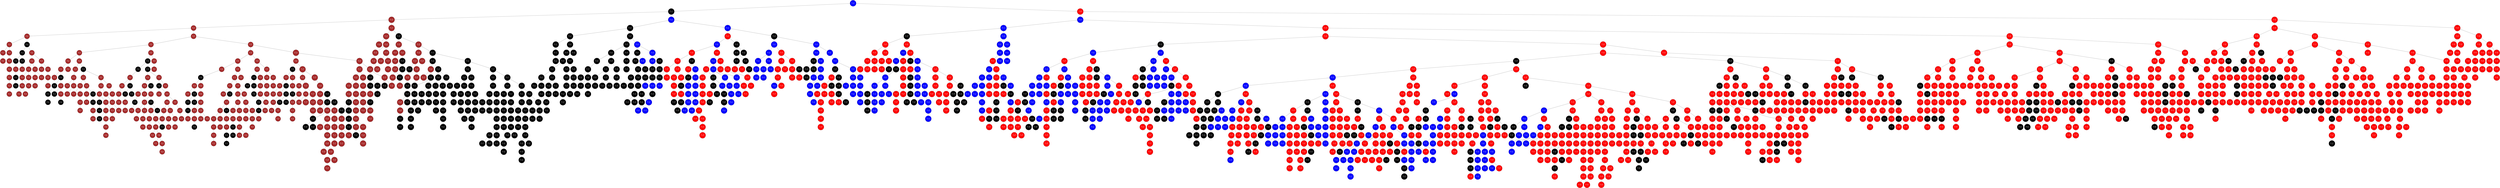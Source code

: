 graph G {
	rankdir=TB;
	node [shape=circle];
	"0x6036f1cea140" [label="nX: 241\nY: 264", color=black, fontcolor=white, style=filled, fillcolor=blue];
	"0x6036f1cea140" -- "0x6036f1cea050";
	"0x6036f1cea050" [label="nX: 171\nY: 144", color=black, fontcolor=white, style=filled, fillcolor=black];
	"0x6036f1cea050" -- "0x6036f1ceb0e0";
	"0x6036f1ceb0e0" [label="nX: 126\nY: 194", color=black, fontcolor=white, style=filled, fillcolor=brown];
	"0x6036f1ceb0e0" -- "0x6036f1ce73a0";
	"0x6036f1ce73a0" [label="nX: 26\nY: 94", color=black, fontcolor=white, style=filled, fillcolor=brown];
	"0x6036f1ce73a0" -- "0x6036f1cb8ef0";
	"0x6036f1cb8ef0" [label="nX: 16\nY: 104", color=black, fontcolor=white, style=filled, fillcolor=brown];
	"0x6036f1cb8ef0" -- "0x6036f1cb4810";
	"0x6036f1cb4810" [label="nX: 16\nY: 34", color=black, fontcolor=white, style=filled, fillcolor=brown];
	"0x6036f1cb4810" -- "0x6036f1cb5190";
	"0x6036f1cb5190" [label="nX: 16\nY: 14", color=black, fontcolor=white, style=filled, fillcolor=brown];
	"0x6036f1cb5190" -- "0x6036f1ced4f0";
	"0x6036f1ced4f0" [label="nX: 16\nY: 24", color=black, fontcolor=white, style=filled, fillcolor=brown];
	"0x6036f1cb4810" -- "0x6036f1ce6260";
	"0x6036f1ce6260" [label="nX: 16\nY: 44", color=black, fontcolor=white, style=filled, fillcolor=brown];
	"0x6036f1ce6260" -- "0x6036f1cb0ef0";
	"0x6036f1cb0ef0" [label="nX: 16\nY: 94", color=black, fontcolor=white, style=filled, fillcolor=brown];
	"0x6036f1cb0ef0" -- "0x6036f1cfca00";
	"0x6036f1cfca00" [label="nX: 16\nY: 84", color=black, fontcolor=white, style=filled, fillcolor=brown];
	"0x6036f1cfca00" -- "0x6036f1cdd200";
	"0x6036f1cdd200" [label="nX: 16\nY: 54", color=black, fontcolor=white, style=filled, fillcolor=brown];
	"0x6036f1cdd200" -- "0x6036f1cec930";
	"0x6036f1cec930" [label="nX: 16\nY: 64", color=black, fontcolor=white, style=filled, fillcolor=brown];
	"0x6036f1cec930" -- "0x6036f1cf5230";
	"0x6036f1cf5230" [label="nX: 16\nY: 74", color=black, fontcolor=white, style=filled, fillcolor=brown];
	"0x6036f1cb8ef0" -- "0x6036f1cf0780";
	"0x6036f1cf0780" [label="nX: 16\nY: 164", color=black, fontcolor=white, style=filled, fillcolor=black];
	"0x6036f1cf0780" -- "0x6036f1cee470";
	"0x6036f1cee470" [label="nX: 16\nY: 144", color=black, fontcolor=white, style=filled, fillcolor=black];
	"0x6036f1cee470" -- "0x6036f1ce1670";
	"0x6036f1ce1670" [label="nX: 16\nY: 134", color=black, fontcolor=white, style=filled, fillcolor=black];
	"0x6036f1ce1670" -- "0x6036f1ce80b0";
	"0x6036f1ce80b0" [label="nX: 16\nY: 114", color=black, fontcolor=white, style=filled, fillcolor=brown];
	"0x6036f1ce80b0" -- "0x6036f1ceb3d0";
	"0x6036f1ceb3d0" [label="nX: 16\nY: 124", color=black, fontcolor=white, style=filled, fillcolor=black];
	"0x6036f1ceb3d0" -- "0x6036f1d03e90";
	"0x6036f1d03e90" [label="nX: 16\nY: 114", color=black, fontcolor=white, style=filled, fillcolor=black];
	"0x6036f1cee470" -- "0x6036f1cc2550";
	"0x6036f1cc2550" [label="nX: 16\nY: 154", color=black, fontcolor=white, style=filled, fillcolor=black];
	"0x6036f1cc2550" -- "0x6036f1d01e00";
	"0x6036f1d01e00" [label="nX: 16\nY: 164", color=black, fontcolor=white, style=filled, fillcolor=brown];
	"0x6036f1cf0780" -- "0x6036f1cd2410";
	"0x6036f1cd2410" [label="nX: 26\nY: 34", color=black, fontcolor=white, style=filled, fillcolor=brown];
	"0x6036f1cd2410" -- "0x6036f1cf22b0";
	"0x6036f1cf22b0" [label="nX: 16\nY: 244", color=black, fontcolor=white, style=filled, fillcolor=brown];
	"0x6036f1cf22b0" -- "0x6036f1d05e30";
	"0x6036f1d05e30" [label="nX: 16\nY: 224", color=black, fontcolor=white, style=filled, fillcolor=brown];
	"0x6036f1d05e30" -- "0x6036f1cff970";
	"0x6036f1cff970" [label="nX: 16\nY: 204", color=black, fontcolor=white, style=filled, fillcolor=brown];
	"0x6036f1cff970" -- "0x6036f1cb4430";
	"0x6036f1cb4430" [label="nX: 16\nY: 184", color=black, fontcolor=white, style=filled, fillcolor=brown];
	"0x6036f1cb4430" -- "0x6036f1cf1a10";
	"0x6036f1cf1a10" [label="nX: 16\nY: 174", color=black, fontcolor=white, style=filled, fillcolor=brown];
	"0x6036f1cb4430" -- "0x6036f1ce2660";
	"0x6036f1ce2660" [label="nX: 16\nY: 194", color=black, fontcolor=white, style=filled, fillcolor=brown];
	"0x6036f1cff970" -- "0x6036f1cb9c00";
	"0x6036f1cb9c00" [label="nX: 16\nY: 214", color=black, fontcolor=white, style=filled, fillcolor=brown];
	"0x6036f1d05e30" -- "0x6036f1ce3270";
	"0x6036f1ce3270" [label="nX: 16\nY: 234", color=black, fontcolor=white, style=filled, fillcolor=brown];
	"0x6036f1cf22b0" -- "0x6036f1cc6900";
	"0x6036f1cc6900" [label="nX: 26\nY: 14", color=black, fontcolor=white, style=filled, fillcolor=brown];
	"0x6036f1cc6900" -- "0x6036f1ce2100";
	"0x6036f1ce2100" [label="nX: 16\nY: 254", color=black, fontcolor=white, style=filled, fillcolor=brown];
	"0x6036f1ce2100" -- "0x6036f1cf9d00";
	"0x6036f1cf9d00" [label="nX: 16\nY: 264", color=black, fontcolor=white, style=filled, fillcolor=brown];
	"0x6036f1cc6900" -- "0x6036f1cef930";
	"0x6036f1cef930" [label="nX: 26\nY: 24", color=black, fontcolor=white, style=filled, fillcolor=brown];
	"0x6036f1cd2410" -- "0x6036f1d06fc0";
	"0x6036f1d06fc0" [label="nX: 26\nY: 54", color=black, fontcolor=white, style=filled, fillcolor=brown];
	"0x6036f1d06fc0" -- "0x6036f1cbe980";
	"0x6036f1cbe980" [label="nX: 26\nY: 44", color=black, fontcolor=white, style=filled, fillcolor=brown];
	"0x6036f1d06fc0" -- "0x6036f1ccc170";
	"0x6036f1ccc170" [label="nX: 26\nY: 84", color=black, fontcolor=white, style=filled, fillcolor=brown];
	"0x6036f1ccc170" -- "0x6036f1cd9390";
	"0x6036f1cd9390" [label="nX: 26\nY: 64", color=black, fontcolor=white, style=filled, fillcolor=brown];
	"0x6036f1cd9390" -- "0x6036f1cc54f0";
	"0x6036f1cc54f0" [label="nX: 26\nY: 74", color=black, fontcolor=white, style=filled, fillcolor=brown];
	"0x6036f1ce73a0" -- "0x6036f1cc8730";
	"0x6036f1cc8730" [label="nX: 66\nY: 84", color=black, fontcolor=white, style=filled, fillcolor=brown];
	"0x6036f1cc8730" -- "0x6036f1d08fc0";
	"0x6036f1d08fc0" [label="nX: 46\nY: 54", color=black, fontcolor=white, style=filled, fillcolor=brown];
	"0x6036f1d08fc0" -- "0x6036f1d08be0";
	"0x6036f1d08be0" [label="nX: 26\nY: 204", color=black, fontcolor=white, style=filled, fillcolor=brown];
	"0x6036f1d08be0" -- "0x6036f1cc6400";
	"0x6036f1cc6400" [label="nX: 26\nY: 184", color=black, fontcolor=white, style=filled, fillcolor=brown];
	"0x6036f1cc6400" -- "0x6036f1cc7980";
	"0x6036f1cc7980" [label="nX: 26\nY: 114", color=black, fontcolor=white, style=filled, fillcolor=brown];
	"0x6036f1cc7980" -- "0x6036f1cc4840";
	"0x6036f1cc4840" [label="nX: 26\nY: 104", color=black, fontcolor=white, style=filled, fillcolor=brown];
	"0x6036f1cc7980" -- "0x6036f1cd68f0";
	"0x6036f1cd68f0" [label="nX: 26\nY: 144", color=black, fontcolor=white, style=filled, fillcolor=black];
	"0x6036f1cd68f0" -- "0x6036f1cda860";
	"0x6036f1cda860" [label="nX: 26\nY: 114", color=black, fontcolor=white, style=filled, fillcolor=black];
	"0x6036f1cda860" -- "0x6036f1cf7360";
	"0x6036f1cf7360" [label="nX: 26\nY: 124", color=black, fontcolor=white, style=filled, fillcolor=black];
	"0x6036f1cf7360" -- "0x6036f1cd4790";
	"0x6036f1cd4790" [label="nX: 26\nY: 134", color=black, fontcolor=white, style=filled, fillcolor=black];
	"0x6036f1cd68f0" -- "0x6036f1cd9a00";
	"0x6036f1cd9a00" [label="nX: 26\nY: 164", color=black, fontcolor=white, style=filled, fillcolor=brown];
	"0x6036f1cd9a00" -- "0x6036f1cb4cd0";
	"0x6036f1cb4cd0" [label="nX: 26\nY: 154", color=black, fontcolor=white, style=filled, fillcolor=black];
	"0x6036f1cd9a00" -- "0x6036f1cfb910";
	"0x6036f1cfb910" [label="nX: 26\nY: 174", color=black, fontcolor=white, style=filled, fillcolor=brown];
	"0x6036f1cfb910" -- "0x6036f1d09de0";
	"0x6036f1d09de0" [label="nX: 26\nY: 164", color=black, fontcolor=white, style=filled, fillcolor=black];
	"0x6036f1cc6400" -- "0x6036f1ccdb70";
	"0x6036f1ccdb70" [label="nX: 26\nY: 194", color=black, fontcolor=white, style=filled, fillcolor=brown];
	"0x6036f1d08be0" -- "0x6036f1cb80c0";
	"0x6036f1cb80c0" [label="nX: 26\nY: 264", color=black, fontcolor=white, style=filled, fillcolor=brown];
	"0x6036f1cb80c0" -- "0x6036f1cd0630";
	"0x6036f1cd0630" [label="nX: 26\nY: 254", color=black, fontcolor=white, style=filled, fillcolor=brown];
	"0x6036f1cd0630" -- "0x6036f1cd51c0";
	"0x6036f1cd51c0" [label="nX: 26\nY: 224", color=black, fontcolor=white, style=filled, fillcolor=brown];
	"0x6036f1cd51c0" -- "0x6036f1cd8940";
	"0x6036f1cd8940" [label="nX: 26\nY: 214", color=black, fontcolor=white, style=filled, fillcolor=brown];
	"0x6036f1cd51c0" -- "0x6036f1cb7df0";
	"0x6036f1cb7df0" [label="nX: 26\nY: 234", color=black, fontcolor=white, style=filled, fillcolor=brown];
	"0x6036f1cb7df0" -- "0x6036f1cc91c0";
	"0x6036f1cc91c0" [label="nX: 26\nY: 244", color=black, fontcolor=white, style=filled, fillcolor=brown];
	"0x6036f1cb80c0" -- "0x6036f1cc58f0";
	"0x6036f1cc58f0" [label="nX: 36\nY: 134", color=black, fontcolor=white, style=filled, fillcolor=black];
	"0x6036f1cc58f0" -- "0x6036f1cfea10";
	"0x6036f1cfea10" [label="nX: 36\nY: 64", color=black, fontcolor=white, style=filled, fillcolor=brown];
	"0x6036f1cfea10" -- "0x6036f1cd0250";
	"0x6036f1cd0250" [label="nX: 36\nY: 24", color=black, fontcolor=white, style=filled, fillcolor=brown];
	"0x6036f1cd0250" -- "0x6036f1cbefe0";
	"0x6036f1cbefe0" [label="nX: 36\nY: 14", color=black, fontcolor=white, style=filled, fillcolor=brown];
	"0x6036f1cd0250" -- "0x6036f1cbe4a0";
	"0x6036f1cbe4a0" [label="nX: 36\nY: 34", color=black, fontcolor=white, style=filled, fillcolor=brown];
	"0x6036f1cbe4a0" -- "0x6036f1cf8210";
	"0x6036f1cf8210" [label="nX: 36\nY: 44", color=black, fontcolor=white, style=filled, fillcolor=brown];
	"0x6036f1cf8210" -- "0x6036f1cd74b0";
	"0x6036f1cd74b0" [label="nX: 36\nY: 54", color=black, fontcolor=white, style=filled, fillcolor=brown];
	"0x6036f1cfea10" -- "0x6036f1cf93e0";
	"0x6036f1cf93e0" [label="nX: 36\nY: 94", color=black, fontcolor=white, style=filled, fillcolor=brown];
	"0x6036f1cf93e0" -- "0x6036f1cd11c0";
	"0x6036f1cd11c0" [label="nX: 36\nY: 84", color=black, fontcolor=white, style=filled, fillcolor=brown];
	"0x6036f1cd11c0" -- "0x6036f1cd0990";
	"0x6036f1cd0990" [label="nX: 36\nY: 74", color=black, fontcolor=white, style=filled, fillcolor=brown];
	"0x6036f1cf93e0" -- "0x6036f1cd2100";
	"0x6036f1cd2100" [label="nX: 36\nY: 124", color=black, fontcolor=white, style=filled, fillcolor=black];
	"0x6036f1cd2100" -- "0x6036f1cc7310";
	"0x6036f1cc7310" [label="nX: 36\nY: 114", color=black, fontcolor=white, style=filled, fillcolor=black];
	"0x6036f1cc7310" -- "0x6036f1ce5d90";
	"0x6036f1ce5d90" [label="nX: 36\nY: 114", color=black, fontcolor=white, style=filled, fillcolor=brown];
	"0x6036f1ce5d90" -- "0x6036f1cdfb40";
	"0x6036f1cdfb40" [label="nX: 36\nY: 104", color=black, fontcolor=white, style=filled, fillcolor=brown];
	"0x6036f1cc58f0" -- "0x6036f1cd5010";
	"0x6036f1cd5010" [label="nX: 46\nY: 24", color=black, fontcolor=white, style=filled, fillcolor=brown];
	"0x6036f1cd5010" -- "0x6036f1cfe5a0";
	"0x6036f1cfe5a0" [label="nX: 36\nY: 244", color=black, fontcolor=white, style=filled, fillcolor=brown];
	"0x6036f1cfe5a0" -- "0x6036f1d003a0";
	"0x6036f1d003a0" [label="nX: 36\nY: 164", color=black, fontcolor=white, style=filled, fillcolor=brown];
	"0x6036f1d003a0" -- "0x6036f1cbf420";
	"0x6036f1cbf420" [label="nX: 36\nY: 144", color=black, fontcolor=white, style=filled, fillcolor=black];
	"0x6036f1cbf420" -- "0x6036f1cc5a10";
	"0x6036f1cc5a10" [label="nX: 36\nY: 154", color=black, fontcolor=white, style=filled, fillcolor=black];
	"0x6036f1d003a0" -- "0x6036f1cb90a0";
	"0x6036f1cb90a0" [label="nX: 36\nY: 214", color=black, fontcolor=white, style=filled, fillcolor=brown];
	"0x6036f1cb90a0" -- "0x6036f1cd8fe0";
	"0x6036f1cd8fe0" [label="nX: 36\nY: 174", color=black, fontcolor=white, style=filled, fillcolor=brown];
	"0x6036f1cd8fe0" -- "0x6036f1cc94b0";
	"0x6036f1cc94b0" [label="nX: 36\nY: 164", color=black, fontcolor=white, style=filled, fillcolor=black];
	"0x6036f1cd8fe0" -- "0x6036f1cc8b20";
	"0x6036f1cc8b20" [label="nX: 36\nY: 184", color=black, fontcolor=white, style=filled, fillcolor=brown];
	"0x6036f1cc8b20" -- "0x6036f1cdd050";
	"0x6036f1cdd050" [label="nX: 36\nY: 194", color=black, fontcolor=white, style=filled, fillcolor=brown];
	"0x6036f1cdd050" -- "0x6036f1d05780";
	"0x6036f1d05780" [label="nX: 36\nY: 204", color=black, fontcolor=white, style=filled, fillcolor=brown];
	"0x6036f1cb90a0" -- "0x6036f1cf40d0";
	"0x6036f1cf40d0" [label="nX: 36\nY: 224", color=black, fontcolor=white, style=filled, fillcolor=brown];
	"0x6036f1cf40d0" -- "0x6036f1cc21a0";
	"0x6036f1cc21a0" [label="nX: 36\nY: 234", color=black, fontcolor=white, style=filled, fillcolor=brown];
	"0x6036f1cfe5a0" -- "0x6036f1cee8a0";
	"0x6036f1cee8a0" [label="nX: 46\nY: 14", color=black, fontcolor=white, style=filled, fillcolor=brown];
	"0x6036f1cee8a0" -- "0x6036f1cfa210";
	"0x6036f1cfa210" [label="nX: 36\nY: 264", color=black, fontcolor=white, style=filled, fillcolor=brown];
	"0x6036f1cfa210" -- "0x6036f1ccb500";
	"0x6036f1ccb500" [label="nX: 36\nY: 254", color=black, fontcolor=white, style=filled, fillcolor=brown];
	"0x6036f1cd5010" -- "0x6036f1d07410";
	"0x6036f1d07410" [label="nX: 46\nY: 34", color=black, fontcolor=white, style=filled, fillcolor=brown];
	"0x6036f1d07410" -- "0x6036f1ce0240";
	"0x6036f1ce0240" [label="nX: 46\nY: 44", color=black, fontcolor=white, style=filled, fillcolor=brown];
	"0x6036f1d08fc0" -- "0x6036f1cbcc30";
	"0x6036f1cbcc30" [label="nX: 66\nY: 54", color=black, fontcolor=white, style=filled, fillcolor=brown];
	"0x6036f1cbcc30" -- "0x6036f1d02f10";
	"0x6036f1d02f10" [label="nX: 46\nY: 154", color=black, fontcolor=white, style=filled, fillcolor=black];
	"0x6036f1d02f10" -- "0x6036f1cf0190";
	"0x6036f1cf0190" [label="nX: 46\nY: 144", color=black, fontcolor=white, style=filled, fillcolor=black];
	"0x6036f1cf0190" -- "0x6036f1cf6d20";
	"0x6036f1cf6d20" [label="nX: 46\nY: 94", color=black, fontcolor=white, style=filled, fillcolor=brown];
	"0x6036f1cf6d20" -- "0x6036f1cbffb0";
	"0x6036f1cbffb0" [label="nX: 46\nY: 64", color=black, fontcolor=white, style=filled, fillcolor=brown];
	"0x6036f1cbffb0" -- "0x6036f1cdbae0";
	"0x6036f1cdbae0" [label="nX: 46\nY: 74", color=black, fontcolor=white, style=filled, fillcolor=brown];
	"0x6036f1cdbae0" -- "0x6036f1ce9f70";
	"0x6036f1ce9f70" [label="nX: 46\nY: 84", color=black, fontcolor=white, style=filled, fillcolor=brown];
	"0x6036f1cf6d20" -- "0x6036f1cfc810";
	"0x6036f1cfc810" [label="nX: 46\nY: 124", color=black, fontcolor=white, style=filled, fillcolor=black];
	"0x6036f1cfc810" -- "0x6036f1cd5570";
	"0x6036f1cd5570" [label="nX: 46\nY: 114", color=black, fontcolor=white, style=filled, fillcolor=black];
	"0x6036f1cd5570" -- "0x6036f1cc9010";
	"0x6036f1cc9010" [label="nX: 46\nY: 104", color=black, fontcolor=white, style=filled, fillcolor=brown];
	"0x6036f1cc9010" -- "0x6036f1cf2d20";
	"0x6036f1cf2d20" [label="nX: 46\nY: 114", color=black, fontcolor=white, style=filled, fillcolor=brown];
	"0x6036f1cfc810" -- "0x6036f1cd3180";
	"0x6036f1cd3180" [label="nX: 46\nY: 134", color=black, fontcolor=white, style=filled, fillcolor=black];
	"0x6036f1d02f10" -- "0x6036f1d05290";
	"0x6036f1d05290" [label="nX: 56\nY: 154", color=black, fontcolor=white, style=filled, fillcolor=black];
	"0x6036f1d05290" -- "0x6036f1d0a470";
	"0x6036f1d0a470" [label="nX: 46\nY: 204", color=black, fontcolor=white, style=filled, fillcolor=brown];
	"0x6036f1d0a470" -- "0x6036f1cef780";
	"0x6036f1cef780" [label="nX: 46\nY: 184", color=black, fontcolor=white, style=filled, fillcolor=brown];
	"0x6036f1cef780" -- "0x6036f1ce03f0";
	"0x6036f1ce03f0" [label="nX: 46\nY: 174", color=black, fontcolor=white, style=filled, fillcolor=brown];
	"0x6036f1ce03f0" -- "0x6036f1ccd870";
	"0x6036f1ccd870" [label="nX: 46\nY: 164", color=black, fontcolor=white, style=filled, fillcolor=black];
	"0x6036f1ccd870" -- "0x6036f1cdf640";
	"0x6036f1cdf640" [label="nX: 46\nY: 164", color=black, fontcolor=white, style=filled, fillcolor=brown];
	"0x6036f1cef780" -- "0x6036f1d04d90";
	"0x6036f1d04d90" [label="nX: 46\nY: 194", color=black, fontcolor=white, style=filled, fillcolor=brown];
	"0x6036f1d0a470" -- "0x6036f1cc3e30";
	"0x6036f1cc3e30" [label="nX: 56\nY: 144", color=black, fontcolor=white, style=filled, fillcolor=black];
	"0x6036f1cc3e30" -- "0x6036f1cd6ed0";
	"0x6036f1cd6ed0" [label="nX: 56\nY: 14", color=black, fontcolor=white, style=filled, fillcolor=brown];
	"0x6036f1cd6ed0" -- "0x6036f1cf3c50";
	"0x6036f1cf3c50" [label="nX: 46\nY: 234", color=black, fontcolor=white, style=filled, fillcolor=brown];
	"0x6036f1cf3c50" -- "0x6036f1cdaa50";
	"0x6036f1cdaa50" [label="nX: 46\nY: 224", color=black, fontcolor=white, style=filled, fillcolor=brown];
	"0x6036f1cdaa50" -- "0x6036f1cbaa00";
	"0x6036f1cbaa00" [label="nX: 46\nY: 214", color=black, fontcolor=white, style=filled, fillcolor=brown];
	"0x6036f1cf3c50" -- "0x6036f1cc3c40";
	"0x6036f1cc3c40" [label="nX: 46\nY: 264", color=black, fontcolor=white, style=filled, fillcolor=brown];
	"0x6036f1cc3c40" -- "0x6036f1ce9570";
	"0x6036f1ce9570" [label="nX: 46\nY: 254", color=black, fontcolor=white, style=filled, fillcolor=brown];
	"0x6036f1ce9570" -- "0x6036f1cf0fd0";
	"0x6036f1cf0fd0" [label="nX: 46\nY: 244", color=black, fontcolor=white, style=filled, fillcolor=brown];
	"0x6036f1cd6ed0" -- "0x6036f1d00970";
	"0x6036f1d00970" [label="nX: 56\nY: 124", color=black, fontcolor=white, style=filled, fillcolor=black];
	"0x6036f1d00970" -- "0x6036f1cfcf40";
	"0x6036f1cfcf40" [label="nX: 56\nY: 44", color=black, fontcolor=white, style=filled, fillcolor=brown];
	"0x6036f1cfcf40" -- "0x6036f1cb24c0";
	"0x6036f1cb24c0" [label="nX: 56\nY: 34", color=black, fontcolor=white, style=filled, fillcolor=brown];
	"0x6036f1cb24c0" -- "0x6036f1cc1120";
	"0x6036f1cc1120" [label="nX: 56\nY: 24", color=black, fontcolor=white, style=filled, fillcolor=brown];
	"0x6036f1cfcf40" -- "0x6036f1cc4ff0";
	"0x6036f1cc4ff0" [label="nX: 56\nY: 114", color=black, fontcolor=white, style=filled, fillcolor=brown];
	"0x6036f1cc4ff0" -- "0x6036f1ce23a0";
	"0x6036f1ce23a0" [label="nX: 56\nY: 64", color=black, fontcolor=white, style=filled, fillcolor=brown];
	"0x6036f1ce23a0" -- "0x6036f1cf88f0";
	"0x6036f1cf88f0" [label="nX: 56\nY: 54", color=black, fontcolor=white, style=filled, fillcolor=brown];
	"0x6036f1ce23a0" -- "0x6036f1cd3fd0";
	"0x6036f1cd3fd0" [label="nX: 56\nY: 84", color=black, fontcolor=white, style=filled, fillcolor=brown];
	"0x6036f1cd3fd0" -- "0x6036f1ce3420";
	"0x6036f1ce3420" [label="nX: 56\nY: 74", color=black, fontcolor=white, style=filled, fillcolor=brown];
	"0x6036f1cd3fd0" -- "0x6036f1cc2470";
	"0x6036f1cc2470" [label="nX: 56\nY: 94", color=black, fontcolor=white, style=filled, fillcolor=brown];
	"0x6036f1cc2470" -- "0x6036f1cb34a0";
	"0x6036f1cb34a0" [label="nX: 56\nY: 104", color=black, fontcolor=white, style=filled, fillcolor=brown];
	"0x6036f1cc4ff0" -- "0x6036f1cb1b60";
	"0x6036f1cb1b60" [label="nX: 56\nY: 114", color=black, fontcolor=white, style=filled, fillcolor=black];
	"0x6036f1d00970" -- "0x6036f1cbb6f0";
	"0x6036f1cbb6f0" [label="nX: 56\nY: 134", color=black, fontcolor=white, style=filled, fillcolor=black];
	"0x6036f1d05290" -- "0x6036f1cd8af0";
	"0x6036f1cd8af0" [label="nX: 66\nY: 34", color=black, fontcolor=white, style=filled, fillcolor=brown];
	"0x6036f1cd8af0" -- "0x6036f1ccbae0";
	"0x6036f1ccbae0" [label="nX: 56\nY: 164", color=black, fontcolor=white, style=filled, fillcolor=black];
	"0x6036f1ccbae0" -- "0x6036f1cfadc0";
	"0x6036f1cfadc0" [label="nX: 56\nY: 164", color=black, fontcolor=white, style=filled, fillcolor=brown];
	"0x6036f1ccbae0" -- "0x6036f1cf4c70";
	"0x6036f1cf4c70" [label="nX: 56\nY: 254", color=black, fontcolor=white, style=filled, fillcolor=brown];
	"0x6036f1cf4c70" -- "0x6036f1cb8270";
	"0x6036f1cb8270" [label="nX: 56\nY: 194", color=black, fontcolor=white, style=filled, fillcolor=brown];
	"0x6036f1cb8270" -- "0x6036f1cdf280";
	"0x6036f1cdf280" [label="nX: 56\nY: 174", color=black, fontcolor=white, style=filled, fillcolor=brown];
	"0x6036f1cdf280" -- "0x6036f1cbfb60";
	"0x6036f1cbfb60" [label="nX: 56\nY: 184", color=black, fontcolor=white, style=filled, fillcolor=brown];
	"0x6036f1cb8270" -- "0x6036f1cd7ac0";
	"0x6036f1cd7ac0" [label="nX: 56\nY: 224", color=black, fontcolor=white, style=filled, fillcolor=brown];
	"0x6036f1cd7ac0" -- "0x6036f1d09880";
	"0x6036f1d09880" [label="nX: 56\nY: 214", color=black, fontcolor=white, style=filled, fillcolor=brown];
	"0x6036f1d09880" -- "0x6036f1cb9730";
	"0x6036f1cb9730" [label="nX: 56\nY: 204", color=black, fontcolor=white, style=filled, fillcolor=brown];
	"0x6036f1cd7ac0" -- "0x6036f1cbf190";
	"0x6036f1cbf190" [label="nX: 56\nY: 244", color=black, fontcolor=white, style=filled, fillcolor=brown];
	"0x6036f1cbf190" -- "0x6036f1ce9830";
	"0x6036f1ce9830" [label="nX: 56\nY: 234", color=black, fontcolor=white, style=filled, fillcolor=brown];
	"0x6036f1cf4c70" -- "0x6036f1cfac10";
	"0x6036f1cfac10" [label="nX: 66\nY: 24", color=black, fontcolor=white, style=filled, fillcolor=brown];
	"0x6036f1cfac10" -- "0x6036f1cd0f20";
	"0x6036f1cd0f20" [label="nX: 56\nY: 264", color=black, fontcolor=white, style=filled, fillcolor=brown];
	"0x6036f1cd0f20" -- "0x6036f1cdded0";
	"0x6036f1cdded0" [label="nX: 66\nY: 14", color=black, fontcolor=white, style=filled, fillcolor=brown];
	"0x6036f1cd8af0" -- "0x6036f1d01640";
	"0x6036f1d01640" [label="nX: 66\nY: 44", color=black, fontcolor=white, style=filled, fillcolor=brown];
	"0x6036f1cbcc30" -- "0x6036f1cd07e0";
	"0x6036f1cd07e0" [label="nX: 66\nY: 74", color=black, fontcolor=white, style=filled, fillcolor=brown];
	"0x6036f1cd07e0" -- "0x6036f1cdcdb0";
	"0x6036f1cdcdb0" [label="nX: 66\nY: 64", color=black, fontcolor=white, style=filled, fillcolor=brown];
	"0x6036f1cc8730" -- "0x6036f1cdc930";
	"0x6036f1cdc930" [label="nX: 96\nY: 44", color=black, fontcolor=white, style=filled, fillcolor=brown];
	"0x6036f1cdc930" -- "0x6036f1cbe020";
	"0x6036f1cbe020" [label="nX: 86\nY: 114", color=black, fontcolor=white, style=filled, fillcolor=brown];
	"0x6036f1cbe020" -- "0x6036f1cd00a0";
	"0x6036f1cd00a0" [label="nX: 66\nY: 254", color=black, fontcolor=white, style=filled, fillcolor=brown];
	"0x6036f1cd00a0" -- "0x6036f1cf7e30";
	"0x6036f1cf7e30" [label="nX: 66\nY: 244", color=black, fontcolor=white, style=filled, fillcolor=brown];
	"0x6036f1cf7e30" -- "0x6036f1ccfd90";
	"0x6036f1ccfd90" [label="nX: 66\nY: 154", color=black, fontcolor=white, style=filled, fillcolor=black];
	"0x6036f1ccfd90" -- "0x6036f1d00890";
	"0x6036f1d00890" [label="nX: 66\nY: 104", color=black, fontcolor=white, style=filled, fillcolor=brown];
	"0x6036f1d00890" -- "0x6036f1ccde40";
	"0x6036f1ccde40" [label="nX: 66\nY: 94", color=black, fontcolor=white, style=filled, fillcolor=brown];
	"0x6036f1d00890" -- "0x6036f1cd2da0";
	"0x6036f1cd2da0" [label="nX: 66\nY: 134", color=black, fontcolor=white, style=filled, fillcolor=black];
	"0x6036f1cd2da0" -- "0x6036f1cb7ed0";
	"0x6036f1cb7ed0" [label="nX: 66\nY: 124", color=black, fontcolor=white, style=filled, fillcolor=black];
	"0x6036f1cb7ed0" -- "0x6036f1cf8fc0";
	"0x6036f1cf8fc0" [label="nX: 66\nY: 114", color=black, fontcolor=white, style=filled, fillcolor=black];
	"0x6036f1cf8fc0" -- "0x6036f1cc0b30";
	"0x6036f1cc0b30" [label="nX: 66\nY: 114", color=black, fontcolor=white, style=filled, fillcolor=brown];
	"0x6036f1cd2da0" -- "0x6036f1cf4d50";
	"0x6036f1cf4d50" [label="nX: 66\nY: 144", color=black, fontcolor=white, style=filled, fillcolor=black];
	"0x6036f1ccfd90" -- "0x6036f1cd3370";
	"0x6036f1cd3370" [label="nX: 66\nY: 234", color=black, fontcolor=white, style=filled, fillcolor=brown];
	"0x6036f1cd3370" -- "0x6036f1cda3d0";
	"0x6036f1cda3d0" [label="nX: 66\nY: 224", color=black, fontcolor=white, style=filled, fillcolor=brown];
	"0x6036f1cda3d0" -- "0x6036f1cde780";
	"0x6036f1cde780" [label="nX: 66\nY: 184", color=black, fontcolor=white, style=filled, fillcolor=brown];
	"0x6036f1cde780" -- "0x6036f1ceda50";
	"0x6036f1ceda50" [label="nX: 66\nY: 174", color=black, fontcolor=white, style=filled, fillcolor=brown];
	"0x6036f1ceda50" -- "0x6036f1cf0490";
	"0x6036f1cf0490" [label="nX: 66\nY: 164", color=black, fontcolor=white, style=filled, fillcolor=brown];
	"0x6036f1cf0490" -- "0x6036f1cdd2e0";
	"0x6036f1cdd2e0" [label="nX: 66\nY: 164", color=black, fontcolor=white, style=filled, fillcolor=black];
	"0x6036f1cde780" -- "0x6036f1cdb810";
	"0x6036f1cdb810" [label="nX: 66\nY: 204", color=black, fontcolor=white, style=filled, fillcolor=brown];
	"0x6036f1cdb810" -- "0x6036f1cbed40";
	"0x6036f1cbed40" [label="nX: 66\nY: 194", color=black, fontcolor=white, style=filled, fillcolor=brown];
	"0x6036f1cdb810" -- "0x6036f1cf1770";
	"0x6036f1cf1770" [label="nX: 66\nY: 214", color=black, fontcolor=white, style=filled, fillcolor=brown];
	"0x6036f1cd00a0" -- "0x6036f1cd5880";
	"0x6036f1cd5880" [label="nX: 86\nY: 94", color=black, fontcolor=white, style=filled, fillcolor=brown];
	"0x6036f1cd5880" -- "0x6036f1cd7d90";
	"0x6036f1cd7d90" [label="nX: 76\nY: 174", color=black, fontcolor=white, style=filled, fillcolor=brown];
	"0x6036f1cd7d90" -- "0x6036f1cfd880";
	"0x6036f1cfd880" [label="nX: 76\nY: 14", color=black, fontcolor=white, style=filled, fillcolor=brown];
	"0x6036f1cfd880" -- "0x6036f1cdd800";
	"0x6036f1cdd800" [label="nX: 66\nY: 264", color=black, fontcolor=white, style=filled, fillcolor=brown];
	"0x6036f1cfd880" -- "0x6036f1ce3080";
	"0x6036f1ce3080" [label="nX: 76\nY: 164", color=black, fontcolor=white, style=filled, fillcolor=black];
	"0x6036f1ce3080" -- "0x6036f1cf1dc0";
	"0x6036f1cf1dc0" [label="nX: 76\nY: 94", color=black, fontcolor=white, style=filled, fillcolor=brown];
	"0x6036f1cf1dc0" -- "0x6036f1d0a0c0";
	"0x6036f1d0a0c0" [label="nX: 76\nY: 64", color=black, fontcolor=white, style=filled, fillcolor=brown];
	"0x6036f1d0a0c0" -- "0x6036f1cbe2f0";
	"0x6036f1cbe2f0" [label="nX: 76\nY: 54", color=black, fontcolor=white, style=filled, fillcolor=brown];
	"0x6036f1cbe2f0" -- "0x6036f1cb5c90";
	"0x6036f1cb5c90" [label="nX: 76\nY: 44", color=black, fontcolor=white, style=filled, fillcolor=brown];
	"0x6036f1cb5c90" -- "0x6036f1cb7640";
	"0x6036f1cb7640" [label="nX: 76\nY: 24", color=black, fontcolor=white, style=filled, fillcolor=brown];
	"0x6036f1cb7640" -- "0x6036f1cb9460";
	"0x6036f1cb9460" [label="nX: 76\nY: 34", color=black, fontcolor=white, style=filled, fillcolor=brown];
	"0x6036f1d0a0c0" -- "0x6036f1ce4940";
	"0x6036f1ce4940" [label="nX: 76\nY: 84", color=black, fontcolor=white, style=filled, fillcolor=brown];
	"0x6036f1ce4940" -- "0x6036f1cd16d0";
	"0x6036f1cd16d0" [label="nX: 76\nY: 74", color=black, fontcolor=white, style=filled, fillcolor=brown];
	"0x6036f1cf1dc0" -- "0x6036f1cdd9f0";
	"0x6036f1cdd9f0" [label="nX: 76\nY: 134", color=black, fontcolor=white, style=filled, fillcolor=black];
	"0x6036f1cdd9f0" -- "0x6036f1d095b0";
	"0x6036f1d095b0" [label="nX: 76\nY: 104", color=black, fontcolor=white, style=filled, fillcolor=brown];
	"0x6036f1d095b0" -- "0x6036f1cea330";
	"0x6036f1cea330" [label="nX: 76\nY: 114", color=black, fontcolor=white, style=filled, fillcolor=brown];
	"0x6036f1cea330" -- "0x6036f1cb9a10";
	"0x6036f1cb9a10" [label="nX: 76\nY: 124", color=black, fontcolor=white, style=filled, fillcolor=black];
	"0x6036f1cb9a10" -- "0x6036f1ce2d30";
	"0x6036f1ce2d30" [label="nX: 76\nY: 114", color=black, fontcolor=white, style=filled, fillcolor=black];
	"0x6036f1cdd9f0" -- "0x6036f1cb8540";
	"0x6036f1cb8540" [label="nX: 76\nY: 164", color=black, fontcolor=white, style=filled, fillcolor=brown];
	"0x6036f1cb8540" -- "0x6036f1cbf650";
	"0x6036f1cbf650" [label="nX: 76\nY: 154", color=black, fontcolor=white, style=filled, fillcolor=black];
	"0x6036f1cbf650" -- "0x6036f1d02200";
	"0x6036f1d02200" [label="nX: 76\nY: 144", color=black, fontcolor=white, style=filled, fillcolor=black];
	"0x6036f1cd7d90" -- "0x6036f1cc1f00";
	"0x6036f1cc1f00" [label="nX: 86\nY: 74", color=black, fontcolor=white, style=filled, fillcolor=brown];
	"0x6036f1cc1f00" -- "0x6036f1cedd20";
	"0x6036f1cedd20" [label="nX: 76\nY: 254", color=black, fontcolor=white, style=filled, fillcolor=brown];
	"0x6036f1cedd20" -- "0x6036f1cd3610";
	"0x6036f1cd3610" [label="nX: 76\nY: 194", color=black, fontcolor=white, style=filled, fillcolor=brown];
	"0x6036f1cd3610" -- "0x6036f1cb1e40";
	"0x6036f1cb1e40" [label="nX: 76\nY: 184", color=black, fontcolor=white, style=filled, fillcolor=brown];
	"0x6036f1cd3610" -- "0x6036f1cc1730";
	"0x6036f1cc1730" [label="nX: 76\nY: 204", color=black, fontcolor=white, style=filled, fillcolor=brown];
	"0x6036f1cc1730" -- "0x6036f1cbabb0";
	"0x6036f1cbabb0" [label="nX: 76\nY: 214", color=black, fontcolor=white, style=filled, fillcolor=brown];
	"0x6036f1cbabb0" -- "0x6036f1cccfc0";
	"0x6036f1cccfc0" [label="nX: 76\nY: 234", color=black, fontcolor=white, style=filled, fillcolor=brown];
	"0x6036f1cccfc0" -- "0x6036f1ce5a00";
	"0x6036f1ce5a00" [label="nX: 76\nY: 224", color=black, fontcolor=white, style=filled, fillcolor=brown];
	"0x6036f1cccfc0" -- "0x6036f1ce4670";
	"0x6036f1ce4670" [label="nX: 76\nY: 244", color=black, fontcolor=white, style=filled, fillcolor=brown];
	"0x6036f1cedd20" -- "0x6036f1cd3c00";
	"0x6036f1cd3c00" [label="nX: 86\nY: 44", color=black, fontcolor=white, style=filled, fillcolor=brown];
	"0x6036f1cd3c00" -- "0x6036f1ce1260";
	"0x6036f1ce1260" [label="nX: 86\nY: 14", color=black, fontcolor=white, style=filled, fillcolor=brown];
	"0x6036f1ce1260" -- "0x6036f1cd6400";
	"0x6036f1cd6400" [label="nX: 76\nY: 264", color=black, fontcolor=white, style=filled, fillcolor=brown];
	"0x6036f1ce1260" -- "0x6036f1cc2f50";
	"0x6036f1cc2f50" [label="nX: 86\nY: 24", color=black, fontcolor=white, style=filled, fillcolor=brown];
	"0x6036f1cc2f50" -- "0x6036f1cd9540";
	"0x6036f1cd9540" [label="nX: 86\nY: 34", color=black, fontcolor=white, style=filled, fillcolor=brown];
	"0x6036f1cd3c00" -- "0x6036f1cc7140";
	"0x6036f1cc7140" [label="nX: 86\nY: 54", color=black, fontcolor=white, style=filled, fillcolor=brown];
	"0x6036f1cc7140" -- "0x6036f1cb2200";
	"0x6036f1cb2200" [label="nX: 86\nY: 64", color=black, fontcolor=white, style=filled, fillcolor=brown];
	"0x6036f1cc1f00" -- "0x6036f1cf47f0";
	"0x6036f1cf47f0" [label="nX: 86\nY: 84", color=black, fontcolor=white, style=filled, fillcolor=brown];
	"0x6036f1cd5880" -- "0x6036f1cbfe00";
	"0x6036f1cbfe00" [label="nX: 86\nY: 104", color=black, fontcolor=white, style=filled, fillcolor=brown];
	"0x6036f1cbe020" -- "0x6036f1cc2c90";
	"0x6036f1cc2c90" [label="nX: 86\nY: 254", color=black, fontcolor=white, style=filled, fillcolor=brown];
	"0x6036f1cc2c90" -- "0x6036f1cfb530";
	"0x6036f1cfb530" [label="nX: 86\nY: 174", color=black, fontcolor=white, style=filled, fillcolor=brown];
	"0x6036f1cfb530" -- "0x6036f1cfffb0";
	"0x6036f1cfffb0" [label="nX: 86\nY: 124", color=black, fontcolor=white, style=filled, fillcolor=black];
	"0x6036f1cfffb0" -- "0x6036f1cb4df0";
	"0x6036f1cb4df0" [label="nX: 86\nY: 114", color=black, fontcolor=white, style=filled, fillcolor=black];
	"0x6036f1cfffb0" -- "0x6036f1cdfe40";
	"0x6036f1cdfe40" [label="nX: 86\nY: 134", color=black, fontcolor=white, style=filled, fillcolor=black];
	"0x6036f1cdfe40" -- "0x6036f1ce4b10";
	"0x6036f1ce4b10" [label="nX: 86\nY: 164", color=black, fontcolor=white, style=filled, fillcolor=black];
	"0x6036f1ce4b10" -- "0x6036f1cffc90";
	"0x6036f1cffc90" [label="nX: 86\nY: 154", color=black, fontcolor=white, style=filled, fillcolor=black];
	"0x6036f1cffc90" -- "0x6036f1ce0da0";
	"0x6036f1ce0da0" [label="nX: 86\nY: 144", color=black, fontcolor=white, style=filled, fillcolor=black];
	"0x6036f1cffc90" -- "0x6036f1cd0b40";
	"0x6036f1cd0b40" [label="nX: 86\nY: 164", color=black, fontcolor=white, style=filled, fillcolor=brown];
	"0x6036f1cfb530" -- "0x6036f1d06d20";
	"0x6036f1d06d20" [label="nX: 86\nY: 224", color=black, fontcolor=white, style=filled, fillcolor=brown];
	"0x6036f1d06d20" -- "0x6036f1cfb180";
	"0x6036f1cfb180" [label="nX: 86\nY: 184", color=black, fontcolor=white, style=filled, fillcolor=brown];
	"0x6036f1cfb180" -- "0x6036f1cbc470";
	"0x6036f1cbc470" [label="nX: 86\nY: 214", color=black, fontcolor=white, style=filled, fillcolor=brown];
	"0x6036f1cbc470" -- "0x6036f1ce8350";
	"0x6036f1ce8350" [label="nX: 86\nY: 204", color=black, fontcolor=white, style=filled, fillcolor=brown];
	"0x6036f1ce8350" -- "0x6036f1cc3640";
	"0x6036f1cc3640" [label="nX: 86\nY: 194", color=black, fontcolor=white, style=filled, fillcolor=brown];
	"0x6036f1d06d20" -- "0x6036f1cb7900";
	"0x6036f1cb7900" [label="nX: 86\nY: 244", color=black, fontcolor=white, style=filled, fillcolor=brown];
	"0x6036f1cb7900" -- "0x6036f1d083c0";
	"0x6036f1d083c0" [label="nX: 86\nY: 234", color=black, fontcolor=white, style=filled, fillcolor=brown];
	"0x6036f1cc2c90" -- "0x6036f1cf5a60";
	"0x6036f1cf5a60" [label="nX: 96\nY: 14", color=black, fontcolor=white, style=filled, fillcolor=brown];
	"0x6036f1cf5a60" -- "0x6036f1cbb8e0";
	"0x6036f1cbb8e0" [label="nX: 86\nY: 264", color=black, fontcolor=white, style=filled, fillcolor=brown];
	"0x6036f1cf5a60" -- "0x6036f1d034c0";
	"0x6036f1d034c0" [label="nX: 96\nY: 24", color=black, fontcolor=white, style=filled, fillcolor=brown];
	"0x6036f1d034c0" -- "0x6036f1ccf900";
	"0x6036f1ccf900" [label="nX: 96\nY: 34", color=black, fontcolor=white, style=filled, fillcolor=brown];
	"0x6036f1cdc930" -- "0x6036f1ce0aa0";
	"0x6036f1ce0aa0" [label="nX: 116\nY: 104", color=black, fontcolor=white, style=filled, fillcolor=brown];
	"0x6036f1ce0aa0" -- "0x6036f1d0aa40";
	"0x6036f1d0aa40" [label="nX: 96\nY: 184", color=black, fontcolor=white, style=filled, fillcolor=brown];
	"0x6036f1d0aa40" -- "0x6036f1d04520";
	"0x6036f1d04520" [label="nX: 96\nY: 154", color=black, fontcolor=white, style=filled, fillcolor=black];
	"0x6036f1d04520" -- "0x6036f1cb3860";
	"0x6036f1cb3860" [label="nX: 96\nY: 74", color=black, fontcolor=white, style=filled, fillcolor=brown];
	"0x6036f1cb3860" -- "0x6036f1d07170";
	"0x6036f1d07170" [label="nX: 96\nY: 54", color=black, fontcolor=white, style=filled, fillcolor=brown];
	"0x6036f1d07170" -- "0x6036f1cf6830";
	"0x6036f1cf6830" [label="nX: 96\nY: 64", color=black, fontcolor=white, style=filled, fillcolor=brown];
	"0x6036f1cb3860" -- "0x6036f1cec740";
	"0x6036f1cec740" [label="nX: 96\nY: 114", color=black, fontcolor=white, style=filled, fillcolor=black];
	"0x6036f1cec740" -- "0x6036f1cca440";
	"0x6036f1cca440" [label="nX: 96\nY: 84", color=black, fontcolor=white, style=filled, fillcolor=brown];
	"0x6036f1cca440" -- "0x6036f1cbb4f0";
	"0x6036f1cbb4f0" [label="nX: 96\nY: 114", color=black, fontcolor=white, style=filled, fillcolor=brown];
	"0x6036f1cbb4f0" -- "0x6036f1cb58c0";
	"0x6036f1cb58c0" [label="nX: 96\nY: 94", color=black, fontcolor=white, style=filled, fillcolor=brown];
	"0x6036f1cb58c0" -- "0x6036f1cc0280";
	"0x6036f1cc0280" [label="nX: 96\nY: 104", color=black, fontcolor=white, style=filled, fillcolor=brown];
	"0x6036f1cec740" -- "0x6036f1ce6460";
	"0x6036f1ce6460" [label="nX: 96\nY: 134", color=black, fontcolor=white, style=filled, fillcolor=black];
	"0x6036f1ce6460" -- "0x6036f1cea6d0";
	"0x6036f1cea6d0" [label="nX: 96\nY: 124", color=black, fontcolor=white, style=filled, fillcolor=black];
	"0x6036f1ce6460" -- "0x6036f1ce69d0";
	"0x6036f1ce69d0" [label="nX: 96\nY: 144", color=black, fontcolor=white, style=filled, fillcolor=black];
	"0x6036f1d04520" -- "0x6036f1cdcc00";
	"0x6036f1cdcc00" [label="nX: 96\nY: 164", color=black, fontcolor=white, style=filled, fillcolor=brown];
	"0x6036f1cdcc00" -- "0x6036f1ce0f90";
	"0x6036f1ce0f90" [label="nX: 96\nY: 174", color=black, fontcolor=white, style=filled, fillcolor=brown];
	"0x6036f1ce0f90" -- "0x6036f1d041c0";
	"0x6036f1d041c0" [label="nX: 96\nY: 164", color=black, fontcolor=white, style=filled, fillcolor=black];
	"0x6036f1d0aa40" -- "0x6036f1cb8c20";
	"0x6036f1cb8c20" [label="nX: 106\nY: 64", color=black, fontcolor=white, style=filled, fillcolor=brown];
	"0x6036f1cb8c20" -- "0x6036f1cc9de0";
	"0x6036f1cc9de0" [label="nX: 96\nY: 244", color=black, fontcolor=white, style=filled, fillcolor=brown];
	"0x6036f1cc9de0" -- "0x6036f1cfcca0";
	"0x6036f1cfcca0" [label="nX: 96\nY: 234", color=black, fontcolor=white, style=filled, fillcolor=brown];
	"0x6036f1cfcca0" -- "0x6036f1cfe750";
	"0x6036f1cfe750" [label="nX: 96\nY: 224", color=black, fontcolor=white, style=filled, fillcolor=brown];
	"0x6036f1cfe750" -- "0x6036f1d0abf0";
	"0x6036f1d0abf0" [label="nX: 96\nY: 194", color=black, fontcolor=white, style=filled, fillcolor=brown];
	"0x6036f1d0abf0" -- "0x6036f1ce7670";
	"0x6036f1ce7670" [label="nX: 96\nY: 214", color=black, fontcolor=white, style=filled, fillcolor=brown];
	"0x6036f1ce7670" -- "0x6036f1ceb6d0";
	"0x6036f1ceb6d0" [label="nX: 96\nY: 204", color=black, fontcolor=white, style=filled, fillcolor=brown];
	"0x6036f1cc9de0" -- "0x6036f1ce7940";
	"0x6036f1ce7940" [label="nX: 106\nY: 24", color=black, fontcolor=white, style=filled, fillcolor=brown];
	"0x6036f1ce7940" -- "0x6036f1cc4370";
	"0x6036f1cc4370" [label="nX: 96\nY: 264", color=black, fontcolor=white, style=filled, fillcolor=brown];
	"0x6036f1cc4370" -- "0x6036f1cecd10";
	"0x6036f1cecd10" [label="nX: 96\nY: 254", color=black, fontcolor=white, style=filled, fillcolor=brown];
	"0x6036f1cc4370" -- "0x6036f1d04710";
	"0x6036f1d04710" [label="nX: 106\nY: 14", color=black, fontcolor=white, style=filled, fillcolor=brown];
	"0x6036f1ce7940" -- "0x6036f1d03310";
	"0x6036f1d03310" [label="nX: 106\nY: 54", color=black, fontcolor=white, style=filled, fillcolor=brown];
	"0x6036f1d03310" -- "0x6036f1d01050";
	"0x6036f1d01050" [label="nX: 106\nY: 44", color=black, fontcolor=white, style=filled, fillcolor=brown];
	"0x6036f1d01050" -- "0x6036f1cd19a0";
	"0x6036f1cd19a0" [label="nX: 106\nY: 34", color=black, fontcolor=white, style=filled, fillcolor=brown];
	"0x6036f1cb8c20" -- "0x6036f1cd9ff0";
	"0x6036f1cd9ff0" [label="nX: 106\nY: 74", color=black, fontcolor=white, style=filled, fillcolor=brown];
	"0x6036f1cd9ff0" -- "0x6036f1d07fe0";
	"0x6036f1d07fe0" [label="nX: 106\nY: 104", color=black, fontcolor=white, style=filled, fillcolor=brown];
	"0x6036f1d07fe0" -- "0x6036f1cba650";
	"0x6036f1cba650" [label="nX: 106\nY: 94", color=black, fontcolor=white, style=filled, fillcolor=brown];
	"0x6036f1cba650" -- "0x6036f1cdedb0";
	"0x6036f1cdedb0" [label="nX: 106\nY: 84", color=black, fontcolor=white, style=filled, fillcolor=brown];
	"0x6036f1d07fe0" -- "0x6036f1cf43d0";
	"0x6036f1cf43d0" [label="nX: 106\nY: 124", color=black, fontcolor=white, style=filled, fillcolor=black];
	"0x6036f1cf43d0" -- "0x6036f1ce9b40";
	"0x6036f1ce9b40" [label="nX: 106\nY: 114", color=black, fontcolor=white, style=filled, fillcolor=black];
	"0x6036f1ce9b40" -- "0x6036f1cf3f20";
	"0x6036f1cf3f20" [label="nX: 106\nY: 114", color=black, fontcolor=white, style=filled, fillcolor=brown];
	"0x6036f1cf43d0" -- "0x6036f1d074f0";
	"0x6036f1d074f0" [label="nX: 106\nY: 164", color=black, fontcolor=white, style=filled, fillcolor=black];
	"0x6036f1d074f0" -- "0x6036f1cdc070";
	"0x6036f1cdc070" [label="nX: 106\nY: 164", color=black, fontcolor=white, style=filled, fillcolor=brown];
	"0x6036f1cdc070" -- "0x6036f1cbb5d0";
	"0x6036f1cbb5d0" [label="nX: 106\nY: 144", color=black, fontcolor=white, style=filled, fillcolor=black];
	"0x6036f1cbb5d0" -- "0x6036f1cd8630";
	"0x6036f1cd8630" [label="nX: 106\nY: 134", color=black, fontcolor=white, style=filled, fillcolor=black];
	"0x6036f1cbb5d0" -- "0x6036f1d01c10";
	"0x6036f1d01c10" [label="nX: 106\nY: 154", color=black, fontcolor=white, style=filled, fillcolor=black];
	"0x6036f1d074f0" -- "0x6036f1cbad60";
	"0x6036f1cbad60" [label="nX: 116\nY: 14", color=black, fontcolor=white, style=filled, fillcolor=brown];
	"0x6036f1cbad60" -- "0x6036f1cf2a60";
	"0x6036f1cf2a60" [label="nX: 106\nY: 184", color=black, fontcolor=white, style=filled, fillcolor=brown];
	"0x6036f1cf2a60" -- "0x6036f1cf0d00";
	"0x6036f1cf0d00" [label="nX: 106\nY: 174", color=black, fontcolor=white, style=filled, fillcolor=brown];
	"0x6036f1cf2a60" -- "0x6036f1cf4ac0";
	"0x6036f1cf4ac0" [label="nX: 106\nY: 264", color=black, fontcolor=white, style=filled, fillcolor=brown];
	"0x6036f1cf4ac0" -- "0x6036f1cdae40";
	"0x6036f1cdae40" [label="nX: 106\nY: 254", color=black, fontcolor=white, style=filled, fillcolor=brown];
	"0x6036f1cdae40" -- "0x6036f1cbdb40";
	"0x6036f1cbdb40" [label="nX: 106\nY: 204", color=black, fontcolor=white, style=filled, fillcolor=brown];
	"0x6036f1cbdb40" -- "0x6036f1ce1a70";
	"0x6036f1ce1a70" [label="nX: 106\nY: 194", color=black, fontcolor=white, style=filled, fillcolor=brown];
	"0x6036f1cbdb40" -- "0x6036f1cd8170";
	"0x6036f1cd8170" [label="nX: 106\nY: 234", color=black, fontcolor=white, style=filled, fillcolor=brown];
	"0x6036f1cd8170" -- "0x6036f1d07e30";
	"0x6036f1d07e30" [label="nX: 106\nY: 224", color=black, fontcolor=white, style=filled, fillcolor=brown];
	"0x6036f1d07e30" -- "0x6036f1d00c70";
	"0x6036f1d00c70" [label="nX: 106\nY: 214", color=black, fontcolor=white, style=filled, fillcolor=brown];
	"0x6036f1cd8170" -- "0x6036f1ce1c20";
	"0x6036f1ce1c20" [label="nX: 106\nY: 244", color=black, fontcolor=white, style=filled, fillcolor=brown];
	"0x6036f1cbad60" -- "0x6036f1cbc1b0";
	"0x6036f1cbc1b0" [label="nX: 116\nY: 54", color=black, fontcolor=white, style=filled, fillcolor=brown];
	"0x6036f1cbc1b0" -- "0x6036f1ccb7d0";
	"0x6036f1ccb7d0" [label="nX: 116\nY: 24", color=black, fontcolor=white, style=filled, fillcolor=brown];
	"0x6036f1ccb7d0" -- "0x6036f1cf7670";
	"0x6036f1cf7670" [label="nX: 116\nY: 44", color=black, fontcolor=white, style=filled, fillcolor=brown];
	"0x6036f1cf7670" -- "0x6036f1cb1870";
	"0x6036f1cb1870" [label="nX: 116\nY: 34", color=black, fontcolor=white, style=filled, fillcolor=brown];
	"0x6036f1cbc1b0" -- "0x6036f1cc9f90";
	"0x6036f1cc9f90" [label="nX: 116\nY: 84", color=black, fontcolor=white, style=filled, fillcolor=brown];
	"0x6036f1cc9f90" -- "0x6036f1cc75f0";
	"0x6036f1cc75f0" [label="nX: 116\nY: 64", color=black, fontcolor=white, style=filled, fillcolor=brown];
	"0x6036f1cc75f0" -- "0x6036f1cf97a0";
	"0x6036f1cf97a0" [label="nX: 116\nY: 74", color=black, fontcolor=white, style=filled, fillcolor=brown];
	"0x6036f1cc9f90" -- "0x6036f1cbb220";
	"0x6036f1cbb220" [label="nX: 116\nY: 94", color=black, fontcolor=white, style=filled, fillcolor=brown];
	"0x6036f1ce0aa0" -- "0x6036f1cf0970";
	"0x6036f1cf0970" [label="nX: 126\nY: 104", color=black, fontcolor=white, style=filled, fillcolor=brown];
	"0x6036f1cf0970" -- "0x6036f1cde5d0";
	"0x6036f1cde5d0" [label="nX: 126\nY: 74", color=black, fontcolor=white, style=filled, fillcolor=brown];
	"0x6036f1cde5d0" -- "0x6036f1ceec00";
	"0x6036f1ceec00" [label="nX: 116\nY: 264", color=black, fontcolor=white, style=filled, fillcolor=brown];
	"0x6036f1ceec00" -- "0x6036f1ce4d00";
	"0x6036f1ce4d00" [label="nX: 116\nY: 254", color=black, fontcolor=white, style=filled, fillcolor=brown];
	"0x6036f1ce4d00" -- "0x6036f1cfda30";
	"0x6036f1cfda30" [label="nX: 116\nY: 164", color=black, fontcolor=white, style=filled, fillcolor=brown];
	"0x6036f1cfda30" -- "0x6036f1cd3800";
	"0x6036f1cd3800" [label="nX: 116\nY: 124", color=black, fontcolor=white, style=filled, fillcolor=black];
	"0x6036f1cd3800" -- "0x6036f1ce68b0";
	"0x6036f1ce68b0" [label="nX: 116\nY: 114", color=black, fontcolor=white, style=filled, fillcolor=black];
	"0x6036f1ce68b0" -- "0x6036f1cbd990";
	"0x6036f1cbd990" [label="nX: 116\nY: 114", color=black, fontcolor=white, style=filled, fillcolor=brown];
	"0x6036f1cd3800" -- "0x6036f1cc2aa0";
	"0x6036f1cc2aa0" [label="nX: 116\nY: 134", color=black, fontcolor=white, style=filled, fillcolor=black];
	"0x6036f1cc2aa0" -- "0x6036f1cf9de0";
	"0x6036f1cf9de0" [label="nX: 116\nY: 154", color=black, fontcolor=white, style=filled, fillcolor=black];
	"0x6036f1cf9de0" -- "0x6036f1cdb220";
	"0x6036f1cdb220" [label="nX: 116\nY: 144", color=black, fontcolor=white, style=filled, fillcolor=black];
	"0x6036f1cfda30" -- "0x6036f1d049d0";
	"0x6036f1d049d0" [label="nX: 116\nY: 234", color=black, fontcolor=white, style=filled, fillcolor=brown];
	"0x6036f1d049d0" -- "0x6036f1cc7d60";
	"0x6036f1cc7d60" [label="nX: 116\nY: 224", color=black, fontcolor=white, style=filled, fillcolor=brown];
	"0x6036f1cc7d60" -- "0x6036f1d03c90";
	"0x6036f1d03c90" [label="nX: 116\nY: 204", color=black, fontcolor=white, style=filled, fillcolor=brown];
	"0x6036f1d03c90" -- "0x6036f1cc49f0";
	"0x6036f1cc49f0" [label="nX: 116\nY: 174", color=black, fontcolor=white, style=filled, fillcolor=brown];
	"0x6036f1cc49f0" -- "0x6036f1cee590";
	"0x6036f1cee590" [label="nX: 116\nY: 164", color=black, fontcolor=white, style=filled, fillcolor=black];
	"0x6036f1cc49f0" -- "0x6036f1d07a70";
	"0x6036f1d07a70" [label="nX: 116\nY: 184", color=black, fontcolor=white, style=filled, fillcolor=brown];
	"0x6036f1d07a70" -- "0x6036f1d06820";
	"0x6036f1d06820" [label="nX: 116\nY: 194", color=black, fontcolor=white, style=filled, fillcolor=brown];
	"0x6036f1d03c90" -- "0x6036f1ce7f00";
	"0x6036f1ce7f00" [label="nX: 116\nY: 214", color=black, fontcolor=white, style=filled, fillcolor=brown];
	"0x6036f1d049d0" -- "0x6036f1cef420";
	"0x6036f1cef420" [label="nX: 116\nY: 244", color=black, fontcolor=white, style=filled, fillcolor=brown];
	"0x6036f1ceec00" -- "0x6036f1ce5620";
	"0x6036f1ce5620" [label="nX: 126\nY: 54", color=black, fontcolor=white, style=filled, fillcolor=brown];
	"0x6036f1ce5620" -- "0x6036f1cef5d0";
	"0x6036f1cef5d0" [label="nX: 126\nY: 14", color=black, fontcolor=white, style=filled, fillcolor=brown];
	"0x6036f1cef5d0" -- "0x6036f1cbf340";
	"0x6036f1cbf340" [label="nX: 126\nY: 24", color=black, fontcolor=white, style=filled, fillcolor=brown];
	"0x6036f1cbf340" -- "0x6036f1ccfbc0";
	"0x6036f1ccfbc0" [label="nX: 126\nY: 44", color=black, fontcolor=white, style=filled, fillcolor=brown];
	"0x6036f1ccfbc0" -- "0x6036f1d01900";
	"0x6036f1d01900" [label="nX: 126\nY: 34", color=black, fontcolor=white, style=filled, fillcolor=brown];
	"0x6036f1ce5620" -- "0x6036f1cd6c00";
	"0x6036f1cd6c00" [label="nX: 126\nY: 64", color=black, fontcolor=white, style=filled, fillcolor=brown];
	"0x6036f1cde5d0" -- "0x6036f1ce8700";
	"0x6036f1ce8700" [label="nX: 126\nY: 94", color=black, fontcolor=white, style=filled, fillcolor=brown];
	"0x6036f1ce8700" -- "0x6036f1cf9a60";
	"0x6036f1cf9a60" [label="nX: 126\nY: 84", color=black, fontcolor=white, style=filled, fillcolor=brown];
	"0x6036f1cf0970" -- "0x6036f1cb13f0";
	"0x6036f1cb13f0" [label="nX: 126\nY: 164", color=black, fontcolor=white, style=filled, fillcolor=brown];
	"0x6036f1cb13f0" -- "0x6036f1cd8bd0";
	"0x6036f1cd8bd0" [label="nX: 126\nY: 134", color=black, fontcolor=white, style=filled, fillcolor=black];
	"0x6036f1cd8bd0" -- "0x6036f1ce4280";
	"0x6036f1ce4280" [label="nX: 126\nY: 124", color=black, fontcolor=white, style=filled, fillcolor=black];
	"0x6036f1ce4280" -- "0x6036f1ce70d0";
	"0x6036f1ce70d0" [label="nX: 126\nY: 114", color=black, fontcolor=white, style=filled, fillcolor=brown];
	"0x6036f1ce70d0" -- "0x6036f1cb25a0";
	"0x6036f1cb25a0" [label="nX: 126\nY: 114", color=black, fontcolor=white, style=filled, fillcolor=black];
	"0x6036f1cd8bd0" -- "0x6036f1cbe100";
	"0x6036f1cbe100" [label="nX: 126\nY: 154", color=black, fontcolor=white, style=filled, fillcolor=black];
	"0x6036f1cbe100" -- "0x6036f1cbdd10";
	"0x6036f1cbdd10" [label="nX: 126\nY: 144", color=black, fontcolor=white, style=filled, fillcolor=black];
	"0x6036f1cb13f0" -- "0x6036f1cb68e0";
	"0x6036f1cb68e0" [label="nX: 126\nY: 174", color=black, fontcolor=white, style=filled, fillcolor=brown];
	"0x6036f1cb68e0" -- "0x6036f1ce2f60";
	"0x6036f1ce2f60" [label="nX: 126\nY: 164", color=black, fontcolor=white, style=filled, fillcolor=black];
	"0x6036f1cb68e0" -- "0x6036f1cda670";
	"0x6036f1cda670" [label="nX: 126\nY: 184", color=black, fontcolor=white, style=filled, fillcolor=brown];
	"0x6036f1ceb0e0" -- "0x6036f1cb30f0";
	"0x6036f1cb30f0" [label="nX: 136\nY: 44", color=black, fontcolor=white, style=filled, fillcolor=brown];
	"0x6036f1cb30f0" -- "0x6036f1ce8dd0";
	"0x6036f1ce8dd0" [label="nX: 126\nY: 214", color=black, fontcolor=white, style=filled, fillcolor=brown];
	"0x6036f1ce8dd0" -- "0x6036f1cc8130";
	"0x6036f1cc8130" [label="nX: 126\nY: 204", color=black, fontcolor=white, style=filled, fillcolor=brown];
	"0x6036f1ce8dd0" -- "0x6036f1ccd6a0";
	"0x6036f1ccd6a0" [label="nX: 126\nY: 254", color=black, fontcolor=white, style=filled, fillcolor=brown];
	"0x6036f1ccd6a0" -- "0x6036f1ceae20";
	"0x6036f1ceae20" [label="nX: 126\nY: 224", color=black, fontcolor=white, style=filled, fillcolor=brown];
	"0x6036f1ceae20" -- "0x6036f1cd26e0";
	"0x6036f1cd26e0" [label="nX: 126\nY: 244", color=black, fontcolor=white, style=filled, fillcolor=brown];
	"0x6036f1cd26e0" -- "0x6036f1cb4fe0";
	"0x6036f1cb4fe0" [label="nX: 126\nY: 234", color=black, fontcolor=white, style=filled, fillcolor=brown];
	"0x6036f1ccd6a0" -- "0x6036f1cd30a0";
	"0x6036f1cd30a0" [label="nX: 136\nY: 14", color=black, fontcolor=white, style=filled, fillcolor=brown];
	"0x6036f1cd30a0" -- "0x6036f1ccc430";
	"0x6036f1ccc430" [label="nX: 126\nY: 264", color=black, fontcolor=white, style=filled, fillcolor=brown];
	"0x6036f1cd30a0" -- "0x6036f1cb4ae0";
	"0x6036f1cb4ae0" [label="nX: 136\nY: 24", color=black, fontcolor=white, style=filled, fillcolor=brown];
	"0x6036f1cb4ae0" -- "0x6036f1d02d20";
	"0x6036f1d02d20" [label="nX: 136\nY: 34", color=black, fontcolor=white, style=filled, fillcolor=brown];
	"0x6036f1cb30f0" -- "0x6036f1cbd5a0";
	"0x6036f1cbd5a0" [label="nX: 136\nY: 144", color=black, fontcolor=white, style=filled, fillcolor=black];
	"0x6036f1cbd5a0" -- "0x6036f1cdc220";
	"0x6036f1cdc220" [label="nX: 136\nY: 74", color=black, fontcolor=white, style=filled, fillcolor=brown];
	"0x6036f1cdc220" -- "0x6036f1cea5f0";
	"0x6036f1cea5f0" [label="nX: 136\nY: 54", color=black, fontcolor=white, style=filled, fillcolor=brown];
	"0x6036f1cea5f0" -- "0x6036f1cec0d0";
	"0x6036f1cec0d0" [label="nX: 136\nY: 64", color=black, fontcolor=white, style=filled, fillcolor=brown];
	"0x6036f1cdc220" -- "0x6036f1cc6050";
	"0x6036f1cc6050" [label="nX: 136\nY: 84", color=black, fontcolor=white, style=filled, fillcolor=brown];
	"0x6036f1cc6050" -- "0x6036f1ce4750";
	"0x6036f1ce4750" [label="nX: 136\nY: 124", color=black, fontcolor=white, style=filled, fillcolor=black];
	"0x6036f1ce4750" -- "0x6036f1ccbcd0";
	"0x6036f1ccbcd0" [label="nX: 136\nY: 104", color=black, fontcolor=white, style=filled, fillcolor=brown];
	"0x6036f1ccbcd0" -- "0x6036f1ceea50";
	"0x6036f1ceea50" [label="nX: 136\nY: 94", color=black, fontcolor=white, style=filled, fillcolor=brown];
	"0x6036f1ccbcd0" -- "0x6036f1cedb30";
	"0x6036f1cedb30" [label="nX: 136\nY: 114", color=black, fontcolor=white, style=filled, fillcolor=black];
	"0x6036f1cedb30" -- "0x6036f1cdec00";
	"0x6036f1cdec00" [label="nX: 136\nY: 114", color=black, fontcolor=white, style=filled, fillcolor=brown];
	"0x6036f1ce4750" -- "0x6036f1ccc860";
	"0x6036f1ccc860" [label="nX: 136\nY: 134", color=black, fontcolor=white, style=filled, fillcolor=black];
	"0x6036f1cbd5a0" -- "0x6036f1cf2580";
	"0x6036f1cf2580" [label="nX: 136\nY: 224", color=black, fontcolor=white, style=filled, fillcolor=brown];
	"0x6036f1cf2580" -- "0x6036f1ccf550";
	"0x6036f1ccf550" [label="nX: 136\nY: 204", color=black, fontcolor=white, style=filled, fillcolor=brown];
	"0x6036f1ccf550" -- "0x6036f1cd46b0";
	"0x6036f1cd46b0" [label="nX: 136\nY: 174", color=black, fontcolor=white, style=filled, fillcolor=brown];
	"0x6036f1cd46b0" -- "0x6036f1cdbe80";
	"0x6036f1cdbe80" [label="nX: 136\nY: 154", color=black, fontcolor=white, style=filled, fillcolor=black];
	"0x6036f1cdbe80" -- "0x6036f1d076e0";
	"0x6036f1d076e0" [label="nX: 136\nY: 164", color=black, fontcolor=white, style=filled, fillcolor=brown];
	"0x6036f1d076e0" -- "0x6036f1cf2f10";
	"0x6036f1cf2f10" [label="nX: 136\nY: 164", color=black, fontcolor=white, style=filled, fillcolor=black];
	"0x6036f1cd46b0" -- "0x6036f1cd5370";
	"0x6036f1cd5370" [label="nX: 136\nY: 184", color=black, fontcolor=white, style=filled, fillcolor=brown];
	"0x6036f1cd5370" -- "0x6036f1ced6a0";
	"0x6036f1ced6a0" [label="nX: 136\nY: 194", color=black, fontcolor=white, style=filled, fillcolor=brown];
	"0x6036f1ccf550" -- "0x6036f1cd2cc0";
	"0x6036f1cd2cc0" [label="nX: 136\nY: 214", color=black, fontcolor=white, style=filled, fillcolor=brown];
	"0x6036f1cf2580" -- "0x6036f1cbd480";
	"0x6036f1cbd480" [label="nX: 151\nY: 14", color=black, fontcolor=white, style=filled, fillcolor=black];
	"0x6036f1cbd480" -- "0x6036f1cbf770";
	"0x6036f1cbf770" [label="nX: 141\nY: 204", color=black, fontcolor=white, style=filled, fillcolor=black];
	"0x6036f1cbf770" -- "0x6036f1cb2790";
	"0x6036f1cb2790" [label="nX: 136\nY: 244", color=black, fontcolor=white, style=filled, fillcolor=brown];
	"0x6036f1cb2790" -- "0x6036f1cdbda0";
	"0x6036f1cdbda0" [label="nX: 136\nY: 234", color=black, fontcolor=white, style=filled, fillcolor=brown];
	"0x6036f1cb2790" -- "0x6036f1cb1950";
	"0x6036f1cb1950" [label="nX: 141\nY: 74", color=black, fontcolor=white, style=filled, fillcolor=black];
	"0x6036f1cb1950" -- "0x6036f1d01220";
	"0x6036f1d01220" [label="nX: 141\nY: 54", color=black, fontcolor=white, style=filled, fillcolor=black];
	"0x6036f1d01220" -- "0x6036f1ccf250";
	"0x6036f1ccf250" [label="nX: 141\nY: 34", color=black, fontcolor=white, style=filled, fillcolor=black];
	"0x6036f1ccf250" -- "0x6036f1cf1180";
	"0x6036f1cf1180" [label="nX: 136\nY: 254", color=black, fontcolor=white, style=filled, fillcolor=brown];
	"0x6036f1cf1180" -- "0x6036f1cb2d60";
	"0x6036f1cb2d60" [label="nX: 136\nY: 264", color=black, fontcolor=white, style=filled, fillcolor=brown];
	"0x6036f1cb2d60" -- "0x6036f1cbe790";
	"0x6036f1cbe790" [label="nX: 141\nY: 24", color=black, fontcolor=white, style=filled, fillcolor=black];
	"0x6036f1cbe790" -- "0x6036f1ce3c70";
	"0x6036f1ce3c70" [label="nX: 141\nY: 14", color=black, fontcolor=white, style=filled, fillcolor=black];
	"0x6036f1ccf250" -- "0x6036f1d02840";
	"0x6036f1d02840" [label="nX: 141\nY: 44", color=black, fontcolor=white, style=filled, fillcolor=black];
	"0x6036f1d01220" -- "0x6036f1ccb8b0";
	"0x6036f1ccb8b0" [label="nX: 141\nY: 64", color=black, fontcolor=white, style=filled, fillcolor=black];
	"0x6036f1cb1950" -- "0x6036f1cf0de0";
	"0x6036f1cf0de0" [label="nX: 141\nY: 154", color=black, fontcolor=white, style=filled, fillcolor=black];
	"0x6036f1cf0de0" -- "0x6036f1ce08b0";
	"0x6036f1ce08b0" [label="nX: 141\nY: 134", color=black, fontcolor=white, style=filled, fillcolor=black];
	"0x6036f1ce08b0" -- "0x6036f1d084a0";
	"0x6036f1d084a0" [label="nX: 141\nY: 114", color=black, fontcolor=white, style=filled, fillcolor=black];
	"0x6036f1d084a0" -- "0x6036f1cd0330";
	"0x6036f1cd0330" [label="nX: 141\nY: 104", color=black, fontcolor=white, style=filled, fillcolor=black];
	"0x6036f1cd0330" -- "0x6036f1cd6a10";
	"0x6036f1cd6a10" [label="nX: 141\nY: 84", color=black, fontcolor=white, style=filled, fillcolor=black];
	"0x6036f1cd6a10" -- "0x6036f1cc3340";
	"0x6036f1cc3340" [label="nX: 141\nY: 94", color=black, fontcolor=white, style=filled, fillcolor=black];
	"0x6036f1d084a0" -- "0x6036f1d0a670";
	"0x6036f1d0a670" [label="nX: 141\nY: 124", color=black, fontcolor=white, style=filled, fillcolor=black];
	"0x6036f1ce08b0" -- "0x6036f1cff660";
	"0x6036f1cff660" [label="nX: 141\nY: 144", color=black, fontcolor=white, style=filled, fillcolor=black];
	"0x6036f1cf0de0" -- "0x6036f1ccb1f0";
	"0x6036f1ccb1f0" [label="nX: 141\nY: 174", color=black, fontcolor=white, style=filled, fillcolor=black];
	"0x6036f1ccb1f0" -- "0x6036f1cdab30";
	"0x6036f1cdab30" [label="nX: 141\nY: 164", color=black, fontcolor=white, style=filled, fillcolor=black];
	"0x6036f1ccb1f0" -- "0x6036f1cb9ef0";
	"0x6036f1cb9ef0" [label="nX: 141\nY: 184", color=black, fontcolor=white, style=filled, fillcolor=black];
	"0x6036f1cb9ef0" -- "0x6036f1cbce20";
	"0x6036f1cbce20" [label="nX: 141\nY: 194", color=black, fontcolor=white, style=filled, fillcolor=black];
	"0x6036f1cbf770" -- "0x6036f1cce140";
	"0x6036f1cce140" [label="nX: 146\nY: 144", color=black, fontcolor=white, style=filled, fillcolor=black];
	"0x6036f1cce140" -- "0x6036f1d006a0";
	"0x6036f1d006a0" [label="nX: 141\nY: 234", color=black, fontcolor=white, style=filled, fillcolor=black];
	"0x6036f1d006a0" -- "0x6036f1cd17b0";
	"0x6036f1cd17b0" [label="nX: 141\nY: 214", color=black, fontcolor=white, style=filled, fillcolor=black];
	"0x6036f1cd17b0" -- "0x6036f1cbde30";
	"0x6036f1cbde30" [label="nX: 141\nY: 224", color=black, fontcolor=white, style=filled, fillcolor=black];
	"0x6036f1d006a0" -- "0x6036f1cc8d10";
	"0x6036f1cc8d10" [label="nX: 146\nY: 134", color=black, fontcolor=white, style=filled, fillcolor=black];
	"0x6036f1cc8d10" -- "0x6036f1d06140";
	"0x6036f1d06140" [label="nX: 141\nY: 244", color=black, fontcolor=white, style=filled, fillcolor=black];
	"0x6036f1d06140" -- "0x6036f1cc0e40";
	"0x6036f1cc0e40" [label="nX: 146\nY: 124", color=black, fontcolor=white, style=filled, fillcolor=black];
	"0x6036f1cc0e40" -- "0x6036f1ce1070";
	"0x6036f1ce1070" [label="nX: 146\nY: 114", color=black, fontcolor=white, style=filled, fillcolor=black];
	"0x6036f1ce1070" -- "0x6036f1d09a80";
	"0x6036f1d09a80" [label="nX: 141\nY: 264", color=black, fontcolor=white, style=filled, fillcolor=black];
	"0x6036f1d09a80" -- "0x6036f1cbca40";
	"0x6036f1cbca40" [label="nX: 141\nY: 254", color=black, fontcolor=white, style=filled, fillcolor=black];
	"0x6036f1cce140" -- "0x6036f1cdff60";
	"0x6036f1cdff60" [label="nX: 146\nY: 154", color=black, fontcolor=white, style=filled, fillcolor=black];
	"0x6036f1cdff60" -- "0x6036f1cf2390";
	"0x6036f1cf2390" [label="nX: 146\nY: 164", color=black, fontcolor=white, style=filled, fillcolor=black];
	"0x6036f1cbd480" -- "0x6036f1cfd460";
	"0x6036f1cfd460" [label="nX: 151\nY: 244", color=black, fontcolor=white, style=filled, fillcolor=black];
	"0x6036f1cfd460" -- "0x6036f1ccdc50";
	"0x6036f1ccdc50" [label="nX: 151\nY: 84", color=black, fontcolor=white, style=filled, fillcolor=black];
	"0x6036f1ccdc50" -- "0x6036f1cb69c0";
	"0x6036f1cb69c0" [label="nX: 151\nY: 54", color=black, fontcolor=white, style=filled, fillcolor=black];
	"0x6036f1cb69c0" -- "0x6036f1cc1a10";
	"0x6036f1cc1a10" [label="nX: 151\nY: 24", color=black, fontcolor=white, style=filled, fillcolor=black];
	"0x6036f1cc1a10" -- "0x6036f1ce5230";
	"0x6036f1ce5230" [label="nX: 151\nY: 44", color=black, fontcolor=white, style=filled, fillcolor=black];
	"0x6036f1ce5230" -- "0x6036f1cca160";
	"0x6036f1cca160" [label="nX: 151\nY: 34", color=black, fontcolor=white, style=filled, fillcolor=black];
	"0x6036f1cb69c0" -- "0x6036f1cb8a30";
	"0x6036f1cb8a30" [label="nX: 151\nY: 64", color=black, fontcolor=white, style=filled, fillcolor=black];
	"0x6036f1cb8a30" -- "0x6036f1cf8410";
	"0x6036f1cf8410" [label="nX: 151\nY: 74", color=black, fontcolor=white, style=filled, fillcolor=black];
	"0x6036f1ccdc50" -- "0x6036f1ceac30";
	"0x6036f1ceac30" [label="nX: 151\nY: 234", color=black, fontcolor=white, style=filled, fillcolor=black];
	"0x6036f1ceac30" -- "0x6036f1cc51f0";
	"0x6036f1cc51f0" [label="nX: 151\nY: 174", color=black, fontcolor=white, style=filled, fillcolor=black];
	"0x6036f1cc51f0" -- "0x6036f1cd41d0";
	"0x6036f1cd41d0" [label="nX: 151\nY: 114", color=black, fontcolor=white, style=filled, fillcolor=black];
	"0x6036f1cd41d0" -- "0x6036f1d03030";
	"0x6036f1d03030" [label="nX: 151\nY: 94", color=black, fontcolor=white, style=filled, fillcolor=black];
	"0x6036f1d03030" -- "0x6036f1cb7100";
	"0x6036f1cb7100" [label="nX: 151\nY: 104", color=black, fontcolor=white, style=filled, fillcolor=black];
	"0x6036f1cd41d0" -- "0x6036f1cdb8f0";
	"0x6036f1cdb8f0" [label="nX: 151\nY: 124", color=black, fontcolor=white, style=filled, fillcolor=black];
	"0x6036f1cdb8f0" -- "0x6036f1cedf20";
	"0x6036f1cedf20" [label="nX: 151\nY: 144", color=black, fontcolor=white, style=filled, fillcolor=black];
	"0x6036f1cedf20" -- "0x6036f1cb79e0";
	"0x6036f1cb79e0" [label="nX: 151\nY: 134", color=black, fontcolor=white, style=filled, fillcolor=black];
	"0x6036f1cedf20" -- "0x6036f1cf6b30";
	"0x6036f1cf6b30" [label="nX: 151\nY: 164", color=black, fontcolor=white, style=filled, fillcolor=black];
	"0x6036f1cf6b30" -- "0x6036f1ccd0a0";
	"0x6036f1ccd0a0" [label="nX: 151\nY: 154", color=black, fontcolor=white, style=filled, fillcolor=black];
	"0x6036f1cc51f0" -- "0x6036f1d01ee0";
	"0x6036f1d01ee0" [label="nX: 151\nY: 214", color=black, fontcolor=white, style=filled, fillcolor=black];
	"0x6036f1d01ee0" -- "0x6036f1cefb00";
	"0x6036f1cefb00" [label="nX: 151\nY: 194", color=black, fontcolor=white, style=filled, fillcolor=black];
	"0x6036f1cefb00" -- "0x6036f1cf2870";
	"0x6036f1cf2870" [label="nX: 151\nY: 184", color=black, fontcolor=white, style=filled, fillcolor=black];
	"0x6036f1cefb00" -- "0x6036f1ce6790";
	"0x6036f1ce6790" [label="nX: 151\nY: 204", color=black, fontcolor=white, style=filled, fillcolor=black];
	"0x6036f1d01ee0" -- "0x6036f1cc2870";
	"0x6036f1cc2870" [label="nX: 151\nY: 224", color=black, fontcolor=white, style=filled, fillcolor=black];
	"0x6036f1cfd460" -- "0x6036f1cc5c50";
	"0x6036f1cc5c50" [label="nX: 161\nY: 24", color=black, fontcolor=white, style=filled, fillcolor=black];
	"0x6036f1cc5c50" -- "0x6036f1ceb1c0";
	"0x6036f1ceb1c0" [label="nX: 161\nY: 14", color=black, fontcolor=white, style=filled, fillcolor=black];
	"0x6036f1ceb1c0" -- "0x6036f1cebee0";
	"0x6036f1cebee0" [label="nX: 156\nY: 124", color=black, fontcolor=white, style=filled, fillcolor=black];
	"0x6036f1cebee0" -- "0x6036f1cb3670";
	"0x6036f1cb3670" [label="nX: 151\nY: 254", color=black, fontcolor=white, style=filled, fillcolor=black];
	"0x6036f1cb3670" -- "0x6036f1cd5b90";
	"0x6036f1cd5b90" [label="nX: 156\nY: 114", color=black, fontcolor=white, style=filled, fillcolor=black];
	"0x6036f1cd5b90" -- "0x6036f1cdf360";
	"0x6036f1cdf360" [label="nX: 151\nY: 264", color=black, fontcolor=white, style=filled, fillcolor=black];
	"0x6036f1cebee0" -- "0x6036f1ce8eb0";
	"0x6036f1ce8eb0" [label="nX: 156\nY: 134", color=black, fontcolor=white, style=filled, fillcolor=black];
	"0x6036f1ce8eb0" -- "0x6036f1cd5450";
	"0x6036f1cd5450" [label="nX: 156\nY: 144", color=black, fontcolor=white, style=filled, fillcolor=black];
	"0x6036f1cd5450" -- "0x6036f1cd78d0";
	"0x6036f1cd78d0" [label="nX: 156\nY: 164", color=black, fontcolor=white, style=filled, fillcolor=black];
	"0x6036f1cd78d0" -- "0x6036f1d06900";
	"0x6036f1d06900" [label="nX: 156\nY: 154", color=black, fontcolor=white, style=filled, fillcolor=black];
	"0x6036f1cc5c50" -- "0x6036f1cce670";
	"0x6036f1cce670" [label="nX: 171\nY: 24", color=black, fontcolor=white, style=filled, fillcolor=black];
	"0x6036f1cce670" -- "0x6036f1cb9270";
	"0x6036f1cb9270" [label="nX: 161\nY: 64", color=black, fontcolor=white, style=filled, fillcolor=black];
	"0x6036f1cb9270" -- "0x6036f1cec620";
	"0x6036f1cec620" [label="nX: 161\nY: 54", color=black, fontcolor=white, style=filled, fillcolor=black];
	"0x6036f1cec620" -- "0x6036f1cd9e00";
	"0x6036f1cd9e00" [label="nX: 161\nY: 34", color=black, fontcolor=white, style=filled, fillcolor=black];
	"0x6036f1cd9e00" -- "0x6036f1ccc630";
	"0x6036f1ccc630" [label="nX: 161\nY: 44", color=black, fontcolor=white, style=filled, fillcolor=black];
	"0x6036f1cb9270" -- "0x6036f1d03d70";
	"0x6036f1d03d70" [label="nX: 171\nY: 14", color=black, fontcolor=white, style=filled, fillcolor=black];
	"0x6036f1d03d70" -- "0x6036f1cc2280";
	"0x6036f1cc2280" [label="nX: 161\nY: 224", color=black, fontcolor=white, style=filled, fillcolor=black];
	"0x6036f1cc2280" -- "0x6036f1cfd340";
	"0x6036f1cfd340" [label="nX: 161\nY: 174", color=black, fontcolor=white, style=filled, fillcolor=black];
	"0x6036f1cfd340" -- "0x6036f1cf3670";
	"0x6036f1cf3670" [label="nX: 161\nY: 154", color=black, fontcolor=white, style=filled, fillcolor=black];
	"0x6036f1cf3670" -- "0x6036f1cf1470";
	"0x6036f1cf1470" [label="nX: 161\nY: 104", color=black, fontcolor=white, style=filled, fillcolor=black];
	"0x6036f1cf1470" -- "0x6036f1cc6f50";
	"0x6036f1cc6f50" [label="nX: 161\nY: 84", color=black, fontcolor=white, style=filled, fillcolor=black];
	"0x6036f1cc6f50" -- "0x6036f1ce7480";
	"0x6036f1ce7480" [label="nX: 161\nY: 74", color=black, fontcolor=white, style=filled, fillcolor=black];
	"0x6036f1cc6f50" -- "0x6036f1cc50d0";
	"0x6036f1cc50d0" [label="nX: 161\nY: 94", color=black, fontcolor=white, style=filled, fillcolor=black];
	"0x6036f1cf1470" -- "0x6036f1cceef0";
	"0x6036f1cceef0" [label="nX: 161\nY: 124", color=black, fontcolor=white, style=filled, fillcolor=black];
	"0x6036f1cceef0" -- "0x6036f1cd5960";
	"0x6036f1cd5960" [label="nX: 161\nY: 114", color=black, fontcolor=white, style=filled, fillcolor=black];
	"0x6036f1cceef0" -- "0x6036f1cee6b0";
	"0x6036f1cee6b0" [label="nX: 161\nY: 134", color=black, fontcolor=white, style=filled, fillcolor=black];
	"0x6036f1cee6b0" -- "0x6036f1ce9d80";
	"0x6036f1ce9d80" [label="nX: 161\nY: 144", color=black, fontcolor=white, style=filled, fillcolor=black];
	"0x6036f1cf3670" -- "0x6036f1ce1550";
	"0x6036f1ce1550" [label="nX: 161\nY: 164", color=black, fontcolor=white, style=filled, fillcolor=black];
	"0x6036f1cfd340" -- "0x6036f1cc7a60";
	"0x6036f1cc7a60" [label="nX: 161\nY: 184", color=black, fontcolor=white, style=filled, fillcolor=black];
	"0x6036f1cc7a60" -- "0x6036f1cd6000";
	"0x6036f1cd6000" [label="nX: 161\nY: 204", color=black, fontcolor=white, style=filled, fillcolor=black];
	"0x6036f1cd6000" -- "0x6036f1cd9ae0";
	"0x6036f1cd9ae0" [label="nX: 161\nY: 194", color=black, fontcolor=white, style=filled, fillcolor=black];
	"0x6036f1cd6000" -- "0x6036f1cf5630";
	"0x6036f1cf5630" [label="nX: 161\nY: 214", color=black, fontcolor=white, style=filled, fillcolor=black];
	"0x6036f1cc2280" -- "0x6036f1cc9390";
	"0x6036f1cc9390" [label="nX: 166\nY: 154", color=black, fontcolor=white, style=filled, fillcolor=black];
	"0x6036f1cc9390" -- "0x6036f1cc4cf0";
	"0x6036f1cc4cf0" [label="nX: 161\nY: 244", color=black, fontcolor=white, style=filled, fillcolor=black];
	"0x6036f1cc4cf0" -- "0x6036f1ccfeb0";
	"0x6036f1ccfeb0" [label="nX: 161\nY: 234", color=black, fontcolor=white, style=filled, fillcolor=black];
	"0x6036f1cc4cf0" -- "0x6036f1cfa3e0";
	"0x6036f1cfa3e0" [label="nX: 161\nY: 254", color=black, fontcolor=white, style=filled, fillcolor=black];
	"0x6036f1cfa3e0" -- "0x6036f1cb63a0";
	"0x6036f1cb63a0" [label="nX: 166\nY: 134", color=black, fontcolor=white, style=filled, fillcolor=black];
	"0x6036f1cb63a0" -- "0x6036f1d081d0";
	"0x6036f1d081d0" [label="nX: 166\nY: 124", color=black, fontcolor=white, style=filled, fillcolor=black];
	"0x6036f1d081d0" -- "0x6036f1cfe3b0";
	"0x6036f1cfe3b0" [label="nX: 166\nY: 114", color=black, fontcolor=white, style=filled, fillcolor=black];
	"0x6036f1cfe3b0" -- "0x6036f1cb3b40";
	"0x6036f1cb3b40" [label="nX: 161\nY: 264", color=black, fontcolor=white, style=filled, fillcolor=black];
	"0x6036f1cb63a0" -- "0x6036f1d042e0";
	"0x6036f1d042e0" [label="nX: 166\nY: 144", color=black, fontcolor=white, style=filled, fillcolor=black];
	"0x6036f1cc9390" -- "0x6036f1d09690";
	"0x6036f1d09690" [label="nX: 166\nY: 164", color=black, fontcolor=white, style=filled, fillcolor=black];
	"0x6036f1cce670" -- "0x6036f1d09cc0";
	"0x6036f1d09cc0" [label="nX: 171\nY: 54", color=black, fontcolor=white, style=filled, fillcolor=black];
	"0x6036f1d09cc0" -- "0x6036f1cff250";
	"0x6036f1cff250" [label="nX: 171\nY: 44", color=black, fontcolor=white, style=filled, fillcolor=black];
	"0x6036f1cff250" -- "0x6036f1cf5750";
	"0x6036f1cf5750" [label="nX: 171\nY: 34", color=black, fontcolor=white, style=filled, fillcolor=black];
	"0x6036f1d09cc0" -- "0x6036f1ce5810";
	"0x6036f1ce5810" [label="nX: 171\nY: 104", color=black, fontcolor=white, style=filled, fillcolor=black];
	"0x6036f1ce5810" -- "0x6036f1cfc4f0";
	"0x6036f1cfc4f0" [label="nX: 171\nY: 74", color=black, fontcolor=white, style=filled, fillcolor=black];
	"0x6036f1cfc4f0" -- "0x6036f1cec3f0";
	"0x6036f1cec3f0" [label="nX: 171\nY: 64", color=black, fontcolor=white, style=filled, fillcolor=black];
	"0x6036f1cfc4f0" -- "0x6036f1ce9910";
	"0x6036f1ce9910" [label="nX: 171\nY: 84", color=black, fontcolor=white, style=filled, fillcolor=black];
	"0x6036f1ce9910" -- "0x6036f1cbb9c0";
	"0x6036f1cbb9c0" [label="nX: 171\nY: 94", color=black, fontcolor=white, style=filled, fillcolor=black];
	"0x6036f1ce5810" -- "0x6036f1d0acd0";
	"0x6036f1d0acd0" [label="nX: 171\nY: 114", color=black, fontcolor=white, style=filled, fillcolor=black];
	"0x6036f1d0acd0" -- "0x6036f1cef000";
	"0x6036f1cef000" [label="nX: 171\nY: 124", color=black, fontcolor=white, style=filled, fillcolor=black];
	"0x6036f1cef000" -- "0x6036f1cb9540";
	"0x6036f1cb9540" [label="nX: 171\nY: 134", color=black, fontcolor=white, style=filled, fillcolor=black];
	"0x6036f1cea050" -- "0x6036f1cfd220";
	"0x6036f1cfd220" [label="nX: 191\nY: 264", color=black, fontcolor=white, style=filled, fillcolor=blue];
	"0x6036f1cfd220" -- "0x6036f1cb4510";
	"0x6036f1cb4510" [label="nX: 181\nY: 144", color=black, fontcolor=white, style=filled, fillcolor=black];
	"0x6036f1cb4510" -- "0x6036f1ced300";
	"0x6036f1ced300" [label="nX: 171\nY: 184", color=black, fontcolor=white, style=filled, fillcolor=black];
	"0x6036f1ced300" -- "0x6036f1cd5ee0";
	"0x6036f1cd5ee0" [label="nX: 171\nY: 154", color=black, fontcolor=white, style=filled, fillcolor=black];
	"0x6036f1cd5ee0" -- "0x6036f1cb66f0";
	"0x6036f1cb66f0" [label="nX: 171\nY: 174", color=black, fontcolor=white, style=filled, fillcolor=black];
	"0x6036f1cb66f0" -- "0x6036f1cf3440";
	"0x6036f1cf3440" [label="nX: 171\nY: 164", color=black, fontcolor=white, style=filled, fillcolor=black];
	"0x6036f1ced300" -- "0x6036f1d09ba0";
	"0x6036f1d09ba0" [label="nX: 181\nY: 124", color=black, fontcolor=white, style=filled, fillcolor=black];
	"0x6036f1d09ba0" -- "0x6036f1d04ab0";
	"0x6036f1d04ab0" [label="nX: 181\nY: 24", color=black, fontcolor=white, style=filled, fillcolor=black];
	"0x6036f1d04ab0" -- "0x6036f1cd40b0";
	"0x6036f1cd40b0" [label="nX: 181\nY: 14", color=black, fontcolor=white, style=filled, fillcolor=black];
	"0x6036f1cd40b0" -- "0x6036f1cf6f20";
	"0x6036f1cf6f20" [label="nX: 171\nY: 224", color=black, fontcolor=white, style=filled, fillcolor=black];
	"0x6036f1cf6f20" -- "0x6036f1cc4070";
	"0x6036f1cc4070" [label="nX: 171\nY: 204", color=black, fontcolor=white, style=filled, fillcolor=black];
	"0x6036f1cc4070" -- "0x6036f1cf0570";
	"0x6036f1cf0570" [label="nX: 171\nY: 194", color=black, fontcolor=white, style=filled, fillcolor=black];
	"0x6036f1cc4070" -- "0x6036f1cb48f0";
	"0x6036f1cb48f0" [label="nX: 171\nY: 214", color=black, fontcolor=white, style=filled, fillcolor=black];
	"0x6036f1cf6f20" -- "0x6036f1d08cc0";
	"0x6036f1d08cc0" [label="nX: 176\nY: 124", color=black, fontcolor=white, style=filled, fillcolor=black];
	"0x6036f1d08cc0" -- "0x6036f1d09960";
	"0x6036f1d09960" [label="nX: 171\nY: 264", color=black, fontcolor=white, style=filled, fillcolor=black];
	"0x6036f1d09960" -- "0x6036f1cb5f80";
	"0x6036f1cb5f80" [label="nX: 171\nY: 234", color=black, fontcolor=white, style=filled, fillcolor=black];
	"0x6036f1cb5f80" -- "0x6036f1cdef80";
	"0x6036f1cdef80" [label="nX: 171\nY: 244", color=black, fontcolor=white, style=filled, fillcolor=black];
	"0x6036f1cdef80" -- "0x6036f1cd66e0";
	"0x6036f1cd66e0" [label="nX: 171\nY: 254", color=black, fontcolor=white, style=filled, fillcolor=black];
	"0x6036f1d09960" -- "0x6036f1cb7450";
	"0x6036f1cb7450" [label="nX: 176\nY: 114", color=black, fontcolor=white, style=filled, fillcolor=black];
	"0x6036f1d08cc0" -- "0x6036f1cf91f0";
	"0x6036f1cf91f0" [label="nX: 176\nY: 144", color=black, fontcolor=white, style=filled, fillcolor=black];
	"0x6036f1cf91f0" -- "0x6036f1d05860";
	"0x6036f1d05860" [label="nX: 176\nY: 134", color=black, fontcolor=white, style=filled, fillcolor=black];
	"0x6036f1cf91f0" -- "0x6036f1cd14e0";
	"0x6036f1cd14e0" [label="nX: 176\nY: 164", color=black, fontcolor=white, style=filled, fillcolor=black];
	"0x6036f1cd14e0" -- "0x6036f1cdb010";
	"0x6036f1cdb010" [label="nX: 176\nY: 154", color=black, fontcolor=white, style=filled, fillcolor=black];
	"0x6036f1d04ab0" -- "0x6036f1cb6ae0";
	"0x6036f1cb6ae0" [label="nX: 181\nY: 74", color=black, fontcolor=white, style=filled, fillcolor=black];
	"0x6036f1cb6ae0" -- "0x6036f1cec1b0";
	"0x6036f1cec1b0" [label="nX: 181\nY: 64", color=black, fontcolor=white, style=filled, fillcolor=black];
	"0x6036f1cec1b0" -- "0x6036f1cee040";
	"0x6036f1cee040" [label="nX: 181\nY: 54", color=black, fontcolor=white, style=filled, fillcolor=black];
	"0x6036f1cee040" -- "0x6036f1cd6ce0";
	"0x6036f1cd6ce0" [label="nX: 181\nY: 44", color=black, fontcolor=white, style=filled, fillcolor=black];
	"0x6036f1cd6ce0" -- "0x6036f1cc0d20";
	"0x6036f1cc0d20" [label="nX: 181\nY: 34", color=black, fontcolor=white, style=filled, fillcolor=black];
	"0x6036f1cb6ae0" -- "0x6036f1cb10f0";
	"0x6036f1cb10f0" [label="nX: 181\nY: 84", color=black, fontcolor=white, style=filled, fillcolor=black];
	"0x6036f1cb10f0" -- "0x6036f1d04400";
	"0x6036f1d04400" [label="nX: 181\nY: 114", color=black, fontcolor=white, style=filled, fillcolor=black];
	"0x6036f1d04400" -- "0x6036f1cf6260";
	"0x6036f1cf6260" [label="nX: 181\nY: 104", color=black, fontcolor=white, style=filled, fillcolor=black];
	"0x6036f1cf6260" -- "0x6036f1ce71b0";
	"0x6036f1ce71b0" [label="nX: 181\nY: 94", color=black, fontcolor=white, style=filled, fillcolor=black];
	"0x6036f1d09ba0" -- "0x6036f1cfb610";
	"0x6036f1cfb610" [label="nX: 181\nY: 134", color=black, fontcolor=white, style=filled, fillcolor=black];
	"0x6036f1cb4510" -- "0x6036f1cfd580";
	"0x6036f1cfd580" [label="nX: 191\nY: 64", color=black, fontcolor=white, style=filled, fillcolor=black];
	"0x6036f1cfd580" -- "0x6036f1cc5e60";
	"0x6036f1cc5e60" [label="nX: 191\nY: 24", color=black, fontcolor=white, style=filled, fillcolor=black];
	"0x6036f1cc5e60" -- "0x6036f1cd13c0";
	"0x6036f1cd13c0" [label="nX: 181\nY: 204", color=black, fontcolor=white, style=filled, fillcolor=black];
	"0x6036f1cd13c0" -- "0x6036f1d00d50";
	"0x6036f1d00d50" [label="nX: 181\nY: 154", color=black, fontcolor=white, style=filled, fillcolor=black];
	"0x6036f1d00d50" -- "0x6036f1cb65d0";
	"0x6036f1cb65d0" [label="nX: 181\nY: 174", color=black, fontcolor=white, style=filled, fillcolor=black];
	"0x6036f1cb65d0" -- "0x6036f1cecf10";
	"0x6036f1cecf10" [label="nX: 181\nY: 164", color=black, fontcolor=white, style=filled, fillcolor=black];
	"0x6036f1cb65d0" -- "0x6036f1cc64e0";
	"0x6036f1cc64e0" [label="nX: 181\nY: 184", color=black, fontcolor=white, style=filled, fillcolor=black];
	"0x6036f1cc64e0" -- "0x6036f1d05f10";
	"0x6036f1d05f10" [label="nX: 181\nY: 194", color=black, fontcolor=white, style=filled, fillcolor=black];
	"0x6036f1cd13c0" -- "0x6036f1d019e0";
	"0x6036f1d019e0" [label="nX: 186\nY: 134", color=black, fontcolor=white, style=filled, fillcolor=black];
	"0x6036f1d019e0" -- "0x6036f1cfecf0";
	"0x6036f1cfecf0" [label="nX: 181\nY: 254", color=black, fontcolor=white, style=filled, fillcolor=black];
	"0x6036f1cfecf0" -- "0x6036f1ccafc0";
	"0x6036f1ccafc0" [label="nX: 181\nY: 234", color=black, fontcolor=white, style=filled, fillcolor=black];
	"0x6036f1ccafc0" -- "0x6036f1ccb5e0";
	"0x6036f1ccb5e0" [label="nX: 181\nY: 214", color=black, fontcolor=white, style=filled, fillcolor=black];
	"0x6036f1ccb5e0" -- "0x6036f1cf6020";
	"0x6036f1cf6020" [label="nX: 181\nY: 224", color=black, fontcolor=white, style=filled, fillcolor=black];
	"0x6036f1ccafc0" -- "0x6036f1cec2d0";
	"0x6036f1cec2d0" [label="nX: 181\nY: 244", color=black, fontcolor=white, style=filled, fillcolor=black];
	"0x6036f1cfecf0" -- "0x6036f1ce6340";
	"0x6036f1ce6340" [label="nX: 186\nY: 114", color=black, fontcolor=white, style=filled, fillcolor=black];
	"0x6036f1ce6340" -- "0x6036f1cb5d70";
	"0x6036f1cb5d70" [label="nX: 181\nY: 264", color=black, fontcolor=white, style=filled, fillcolor=black];
	"0x6036f1ce6340" -- "0x6036f1cfc0c0";
	"0x6036f1cfc0c0" [label="nX: 186\nY: 124", color=black, fontcolor=white, style=filled, fillcolor=black];
	"0x6036f1d019e0" -- "0x6036f1cf9f00";
	"0x6036f1cf9f00" [label="nX: 186\nY: 144", color=black, fontcolor=white, style=filled, fillcolor=black];
	"0x6036f1cf9f00" -- "0x6036f1cb5270";
	"0x6036f1cb5270" [label="nX: 186\nY: 164", color=black, fontcolor=white, style=filled, fillcolor=black];
	"0x6036f1cb5270" -- "0x6036f1cce8a0";
	"0x6036f1cce8a0" [label="nX: 186\nY: 154", color=black, fontcolor=white, style=filled, fillcolor=black];
	"0x6036f1cb5270" -- "0x6036f1cb55c0";
	"0x6036f1cb55c0" [label="nX: 191\nY: 14", color=black, fontcolor=white, style=filled, fillcolor=black];
	"0x6036f1cc5e60" -- "0x6036f1cc1d10";
	"0x6036f1cc1d10" [label="nX: 191\nY: 54", color=black, fontcolor=white, style=filled, fillcolor=black];
	"0x6036f1cc1d10" -- "0x6036f1cf5870";
	"0x6036f1cf5870" [label="nX: 191\nY: 34", color=black, fontcolor=white, style=filled, fillcolor=black];
	"0x6036f1cf5870" -- "0x6036f1ce2a10";
	"0x6036f1ce2a10" [label="nX: 191\nY: 44", color=black, fontcolor=white, style=filled, fillcolor=black];
	"0x6036f1cfd580" -- "0x6036f1cbd7a0";
	"0x6036f1cbd7a0" [label="nX: 191\nY: 224", color=black, fontcolor=white, style=filled, fillcolor=blue];
	"0x6036f1cbd7a0" -- "0x6036f1cffb70";
	"0x6036f1cffb70" [label="nX: 191\nY: 84", color=black, fontcolor=white, style=filled, fillcolor=black];
	"0x6036f1cffb70" -- "0x6036f1cccbc0";
	"0x6036f1cccbc0" [label="nX: 191\nY: 74", color=black, fontcolor=white, style=filled, fillcolor=black];
	"0x6036f1cffb70" -- "0x6036f1ce5ad0";
	"0x6036f1ce5ad0" [label="nX: 191\nY: 194", color=black, fontcolor=white, style=filled, fillcolor=blue];
	"0x6036f1ce5ad0" -- "0x6036f1cf48d0";
	"0x6036f1cf48d0" [label="nX: 191\nY: 114", color=black, fontcolor=white, style=filled, fillcolor=black];
	"0x6036f1cf48d0" -- "0x6036f1cf3970";
	"0x6036f1cf3970" [label="nX: 191\nY: 94", color=black, fontcolor=white, style=filled, fillcolor=black];
	"0x6036f1cf3970" -- "0x6036f1ce7750";
	"0x6036f1ce7750" [label="nX: 191\nY: 104", color=black, fontcolor=white, style=filled, fillcolor=black];
	"0x6036f1cf48d0" -- "0x6036f1cbd050";
	"0x6036f1cbd050" [label="nX: 191\nY: 184", color=black, fontcolor=white, style=filled, fillcolor=black];
	"0x6036f1cbd050" -- "0x6036f1cf0070";
	"0x6036f1cf0070" [label="nX: 191\nY: 154", color=black, fontcolor=white, style=filled, fillcolor=black];
	"0x6036f1cf0070" -- "0x6036f1cc6710";
	"0x6036f1cc6710" [label="nX: 191\nY: 134", color=black, fontcolor=white, style=filled, fillcolor=black];
	"0x6036f1cc6710" -- "0x6036f1cf94c0";
	"0x6036f1cf94c0" [label="nX: 191\nY: 124", color=black, fontcolor=white, style=filled, fillcolor=black];
	"0x6036f1cc6710" -- "0x6036f1cc69e0";
	"0x6036f1cc69e0" [label="nX: 191\nY: 144", color=black, fontcolor=white, style=filled, fillcolor=black];
	"0x6036f1cf0070" -- "0x6036f1ccc980";
	"0x6036f1ccc980" [label="nX: 191\nY: 174", color=black, fontcolor=white, style=filled, fillcolor=black];
	"0x6036f1ccc980" -- "0x6036f1cf2750";
	"0x6036f1cf2750" [label="nX: 191\nY: 164", color=black, fontcolor=white, style=filled, fillcolor=black];
	"0x6036f1cf2750" -- "0x6036f1cd29b0";
	"0x6036f1cd29b0" [label="nX: 191\nY: 164", color=black, fontcolor=white, style=filled, fillcolor=blue];
	"0x6036f1cf2750" -- "0x6036f1d02a40";
	"0x6036f1d02a40" [label="nX: 191\nY: 174", color=black, fontcolor=white, style=filled, fillcolor=blue];
	"0x6036f1ccc980" -- "0x6036f1d03aa0";
	"0x6036f1d03aa0" [label="nX: 191\nY: 184", color=black, fontcolor=white, style=filled, fillcolor=blue];
	"0x6036f1ce5ad0" -- "0x6036f1cba460";
	"0x6036f1cba460" [label="nX: 191\nY: 194", color=black, fontcolor=white, style=filled, fillcolor=black];
	"0x6036f1cba460" -- "0x6036f1cd7e70";
	"0x6036f1cd7e70" [label="nX: 191\nY: 204", color=black, fontcolor=white, style=filled, fillcolor=black];
	"0x6036f1cd7e70" -- "0x6036f1cdf450";
	"0x6036f1cdf450" [label="nX: 191\nY: 204", color=black, fontcolor=white, style=filled, fillcolor=blue];
	"0x6036f1cd7e70" -- "0x6036f1cf7010";
	"0x6036f1cf7010" [label="nX: 191\nY: 214", color=black, fontcolor=white, style=filled, fillcolor=blue];
	"0x6036f1cf7010" -- "0x6036f1cba340";
	"0x6036f1cba340" [label="nX: 191\nY: 214", color=black, fontcolor=white, style=filled, fillcolor=black];
	"0x6036f1cbd7a0" -- "0x6036f1cb3930";
	"0x6036f1cb3930" [label="nX: 191\nY: 254", color=black, fontcolor=white, style=filled, fillcolor=blue];
	"0x6036f1cb3930" -- "0x6036f1d06320";
	"0x6036f1d06320" [label="nX: 191\nY: 244", color=black, fontcolor=white, style=filled, fillcolor=blue];
	"0x6036f1d06320" -- "0x6036f1cde0c0";
	"0x6036f1cde0c0" [label="nX: 191\nY: 224", color=black, fontcolor=white, style=filled, fillcolor=black];
	"0x6036f1cde0c0" -- "0x6036f1ccedd0";
	"0x6036f1ccedd0" [label="nX: 191\nY: 234", color=black, fontcolor=white, style=filled, fillcolor=black];
	"0x6036f1ccedd0" -- "0x6036f1d04ba0";
	"0x6036f1d04ba0" [label="nX: 191\nY: 234", color=black, fontcolor=white, style=filled, fillcolor=blue];
	"0x6036f1d06320" -- "0x6036f1cfde70";
	"0x6036f1cfde70" [label="nX: 191\nY: 244", color=black, fontcolor=white, style=filled, fillcolor=black];
	"0x6036f1cb3930" -- "0x6036f1cca940";
	"0x6036f1cca940" [label="nX: 191\nY: 254", color=black, fontcolor=white, style=filled, fillcolor=black];
	"0x6036f1cfd220" -- "0x6036f1d03690";
	"0x6036f1d03690" [label="nX: 221\nY: 164", color=black, fontcolor=white, style=filled, fillcolor=blue];
	"0x6036f1d03690" -- "0x6036f1ccab70";
	"0x6036f1ccab70" [label="nX: 216\nY: 99", color=black, fontcolor=white, style=filled, fillcolor=Red];
	"0x6036f1ccab70" -- "0x6036f1ce87d0";
	"0x6036f1ce87d0" [label="nX: 201\nY: 204", color=black, fontcolor=white, style=filled, fillcolor=blue];
	"0x6036f1ce87d0" -- "0x6036f1cebcd0";
	"0x6036f1cebcd0" [label="nX: 196\nY: 99", color=black, fontcolor=white, style=filled, fillcolor=Red];
	"0x6036f1cebcd0" -- "0x6036f1ce4070";
	"0x6036f1ce4070" [label="nX: 196\nY: 39", color=black, fontcolor=white, style=filled, fillcolor=Red];
	"0x6036f1ce4070" -- "0x6036f1ce89e0";
	"0x6036f1ce89e0" [label="nX: 196\nY: 19", color=black, fontcolor=white, style=filled, fillcolor=Red];
	"0x6036f1ce89e0" -- "0x6036f1cede00";
	"0x6036f1cede00" [label="nX: 191\nY: 264", color=black, fontcolor=white, style=filled, fillcolor=black];
	"0x6036f1ce89e0" -- "0x6036f1ccf710";
	"0x6036f1ccf710" [label="nX: 196\nY: 29", color=black, fontcolor=white, style=filled, fillcolor=Red];
	"0x6036f1ce4070" -- "0x6036f1cea400";
	"0x6036f1cea400" [label="nX: 196\nY: 79", color=black, fontcolor=white, style=filled, fillcolor=Red];
	"0x6036f1cea400" -- "0x6036f1cef110";
	"0x6036f1cef110" [label="nX: 196\nY: 49", color=black, fontcolor=white, style=filled, fillcolor=Red];
	"0x6036f1cef110" -- "0x6036f1ceecd0";
	"0x6036f1ceecd0" [label="nX: 196\nY: 59", color=black, fontcolor=white, style=filled, fillcolor=Red];
	"0x6036f1ceecd0" -- "0x6036f1cc4530";
	"0x6036f1cc4530" [label="nX: 196\nY: 69", color=black, fontcolor=white, style=filled, fillcolor=Red];
	"0x6036f1cea400" -- "0x6036f1ccb0d0";
	"0x6036f1ccb0d0" [label="nX: 196\nY: 89", color=black, fontcolor=white, style=filled, fillcolor=Red];
	"0x6036f1cebcd0" -- "0x6036f1cc3a50";
	"0x6036f1cc3a50" [label="nX: 196\nY: 164", color=black, fontcolor=white, style=filled, fillcolor=black];
	"0x6036f1cc3a50" -- "0x6036f1cf7a60";
	"0x6036f1cf7a60" [label="nX: 196\nY: 109", color=black, fontcolor=white, style=filled, fillcolor=Red];
	"0x6036f1cf7a60" -- "0x6036f1cb8350";
	"0x6036f1cb8350" [label="nX: 196\nY: 154", color=black, fontcolor=white, style=filled, fillcolor=black];
	"0x6036f1cb8350" -- "0x6036f1cd7ba0";
	"0x6036f1cd7ba0" [label="nX: 196\nY: 144", color=black, fontcolor=white, style=filled, fillcolor=black];
	"0x6036f1cd7ba0" -- "0x6036f1cc0940";
	"0x6036f1cc0940" [label="nX: 196\nY: 119", color=black, fontcolor=white, style=filled, fillcolor=Red];
	"0x6036f1cc0940" -- "0x6036f1cfd020";
	"0x6036f1cfd020" [label="nX: 196\nY: 114", color=black, fontcolor=white, style=filled, fillcolor=black];
	"0x6036f1cc0940" -- "0x6036f1ce1df0";
	"0x6036f1ce1df0" [label="nX: 196\nY: 134", color=black, fontcolor=white, style=filled, fillcolor=black];
	"0x6036f1ce1df0" -- "0x6036f1cf8020";
	"0x6036f1cf8020" [label="nX: 196\nY: 124", color=black, fontcolor=white, style=filled, fillcolor=black];
	"0x6036f1cc3a50" -- "0x6036f1cc7400";
	"0x6036f1cc7400" [label="nX: 201\nY: 164", color=black, fontcolor=white, style=filled, fillcolor=blue];
	"0x6036f1cc7400" -- "0x6036f1ceeee0";
	"0x6036f1ceeee0" [label="nX: 201\nY: 174", color=black, fontcolor=white, style=filled, fillcolor=blue];
	"0x6036f1ceeee0" -- "0x6036f1cdaf10";
	"0x6036f1cdaf10" [label="nX: 201\nY: 194", color=black, fontcolor=white, style=filled, fillcolor=blue];
	"0x6036f1cdaf10" -- "0x6036f1ce5430";
	"0x6036f1ce5430" [label="nX: 201\nY: 184", color=black, fontcolor=white, style=filled, fillcolor=blue];
	"0x6036f1ce87d0" -- "0x6036f1cfc600";
	"0x6036f1cfc600" [label="nX: 216\nY: 39", color=black, fontcolor=white, style=filled, fillcolor=Red];
	"0x6036f1cfc600" -- "0x6036f1ce7d10";
	"0x6036f1ce7d10" [label="nX: 211\nY: 204", color=black, fontcolor=white, style=filled, fillcolor=blue];
	"0x6036f1ce7d10" -- "0x6036f1cfbeb0";
	"0x6036f1cfbeb0" [label="nX: 206\nY: 109", color=black, fontcolor=white, style=filled, fillcolor=Red];
	"0x6036f1cfbeb0" -- "0x6036f1cb4bb0";
	"0x6036f1cb4bb0" [label="nX: 206\nY: 69", color=black, fontcolor=white, style=filled, fillcolor=Red];
	"0x6036f1cb4bb0" -- "0x6036f1cbc740";
	"0x6036f1cbc740" [label="nX: 201\nY: 214", color=black, fontcolor=white, style=filled, fillcolor=blue];
	"0x6036f1cbc740" -- "0x6036f1cccdd0";
	"0x6036f1cccdd0" [label="nX: 201\nY: 254", color=black, fontcolor=white, style=filled, fillcolor=blue];
	"0x6036f1cccdd0" -- "0x6036f1cb3f70";
	"0x6036f1cb3f70" [label="nX: 201\nY: 234", color=black, fontcolor=white, style=filled, fillcolor=blue];
	"0x6036f1cb3f70" -- "0x6036f1cebab0";
	"0x6036f1cebab0" [label="nX: 201\nY: 224", color=black, fontcolor=white, style=filled, fillcolor=blue];
	"0x6036f1cb3f70" -- "0x6036f1ce1760";
	"0x6036f1ce1760" [label="nX: 201\nY: 244", color=black, fontcolor=white, style=filled, fillcolor=blue];
	"0x6036f1cccdd0" -- "0x6036f1ce8510";
	"0x6036f1ce8510" [label="nX: 201\nY: 264", color=black, fontcolor=white, style=filled, fillcolor=blue];
	"0x6036f1ce8510" -- "0x6036f1cec500";
	"0x6036f1cec500" [label="nX: 206\nY: 29", color=black, fontcolor=white, style=filled, fillcolor=Red];
	"0x6036f1cec500" -- "0x6036f1d01ff0";
	"0x6036f1d01ff0" [label="nX: 206\nY: 19", color=black, fontcolor=white, style=filled, fillcolor=Red];
	"0x6036f1cec500" -- "0x6036f1d02950";
	"0x6036f1d02950" [label="nX: 206\nY: 39", color=black, fontcolor=white, style=filled, fillcolor=Red];
	"0x6036f1d02950" -- "0x6036f1cc4bd0";
	"0x6036f1cc4bd0" [label="nX: 206\nY: 49", color=black, fontcolor=white, style=filled, fillcolor=Red];
	"0x6036f1cc4bd0" -- "0x6036f1cb9800";
	"0x6036f1cb9800" [label="nX: 206\nY: 59", color=black, fontcolor=white, style=filled, fillcolor=Red];
	"0x6036f1cb4bb0" -- "0x6036f1cb5aa0";
	"0x6036f1cb5aa0" [label="nX: 206\nY: 79", color=black, fontcolor=white, style=filled, fillcolor=Red];
	"0x6036f1cb5aa0" -- "0x6036f1d085b0";
	"0x6036f1d085b0" [label="nX: 206\nY: 89", color=black, fontcolor=white, style=filled, fillcolor=Red];
	"0x6036f1d085b0" -- "0x6036f1d087d0";
	"0x6036f1d087d0" [label="nX: 206\nY: 99", color=black, fontcolor=white, style=filled, fillcolor=Red];
	"0x6036f1cfbeb0" -- "0x6036f1cd1a80";
	"0x6036f1cd1a80" [label="nX: 206\nY: 144", color=black, fontcolor=white, style=filled, fillcolor=black];
	"0x6036f1cd1a80" -- "0x6036f1cf7480";
	"0x6036f1cf7480" [label="nX: 206\nY: 124", color=black, fontcolor=white, style=filled, fillcolor=black];
	"0x6036f1cf7480" -- "0x6036f1cd0440";
	"0x6036f1cd0440" [label="nX: 206\nY: 119", color=black, fontcolor=white, style=filled, fillcolor=Red];
	"0x6036f1cd0440" -- "0x6036f1cb7220";
	"0x6036f1cb7220" [label="nX: 206\nY: 114", color=black, fontcolor=white, style=filled, fillcolor=black];
	"0x6036f1cf7480" -- "0x6036f1cb54a0";
	"0x6036f1cb54a0" [label="nX: 206\nY: 134", color=black, fontcolor=white, style=filled, fillcolor=black];
	"0x6036f1cd1a80" -- "0x6036f1d022f0";
	"0x6036f1d022f0" [label="nX: 211\nY: 174", color=black, fontcolor=white, style=filled, fillcolor=blue];
	"0x6036f1d022f0" -- "0x6036f1cf89d0";
	"0x6036f1cf89d0" [label="nX: 206\nY: 154", color=black, fontcolor=white, style=filled, fillcolor=black];
	"0x6036f1cf89d0" -- "0x6036f1ceedf0";
	"0x6036f1ceedf0" [label="nX: 206\nY: 164", color=black, fontcolor=white, style=filled, fillcolor=black];
	"0x6036f1ceedf0" -- "0x6036f1cc0350";
	"0x6036f1cc0350" [label="nX: 211\nY: 164", color=black, fontcolor=white, style=filled, fillcolor=blue];
	"0x6036f1d022f0" -- "0x6036f1cb2e30";
	"0x6036f1cb2e30" [label="nX: 211\nY: 184", color=black, fontcolor=white, style=filled, fillcolor=blue];
	"0x6036f1cb2e30" -- "0x6036f1cb1a40";
	"0x6036f1cb1a40" [label="nX: 211\nY: 194", color=black, fontcolor=white, style=filled, fillcolor=blue];
	"0x6036f1ce7d10" -- "0x6036f1cd8240";
	"0x6036f1cd8240" [label="nX: 211\nY: 234", color=black, fontcolor=white, style=filled, fillcolor=blue];
	"0x6036f1cd8240" -- "0x6036f1d05380";
	"0x6036f1d05380" [label="nX: 211\nY: 224", color=black, fontcolor=white, style=filled, fillcolor=blue];
	"0x6036f1d05380" -- "0x6036f1cff540";
	"0x6036f1cff540" [label="nX: 211\nY: 214", color=black, fontcolor=white, style=filled, fillcolor=blue];
	"0x6036f1cd8240" -- "0x6036f1ce21d0";
	"0x6036f1ce21d0" [label="nX: 211\nY: 264", color=black, fontcolor=white, style=filled, fillcolor=blue];
	"0x6036f1ce21d0" -- "0x6036f1cf1250";
	"0x6036f1cf1250" [label="nX: 211\nY: 244", color=black, fontcolor=white, style=filled, fillcolor=blue];
	"0x6036f1cf1250" -- "0x6036f1cfb340";
	"0x6036f1cfb340" [label="nX: 211\nY: 254", color=black, fontcolor=white, style=filled, fillcolor=blue];
	"0x6036f1ce21d0" -- "0x6036f1cfc2c0";
	"0x6036f1cfc2c0" [label="nX: 216\nY: 29", color=black, fontcolor=white, style=filled, fillcolor=Red];
	"0x6036f1cfc2c0" -- "0x6036f1ce5340";
	"0x6036f1ce5340" [label="nX: 216\nY: 19", color=black, fontcolor=white, style=filled, fillcolor=Red];
	"0x6036f1cfc600" -- "0x6036f1d001b0";
	"0x6036f1d001b0" [label="nX: 216\nY: 59", color=black, fontcolor=white, style=filled, fillcolor=Red];
	"0x6036f1d001b0" -- "0x6036f1cf1580";
	"0x6036f1cf1580" [label="nX: 216\nY: 49", color=black, fontcolor=white, style=filled, fillcolor=Red];
	"0x6036f1d001b0" -- "0x6036f1d01330";
	"0x6036f1d01330" [label="nX: 216\nY: 89", color=black, fontcolor=white, style=filled, fillcolor=Red];
	"0x6036f1d01330" -- "0x6036f1cb5990";
	"0x6036f1cb5990" [label="nX: 216\nY: 79", color=black, fontcolor=white, style=filled, fillcolor=Red];
	"0x6036f1cb5990" -- "0x6036f1ce3a40";
	"0x6036f1ce3a40" [label="nX: 216\nY: 69", color=black, fontcolor=white, style=filled, fillcolor=Red];
	"0x6036f1ccab70" -- "0x6036f1cd2220";
	"0x6036f1cd2220" [label="nX: 216\nY: 154", color=black, fontcolor=white, style=filled, fillcolor=black];
	"0x6036f1cd2220" -- "0x6036f1ceaa20";
	"0x6036f1ceaa20" [label="nX: 216\nY: 124", color=black, fontcolor=white, style=filled, fillcolor=black];
	"0x6036f1ceaa20" -- "0x6036f1cdc620";
	"0x6036f1cdc620" [label="nX: 216\nY: 114", color=black, fontcolor=white, style=filled, fillcolor=black];
	"0x6036f1cdc620" -- "0x6036f1ccbda0";
	"0x6036f1ccbda0" [label="nX: 216\nY: 109", color=black, fontcolor=white, style=filled, fillcolor=Red];
	"0x6036f1cdc620" -- "0x6036f1cbb030";
	"0x6036f1cbb030" [label="nX: 216\nY: 119", color=black, fontcolor=white, style=filled, fillcolor=Red];
	"0x6036f1ceaa20" -- "0x6036f1cd12a0";
	"0x6036f1cd12a0" [label="nX: 216\nY: 144", color=black, fontcolor=white, style=filled, fillcolor=black];
	"0x6036f1cd12a0" -- "0x6036f1ce3500";
	"0x6036f1ce3500" [label="nX: 216\nY: 134", color=black, fontcolor=white, style=filled, fillcolor=black];
	"0x6036f1cd2220" -- "0x6036f1cc9bf0";
	"0x6036f1cc9bf0" [label="nX: 216\nY: 164", color=black, fontcolor=white, style=filled, fillcolor=black];
	"0x6036f1d03690" -- "0x6036f1cc1540";
	"0x6036f1cc1540" [label="nX: 226\nY: 124", color=black, fontcolor=white, style=filled, fillcolor=black];
	"0x6036f1cc1540" -- "0x6036f1cc9290";
	"0x6036f1cc9290" [label="nX: 221\nY: 254", color=black, fontcolor=white, style=filled, fillcolor=blue];
	"0x6036f1cc9290" -- "0x6036f1cde1b0";
	"0x6036f1cde1b0" [label="nX: 221\nY: 204", color=black, fontcolor=white, style=filled, fillcolor=blue];
	"0x6036f1cde1b0" -- "0x6036f1cb1f10";
	"0x6036f1cb1f10" [label="nX: 221\nY: 194", color=black, fontcolor=white, style=filled, fillcolor=blue];
	"0x6036f1cb1f10" -- "0x6036f1d05590";
	"0x6036f1d05590" [label="nX: 221\nY: 174", color=black, fontcolor=white, style=filled, fillcolor=blue];
	"0x6036f1d05590" -- "0x6036f1cd3a10";
	"0x6036f1cd3a10" [label="nX: 221\nY: 184", color=black, fontcolor=white, style=filled, fillcolor=blue];
	"0x6036f1cde1b0" -- "0x6036f1cb1680";
	"0x6036f1cb1680" [label="nX: 221\nY: 234", color=black, fontcolor=white, style=filled, fillcolor=blue];
	"0x6036f1cb1680" -- "0x6036f1cb6070";
	"0x6036f1cb6070" [label="nX: 221\nY: 214", color=black, fontcolor=white, style=filled, fillcolor=blue];
	"0x6036f1cb6070" -- "0x6036f1ce5ba0";
	"0x6036f1ce5ba0" [label="nX: 221\nY: 224", color=black, fontcolor=white, style=filled, fillcolor=blue];
	"0x6036f1cb1680" -- "0x6036f1cf6550";
	"0x6036f1cf6550" [label="nX: 221\nY: 244", color=black, fontcolor=white, style=filled, fillcolor=blue];
	"0x6036f1cc9290" -- "0x6036f1cfb250";
	"0x6036f1cfb250" [label="nX: 226\nY: 79", color=black, fontcolor=white, style=filled, fillcolor=Red];
	"0x6036f1cfb250" -- "0x6036f1cc7f40";
	"0x6036f1cc7f40" [label="nX: 226\nY: 59", color=black, fontcolor=white, style=filled, fillcolor=Red];
	"0x6036f1cc7f40" -- "0x6036f1cd36e0";
	"0x6036f1cd36e0" [label="nX: 226\nY: 49", color=black, fontcolor=white, style=filled, fillcolor=Red];
	"0x6036f1cd36e0" -- "0x6036f1cfeae0";
	"0x6036f1cfeae0" [label="nX: 226\nY: 29", color=black, fontcolor=white, style=filled, fillcolor=Red];
	"0x6036f1cfeae0" -- "0x6036f1cfede0";
	"0x6036f1cfede0" [label="nX: 221\nY: 264", color=black, fontcolor=white, style=filled, fillcolor=blue];
	"0x6036f1cfede0" -- "0x6036f1ce4390";
	"0x6036f1ce4390" [label="nX: 226\nY: 19", color=black, fontcolor=white, style=filled, fillcolor=Red];
	"0x6036f1cfeae0" -- "0x6036f1ce8fc0";
	"0x6036f1ce8fc0" [label="nX: 226\nY: 39", color=black, fontcolor=white, style=filled, fillcolor=Red];
	"0x6036f1cc7f40" -- "0x6036f1cda1e0";
	"0x6036f1cda1e0" [label="nX: 226\nY: 69", color=black, fontcolor=white, style=filled, fillcolor=Red];
	"0x6036f1cfb250" -- "0x6036f1cdb620";
	"0x6036f1cdb620" [label="nX: 226\nY: 109", color=black, fontcolor=white, style=filled, fillcolor=Red];
	"0x6036f1cdb620" -- "0x6036f1d06630";
	"0x6036f1d06630" [label="nX: 226\nY: 99", color=black, fontcolor=white, style=filled, fillcolor=Red];
	"0x6036f1d06630" -- "0x6036f1cb6ef0";
	"0x6036f1cb6ef0" [label="nX: 226\nY: 89", color=black, fontcolor=white, style=filled, fillcolor=Red];
	"0x6036f1cdb620" -- "0x6036f1ccf130";
	"0x6036f1ccf130" [label="nX: 226\nY: 114", color=black, fontcolor=white, style=filled, fillcolor=black];
	"0x6036f1ccf130" -- "0x6036f1ceb7a0";
	"0x6036f1ceb7a0" [label="nX: 226\nY: 119", color=black, fontcolor=white, style=filled, fillcolor=Red];
	"0x6036f1cc1540" -- "0x6036f1ce3d60";
	"0x6036f1ce3d60" [label="nX: 231\nY: 244", color=black, fontcolor=white, style=filled, fillcolor=blue];
	"0x6036f1ce3d60" -- "0x6036f1cbfc30";
	"0x6036f1cbfc30" [label="nX: 231\nY: 164", color=black, fontcolor=white, style=filled, fillcolor=blue];
	"0x6036f1cbfc30" -- "0x6036f1cc8930";
	"0x6036f1cc8930" [label="nX: 226\nY: 154", color=black, fontcolor=white, style=filled, fillcolor=black];
	"0x6036f1cc8930" -- "0x6036f1cf82f0";
	"0x6036f1cf82f0" [label="nX: 226\nY: 134", color=black, fontcolor=white, style=filled, fillcolor=black];
	"0x6036f1cf82f0" -- "0x6036f1cccaa0";
	"0x6036f1cccaa0" [label="nX: 226\nY: 144", color=black, fontcolor=white, style=filled, fillcolor=black];
	"0x6036f1cc8930" -- "0x6036f1cc0540";
	"0x6036f1cc0540" [label="nX: 226\nY: 164", color=black, fontcolor=white, style=filled, fillcolor=black];
	"0x6036f1cbfc30" -- "0x6036f1ce5e60";
	"0x6036f1ce5e60" [label="nX: 231\nY: 234", color=black, fontcolor=white, style=filled, fillcolor=blue];
	"0x6036f1ce5e60" -- "0x6036f1d03120";
	"0x6036f1d03120" [label="nX: 231\nY: 184", color=black, fontcolor=white, style=filled, fillcolor=blue];
	"0x6036f1d03120" -- "0x6036f1cc6120";
	"0x6036f1cc6120" [label="nX: 231\nY: 174", color=black, fontcolor=white, style=filled, fillcolor=blue];
	"0x6036f1d03120" -- "0x6036f1cfa6e0";
	"0x6036f1cfa6e0" [label="nX: 231\nY: 204", color=black, fontcolor=white, style=filled, fillcolor=blue];
	"0x6036f1cfa6e0" -- "0x6036f1cfe290";
	"0x6036f1cfe290" [label="nX: 231\nY: 194", color=black, fontcolor=white, style=filled, fillcolor=blue];
	"0x6036f1cfa6e0" -- "0x6036f1cf0b10";
	"0x6036f1cf0b10" [label="nX: 231\nY: 214", color=black, fontcolor=white, style=filled, fillcolor=blue];
	"0x6036f1cf0b10" -- "0x6036f1cc1bf0";
	"0x6036f1cc1bf0" [label="nX: 231\nY: 224", color=black, fontcolor=white, style=filled, fillcolor=blue];
	"0x6036f1ce3d60" -- "0x6036f1cd9bd0";
	"0x6036f1cd9bd0" [label="nX: 231\nY: 254", color=black, fontcolor=white, style=filled, fillcolor=blue];
	"0x6036f1cd9bd0" -- "0x6036f1ce8180";
	"0x6036f1ce8180" [label="nX: 241\nY: 174", color=black, fontcolor=white, style=filled, fillcolor=blue];
	"0x6036f1ce8180" -- "0x6036f1cd77b0";
	"0x6036f1cd77b0" [label="nX: 236\nY: 144", color=black, fontcolor=white, style=filled, fillcolor=black];
	"0x6036f1cd77b0" -- "0x6036f1cfd690";
	"0x6036f1cfd690" [label="nX: 236\nY: 89", color=black, fontcolor=white, style=filled, fillcolor=Red];
	"0x6036f1cfd690" -- "0x6036f1cff130";
	"0x6036f1cff130" [label="nX: 236\nY: 69", color=black, fontcolor=white, style=filled, fillcolor=Red];
	"0x6036f1cff130" -- "0x6036f1cdf710";
	"0x6036f1cdf710" [label="nX: 236\nY: 19", color=black, fontcolor=white, style=filled, fillcolor=Red];
	"0x6036f1cdf710" -- "0x6036f1cefbf0";
	"0x6036f1cefbf0" [label="nX: 231\nY: 264", color=black, fontcolor=white, style=filled, fillcolor=blue];
	"0x6036f1cdf710" -- "0x6036f1cbae30";
	"0x6036f1cbae30" [label="nX: 236\nY: 29", color=black, fontcolor=white, style=filled, fillcolor=Red];
	"0x6036f1cbae30" -- "0x6036f1cb3e80";
	"0x6036f1cb3e80" [label="nX: 236\nY: 59", color=black, fontcolor=white, style=filled, fillcolor=Red];
	"0x6036f1cb3e80" -- "0x6036f1cfa7f0";
	"0x6036f1cfa7f0" [label="nX: 236\nY: 49", color=black, fontcolor=white, style=filled, fillcolor=Red];
	"0x6036f1cfa7f0" -- "0x6036f1cee350";
	"0x6036f1cee350" [label="nX: 236\nY: 39", color=black, fontcolor=white, style=filled, fillcolor=Red];
	"0x6036f1cff130" -- "0x6036f1cc4ac0";
	"0x6036f1cc4ac0" [label="nX: 236\nY: 79", color=black, fontcolor=white, style=filled, fillcolor=Red];
	"0x6036f1cfd690" -- "0x6036f1cde3e0";
	"0x6036f1cde3e0" [label="nX: 236\nY: 114", color=black, fontcolor=white, style=filled, fillcolor=black];
	"0x6036f1cde3e0" -- "0x6036f1cd28c0";
	"0x6036f1cd28c0" [label="nX: 236\nY: 109", color=black, fontcolor=white, style=filled, fillcolor=Red];
	"0x6036f1cd28c0" -- "0x6036f1d080b0";
	"0x6036f1d080b0" [label="nX: 236\nY: 99", color=black, fontcolor=white, style=filled, fillcolor=Red];
	"0x6036f1cde3e0" -- "0x6036f1cfef00";
	"0x6036f1cfef00" [label="nX: 236\nY: 124", color=black, fontcolor=white, style=filled, fillcolor=black];
	"0x6036f1cfef00" -- "0x6036f1cce780";
	"0x6036f1cce780" [label="nX: 236\nY: 119", color=black, fontcolor=white, style=filled, fillcolor=Red];
	"0x6036f1cfef00" -- "0x6036f1cda0d0";
	"0x6036f1cda0d0" [label="nX: 236\nY: 134", color=black, fontcolor=white, style=filled, fillcolor=black];
	"0x6036f1cd77b0" -- "0x6036f1cd1de0";
	"0x6036f1cd1de0" [label="nX: 236\nY: 164", color=black, fontcolor=white, style=filled, fillcolor=black];
	"0x6036f1cd1de0" -- "0x6036f1ce3820";
	"0x6036f1ce3820" [label="nX: 236\nY: 154", color=black, fontcolor=white, style=filled, fillcolor=black];
	"0x6036f1cd1de0" -- "0x6036f1cf3760";
	"0x6036f1cf3760" [label="nX: 241\nY: 164", color=black, fontcolor=white, style=filled, fillcolor=blue];
	"0x6036f1ce8180" -- "0x6036f1d05060";
	"0x6036f1d05060" [label="nX: 241\nY: 214", color=black, fontcolor=white, style=filled, fillcolor=blue];
	"0x6036f1d05060" -- "0x6036f1d07880";
	"0x6036f1d07880" [label="nX: 241\nY: 204", color=black, fontcolor=white, style=filled, fillcolor=blue];
	"0x6036f1d07880" -- "0x6036f1cf5b30";
	"0x6036f1cf5b30" [label="nX: 241\nY: 194", color=black, fontcolor=white, style=filled, fillcolor=blue];
	"0x6036f1cf5b30" -- "0x6036f1cdb310";
	"0x6036f1cdb310" [label="nX: 241\nY: 184", color=black, fontcolor=white, style=filled, fillcolor=blue];
	"0x6036f1d05060" -- "0x6036f1cf8ca0";
	"0x6036f1cf8ca0" [label="nX: 241\nY: 224", color=black, fontcolor=white, style=filled, fillcolor=blue];
	"0x6036f1cf8ca0" -- "0x6036f1cf3120";
	"0x6036f1cf3120" [label="nX: 241\nY: 234", color=black, fontcolor=white, style=filled, fillcolor=blue];
	"0x6036f1cf3120" -- "0x6036f1cce350";
	"0x6036f1cce350" [label="nX: 241\nY: 254", color=black, fontcolor=white, style=filled, fillcolor=blue];
	"0x6036f1cce350" -- "0x6036f1d06520";
	"0x6036f1d06520" [label="nX: 241\nY: 244", color=black, fontcolor=white, style=filled, fillcolor=blue];
	"0x6036f1cea140" -- "0x6036f1d73310";
	"0x6036f1d73310" [label="nX: 686\nY: 189", color=black, fontcolor=white, style=filled, fillcolor=Red];
	"0x6036f1d73310" -- "0x6036f1cf6640";
	"0x6036f1cf6640" [label="nX: 281\nY: 264", color=black, fontcolor=white, style=filled, fillcolor=blue];
	"0x6036f1cf6640" -- "0x6036f1cf5040";
	"0x6036f1cf5040" [label="nX: 271\nY: 174", color=black, fontcolor=white, style=filled, fillcolor=blue];
	"0x6036f1cf5040" -- "0x6036f1ceca10";
	"0x6036f1ceca10" [label="nX: 246\nY: 124", color=black, fontcolor=white, style=filled, fillcolor=black];
	"0x6036f1ceca10" -- "0x6036f1cd7690";
	"0x6036f1cd7690" [label="nX: 246\nY: 89", color=black, fontcolor=white, style=filled, fillcolor=Red];
	"0x6036f1cd7690" -- "0x6036f1cecb20";
	"0x6036f1cecb20" [label="nX: 246\nY: 49", color=black, fontcolor=white, style=filled, fillcolor=Red];
	"0x6036f1cecb20" -- "0x6036f1cd1ef0";
	"0x6036f1cd1ef0" [label="nX: 246\nY: 29", color=black, fontcolor=white, style=filled, fillcolor=Red];
	"0x6036f1cd1ef0" -- "0x6036f1cf2df0";
	"0x6036f1cf2df0" [label="nX: 246\nY: 19", color=black, fontcolor=white, style=filled, fillcolor=Red];
	"0x6036f1cd1ef0" -- "0x6036f1cc6c00";
	"0x6036f1cc6c00" [label="nX: 246\nY: 39", color=black, fontcolor=white, style=filled, fillcolor=Red];
	"0x6036f1cecb20" -- "0x6036f1d01710";
	"0x6036f1d01710" [label="nX: 246\nY: 69", color=black, fontcolor=white, style=filled, fillcolor=Red];
	"0x6036f1d01710" -- "0x6036f1cdf090";
	"0x6036f1cdf090" [label="nX: 246\nY: 59", color=black, fontcolor=white, style=filled, fillcolor=Red];
	"0x6036f1d01710" -- "0x6036f1d08dd0";
	"0x6036f1d08dd0" [label="nX: 246\nY: 79", color=black, fontcolor=white, style=filled, fillcolor=Red];
	"0x6036f1cd7690" -- "0x6036f1d05970";
	"0x6036f1d05970" [label="nX: 246\nY: 109", color=black, fontcolor=white, style=filled, fillcolor=Red];
	"0x6036f1d05970" -- "0x6036f1cf6a10";
	"0x6036f1cf6a10" [label="nX: 246\nY: 99", color=black, fontcolor=white, style=filled, fillcolor=Red];
	"0x6036f1d05970" -- "0x6036f1cfd130";
	"0x6036f1cfd130" [label="nX: 246\nY: 119", color=black, fontcolor=white, style=filled, fillcolor=Red];
	"0x6036f1cfd130" -- "0x6036f1ccad80";
	"0x6036f1ccad80" [label="nX: 246\nY: 114", color=black, fontcolor=white, style=filled, fillcolor=black];
	"0x6036f1ceca10" -- "0x6036f1cbd160";
	"0x6036f1cbd160" [label="nX: 256\nY: 109", color=black, fontcolor=white, style=filled, fillcolor=Red];
	"0x6036f1cbd160" -- "0x6036f1cb8700";
	"0x6036f1cb8700" [label="nX: 251\nY: 264", color=black, fontcolor=white, style=filled, fillcolor=blue];
	"0x6036f1cb8700" -- "0x6036f1d000a0";
	"0x6036f1d000a0" [label="nX: 251\nY: 254", color=black, fontcolor=white, style=filled, fillcolor=blue];
	"0x6036f1d000a0" -- "0x6036f1cfdf90";
	"0x6036f1cfdf90" [label="nX: 246\nY: 134", color=black, fontcolor=white, style=filled, fillcolor=black];
	"0x6036f1cfdf90" -- "0x6036f1cbeb50";
	"0x6036f1cbeb50" [label="nX: 251\nY: 204", color=black, fontcolor=white, style=filled, fillcolor=blue];
	"0x6036f1cbeb50" -- "0x6036f1cfb9e0";
	"0x6036f1cfb9e0" [label="nX: 251\nY: 164", color=black, fontcolor=white, style=filled, fillcolor=blue];
	"0x6036f1cfb9e0" -- "0x6036f1cc3720";
	"0x6036f1cc3720" [label="nX: 246\nY: 164", color=black, fontcolor=white, style=filled, fillcolor=black];
	"0x6036f1cc3720" -- "0x6036f1cc1420";
	"0x6036f1cc1420" [label="nX: 246\nY: 154", color=black, fontcolor=white, style=filled, fillcolor=black];
	"0x6036f1cc1420" -- "0x6036f1cfa910";
	"0x6036f1cfa910" [label="nX: 246\nY: 144", color=black, fontcolor=white, style=filled, fillcolor=black];
	"0x6036f1cfb9e0" -- "0x6036f1cb6280";
	"0x6036f1cb6280" [label="nX: 251\nY: 194", color=black, fontcolor=white, style=filled, fillcolor=blue];
	"0x6036f1cb6280" -- "0x6036f1cfae90";
	"0x6036f1cfae90" [label="nX: 251\nY: 184", color=black, fontcolor=white, style=filled, fillcolor=blue];
	"0x6036f1cfae90" -- "0x6036f1cfa4d0";
	"0x6036f1cfa4d0" [label="nX: 251\nY: 174", color=black, fontcolor=white, style=filled, fillcolor=blue];
	"0x6036f1cbeb50" -- "0x6036f1cbf970";
	"0x6036f1cbf970" [label="nX: 251\nY: 234", color=black, fontcolor=white, style=filled, fillcolor=blue];
	"0x6036f1cbf970" -- "0x6036f1ce6550";
	"0x6036f1ce6550" [label="nX: 251\nY: 224", color=black, fontcolor=white, style=filled, fillcolor=blue];
	"0x6036f1ce6550" -- "0x6036f1cd67d0";
	"0x6036f1cd67d0" [label="nX: 251\nY: 214", color=black, fontcolor=white, style=filled, fillcolor=blue];
	"0x6036f1cbf970" -- "0x6036f1cc18f0";
	"0x6036f1cc18f0" [label="nX: 251\nY: 244", color=black, fontcolor=white, style=filled, fillcolor=blue];
	"0x6036f1cb8700" -- "0x6036f1ce3b50";
	"0x6036f1ce3b50" [label="nX: 256\nY: 89", color=black, fontcolor=white, style=filled, fillcolor=Red];
	"0x6036f1ce3b50" -- "0x6036f1cce9b0";
	"0x6036f1cce9b0" [label="nX: 256\nY: 79", color=black, fontcolor=white, style=filled, fillcolor=Red];
	"0x6036f1cce9b0" -- "0x6036f1cfbad0";
	"0x6036f1cfbad0" [label="nX: 256\nY: 19", color=black, fontcolor=white, style=filled, fillcolor=Red];
	"0x6036f1cfbad0" -- "0x6036f1cb3a20";
	"0x6036f1cb3a20" [label="nX: 256\nY: 59", color=black, fontcolor=white, style=filled, fillcolor=Red];
	"0x6036f1cb3a20" -- "0x6036f1cd9ce0";
	"0x6036f1cd9ce0" [label="nX: 256\nY: 29", color=black, fontcolor=white, style=filled, fillcolor=Red];
	"0x6036f1cd9ce0" -- "0x6036f1d06020";
	"0x6036f1d06020" [label="nX: 256\nY: 39", color=black, fontcolor=white, style=filled, fillcolor=Red];
	"0x6036f1d06020" -- "0x6036f1cc9ad0";
	"0x6036f1cc9ad0" [label="nX: 256\nY: 49", color=black, fontcolor=white, style=filled, fillcolor=Red];
	"0x6036f1cb3a20" -- "0x6036f1cd9700";
	"0x6036f1cd9700" [label="nX: 256\nY: 69", color=black, fontcolor=white, style=filled, fillcolor=Red];
	"0x6036f1ce3b50" -- "0x6036f1cf2b30";
	"0x6036f1cf2b30" [label="nX: 256\nY: 99", color=black, fontcolor=white, style=filled, fillcolor=Red];
	"0x6036f1cbd160" -- "0x6036f1ce3930";
	"0x6036f1ce3930" [label="nX: 256\nY: 119", color=black, fontcolor=white, style=filled, fillcolor=Red];
	"0x6036f1ce3930" -- "0x6036f1cdf950";
	"0x6036f1cdf950" [label="nX: 256\nY: 114", color=black, fontcolor=white, style=filled, fillcolor=black];
	"0x6036f1ce3930" -- "0x6036f1cf3850";
	"0x6036f1cf3850" [label="nX: 261\nY: 264", color=black, fontcolor=white, style=filled, fillcolor=blue];
	"0x6036f1cf3850" -- "0x6036f1cc7210";
	"0x6036f1cc7210" [label="nX: 261\nY: 184", color=black, fontcolor=white, style=filled, fillcolor=blue];
	"0x6036f1cc7210" -- "0x6036f1cefd10";
	"0x6036f1cefd10" [label="nX: 256\nY: 124", color=black, fontcolor=white, style=filled, fillcolor=black];
	"0x6036f1cefd10" -- "0x6036f1cd1cc0";
	"0x6036f1cd1cc0" [label="nX: 256\nY: 154", color=black, fontcolor=white, style=filled, fillcolor=black];
	"0x6036f1cd1cc0" -- "0x6036f1cd4d10";
	"0x6036f1cd4d10" [label="nX: 256\nY: 144", color=black, fontcolor=white, style=filled, fillcolor=black];
	"0x6036f1cd4d10" -- "0x6036f1cf6e00";
	"0x6036f1cf6e00" [label="nX: 256\nY: 134", color=black, fontcolor=white, style=filled, fillcolor=black];
	"0x6036f1cd1cc0" -- "0x6036f1cfbcb0";
	"0x6036f1cfbcb0" [label="nX: 261\nY: 164", color=black, fontcolor=white, style=filled, fillcolor=blue];
	"0x6036f1cfbcb0" -- "0x6036f1cfe0b0";
	"0x6036f1cfe0b0" [label="nX: 256\nY: 164", color=black, fontcolor=white, style=filled, fillcolor=black];
	"0x6036f1cfbcb0" -- "0x6036f1ccd770";
	"0x6036f1ccd770" [label="nX: 261\nY: 174", color=black, fontcolor=white, style=filled, fillcolor=blue];
	"0x6036f1cc7210" -- "0x6036f1cc1b00";
	"0x6036f1cc1b00" [label="nX: 261\nY: 204", color=black, fontcolor=white, style=filled, fillcolor=blue];
	"0x6036f1cc1b00" -- "0x6036f1d077b0";
	"0x6036f1d077b0" [label="nX: 261\nY: 194", color=black, fontcolor=white, style=filled, fillcolor=blue];
	"0x6036f1cc1b00" -- "0x6036f1ccbf80";
	"0x6036f1ccbf80" [label="nX: 261\nY: 254", color=black, fontcolor=white, style=filled, fillcolor=blue];
	"0x6036f1ccbf80" -- "0x6036f1cdea10";
	"0x6036f1cdea10" [label="nX: 261\nY: 244", color=black, fontcolor=white, style=filled, fillcolor=blue];
	"0x6036f1cdea10" -- "0x6036f1cddae0";
	"0x6036f1cddae0" [label="nX: 261\nY: 234", color=black, fontcolor=white, style=filled, fillcolor=blue];
	"0x6036f1cddae0" -- "0x6036f1cbdc10";
	"0x6036f1cbdc10" [label="nX: 261\nY: 224", color=black, fontcolor=white, style=filled, fillcolor=blue];
	"0x6036f1cbdc10" -- "0x6036f1cfa2e0";
	"0x6036f1cfa2e0" [label="nX: 261\nY: 214", color=black, fontcolor=white, style=filled, fillcolor=blue];
	"0x6036f1cf3850" -- "0x6036f1cc6af0";
	"0x6036f1cc6af0" [label="nX: 266\nY: 69", color=black, fontcolor=white, style=filled, fillcolor=Red];
	"0x6036f1cc6af0" -- "0x6036f1d089f0";
	"0x6036f1d089f0" [label="nX: 266\nY: 19", color=black, fontcolor=white, style=filled, fillcolor=Red];
	"0x6036f1d089f0" -- "0x6036f1cf8610";
	"0x6036f1cf8610" [label="nX: 266\nY: 39", color=black, fontcolor=white, style=filled, fillcolor=Red];
	"0x6036f1cf8610" -- "0x6036f1cbcd00";
	"0x6036f1cbcd00" [label="nX: 266\nY: 29", color=black, fontcolor=white, style=filled, fillcolor=Red];
	"0x6036f1cf8610" -- "0x6036f1ce0790";
	"0x6036f1ce0790" [label="nX: 266\nY: 59", color=black, fontcolor=white, style=filled, fillcolor=Red];
	"0x6036f1ce0790" -- "0x6036f1cc5300";
	"0x6036f1cc5300" [label="nX: 266\nY: 49", color=black, fontcolor=white, style=filled, fillcolor=Red];
	"0x6036f1cc6af0" -- "0x6036f1cb7af0";
	"0x6036f1cb7af0" [label="nX: 266\nY: 119", color=black, fontcolor=white, style=filled, fillcolor=Red];
	"0x6036f1cb7af0" -- "0x6036f1ce2c10";
	"0x6036f1ce2c10" [label="nX: 266\nY: 109", color=black, fontcolor=white, style=filled, fillcolor=Red];
	"0x6036f1ce2c10" -- "0x6036f1ce56f0";
	"0x6036f1ce56f0" [label="nX: 266\nY: 99", color=black, fontcolor=white, style=filled, fillcolor=Red];
	"0x6036f1ce56f0" -- "0x6036f1cf6900";
	"0x6036f1cf6900" [label="nX: 266\nY: 79", color=black, fontcolor=white, style=filled, fillcolor=Red];
	"0x6036f1cf6900" -- "0x6036f1cd8ce0";
	"0x6036f1cd8ce0" [label="nX: 266\nY: 89", color=black, fontcolor=white, style=filled, fillcolor=Red];
	"0x6036f1ce2c10" -- "0x6036f1cc8810";
	"0x6036f1cc8810" [label="nX: 266\nY: 114", color=black, fontcolor=white, style=filled, fillcolor=black];
	"0x6036f1cb7af0" -- "0x6036f1cba010";
	"0x6036f1cba010" [label="nX: 266\nY: 164", color=black, fontcolor=white, style=filled, fillcolor=black];
	"0x6036f1cba010" -- "0x6036f1cd24f0";
	"0x6036f1cd24f0" [label="nX: 266\nY: 144", color=black, fontcolor=white, style=filled, fillcolor=black];
	"0x6036f1cd24f0" -- "0x6036f1cb6c00";
	"0x6036f1cb6c00" [label="nX: 266\nY: 124", color=black, fontcolor=white, style=filled, fillcolor=black];
	"0x6036f1cb6c00" -- "0x6036f1cf3030";
	"0x6036f1cf3030" [label="nX: 266\nY: 134", color=black, fontcolor=white, style=filled, fillcolor=black];
	"0x6036f1cd24f0" -- "0x6036f1ce1880";
	"0x6036f1ce1880" [label="nX: 266\nY: 154", color=black, fontcolor=white, style=filled, fillcolor=black];
	"0x6036f1cba010" -- "0x6036f1cd42c0";
	"0x6036f1cd42c0" [label="nX: 271\nY: 164", color=black, fontcolor=white, style=filled, fillcolor=blue];
	"0x6036f1cf5040" -- "0x6036f1ce0590";
	"0x6036f1ce0590" [label="nX: 281\nY: 224", color=black, fontcolor=white, style=filled, fillcolor=blue];
	"0x6036f1ce0590" -- "0x6036f1cc4440";
	"0x6036f1cc4440" [label="nX: 281\nY: 214", color=black, fontcolor=white, style=filled, fillcolor=blue];
	"0x6036f1cc4440" -- "0x6036f1cd9610";
	"0x6036f1cd9610" [label="nX: 281\nY: 194", color=black, fontcolor=white, style=filled, fillcolor=blue];
	"0x6036f1cd9610" -- "0x6036f1cf4f50";
	"0x6036f1cf4f50" [label="nX: 276\nY: 19", color=black, fontcolor=white, style=filled, fillcolor=Red];
	"0x6036f1cf4f50" -- "0x6036f1cf5300";
	"0x6036f1cf5300" [label="nX: 271\nY: 254", color=black, fontcolor=white, style=filled, fillcolor=blue];
	"0x6036f1cf5300" -- "0x6036f1cb98f0";
	"0x6036f1cb98f0" [label="nX: 271\nY: 204", color=black, fontcolor=white, style=filled, fillcolor=blue];
	"0x6036f1cb98f0" -- "0x6036f1ced770";
	"0x6036f1ced770" [label="nX: 271\nY: 194", color=black, fontcolor=white, style=filled, fillcolor=blue];
	"0x6036f1ced770" -- "0x6036f1cf1ae0";
	"0x6036f1cf1ae0" [label="nX: 271\nY: 184", color=black, fontcolor=white, style=filled, fillcolor=blue];
	"0x6036f1cb98f0" -- "0x6036f1cca700";
	"0x6036f1cca700" [label="nX: 271\nY: 214", color=black, fontcolor=white, style=filled, fillcolor=blue];
	"0x6036f1cca700" -- "0x6036f1cde850";
	"0x6036f1cde850" [label="nX: 271\nY: 244", color=black, fontcolor=white, style=filled, fillcolor=blue];
	"0x6036f1cde850" -- "0x6036f1cb4240";
	"0x6036f1cb4240" [label="nX: 271\nY: 234", color=black, fontcolor=white, style=filled, fillcolor=blue];
	"0x6036f1cb4240" -- "0x6036f1ced0f0";
	"0x6036f1ced0f0" [label="nX: 271\nY: 224", color=black, fontcolor=white, style=filled, fillcolor=blue];
	"0x6036f1cf5300" -- "0x6036f1ccac60";
	"0x6036f1ccac60" [label="nX: 271\nY: 264", color=black, fontcolor=white, style=filled, fillcolor=blue];
	"0x6036f1cf4f50" -- "0x6036f1cf7120";
	"0x6036f1cf7120" [label="nX: 276\nY: 79", color=black, fontcolor=white, style=filled, fillcolor=Red];
	"0x6036f1cf7120" -- "0x6036f1cf8db0";
	"0x6036f1cf8db0" [label="nX: 276\nY: 59", color=black, fontcolor=white, style=filled, fillcolor=Red];
	"0x6036f1cf8db0" -- "0x6036f1cbc650";
	"0x6036f1cbc650" [label="nX: 276\nY: 39", color=black, fontcolor=white, style=filled, fillcolor=Red];
	"0x6036f1cbc650" -- "0x6036f1ce3f60";
	"0x6036f1ce3f60" [label="nX: 276\nY: 29", color=black, fontcolor=white, style=filled, fillcolor=Red];
	"0x6036f1cbc650" -- "0x6036f1cf02a0";
	"0x6036f1cf02a0" [label="nX: 276\nY: 49", color=black, fontcolor=white, style=filled, fillcolor=Red];
	"0x6036f1cf8db0" -- "0x6036f1cd3de0";
	"0x6036f1cd3de0" [label="nX: 276\nY: 69", color=black, fontcolor=white, style=filled, fillcolor=Red];
	"0x6036f1cf7120" -- "0x6036f1ceab10";
	"0x6036f1ceab10" [label="nX: 281\nY: 174", color=black, fontcolor=white, style=filled, fillcolor=blue];
	"0x6036f1ceab10" -- "0x6036f1cd2ad0";
	"0x6036f1cd2ad0" [label="nX: 276\nY: 154", color=black, fontcolor=white, style=filled, fillcolor=black];
	"0x6036f1cd2ad0" -- "0x6036f1cd65c0";
	"0x6036f1cd65c0" [label="nX: 276\nY: 89", color=black, fontcolor=white, style=filled, fillcolor=Red];
	"0x6036f1cd65c0" -- "0x6036f1ccb310";
	"0x6036f1ccb310" [label="nX: 276\nY: 124", color=black, fontcolor=white, style=filled, fillcolor=black];
	"0x6036f1ccb310" -- "0x6036f1d04e60";
	"0x6036f1d04e60" [label="nX: 276\nY: 109", color=black, fontcolor=white, style=filled, fillcolor=Red];
	"0x6036f1d04e60" -- "0x6036f1cdd610";
	"0x6036f1cdd610" [label="nX: 276\nY: 99", color=black, fontcolor=white, style=filled, fillcolor=Red];
	"0x6036f1d04e60" -- "0x6036f1cc6e30";
	"0x6036f1cc6e30" [label="nX: 276\nY: 114", color=black, fontcolor=white, style=filled, fillcolor=black];
	"0x6036f1cc6e30" -- "0x6036f1cfaa20";
	"0x6036f1cfaa20" [label="nX: 276\nY: 119", color=black, fontcolor=white, style=filled, fillcolor=Red];
	"0x6036f1ccb310" -- "0x6036f1d02610";
	"0x6036f1d02610" [label="nX: 276\nY: 134", color=black, fontcolor=white, style=filled, fillcolor=black];
	"0x6036f1d02610" -- "0x6036f1ccaea0";
	"0x6036f1ccaea0" [label="nX: 276\nY: 144", color=black, fontcolor=white, style=filled, fillcolor=black];
	"0x6036f1cd2ad0" -- "0x6036f1ccf010";
	"0x6036f1ccf010" [label="nX: 276\nY: 164", color=black, fontcolor=white, style=filled, fillcolor=black];
	"0x6036f1ccf010" -- "0x6036f1cbbba0";
	"0x6036f1cbbba0" [label="nX: 281\nY: 164", color=black, fontcolor=white, style=filled, fillcolor=blue];
	"0x6036f1ceab10" -- "0x6036f1cd3440";
	"0x6036f1cd3440" [label="nX: 281\nY: 184", color=black, fontcolor=white, style=filled, fillcolor=blue];
	"0x6036f1cd9610" -- "0x6036f1cf8bb0";
	"0x6036f1cf8bb0" [label="nX: 281\nY: 204", color=black, fontcolor=white, style=filled, fillcolor=blue];
	"0x6036f1ce0590" -- "0x6036f1cfebd0";
	"0x6036f1cfebd0" [label="nX: 281\nY: 254", color=black, fontcolor=white, style=filled, fillcolor=blue];
	"0x6036f1cfebd0" -- "0x6036f1cd64d0";
	"0x6036f1cd64d0" [label="nX: 281\nY: 244", color=black, fontcolor=white, style=filled, fillcolor=blue];
	"0x6036f1cd64d0" -- "0x6036f1cfcad0";
	"0x6036f1cfcad0" [label="nX: 281\nY: 234", color=black, fontcolor=white, style=filled, fillcolor=blue];
	"0x6036f1cf6640" -- "0x6036f1d454e0";
	"0x6036f1d454e0" [label="nX: 566\nY: 139", color=black, fontcolor=white, style=filled, fillcolor=Red];
	"0x6036f1d454e0" -- "0x6036f1cda740";
	"0x6036f1cda740" [label="nX: 336\nY: 109", color=black, fontcolor=white, style=filled, fillcolor=Red];
	"0x6036f1cda740" -- "0x6036f1cd71b0";
	"0x6036f1cd71b0" [label="nX: 316\nY: 114", color=black, fontcolor=white, style=filled, fillcolor=black];
	"0x6036f1cd71b0" -- "0x6036f1ceb2b0";
	"0x6036f1ceb2b0" [label="nX: 301\nY: 264", color=black, fontcolor=white, style=filled, fillcolor=blue];
	"0x6036f1ceb2b0" -- "0x6036f1cd8330";
	"0x6036f1cd8330" [label="nX: 296\nY: 89", color=black, fontcolor=white, style=filled, fillcolor=Red];
	"0x6036f1cd8330" -- "0x6036f1cb5e60";
	"0x6036f1cb5e60" [label="nX: 291\nY: 224", color=black, fontcolor=white, style=filled, fillcolor=blue];
	"0x6036f1cb5e60" -- "0x6036f1ce3700";
	"0x6036f1ce3700" [label="nX: 291\nY: 204", color=black, fontcolor=white, style=filled, fillcolor=blue];
	"0x6036f1ce3700" -- "0x6036f1cfc6f0";
	"0x6036f1cfc6f0" [label="nX: 291\nY: 174", color=black, fontcolor=white, style=filled, fillcolor=blue];
	"0x6036f1cfc6f0" -- "0x6036f1d035a0";
	"0x6036f1d035a0" [label="nX: 286\nY: 124", color=black, fontcolor=white, style=filled, fillcolor=black];
	"0x6036f1d035a0" -- "0x6036f1ce2470";
	"0x6036f1ce2470" [label="nX: 286\nY: 99", color=black, fontcolor=white, style=filled, fillcolor=Red];
	"0x6036f1ce2470" -- "0x6036f1cf42b0";
	"0x6036f1cf42b0" [label="nX: 286\nY: 39", color=black, fontcolor=white, style=filled, fillcolor=Red];
	"0x6036f1cf42b0" -- "0x6036f1cd9810";
	"0x6036f1cd9810" [label="nX: 286\nY: 19", color=black, fontcolor=white, style=filled, fillcolor=Red];
	"0x6036f1cd9810" -- "0x6036f1cf44e0";
	"0x6036f1cf44e0" [label="nX: 286\nY: 29", color=black, fontcolor=white, style=filled, fillcolor=Red];
	"0x6036f1cf42b0" -- "0x6036f1d00e60";
	"0x6036f1d00e60" [label="nX: 286\nY: 59", color=black, fontcolor=white, style=filled, fillcolor=Red];
	"0x6036f1d00e60" -- "0x6036f1cf3230";
	"0x6036f1cf3230" [label="nX: 286\nY: 49", color=black, fontcolor=white, style=filled, fillcolor=Red];
	"0x6036f1d00e60" -- "0x6036f1cee150";
	"0x6036f1cee150" [label="nX: 286\nY: 79", color=black, fontcolor=white, style=filled, fillcolor=Red];
	"0x6036f1cee150" -- "0x6036f1cc2980";
	"0x6036f1cc2980" [label="nX: 286\nY: 69", color=black, fontcolor=white, style=filled, fillcolor=Red];
	"0x6036f1cee150" -- "0x6036f1cf7f00";
	"0x6036f1cf7f00" [label="nX: 286\nY: 89", color=black, fontcolor=white, style=filled, fillcolor=Red];
	"0x6036f1ce2470" -- "0x6036f1cb6190";
	"0x6036f1cb6190" [label="nX: 286\nY: 114", color=black, fontcolor=white, style=filled, fillcolor=black];
	"0x6036f1cb6190" -- "0x6036f1cb56d0";
	"0x6036f1cb56d0" [label="nX: 286\nY: 109", color=black, fontcolor=white, style=filled, fillcolor=Red];
	"0x6036f1cb6190" -- "0x6036f1cddbf0";
	"0x6036f1cddbf0" [label="nX: 286\nY: 119", color=black, fontcolor=white, style=filled, fillcolor=Red];
	"0x6036f1d035a0" -- "0x6036f1cfaf90";
	"0x6036f1cfaf90" [label="nX: 286\nY: 134", color=black, fontcolor=white, style=filled, fillcolor=black];
	"0x6036f1cfaf90" -- "0x6036f1cf0a40";
	"0x6036f1cf0a40" [label="nX: 291\nY: 164", color=black, fontcolor=white, style=filled, fillcolor=blue];
	"0x6036f1cf0a40" -- "0x6036f1cd6120";
	"0x6036f1cd6120" [label="nX: 286\nY: 154", color=black, fontcolor=white, style=filled, fillcolor=black];
	"0x6036f1cd6120" -- "0x6036f1cc8540";
	"0x6036f1cc8540" [label="nX: 286\nY: 144", color=black, fontcolor=white, style=filled, fillcolor=black];
	"0x6036f1cd6120" -- "0x6036f1ce6070";
	"0x6036f1ce6070" [label="nX: 286\nY: 164", color=black, fontcolor=white, style=filled, fillcolor=black];
	"0x6036f1cfc6f0" -- "0x6036f1cf8ac0";
	"0x6036f1cf8ac0" [label="nX: 291\nY: 194", color=black, fontcolor=white, style=filled, fillcolor=blue];
	"0x6036f1cf8ac0" -- "0x6036f1d05b50";
	"0x6036f1d05b50" [label="nX: 291\nY: 184", color=black, fontcolor=white, style=filled, fillcolor=blue];
	"0x6036f1ce3700" -- "0x6036f1cb6cf0";
	"0x6036f1cb6cf0" [label="nX: 291\nY: 214", color=black, fontcolor=white, style=filled, fillcolor=blue];
	"0x6036f1cb5e60" -- "0x6036f1cea900";
	"0x6036f1cea900" [label="nX: 296\nY: 79", color=black, fontcolor=white, style=filled, fillcolor=Red];
	"0x6036f1cea900" -- "0x6036f1ccbe90";
	"0x6036f1ccbe90" [label="nX: 291\nY: 244", color=black, fontcolor=white, style=filled, fillcolor=blue];
	"0x6036f1ccbe90" -- "0x6036f1cbe670";
	"0x6036f1cbe670" [label="nX: 291\nY: 234", color=black, fontcolor=white, style=filled, fillcolor=blue];
	"0x6036f1ccbe90" -- "0x6036f1d02720";
	"0x6036f1d02720" [label="nX: 296\nY: 69", color=black, fontcolor=white, style=filled, fillcolor=Red];
	"0x6036f1d02720" -- "0x6036f1cf8500";
	"0x6036f1cf8500" [label="nX: 291\nY: 254", color=black, fontcolor=white, style=filled, fillcolor=blue];
	"0x6036f1cf8500" -- "0x6036f1ceb8b0";
	"0x6036f1ceb8b0" [label="nX: 296\nY: 19", color=black, fontcolor=white, style=filled, fillcolor=Red];
	"0x6036f1ceb8b0" -- "0x6036f1cc0f30";
	"0x6036f1cc0f30" [label="nX: 291\nY: 264", color=black, fontcolor=white, style=filled, fillcolor=blue];
	"0x6036f1ceb8b0" -- "0x6036f1cc6d10";
	"0x6036f1cc6d10" [label="nX: 296\nY: 59", color=black, fontcolor=white, style=filled, fillcolor=Red];
	"0x6036f1cc6d10" -- "0x6036f1d00580";
	"0x6036f1d00580" [label="nX: 296\nY: 49", color=black, fontcolor=white, style=filled, fillcolor=Red];
	"0x6036f1d00580" -- "0x6036f1ce5110";
	"0x6036f1ce5110" [label="nX: 296\nY: 39", color=black, fontcolor=white, style=filled, fillcolor=Red];
	"0x6036f1ce5110" -- "0x6036f1d024f0";
	"0x6036f1d024f0" [label="nX: 296\nY: 29", color=black, fontcolor=white, style=filled, fillcolor=Red];
	"0x6036f1cd8330" -- "0x6036f1ced1e0";
	"0x6036f1ced1e0" [label="nX: 301\nY: 174", color=black, fontcolor=white, style=filled, fillcolor=blue];
	"0x6036f1ced1e0" -- "0x6036f1cc3450";
	"0x6036f1cc3450" [label="nX: 296\nY: 109", color=black, fontcolor=white, style=filled, fillcolor=Red];
	"0x6036f1cc3450" -- "0x6036f1cf90d0";
	"0x6036f1cf90d0" [label="nX: 296\nY: 99", color=black, fontcolor=white, style=filled, fillcolor=Red];
	"0x6036f1cc3450" -- "0x6036f1cbe580";
	"0x6036f1cbe580" [label="nX: 296\nY: 114", color=black, fontcolor=white, style=filled, fillcolor=black];
	"0x6036f1cbe580" -- "0x6036f1ccd1c0";
	"0x6036f1ccd1c0" [label="nX: 296\nY: 154", color=black, fontcolor=white, style=filled, fillcolor=black];
	"0x6036f1ccd1c0" -- "0x6036f1cbbdc0";
	"0x6036f1cbbdc0" [label="nX: 296\nY: 119", color=black, fontcolor=white, style=filled, fillcolor=Red];
	"0x6036f1cbbdc0" -- "0x6036f1ce1f10";
	"0x6036f1ce1f10" [label="nX: 296\nY: 134", color=black, fontcolor=white, style=filled, fillcolor=black];
	"0x6036f1ce1f10" -- "0x6036f1cca820";
	"0x6036f1cca820" [label="nX: 296\nY: 124", color=black, fontcolor=white, style=filled, fillcolor=black];
	"0x6036f1ce1f10" -- "0x6036f1d054a0";
	"0x6036f1d054a0" [label="nX: 296\nY: 144", color=black, fontcolor=white, style=filled, fillcolor=black];
	"0x6036f1ccd1c0" -- "0x6036f1cc3930";
	"0x6036f1cc3930" [label="nX: 301\nY: 164", color=black, fontcolor=white, style=filled, fillcolor=blue];
	"0x6036f1cc3930" -- "0x6036f1cfa020";
	"0x6036f1cfa020" [label="nX: 296\nY: 164", color=black, fontcolor=white, style=filled, fillcolor=black];
	"0x6036f1ced1e0" -- "0x6036f1ce9380";
	"0x6036f1ce9380" [label="nX: 301\nY: 214", color=black, fontcolor=white, style=filled, fillcolor=blue];
	"0x6036f1ce9380" -- "0x6036f1ce7a10";
	"0x6036f1ce7a10" [label="nX: 301\nY: 194", color=black, fontcolor=white, style=filled, fillcolor=blue];
	"0x6036f1ce7a10" -- "0x6036f1cf7b50";
	"0x6036f1cf7b50" [label="nX: 301\nY: 184", color=black, fontcolor=white, style=filled, fillcolor=blue];
	"0x6036f1ce7a10" -- "0x6036f1cb3570";
	"0x6036f1cb3570" [label="nX: 301\nY: 204", color=black, fontcolor=white, style=filled, fillcolor=blue];
	"0x6036f1ce9380" -- "0x6036f1cfbfa0";
	"0x6036f1cfbfa0" [label="nX: 301\nY: 254", color=black, fontcolor=white, style=filled, fillcolor=blue];
	"0x6036f1cfbfa0" -- "0x6036f1d07240";
	"0x6036f1d07240" [label="nX: 301\nY: 224", color=black, fontcolor=white, style=filled, fillcolor=blue];
	"0x6036f1d07240" -- "0x6036f1cfcd70";
	"0x6036f1cfcd70" [label="nX: 301\nY: 234", color=black, fontcolor=white, style=filled, fillcolor=blue];
	"0x6036f1cfcd70" -- "0x6036f1cbd360";
	"0x6036f1cbd360" [label="nX: 301\nY: 244", color=black, fontcolor=white, style=filled, fillcolor=blue];
	"0x6036f1ceb2b0" -- "0x6036f1ce2e40";
	"0x6036f1ce2e40" [label="nX: 306\nY: 89", color=black, fontcolor=white, style=filled, fillcolor=Red];
	"0x6036f1ce2e40" -- "0x6036f1cbbed0";
	"0x6036f1cbbed0" [label="nX: 306\nY: 39", color=black, fontcolor=white, style=filled, fillcolor=Red];
	"0x6036f1cbbed0" -- "0x6036f1cc8420";
	"0x6036f1cc8420" [label="nX: 306\nY: 29", color=black, fontcolor=white, style=filled, fillcolor=Red];
	"0x6036f1cc8420" -- "0x6036f1cd2eb0";
	"0x6036f1cd2eb0" [label="nX: 306\nY: 19", color=black, fontcolor=white, style=filled, fillcolor=Red];
	"0x6036f1cbbed0" -- "0x6036f1d09090";
	"0x6036f1d09090" [label="nX: 306\nY: 79", color=black, fontcolor=white, style=filled, fillcolor=Red];
	"0x6036f1d09090" -- "0x6036f1cbbcb0";
	"0x6036f1cbbcb0" [label="nX: 306\nY: 59", color=black, fontcolor=white, style=filled, fillcolor=Red];
	"0x6036f1cbbcb0" -- "0x6036f1cd7f80";
	"0x6036f1cd7f80" [label="nX: 306\nY: 49", color=black, fontcolor=white, style=filled, fillcolor=Red];
	"0x6036f1cbbcb0" -- "0x6036f1cde2c0";
	"0x6036f1cde2c0" [label="nX: 306\nY: 69", color=black, fontcolor=white, style=filled, fillcolor=Red];
	"0x6036f1ce2e40" -- "0x6036f1cffa50";
	"0x6036f1cffa50" [label="nX: 306\nY: 134", color=black, fontcolor=white, style=filled, fillcolor=black];
	"0x6036f1cffa50" -- "0x6036f1cdf830";
	"0x6036f1cdf830" [label="nX: 306\nY: 124", color=black, fontcolor=white, style=filled, fillcolor=black];
	"0x6036f1cdf830" -- "0x6036f1cb8610";
	"0x6036f1cb8610" [label="nX: 306\nY: 119", color=black, fontcolor=white, style=filled, fillcolor=Red];
	"0x6036f1cb8610" -- "0x6036f1cd72c0";
	"0x6036f1cd72c0" [label="nX: 306\nY: 109", color=black, fontcolor=white, style=filled, fillcolor=Red];
	"0x6036f1cd72c0" -- "0x6036f1cf5510";
	"0x6036f1cf5510" [label="nX: 306\nY: 99", color=black, fontcolor=white, style=filled, fillcolor=Red];
	"0x6036f1cd72c0" -- "0x6036f1cff780";
	"0x6036f1cff780" [label="nX: 306\nY: 114", color=black, fontcolor=white, style=filled, fillcolor=black];
	"0x6036f1cffa50" -- "0x6036f1cc0630";
	"0x6036f1cc0630" [label="nX: 311\nY: 264", color=black, fontcolor=white, style=filled, fillcolor=blue];
	"0x6036f1cc0630" -- "0x6036f1ccecb0";
	"0x6036f1ccecb0" [label="nX: 311\nY: 204", color=black, fontcolor=white, style=filled, fillcolor=blue];
	"0x6036f1ccecb0" -- "0x6036f1cb2b70";
	"0x6036f1cb2b70" [label="nX: 306\nY: 144", color=black, fontcolor=white, style=filled, fillcolor=black];
	"0x6036f1cb2b70" -- "0x6036f1cd6210";
	"0x6036f1cd6210" [label="nX: 311\nY: 164", color=black, fontcolor=white, style=filled, fillcolor=blue];
	"0x6036f1cd6210" -- "0x6036f1cf3d30";
	"0x6036f1cf3d30" [label="nX: 306\nY: 164", color=black, fontcolor=white, style=filled, fillcolor=black];
	"0x6036f1cf3d30" -- "0x6036f1d0a550";
	"0x6036f1d0a550" [label="nX: 306\nY: 154", color=black, fontcolor=white, style=filled, fillcolor=black];
	"0x6036f1cd6210" -- "0x6036f1cb6fe0";
	"0x6036f1cb6fe0" [label="nX: 311\nY: 174", color=black, fontcolor=white, style=filled, fillcolor=blue];
	"0x6036f1cb6fe0" -- "0x6036f1cbbfc0";
	"0x6036f1cbbfc0" [label="nX: 311\nY: 184", color=black, fontcolor=white, style=filled, fillcolor=blue];
	"0x6036f1cbbfc0" -- "0x6036f1ccd2b0";
	"0x6036f1ccd2b0" [label="nX: 311\nY: 194", color=black, fontcolor=white, style=filled, fillcolor=blue];
	"0x6036f1ccecb0" -- "0x6036f1cbaf20";
	"0x6036f1cbaf20" [label="nX: 311\nY: 214", color=black, fontcolor=white, style=filled, fillcolor=blue];
	"0x6036f1cbaf20" -- "0x6036f1cc96b0";
	"0x6036f1cc96b0" [label="nX: 311\nY: 244", color=black, fontcolor=white, style=filled, fillcolor=blue];
	"0x6036f1cc96b0" -- "0x6036f1d0a760";
	"0x6036f1d0a760" [label="nX: 311\nY: 224", color=black, fontcolor=white, style=filled, fillcolor=blue];
	"0x6036f1d0a760" -- "0x6036f1cf3a60";
	"0x6036f1cf3a60" [label="nX: 311\nY: 234", color=black, fontcolor=white, style=filled, fillcolor=blue];
	"0x6036f1cc96b0" -- "0x6036f1cc0420";
	"0x6036f1cc0420" [label="nX: 311\nY: 254", color=black, fontcolor=white, style=filled, fillcolor=blue];
	"0x6036f1cc0630" -- "0x6036f1ceb4e0";
	"0x6036f1ceb4e0" [label="nX: 316\nY: 89", color=black, fontcolor=white, style=filled, fillcolor=Red];
	"0x6036f1ceb4e0" -- "0x6036f1cd0c10";
	"0x6036f1cd0c10" [label="nX: 316\nY: 49", color=black, fontcolor=white, style=filled, fillcolor=Red];
	"0x6036f1cd0c10" -- "0x6036f1cdd500";
	"0x6036f1cdd500" [label="nX: 316\nY: 29", color=black, fontcolor=white, style=filled, fillcolor=Red];
	"0x6036f1cdd500" -- "0x6036f1cbf530";
	"0x6036f1cbf530" [label="nX: 316\nY: 19", color=black, fontcolor=white, style=filled, fillcolor=Red];
	"0x6036f1cdd500" -- "0x6036f1cbcf30";
	"0x6036f1cbcf30" [label="nX: 316\nY: 39", color=black, fontcolor=white, style=filled, fillcolor=Red];
	"0x6036f1cd0c10" -- "0x6036f1cbd6b0";
	"0x6036f1cbd6b0" [label="nX: 316\nY: 59", color=black, fontcolor=white, style=filled, fillcolor=Red];
	"0x6036f1cbd6b0" -- "0x6036f1cb5380";
	"0x6036f1cb5380" [label="nX: 316\nY: 69", color=black, fontcolor=white, style=filled, fillcolor=Red];
	"0x6036f1cb5380" -- "0x6036f1cc7b70";
	"0x6036f1cc7b70" [label="nX: 316\nY: 79", color=black, fontcolor=white, style=filled, fillcolor=Red];
	"0x6036f1ceb4e0" -- "0x6036f1ccb9c0";
	"0x6036f1ccb9c0" [label="nX: 316\nY: 109", color=black, fontcolor=white, style=filled, fillcolor=Red];
	"0x6036f1ccb9c0" -- "0x6036f1cce020";
	"0x6036f1cce020" [label="nX: 316\nY: 99", color=black, fontcolor=white, style=filled, fillcolor=Red];
	"0x6036f1cd71b0" -- "0x6036f1cddce0";
	"0x6036f1cddce0" [label="nX: 321\nY: 224", color=black, fontcolor=white, style=filled, fillcolor=blue];
	"0x6036f1cddce0" -- "0x6036f1d02b30";
	"0x6036f1d02b30" [label="nX: 321\nY: 164", color=black, fontcolor=white, style=filled, fillcolor=blue];
	"0x6036f1d02b30" -- "0x6036f1cd5cb0";
	"0x6036f1cd5cb0" [label="nX: 316\nY: 144", color=black, fontcolor=white, style=filled, fillcolor=black];
	"0x6036f1cd5cb0" -- "0x6036f1cd3cd0";
	"0x6036f1cd3cd0" [label="nX: 316\nY: 119", color=black, fontcolor=white, style=filled, fillcolor=Red];
	"0x6036f1cd3cd0" -- "0x6036f1ce7c20";
	"0x6036f1ce7c20" [label="nX: 316\nY: 134", color=black, fontcolor=white, style=filled, fillcolor=black];
	"0x6036f1ce7c20" -- "0x6036f1ce5000";
	"0x6036f1ce5000" [label="nX: 316\nY: 124", color=black, fontcolor=white, style=filled, fillcolor=black];
	"0x6036f1cd5cb0" -- "0x6036f1cf7240";
	"0x6036f1cf7240" [label="nX: 316\nY: 164", color=black, fontcolor=white, style=filled, fillcolor=black];
	"0x6036f1cf7240" -- "0x6036f1cd48b0";
	"0x6036f1cd48b0" [label="nX: 316\nY: 154", color=black, fontcolor=white, style=filled, fillcolor=black];
	"0x6036f1d02b30" -- "0x6036f1cf6460";
	"0x6036f1cf6460" [label="nX: 321\nY: 194", color=black, fontcolor=white, style=filled, fillcolor=blue];
	"0x6036f1cf6460" -- "0x6036f1cc3220";
	"0x6036f1cc3220" [label="nX: 321\nY: 184", color=black, fontcolor=white, style=filled, fillcolor=blue];
	"0x6036f1cc3220" -- "0x6036f1d040a0";
	"0x6036f1d040a0" [label="nX: 321\nY: 174", color=black, fontcolor=white, style=filled, fillcolor=blue];
	"0x6036f1cf6460" -- "0x6036f1ce28f0";
	"0x6036f1ce28f0" [label="nX: 321\nY: 204", color=black, fontcolor=white, style=filled, fillcolor=blue];
	"0x6036f1ce28f0" -- "0x6036f1cb4060";
	"0x6036f1cb4060" [label="nX: 321\nY: 214", color=black, fontcolor=white, style=filled, fillcolor=blue];
	"0x6036f1cddce0" -- "0x6036f1ceb9c0";
	"0x6036f1ceb9c0" [label="nX: 336\nY: 59", color=black, fontcolor=white, style=filled, fillcolor=Red];
	"0x6036f1ceb9c0" -- "0x6036f1ce4160";
	"0x6036f1ce4160" [label="nX: 321\nY: 254", color=black, fontcolor=white, style=filled, fillcolor=blue];
	"0x6036f1ce4160" -- "0x6036f1cfe1a0";
	"0x6036f1cfe1a0" [label="nX: 321\nY: 234", color=black, fontcolor=white, style=filled, fillcolor=blue];
	"0x6036f1cfe1a0" -- "0x6036f1cb9170";
	"0x6036f1cb9170" [label="nX: 321\nY: 244", color=black, fontcolor=white, style=filled, fillcolor=blue];
	"0x6036f1ce4160" -- "0x6036f1d020e0";
	"0x6036f1d020e0" [label="nX: 331\nY: 214", color=black, fontcolor=white, style=filled, fillcolor=blue];
	"0x6036f1d020e0" -- "0x6036f1cd3920";
	"0x6036f1cd3920" [label="nX: 326\nY: 124", color=black, fontcolor=white, style=filled, fillcolor=black];
	"0x6036f1cd3920" -- "0x6036f1cc4e00";
	"0x6036f1cc4e00" [label="nX: 326\nY: 29", color=black, fontcolor=white, style=filled, fillcolor=Red];
	"0x6036f1cc4e00" -- "0x6036f1cca610";
	"0x6036f1cca610" [label="nX: 321\nY: 264", color=black, fontcolor=white, style=filled, fillcolor=blue];
	"0x6036f1cca610" -- "0x6036f1d0ade0";
	"0x6036f1d0ade0" [label="nX: 326\nY: 19", color=black, fontcolor=white, style=filled, fillcolor=Red];
	"0x6036f1cc4e00" -- "0x6036f1cd8750";
	"0x6036f1cd8750" [label="nX: 326\nY: 114", color=black, fontcolor=white, style=filled, fillcolor=black];
	"0x6036f1cd8750" -- "0x6036f1cd91a0";
	"0x6036f1cd91a0" [label="nX: 326\nY: 49", color=black, fontcolor=white, style=filled, fillcolor=Red];
	"0x6036f1cd91a0" -- "0x6036f1d06a10";
	"0x6036f1d06a10" [label="nX: 326\nY: 39", color=black, fontcolor=white, style=filled, fillcolor=Red];
	"0x6036f1cd91a0" -- "0x6036f1cc0830";
	"0x6036f1cc0830" [label="nX: 326\nY: 69", color=black, fontcolor=white, style=filled, fillcolor=Red];
	"0x6036f1cc0830" -- "0x6036f1cb22d0";
	"0x6036f1cb22d0" [label="nX: 326\nY: 59", color=black, fontcolor=white, style=filled, fillcolor=Red];
	"0x6036f1cc0830" -- "0x6036f1cb64b0";
	"0x6036f1cb64b0" [label="nX: 326\nY: 109", color=black, fontcolor=white, style=filled, fillcolor=Red];
	"0x6036f1cb64b0" -- "0x6036f1cfb720";
	"0x6036f1cfb720" [label="nX: 326\nY: 99", color=black, fontcolor=white, style=filled, fillcolor=Red];
	"0x6036f1cfb720" -- "0x6036f1cfe820";
	"0x6036f1cfe820" [label="nX: 326\nY: 79", color=black, fontcolor=white, style=filled, fillcolor=Red];
	"0x6036f1cfe820" -- "0x6036f1cbd270";
	"0x6036f1cbd270" [label="nX: 326\nY: 89", color=black, fontcolor=white, style=filled, fillcolor=Red];
	"0x6036f1cd8750" -- "0x6036f1cf6370";
	"0x6036f1cf6370" [label="nX: 326\nY: 119", color=black, fontcolor=white, style=filled, fillcolor=Red];
	"0x6036f1cd3920" -- "0x6036f1cda4a0";
	"0x6036f1cda4a0" [label="nX: 331\nY: 174", color=black, fontcolor=white, style=filled, fillcolor=blue];
	"0x6036f1cda4a0" -- "0x6036f1cf1350";
	"0x6036f1cf1350" [label="nX: 326\nY: 154", color=black, fontcolor=white, style=filled, fillcolor=black];
	"0x6036f1cf1350" -- "0x6036f1d07b50";
	"0x6036f1d07b50" [label="nX: 326\nY: 134", color=black, fontcolor=white, style=filled, fillcolor=black];
	"0x6036f1d07b50" -- "0x6036f1cf5f00";
	"0x6036f1cf5f00" [label="nX: 326\nY: 144", color=black, fontcolor=white, style=filled, fillcolor=black];
	"0x6036f1cf1350" -- "0x6036f1cf0660";
	"0x6036f1cf0660" [label="nX: 331\nY: 164", color=black, fontcolor=white, style=filled, fillcolor=blue];
	"0x6036f1cf0660" -- "0x6036f1cccce0";
	"0x6036f1cccce0" [label="nX: 326\nY: 164", color=black, fontcolor=white, style=filled, fillcolor=black];
	"0x6036f1cda4a0" -- "0x6036f1cdb100";
	"0x6036f1cdb100" [label="nX: 331\nY: 184", color=black, fontcolor=white, style=filled, fillcolor=blue];
	"0x6036f1cdb100" -- "0x6036f1cdee80";
	"0x6036f1cdee80" [label="nX: 331\nY: 204", color=black, fontcolor=white, style=filled, fillcolor=blue];
	"0x6036f1cdee80" -- "0x6036f1cc76c0";
	"0x6036f1cc76c0" [label="nX: 331\nY: 194", color=black, fontcolor=white, style=filled, fillcolor=blue];
	"0x6036f1d020e0" -- "0x6036f1cc97c0";
	"0x6036f1cc97c0" [label="nX: 336\nY: 19", color=black, fontcolor=white, style=filled, fillcolor=Red];
	"0x6036f1cc97c0" -- "0x6036f1cefa00";
	"0x6036f1cefa00" [label="nX: 331\nY: 254", color=black, fontcolor=white, style=filled, fillcolor=blue];
	"0x6036f1cefa00" -- "0x6036f1cfc1b0";
	"0x6036f1cfc1b0" [label="nX: 331\nY: 234", color=black, fontcolor=white, style=filled, fillcolor=blue];
	"0x6036f1cfc1b0" -- "0x6036f1cba810";
	"0x6036f1cba810" [label="nX: 331\nY: 224", color=black, fontcolor=white, style=filled, fillcolor=blue];
	"0x6036f1cfc1b0" -- "0x6036f1d03890";
	"0x6036f1d03890" [label="nX: 331\nY: 244", color=black, fontcolor=white, style=filled, fillcolor=blue];
	"0x6036f1cefa00" -- "0x6036f1d09ed0";
	"0x6036f1d09ed0" [label="nX: 331\nY: 264", color=black, fontcolor=white, style=filled, fillcolor=blue];
	"0x6036f1cc97c0" -- "0x6036f1cdc3e0";
	"0x6036f1cdc3e0" [label="nX: 336\nY: 29", color=black, fontcolor=white, style=filled, fillcolor=Red];
	"0x6036f1cdc3e0" -- "0x6036f1ce4dd0";
	"0x6036f1ce4dd0" [label="nX: 336\nY: 49", color=black, fontcolor=white, style=filled, fillcolor=Red];
	"0x6036f1ce4dd0" -- "0x6036f1d00470";
	"0x6036f1d00470" [label="nX: 336\nY: 39", color=black, fontcolor=white, style=filled, fillcolor=Red];
	"0x6036f1ceb9c0" -- "0x6036f1ccc240";
	"0x6036f1ccc240" [label="nX: 336\nY: 99", color=black, fontcolor=white, style=filled, fillcolor=Red];
	"0x6036f1ccc240" -- "0x6036f1cc2d60";
	"0x6036f1cc2d60" [label="nX: 336\nY: 89", color=black, fontcolor=white, style=filled, fillcolor=Red];
	"0x6036f1cc2d60" -- "0x6036f1cd4e20";
	"0x6036f1cd4e20" [label="nX: 336\nY: 79", color=black, fontcolor=white, style=filled, fillcolor=Red];
	"0x6036f1cd4e20" -- "0x6036f1cfc3d0";
	"0x6036f1cfc3d0" [label="nX: 336\nY: 69", color=black, fontcolor=white, style=filled, fillcolor=Red];
	"0x6036f1cda740" -- "0x6036f1d46da0";
	"0x6036f1d46da0" [label="nX: 546\nY: 119", color=black, fontcolor=white, style=filled, fillcolor=Red];
	"0x6036f1d46da0" -- "0x6036f1d4c500";
	"0x6036f1d4c500" [label="nX: 506\nY: 139", color=black, fontcolor=white, style=filled, fillcolor=Red];
	"0x6036f1d4c500" -- "0x6036f1d093c0";
	"0x6036f1d093c0" [label="nX: 386\nY: 114", color=black, fontcolor=white, style=filled, fillcolor=black];
	"0x6036f1d093c0" -- "0x6036f1ce7b00";
	"0x6036f1ce7b00" [label="nX: 386\nY: 49", color=black, fontcolor=white, style=filled, fillcolor=Red];
	"0x6036f1ce7b00" -- "0x6036f1cf4e40";
	"0x6036f1cf4e40" [label="nX: 351\nY: 174", color=black, fontcolor=white, style=filled, fillcolor=blue];
	"0x6036f1cf4e40" -- "0x6036f1cf5de0";
	"0x6036f1cf5de0" [label="nX: 341\nY: 204", color=black, fontcolor=white, style=filled, fillcolor=blue];
	"0x6036f1cf5de0" -- "0x6036f1ce88d0";
	"0x6036f1ce88d0" [label="nX: 336\nY: 154", color=black, fontcolor=white, style=filled, fillcolor=black];
	"0x6036f1ce88d0" -- "0x6036f1cc56e0";
	"0x6036f1cc56e0" [label="nX: 336\nY: 124", color=black, fontcolor=white, style=filled, fillcolor=black];
	"0x6036f1cc56e0" -- "0x6036f1cecdf0";
	"0x6036f1cecdf0" [label="nX: 336\nY: 114", color=black, fontcolor=white, style=filled, fillcolor=black];
	"0x6036f1cecdf0" -- "0x6036f1cffe90";
	"0x6036f1cffe90" [label="nX: 336\nY: 119", color=black, fontcolor=white, style=filled, fillcolor=Red];
	"0x6036f1cc56e0" -- "0x6036f1cfdb10";
	"0x6036f1cfdb10" [label="nX: 336\nY: 134", color=black, fontcolor=white, style=filled, fillcolor=black];
	"0x6036f1cfdb10" -- "0x6036f1cfa5f0";
	"0x6036f1cfa5f0" [label="nX: 336\nY: 144", color=black, fontcolor=white, style=filled, fillcolor=black];
	"0x6036f1ce88d0" -- "0x6036f1d277e0";
	"0x6036f1d277e0" [label="nX: 341\nY: 144", color=black, fontcolor=white, style=filled, fillcolor=black];
	"0x6036f1d277e0" -- "0x6036f1cd1ba0";
	"0x6036f1cd1ba0" [label="nX: 336\nY: 164", color=black, fontcolor=white, style=filled, fillcolor=black];
	"0x6036f1cd1ba0" -- "0x6036f1d275a0";
	"0x6036f1d275a0" [label="nX: 341\nY: 114", color=black, fontcolor=white, style=filled, fillcolor=black];
	"0x6036f1d275a0" -- "0x6036f1d27d80";
	"0x6036f1d27d80" [label="nX: 341\nY: 84", color=black, fontcolor=white, style=filled, fillcolor=black];
	"0x6036f1d27d80" -- "0x6036f1d27b40";
	"0x6036f1d27b40" [label="nX: 341\nY: 74", color=black, fontcolor=white, style=filled, fillcolor=black];
	"0x6036f1d27d80" -- "0x6036f1d27ea0";
	"0x6036f1d27ea0" [label="nX: 341\nY: 94", color=black, fontcolor=white, style=filled, fillcolor=black];
	"0x6036f1d27ea0" -- "0x6036f1d27c60";
	"0x6036f1d27c60" [label="nX: 341\nY: 104", color=black, fontcolor=white, style=filled, fillcolor=black];
	"0x6036f1d275a0" -- "0x6036f1d27a20";
	"0x6036f1d27a20" [label="nX: 341\nY: 124", color=black, fontcolor=white, style=filled, fillcolor=black];
	"0x6036f1d27a20" -- "0x6036f1d276c0";
	"0x6036f1d276c0" [label="nX: 341\nY: 134", color=black, fontcolor=white, style=filled, fillcolor=black];
	"0x6036f1d277e0" -- "0x6036f1cc57d0";
	"0x6036f1cc57d0" [label="nX: 341\nY: 194", color=black, fontcolor=white, style=filled, fillcolor=blue];
	"0x6036f1cc57d0" -- "0x6036f1ce4480";
	"0x6036f1ce4480" [label="nX: 341\nY: 174", color=black, fontcolor=white, style=filled, fillcolor=blue];
	"0x6036f1ce4480" -- "0x6036f1cff340";
	"0x6036f1cff340" [label="nX: 341\nY: 164", color=black, fontcolor=white, style=filled, fillcolor=blue];
	"0x6036f1cff340" -- "0x6036f1d27900";
	"0x6036f1d27900" [label="nX: 341\nY: 154", color=black, fontcolor=white, style=filled, fillcolor=black];
	"0x6036f1ce4480" -- "0x6036f1ce2730";
	"0x6036f1ce2730" [label="nX: 341\nY: 184", color=black, fontcolor=white, style=filled, fillcolor=blue];
	"0x6036f1cf5de0" -- "0x6036f1cddfa0";
	"0x6036f1cddfa0" [label="nX: 346\nY: 99", color=black, fontcolor=white, style=filled, fillcolor=Red];
	"0x6036f1cddfa0" -- "0x6036f1cbc830";
	"0x6036f1cbc830" [label="nX: 341\nY: 254", color=black, fontcolor=white, style=filled, fillcolor=blue];
	"0x6036f1cbc830" -- "0x6036f1ced000";
	"0x6036f1ced000" [label="nX: 341\nY: 224", color=black, fontcolor=white, style=filled, fillcolor=blue];
	"0x6036f1ced000" -- "0x6036f1cdce80";
	"0x6036f1cdce80" [label="nX: 341\nY: 214", color=black, fontcolor=white, style=filled, fillcolor=blue];
	"0x6036f1ced000" -- "0x6036f1ce6ee0";
	"0x6036f1ce6ee0" [label="nX: 341\nY: 234", color=black, fontcolor=white, style=filled, fillcolor=blue];
	"0x6036f1ce6ee0" -- "0x6036f1cf7c40";
	"0x6036f1cf7c40" [label="nX: 341\nY: 244", color=black, fontcolor=white, style=filled, fillcolor=blue];
	"0x6036f1cbc830" -- "0x6036f1d27480";
	"0x6036f1d27480" [label="nX: 346\nY: 79", color=black, fontcolor=white, style=filled, fillcolor=Red];
	"0x6036f1d27480" -- "0x6036f1d27370";
	"0x6036f1d27370" [label="nX: 346\nY: 69", color=black, fontcolor=white, style=filled, fillcolor=Red];
	"0x6036f1d27370" -- "0x6036f1d047e0";
	"0x6036f1d047e0" [label="nX: 346\nY: 59", color=black, fontcolor=white, style=filled, fillcolor=Red];
	"0x6036f1d047e0" -- "0x6036f1cbf880";
	"0x6036f1cbf880" [label="nX: 346\nY: 39", color=black, fontcolor=white, style=filled, fillcolor=Red];
	"0x6036f1cbf880" -- "0x6036f1d04f70";
	"0x6036f1d04f70" [label="nX: 346\nY: 29", color=black, fontcolor=white, style=filled, fillcolor=Red];
	"0x6036f1d04f70" -- "0x6036f1ce6bf0";
	"0x6036f1ce6bf0" [label="nX: 346\nY: 19", color=black, fontcolor=white, style=filled, fillcolor=Red];
	"0x6036f1ce6bf0" -- "0x6036f1ccfc90";
	"0x6036f1ccfc90" [label="nX: 341\nY: 264", color=black, fontcolor=white, style=filled, fillcolor=blue];
	"0x6036f1cbf880" -- "0x6036f1cb32b0";
	"0x6036f1cb32b0" [label="nX: 346\nY: 49", color=black, fontcolor=white, style=filled, fillcolor=Red];
	"0x6036f1d047e0" -- "0x6036f1ce0c80";
	"0x6036f1ce0c80" [label="nX: 346\nY: 69", color=black, fontcolor=white, style=filled, fillcolor=Red];
	"0x6036f1d27370" -- "0x6036f1ccf9d0";
	"0x6036f1ccf9d0" [label="nX: 346\nY: 79", color=black, fontcolor=white, style=filled, fillcolor=Red];
	"0x6036f1d27480" -- "0x6036f1d26d10";
	"0x6036f1d26d10" [label="nX: 346\nY: 89", color=black, fontcolor=white, style=filled, fillcolor=Red];
	"0x6036f1d26d10" -- "0x6036f1cc11f0";
	"0x6036f1cc11f0" [label="nX: 346\nY: 89", color=black, fontcolor=white, style=filled, fillcolor=Red];
	"0x6036f1cddfa0" -- "0x6036f1cd7580";
	"0x6036f1cd7580" [label="nX: 346\nY: 109", color=black, fontcolor=white, style=filled, fillcolor=Red];
	"0x6036f1cd7580" -- "0x6036f1d27040";
	"0x6036f1d27040" [label="nX: 346\nY: 99", color=black, fontcolor=white, style=filled, fillcolor=Red];
	"0x6036f1cd7580" -- "0x6036f1cc4650";
	"0x6036f1cc4650" [label="nX: 346\nY: 124", color=black, fontcolor=white, style=filled, fillcolor=black];
	"0x6036f1cc4650" -- "0x6036f1cc0090";
	"0x6036f1cc0090" [label="nX: 346\nY: 114", color=black, fontcolor=white, style=filled, fillcolor=black];
	"0x6036f1cc0090" -- "0x6036f1d27150";
	"0x6036f1d27150" [label="nX: 346\nY: 109", color=black, fontcolor=white, style=filled, fillcolor=Red];
	"0x6036f1cc0090" -- "0x6036f1ce3610";
	"0x6036f1ce3610" [label="nX: 346\nY: 119", color=black, fontcolor=white, style=filled, fillcolor=Red];
	"0x6036f1ce3610" -- "0x6036f1d27260";
	"0x6036f1d27260" [label="nX: 346\nY: 119", color=black, fontcolor=white, style=filled, fillcolor=Red];
	"0x6036f1cc4650" -- "0x6036f1ce2800";
	"0x6036f1ce2800" [label="nX: 351\nY: 164", color=black, fontcolor=white, style=filled, fillcolor=blue];
	"0x6036f1ce2800" -- "0x6036f1cdc500";
	"0x6036f1cdc500" [label="nX: 346\nY: 154", color=black, fontcolor=white, style=filled, fillcolor=black];
	"0x6036f1cdc500" -- "0x6036f1d26f30";
	"0x6036f1d26f30" [label="nX: 346\nY: 139", color=black, fontcolor=white, style=filled, fillcolor=Red];
	"0x6036f1d26f30" -- "0x6036f1d26e20";
	"0x6036f1d26e20" [label="nX: 346\nY: 129", color=black, fontcolor=white, style=filled, fillcolor=Red];
	"0x6036f1d26e20" -- "0x6036f1cef230";
	"0x6036f1cef230" [label="nX: 346\nY: 134", color=black, fontcolor=white, style=filled, fillcolor=black];
	"0x6036f1d26f30" -- "0x6036f1cff020";
	"0x6036f1cff020" [label="nX: 346\nY: 144", color=black, fontcolor=white, style=filled, fillcolor=black];
	"0x6036f1cff020" -- "0x6036f1d26c00";
	"0x6036f1d26c00" [label="nX: 346\nY: 149", color=black, fontcolor=white, style=filled, fillcolor=Red];
	"0x6036f1cdc500" -- "0x6036f1cce260";
	"0x6036f1cce260" [label="nX: 346\nY: 164", color=black, fontcolor=white, style=filled, fillcolor=black];
	"0x6036f1cf4e40" -- "0x6036f1cc4180";
	"0x6036f1cc4180" [label="nX: 366\nY: 19", color=black, fontcolor=white, style=filled, fillcolor=Red];
	"0x6036f1cc4180" -- "0x6036f1cf9b30";
	"0x6036f1cf9b30" [label="nX: 361\nY: 224", color=black, fontcolor=white, style=filled, fillcolor=blue];
	"0x6036f1cf9b30" -- "0x6036f1cc3840";
	"0x6036f1cc3840" [label="nX: 356\nY: 144", color=black, fontcolor=white, style=filled, fillcolor=black];
	"0x6036f1cc3840" -- "0x6036f1cf7830";
	"0x6036f1cf7830" [label="nX: 356\nY: 19", color=black, fontcolor=white, style=filled, fillcolor=Red];
	"0x6036f1cf7830" -- "0x6036f1cca250";
	"0x6036f1cca250" [label="nX: 351\nY: 204", color=black, fontcolor=white, style=filled, fillcolor=blue];
	"0x6036f1cca250" -- "0x6036f1ce8be0";
	"0x6036f1ce8be0" [label="nX: 351\nY: 194", color=black, fontcolor=white, style=filled, fillcolor=blue];
	"0x6036f1ce8be0" -- "0x6036f1ccf620";
	"0x6036f1ccf620" [label="nX: 351\nY: 184", color=black, fontcolor=white, style=filled, fillcolor=blue];
	"0x6036f1cca250" -- "0x6036f1cd90b0";
	"0x6036f1cd90b0" [label="nX: 351\nY: 234", color=black, fontcolor=white, style=filled, fillcolor=blue];
	"0x6036f1cd90b0" -- "0x6036f1cd8510";
	"0x6036f1cd8510" [label="nX: 351\nY: 224", color=black, fontcolor=white, style=filled, fillcolor=blue];
	"0x6036f1cd8510" -- "0x6036f1cca060";
	"0x6036f1cca060" [label="nX: 351\nY: 214", color=black, fontcolor=white, style=filled, fillcolor=blue];
	"0x6036f1cd90b0" -- "0x6036f1cc7790";
	"0x6036f1cc7790" [label="nX: 351\nY: 254", color=black, fontcolor=white, style=filled, fillcolor=blue];
	"0x6036f1cc7790" -- "0x6036f1d023e0";
	"0x6036f1d023e0" [label="nX: 351\nY: 244", color=black, fontcolor=white, style=filled, fillcolor=blue];
	"0x6036f1cc7790" -- "0x6036f1cc1fd0";
	"0x6036f1cc1fd0" [label="nX: 351\nY: 264", color=black, fontcolor=white, style=filled, fillcolor=blue];
	"0x6036f1cf7830" -- "0x6036f1d267c0";
	"0x6036f1d267c0" [label="nX: 356\nY: 89", color=black, fontcolor=white, style=filled, fillcolor=Red];
	"0x6036f1d267c0" -- "0x6036f1cc55c0";
	"0x6036f1cc55c0" [label="nX: 356\nY: 39", color=black, fontcolor=white, style=filled, fillcolor=Red];
	"0x6036f1cc55c0" -- "0x6036f1cc1300";
	"0x6036f1cc1300" [label="nX: 356\nY: 29", color=black, fontcolor=white, style=filled, fillcolor=Red];
	"0x6036f1cc55c0" -- "0x6036f1cc99c0";
	"0x6036f1cc99c0" [label="nX: 356\nY: 79", color=black, fontcolor=white, style=filled, fillcolor=Red];
	"0x6036f1cc99c0" -- "0x6036f1d26af0";
	"0x6036f1d26af0" [label="nX: 356\nY: 69", color=black, fontcolor=white, style=filled, fillcolor=Red];
	"0x6036f1d26af0" -- "0x6036f1cd4ad0";
	"0x6036f1cd4ad0" [label="nX: 356\nY: 69", color=black, fontcolor=white, style=filled, fillcolor=Red];
	"0x6036f1cd4ad0" -- "0x6036f1cc8200";
	"0x6036f1cc8200" [label="nX: 356\nY: 49", color=black, fontcolor=white, style=filled, fillcolor=Red];
	"0x6036f1cc8200" -- "0x6036f1cba720";
	"0x6036f1cba720" [label="nX: 356\nY: 59", color=black, fontcolor=white, style=filled, fillcolor=Red];
	"0x6036f1cc99c0" -- "0x6036f1d266b0";
	"0x6036f1d266b0" [label="nX: 356\nY: 79", color=black, fontcolor=white, style=filled, fillcolor=Red];
	"0x6036f1d266b0" -- "0x6036f1cc0c00";
	"0x6036f1cc0c00" [label="nX: 356\nY: 89", color=black, fontcolor=white, style=filled, fillcolor=Red];
	"0x6036f1d267c0" -- "0x6036f1d26380";
	"0x6036f1d26380" [label="nX: 356\nY: 129", color=black, fontcolor=white, style=filled, fillcolor=Red];
	"0x6036f1d26380" -- "0x6036f1cbc280";
	"0x6036f1cbc280" [label="nX: 356\nY: 119", color=black, fontcolor=white, style=filled, fillcolor=Red];
	"0x6036f1cbc280" -- "0x6036f1cd7090";
	"0x6036f1cd7090" [label="nX: 356\nY: 99", color=black, fontcolor=white, style=filled, fillcolor=Red];
	"0x6036f1cd7090" -- "0x6036f1d269e0";
	"0x6036f1d269e0" [label="nX: 356\nY: 109", color=black, fontcolor=white, style=filled, fillcolor=Red];
	"0x6036f1d269e0" -- "0x6036f1d268d0";
	"0x6036f1d268d0" [label="nX: 356\nY: 99", color=black, fontcolor=white, style=filled, fillcolor=Red];
	"0x6036f1d268d0" -- "0x6036f1cdb420";
	"0x6036f1cdb420" [label="nX: 356\nY: 109", color=black, fontcolor=white, style=filled, fillcolor=Red];
	"0x6036f1d269e0" -- "0x6036f1cb8d00";
	"0x6036f1cb8d00" [label="nX: 356\nY: 114", color=black, fontcolor=white, style=filled, fillcolor=black];
	"0x6036f1cbc280" -- "0x6036f1d26270";
	"0x6036f1d26270" [label="nX: 356\nY: 119", color=black, fontcolor=white, style=filled, fillcolor=Red];
	"0x6036f1d26270" -- "0x6036f1cb2a50";
	"0x6036f1cb2a50" [label="nX: 356\nY: 124", color=black, fontcolor=white, style=filled, fillcolor=black];
	"0x6036f1d26380" -- "0x6036f1ce1430";
	"0x6036f1ce1430" [label="nX: 356\nY: 134", color=black, fontcolor=white, style=filled, fillcolor=black];
	"0x6036f1ce1430" -- "0x6036f1d26490";
	"0x6036f1d26490" [label="nX: 356\nY: 139", color=black, fontcolor=white, style=filled, fillcolor=Red];
	"0x6036f1cc3840" -- "0x6036f1cb2010";
	"0x6036f1cb2010" [label="nX: 356\nY: 164", color=black, fontcolor=white, style=filled, fillcolor=black];
	"0x6036f1cb2010" -- "0x6036f1d265a0";
	"0x6036f1d265a0" [label="nX: 356\nY: 149", color=black, fontcolor=white, style=filled, fillcolor=Red];
	"0x6036f1d265a0" -- "0x6036f1cdac50";
	"0x6036f1cdac50" [label="nX: 356\nY: 154", color=black, fontcolor=white, style=filled, fillcolor=black];
	"0x6036f1cb2010" -- "0x6036f1cb87f0";
	"0x6036f1cb87f0" [label="nX: 361\nY: 194", color=black, fontcolor=white, style=filled, fillcolor=blue];
	"0x6036f1cb87f0" -- "0x6036f1cd8420";
	"0x6036f1cd8420" [label="nX: 361\nY: 184", color=black, fontcolor=white, style=filled, fillcolor=blue];
	"0x6036f1cd8420" -- "0x6036f1cb2f00";
	"0x6036f1cb2f00" [label="nX: 361\nY: 164", color=black, fontcolor=white, style=filled, fillcolor=blue];
	"0x6036f1cb2f00" -- "0x6036f1cd6fa0";
	"0x6036f1cd6fa0" [label="nX: 361\nY: 174", color=black, fontcolor=white, style=filled, fillcolor=blue];
	"0x6036f1cb87f0" -- "0x6036f1ce2b00";
	"0x6036f1ce2b00" [label="nX: 361\nY: 204", color=black, fontcolor=white, style=filled, fillcolor=blue];
	"0x6036f1ce2b00" -- "0x6036f1d01120";
	"0x6036f1d01120" [label="nX: 361\nY: 214", color=black, fontcolor=white, style=filled, fillcolor=blue];
	"0x6036f1cf9b30" -- "0x6036f1cebdc0";
	"0x6036f1cebdc0" [label="nX: 361\nY: 234", color=black, fontcolor=white, style=filled, fillcolor=blue];
	"0x6036f1cebdc0" -- "0x6036f1cbc920";
	"0x6036f1cbc920" [label="nX: 361\nY: 244", color=black, fontcolor=white, style=filled, fillcolor=blue];
	"0x6036f1cbc920" -- "0x6036f1cee240";
	"0x6036f1cee240" [label="nX: 361\nY: 254", color=black, fontcolor=white, style=filled, fillcolor=blue];
	"0x6036f1cee240" -- "0x6036f1cf5c00";
	"0x6036f1cf5c00" [label="nX: 361\nY: 264", color=black, fontcolor=white, style=filled, fillcolor=blue];
	"0x6036f1cc4180" -- "0x6036f1d25f40";
	"0x6036f1d25f40" [label="nX: 366\nY: 99", color=black, fontcolor=white, style=filled, fillcolor=Red];
	"0x6036f1d25f40" -- "0x6036f1ce6d00";
	"0x6036f1ce6d00" [label="nX: 366\nY: 59", color=black, fontcolor=white, style=filled, fillcolor=Red];
	"0x6036f1ce6d00" -- "0x6036f1cb4620";
	"0x6036f1cb4620" [label="nX: 366\nY: 29", color=black, fontcolor=white, style=filled, fillcolor=Red];
	"0x6036f1cb4620" -- "0x6036f1cdfd20";
	"0x6036f1cdfd20" [label="nX: 366\nY: 49", color=black, fontcolor=white, style=filled, fillcolor=Red];
	"0x6036f1cdfd20" -- "0x6036f1ccd4b0";
	"0x6036f1ccd4b0" [label="nX: 366\nY: 39", color=black, fontcolor=white, style=filled, fillcolor=Red];
	"0x6036f1ce6d00" -- "0x6036f1cce550";
	"0x6036f1cce550" [label="nX: 366\nY: 79", color=black, fontcolor=white, style=filled, fillcolor=Red];
	"0x6036f1cce550" -- "0x6036f1cb7710";
	"0x6036f1cb7710" [label="nX: 366\nY: 69", color=black, fontcolor=white, style=filled, fillcolor=Red];
	"0x6036f1cb7710" -- "0x6036f1d26160";
	"0x6036f1d26160" [label="nX: 366\nY: 69", color=black, fontcolor=white, style=filled, fillcolor=Red];
	"0x6036f1cce550" -- "0x6036f1cb1200";
	"0x6036f1cb1200" [label="nX: 366\nY: 99", color=black, fontcolor=white, style=filled, fillcolor=Red];
	"0x6036f1cb1200" -- "0x6036f1ced860";
	"0x6036f1ced860" [label="nX: 366\nY: 89", color=black, fontcolor=white, style=filled, fillcolor=Red];
	"0x6036f1ced860" -- "0x6036f1d26050";
	"0x6036f1d26050" [label="nX: 366\nY: 79", color=black, fontcolor=white, style=filled, fillcolor=Red];
	"0x6036f1ced860" -- "0x6036f1d259f0";
	"0x6036f1d259f0" [label="nX: 366\nY: 89", color=black, fontcolor=white, style=filled, fillcolor=Red];
	"0x6036f1d25f40" -- "0x6036f1cfdc30";
	"0x6036f1cfdc30" [label="nX: 366\nY: 164", color=black, fontcolor=white, style=filled, fillcolor=black];
	"0x6036f1cfdc30" -- "0x6036f1d01450";
	"0x6036f1d01450" [label="nX: 366\nY: 154", color=black, fontcolor=white, style=filled, fillcolor=black];
	"0x6036f1d01450" -- "0x6036f1d25c10";
	"0x6036f1d25c10" [label="nX: 366\nY: 139", color=black, fontcolor=white, style=filled, fillcolor=Red];
	"0x6036f1d25c10" -- "0x6036f1cc8bf0";
	"0x6036f1cc8bf0" [label="nX: 366\nY: 119", color=black, fontcolor=white, style=filled, fillcolor=Red];
	"0x6036f1cc8bf0" -- "0x6036f1cb3c60";
	"0x6036f1cb3c60" [label="nX: 366\nY: 114", color=black, fontcolor=white, style=filled, fillcolor=black];
	"0x6036f1cb3c60" -- "0x6036f1ce8af0";
	"0x6036f1ce8af0" [label="nX: 366\nY: 109", color=black, fontcolor=white, style=filled, fillcolor=Red];
	"0x6036f1ce8af0" -- "0x6036f1d25b00";
	"0x6036f1d25b00" [label="nX: 366\nY: 109", color=black, fontcolor=white, style=filled, fillcolor=Red];
	"0x6036f1cc8bf0" -- "0x6036f1cf1ea0";
	"0x6036f1cf1ea0" [label="nX: 366\nY: 124", color=black, fontcolor=white, style=filled, fillcolor=black];
	"0x6036f1cf1ea0" -- "0x6036f1d25e30";
	"0x6036f1d25e30" [label="nX: 366\nY: 119", color=black, fontcolor=white, style=filled, fillcolor=Red];
	"0x6036f1cf1ea0" -- "0x6036f1d25d20";
	"0x6036f1d25d20" [label="nX: 366\nY: 129", color=black, fontcolor=white, style=filled, fillcolor=Red];
	"0x6036f1d25d20" -- "0x6036f1ce9c60";
	"0x6036f1ce9c60" [label="nX: 366\nY: 134", color=black, fontcolor=white, style=filled, fillcolor=black];
	"0x6036f1d25c10" -- "0x6036f1cea7f0";
	"0x6036f1cea7f0" [label="nX: 366\nY: 144", color=black, fontcolor=white, style=filled, fillcolor=black];
	"0x6036f1cea7f0" -- "0x6036f1d258e0";
	"0x6036f1d258e0" [label="nX: 366\nY: 149", color=black, fontcolor=white, style=filled, fillcolor=Red];
	"0x6036f1cfdc30" -- "0x6036f1cd1fe0";
	"0x6036f1cd1fe0" [label="nX: 381\nY: 174", color=black, fontcolor=white, style=filled, fillcolor=blue];
	"0x6036f1cd1fe0" -- "0x6036f1cd5a70";
	"0x6036f1cd5a70" [label="nX: 376\nY: 69", color=black, fontcolor=white, style=filled, fillcolor=Red];
	"0x6036f1cd5a70" -- "0x6036f1cb2860";
	"0x6036f1cb2860" [label="nX: 371\nY: 174", color=black, fontcolor=white, style=filled, fillcolor=blue];
	"0x6036f1cb2860" -- "0x6036f1ce90b0";
	"0x6036f1ce90b0" [label="nX: 371\nY: 164", color=black, fontcolor=white, style=filled, fillcolor=blue];
	"0x6036f1cb2860" -- "0x6036f1cc8310";
	"0x6036f1cc8310" [label="nX: 376\nY: 29", color=black, fontcolor=white, style=filled, fillcolor=Red];
	"0x6036f1cc8310" -- "0x6036f1cb2930";
	"0x6036f1cb2930" [label="nX: 371\nY: 224", color=black, fontcolor=white, style=filled, fillcolor=blue];
	"0x6036f1cb2930" -- "0x6036f1cbee10";
	"0x6036f1cbee10" [label="nX: 371\nY: 204", color=black, fontcolor=white, style=filled, fillcolor=blue];
	"0x6036f1cbee10" -- "0x6036f1cdb510";
	"0x6036f1cdb510" [label="nX: 371\nY: 184", color=black, fontcolor=white, style=filled, fillcolor=blue];
	"0x6036f1cdb510" -- "0x6036f1d06df0";
	"0x6036f1d06df0" [label="nX: 371\nY: 194", color=black, fontcolor=white, style=filled, fillcolor=blue];
	"0x6036f1cbee10" -- "0x6036f1cb31c0";
	"0x6036f1cb31c0" [label="nX: 371\nY: 214", color=black, fontcolor=white, style=filled, fillcolor=blue];
	"0x6036f1cb2930" -- "0x6036f1cce440";
	"0x6036f1cce440" [label="nX: 371\nY: 264", color=black, fontcolor=white, style=filled, fillcolor=blue];
	"0x6036f1cce440" -- "0x6036f1cc5d40";
	"0x6036f1cc5d40" [label="nX: 371\nY: 234", color=black, fontcolor=white, style=filled, fillcolor=blue];
	"0x6036f1cc5d40" -- "0x6036f1ce9290";
	"0x6036f1ce9290" [label="nX: 371\nY: 254", color=black, fontcolor=white, style=filled, fillcolor=blue];
	"0x6036f1ce9290" -- "0x6036f1cb6de0";
	"0x6036f1cb6de0" [label="nX: 371\nY: 244", color=black, fontcolor=white, style=filled, fillcolor=blue];
	"0x6036f1cce440" -- "0x6036f1d01af0";
	"0x6036f1d01af0" [label="nX: 376\nY: 19", color=black, fontcolor=white, style=filled, fillcolor=Red];
	"0x6036f1cc8310" -- "0x6036f1cc95c0";
	"0x6036f1cc95c0" [label="nX: 376\nY: 59", color=black, fontcolor=white, style=filled, fillcolor=Red];
	"0x6036f1cc95c0" -- "0x6036f1cb3d70";
	"0x6036f1cb3d70" [label="nX: 376\nY: 49", color=black, fontcolor=white, style=filled, fillcolor=Red];
	"0x6036f1cb3d70" -- "0x6036f1cd27b0";
	"0x6036f1cd27b0" [label="nX: 376\nY: 39", color=black, fontcolor=white, style=filled, fillcolor=Red];
	"0x6036f1cd5a70" -- "0x6036f1cd44c0";
	"0x6036f1cd44c0" [label="nX: 376\nY: 119", color=black, fontcolor=white, style=filled, fillcolor=Red];
	"0x6036f1cd44c0" -- "0x6036f1d254a0";
	"0x6036f1d254a0" [label="nX: 376\nY: 99", color=black, fontcolor=white, style=filled, fillcolor=Red];
	"0x6036f1d254a0" -- "0x6036f1ce4ee0";
	"0x6036f1ce4ee0" [label="nX: 376\nY: 79", color=black, fontcolor=white, style=filled, fillcolor=Red];
	"0x6036f1ce4ee0" -- "0x6036f1d257d0";
	"0x6036f1d257d0" [label="nX: 376\nY: 69", color=black, fontcolor=white, style=filled, fillcolor=Red];
	"0x6036f1ce4ee0" -- "0x6036f1cf1fb0";
	"0x6036f1cf1fb0" [label="nX: 376\nY: 89", color=black, fontcolor=white, style=filled, fillcolor=Red];
	"0x6036f1cf1fb0" -- "0x6036f1d255b0";
	"0x6036f1d255b0" [label="nX: 376\nY: 79", color=black, fontcolor=white, style=filled, fillcolor=Red];
	"0x6036f1cf1fb0" -- "0x6036f1cf3550";
	"0x6036f1cf3550" [label="nX: 376\nY: 99", color=black, fontcolor=white, style=filled, fillcolor=Red];
	"0x6036f1cf3550" -- "0x6036f1d256c0";
	"0x6036f1d256c0" [label="nX: 376\nY: 89", color=black, fontcolor=white, style=filled, fillcolor=Red];
	"0x6036f1d254a0" -- "0x6036f1cdd3f0";
	"0x6036f1cdd3f0" [label="nX: 376\nY: 109", color=black, fontcolor=white, style=filled, fillcolor=Red];
	"0x6036f1cdd3f0" -- "0x6036f1d25280";
	"0x6036f1d25280" [label="nX: 376\nY: 109", color=black, fontcolor=white, style=filled, fillcolor=Red];
	"0x6036f1d25280" -- "0x6036f1d039b0";
	"0x6036f1d039b0" [label="nX: 376\nY: 114", color=black, fontcolor=white, style=filled, fillcolor=black];
	"0x6036f1cd44c0" -- "0x6036f1d24f50";
	"0x6036f1d24f50" [label="nX: 376\nY: 129", color=black, fontcolor=white, style=filled, fillcolor=Red];
	"0x6036f1d24f50" -- "0x6036f1ccc510";
	"0x6036f1ccc510" [label="nX: 376\nY: 124", color=black, fontcolor=white, style=filled, fillcolor=black];
	"0x6036f1ccc510" -- "0x6036f1d25390";
	"0x6036f1d25390" [label="nX: 376\nY: 119", color=black, fontcolor=white, style=filled, fillcolor=Red];
	"0x6036f1d24f50" -- "0x6036f1d25170";
	"0x6036f1d25170" [label="nX: 376\nY: 139", color=black, fontcolor=white, style=filled, fillcolor=Red];
	"0x6036f1d25170" -- "0x6036f1cb0fd0";
	"0x6036f1cb0fd0" [label="nX: 376\nY: 134", color=black, fontcolor=white, style=filled, fillcolor=black];
	"0x6036f1d25170" -- "0x6036f1d25060";
	"0x6036f1d25060" [label="nX: 376\nY: 149", color=black, fontcolor=white, style=filled, fillcolor=Red];
	"0x6036f1d25060" -- "0x6036f1ceff50";
	"0x6036f1ceff50" [label="nX: 376\nY: 144", color=black, fontcolor=white, style=filled, fillcolor=black];
	"0x6036f1d25060" -- "0x6036f1ce91a0";
	"0x6036f1ce91a0" [label="nX: 381\nY: 164", color=black, fontcolor=white, style=filled, fillcolor=blue];
	"0x6036f1ce91a0" -- "0x6036f1cf4600";
	"0x6036f1cf4600" [label="nX: 376\nY: 164", color=black, fontcolor=white, style=filled, fillcolor=black];
	"0x6036f1cf4600" -- "0x6036f1cb8910";
	"0x6036f1cb8910" [label="nX: 376\nY: 154", color=black, fontcolor=white, style=filled, fillcolor=black];
	"0x6036f1cd1fe0" -- "0x6036f1cdfc10";
	"0x6036f1cdfc10" [label="nX: 386\nY: 29", color=black, fontcolor=white, style=filled, fillcolor=Red];
	"0x6036f1cdfc10" -- "0x6036f1ce04c0";
	"0x6036f1ce04c0" [label="nX: 381\nY: 184", color=black, fontcolor=white, style=filled, fillcolor=blue];
	"0x6036f1ce04c0" -- "0x6036f1cf8ea0";
	"0x6036f1cf8ea0" [label="nX: 381\nY: 234", color=black, fontcolor=white, style=filled, fillcolor=blue];
	"0x6036f1cf8ea0" -- "0x6036f1cc2750";
	"0x6036f1cc2750" [label="nX: 381\nY: 194", color=black, fontcolor=white, style=filled, fillcolor=blue];
	"0x6036f1cc2750" -- "0x6036f1cdc2f0";
	"0x6036f1cdc2f0" [label="nX: 381\nY: 224", color=black, fontcolor=white, style=filled, fillcolor=blue];
	"0x6036f1cdc2f0" -- "0x6036f1d05c40";
	"0x6036f1d05c40" [label="nX: 381\nY: 204", color=black, fontcolor=white, style=filled, fillcolor=blue];
	"0x6036f1d05c40" -- "0x6036f1cfbbc0";
	"0x6036f1cfbbc0" [label="nX: 381\nY: 214", color=black, fontcolor=white, style=filled, fillcolor=blue];
	"0x6036f1cf8ea0" -- "0x6036f1d0a190";
	"0x6036f1d0a190" [label="nX: 381\nY: 254", color=black, fontcolor=white, style=filled, fillcolor=blue];
	"0x6036f1d0a190" -- "0x6036f1cba100";
	"0x6036f1cba100" [label="nX: 381\nY: 244", color=black, fontcolor=white, style=filled, fillcolor=blue];
	"0x6036f1d0a190" -- "0x6036f1ce6ae0";
	"0x6036f1ce6ae0" [label="nX: 386\nY: 19", color=black, fontcolor=white, style=filled, fillcolor=Red];
	"0x6036f1ce6ae0" -- "0x6036f1cf1840";
	"0x6036f1cf1840" [label="nX: 381\nY: 264", color=black, fontcolor=white, style=filled, fillcolor=blue];
	"0x6036f1cdfc10" -- "0x6036f1d05170";
	"0x6036f1d05170" [label="nX: 386\nY: 39", color=black, fontcolor=white, style=filled, fillcolor=Red];
	"0x6036f1ce7b00" -- "0x6036f1d02df0";
	"0x6036f1d02df0" [label="nX: 386\nY: 99", color=black, fontcolor=white, style=filled, fillcolor=Red];
	"0x6036f1d02df0" -- "0x6036f1cf9870";
	"0x6036f1cf9870" [label="nX: 386\nY: 89", color=black, fontcolor=white, style=filled, fillcolor=Red];
	"0x6036f1cf9870" -- "0x6036f1ce5f50";
	"0x6036f1ce5f50" [label="nX: 386\nY: 59", color=black, fontcolor=white, style=filled, fillcolor=Red];
	"0x6036f1ce5f50" -- "0x6036f1d24a00";
	"0x6036f1d24a00" [label="nX: 386\nY: 69", color=black, fontcolor=white, style=filled, fillcolor=Red];
	"0x6036f1d24a00" -- "0x6036f1ce8420";
	"0x6036f1ce8420" [label="nX: 386\nY: 69", color=black, fontcolor=white, style=filled, fillcolor=Red];
	"0x6036f1d24a00" -- "0x6036f1cc3020";
	"0x6036f1cc3020" [label="nX: 386\nY: 79", color=black, fontcolor=white, style=filled, fillcolor=Red];
	"0x6036f1cc3020" -- "0x6036f1d24b10";
	"0x6036f1d24b10" [label="nX: 386\nY: 79", color=black, fontcolor=white, style=filled, fillcolor=Red];
	"0x6036f1cf9870" -- "0x6036f1d24e40";
	"0x6036f1d24e40" [label="nX: 386\nY: 89", color=black, fontcolor=white, style=filled, fillcolor=Red];
	"0x6036f1d02df0" -- "0x6036f1d24d30";
	"0x6036f1d24d30" [label="nX: 386\nY: 99", color=black, fontcolor=white, style=filled, fillcolor=Red];
	"0x6036f1d24d30" -- "0x6036f1ce0b70";
	"0x6036f1ce0b70" [label="nX: 386\nY: 109", color=black, fontcolor=white, style=filled, fillcolor=Red];
	"0x6036f1ce0b70" -- "0x6036f1d24c20";
	"0x6036f1d24c20" [label="nX: 386\nY: 109", color=black, fontcolor=white, style=filled, fillcolor=Red];
	"0x6036f1d093c0" -- "0x6036f1d232a0";
	"0x6036f1d232a0" [label="nX: 406\nY: 139", color=black, fontcolor=white, style=filled, fillcolor=Red];
	"0x6036f1d232a0" -- "0x6036f1cd8df0";
	"0x6036f1cd8df0" [label="nX: 406\nY: 69", color=black, fontcolor=white, style=filled, fillcolor=Red];
	"0x6036f1cd8df0" -- "0x6036f1d247e0";
	"0x6036f1d247e0" [label="nX: 386\nY: 119", color=black, fontcolor=white, style=filled, fillcolor=Red];
	"0x6036f1d247e0" -- "0x6036f1cebbc0";
	"0x6036f1cebbc0" [label="nX: 386\nY: 119", color=black, fontcolor=white, style=filled, fillcolor=Red];
	"0x6036f1d247e0" -- "0x6036f1ce3e50";
	"0x6036f1ce3e50" [label="nX: 391\nY: 184", color=black, fontcolor=white, style=filled, fillcolor=blue];
	"0x6036f1ce3e50" -- "0x6036f1cb1c50";
	"0x6036f1cb1c50" [label="nX: 391\nY: 174", color=black, fontcolor=white, style=filled, fillcolor=blue];
	"0x6036f1cb1c50" -- "0x6036f1cbea60";
	"0x6036f1cbea60" [label="nX: 386\nY: 154", color=black, fontcolor=white, style=filled, fillcolor=black];
	"0x6036f1cbea60" -- "0x6036f1d245c0";
	"0x6036f1d245c0" [label="nX: 386\nY: 139", color=black, fontcolor=white, style=filled, fillcolor=Red];
	"0x6036f1d245c0" -- "0x6036f1d092a0";
	"0x6036f1d092a0" [label="nX: 386\nY: 124", color=black, fontcolor=white, style=filled, fillcolor=black];
	"0x6036f1d092a0" -- "0x6036f1d248f0";
	"0x6036f1d248f0" [label="nX: 386\nY: 129", color=black, fontcolor=white, style=filled, fillcolor=Red];
	"0x6036f1d248f0" -- "0x6036f1cefe30";
	"0x6036f1cefe30" [label="nX: 386\nY: 134", color=black, fontcolor=white, style=filled, fillcolor=black];
	"0x6036f1d245c0" -- "0x6036f1cf7950";
	"0x6036f1cf7950" [label="nX: 386\nY: 144", color=black, fontcolor=white, style=filled, fillcolor=black];
	"0x6036f1cf7950" -- "0x6036f1d246d0";
	"0x6036f1d246d0" [label="nX: 386\nY: 149", color=black, fontcolor=white, style=filled, fillcolor=Red];
	"0x6036f1cbea60" -- "0x6036f1cd5690";
	"0x6036f1cd5690" [label="nX: 386\nY: 164", color=black, fontcolor=white, style=filled, fillcolor=black];
	"0x6036f1cd5690" -- "0x6036f1d07c40";
	"0x6036f1d07c40" [label="nX: 391\nY: 164", color=black, fontcolor=white, style=filled, fillcolor=blue];
	"0x6036f1ce3e50" -- "0x6036f1d244b0";
	"0x6036f1d244b0" [label="nX: 396\nY: 69", color=black, fontcolor=white, style=filled, fillcolor=Red];
	"0x6036f1d244b0" -- "0x6036f1ccc740";
	"0x6036f1ccc740" [label="nX: 396\nY: 19", color=black, fontcolor=white, style=filled, fillcolor=Red];
	"0x6036f1ccc740" -- "0x6036f1cc0720";
	"0x6036f1cc0720" [label="nX: 391\nY: 254", color=black, fontcolor=white, style=filled, fillcolor=blue];
	"0x6036f1cc0720" -- "0x6036f1d0a850";
	"0x6036f1d0a850" [label="nX: 391\nY: 244", color=black, fontcolor=white, style=filled, fillcolor=blue];
	"0x6036f1d0a850" -- "0x6036f1cc98b0";
	"0x6036f1cc98b0" [label="nX: 391\nY: 224", color=black, fontcolor=white, style=filled, fillcolor=blue];
	"0x6036f1cc98b0" -- "0x6036f1cf2650";
	"0x6036f1cf2650" [label="nX: 391\nY: 214", color=black, fontcolor=white, style=filled, fillcolor=blue];
	"0x6036f1cf2650" -- "0x6036f1d09180";
	"0x6036f1d09180" [label="nX: 391\nY: 194", color=black, fontcolor=white, style=filled, fillcolor=blue];
	"0x6036f1d09180" -- "0x6036f1cde920";
	"0x6036f1cde920" [label="nX: 391\nY: 204", color=black, fontcolor=white, style=filled, fillcolor=blue];
	"0x6036f1cc98b0" -- "0x6036f1cb4150";
	"0x6036f1cb4150" [label="nX: 391\nY: 234", color=black, fontcolor=white, style=filled, fillcolor=blue];
	"0x6036f1cc0720" -- "0x6036f1cd0ff0";
	"0x6036f1cd0ff0" [label="nX: 391\nY: 264", color=black, fontcolor=white, style=filled, fillcolor=blue];
	"0x6036f1ccc740" -- "0x6036f1cc2660";
	"0x6036f1cc2660" [label="nX: 396\nY: 29", color=black, fontcolor=white, style=filled, fillcolor=Red];
	"0x6036f1cc2660" -- "0x6036f1cb7c00";
	"0x6036f1cb7c00" [label="nX: 396\nY: 39", color=black, fontcolor=white, style=filled, fillcolor=Red];
	"0x6036f1cb7c00" -- "0x6036f1ccdf10";
	"0x6036f1ccdf10" [label="nX: 396\nY: 59", color=black, fontcolor=white, style=filled, fillcolor=Red];
	"0x6036f1ccdf10" -- "0x6036f1cb7330";
	"0x6036f1cb7330" [label="nX: 396\nY: 49", color=black, fontcolor=white, style=filled, fillcolor=Red];
	"0x6036f1ccdf10" -- "0x6036f1d086c0";
	"0x6036f1d086c0" [label="nX: 396\nY: 69", color=black, fontcolor=white, style=filled, fillcolor=Red];
	"0x6036f1d244b0" -- "0x6036f1d06430";
	"0x6036f1d06430" [label="nX: 396\nY: 119", color=black, fontcolor=white, style=filled, fillcolor=Red];
	"0x6036f1d06430" -- "0x6036f1cc65f0";
	"0x6036f1cc65f0" [label="nX: 396\nY: 109", color=black, fontcolor=white, style=filled, fillcolor=Red];
	"0x6036f1cc65f0" -- "0x6036f1d243a0";
	"0x6036f1d243a0" [label="nX: 396\nY: 89", color=black, fontcolor=white, style=filled, fillcolor=Red];
	"0x6036f1d243a0" -- "0x6036f1ceaef0";
	"0x6036f1ceaef0" [label="nX: 396\nY: 89", color=black, fontcolor=white, style=filled, fillcolor=Red];
	"0x6036f1ceaef0" -- "0x6036f1d24290";
	"0x6036f1d24290" [label="nX: 396\nY: 79", color=black, fontcolor=white, style=filled, fillcolor=Red];
	"0x6036f1d24290" -- "0x6036f1cf20c0";
	"0x6036f1cf20c0" [label="nX: 396\nY: 79", color=black, fontcolor=white, style=filled, fillcolor=Red];
	"0x6036f1d243a0" -- "0x6036f1cdbbb0";
	"0x6036f1cdbbb0" [label="nX: 396\nY: 99", color=black, fontcolor=white, style=filled, fillcolor=Red];
	"0x6036f1cdbbb0" -- "0x6036f1d23e50";
	"0x6036f1d23e50" [label="nX: 396\nY: 99", color=black, fontcolor=white, style=filled, fillcolor=Red];
	"0x6036f1cc65f0" -- "0x6036f1cf6140";
	"0x6036f1cf6140" [label="nX: 396\nY: 114", color=black, fontcolor=white, style=filled, fillcolor=black];
	"0x6036f1cf6140" -- "0x6036f1d24180";
	"0x6036f1d24180" [label="nX: 396\nY: 109", color=black, fontcolor=white, style=filled, fillcolor=Red];
	"0x6036f1d06430" -- "0x6036f1cdca10";
	"0x6036f1cdca10" [label="nX: 396\nY: 144", color=black, fontcolor=white, style=filled, fillcolor=black];
	"0x6036f1cdca10" -- "0x6036f1cc5b30";
	"0x6036f1cc5b30" [label="nX: 396\nY: 124", color=black, fontcolor=white, style=filled, fillcolor=black];
	"0x6036f1cc5b30" -- "0x6036f1d23f60";
	"0x6036f1d23f60" [label="nX: 396\nY: 119", color=black, fontcolor=white, style=filled, fillcolor=Red];
	"0x6036f1cc5b30" -- "0x6036f1d24070";
	"0x6036f1d24070" [label="nX: 396\nY: 129", color=black, fontcolor=white, style=filled, fillcolor=Red];
	"0x6036f1d24070" -- "0x6036f1d23c30";
	"0x6036f1d23c30" [label="nX: 396\nY: 139", color=black, fontcolor=white, style=filled, fillcolor=Red];
	"0x6036f1d23c30" -- "0x6036f1cb9dd0";
	"0x6036f1cb9dd0" [label="nX: 396\nY: 134", color=black, fontcolor=white, style=filled, fillcolor=black];
	"0x6036f1cdca10" -- "0x6036f1cf1bd0";
	"0x6036f1cf1bd0" [label="nX: 406\nY: 49", color=black, fontcolor=white, style=filled, fillcolor=Red];
	"0x6036f1cf1bd0" -- "0x6036f1cbbab0";
	"0x6036f1cbbab0" [label="nX: 401\nY: 244", color=black, fontcolor=white, style=filled, fillcolor=blue];
	"0x6036f1cbbab0" -- "0x6036f1ce4a10";
	"0x6036f1ce4a10" [label="nX: 401\nY: 204", color=black, fontcolor=white, style=filled, fillcolor=blue];
	"0x6036f1ce4a10" -- "0x6036f1cb14c0";
	"0x6036f1cb14c0" [label="nX: 401\nY: 164", color=black, fontcolor=white, style=filled, fillcolor=blue];
	"0x6036f1cb14c0" -- "0x6036f1d06b30";
	"0x6036f1d06b30" [label="nX: 396\nY: 164", color=black, fontcolor=white, style=filled, fillcolor=black];
	"0x6036f1d06b30" -- "0x6036f1ce6670";
	"0x6036f1ce6670" [label="nX: 396\nY: 154", color=black, fontcolor=white, style=filled, fillcolor=black];
	"0x6036f1ce6670" -- "0x6036f1d23d40";
	"0x6036f1d23d40" [label="nX: 396\nY: 149", color=black, fontcolor=white, style=filled, fillcolor=Red];
	"0x6036f1cb14c0" -- "0x6036f1ce1330";
	"0x6036f1ce1330" [label="nX: 401\nY: 174", color=black, fontcolor=white, style=filled, fillcolor=blue];
	"0x6036f1ce1330" -- "0x6036f1ce0680";
	"0x6036f1ce0680" [label="nX: 401\nY: 184", color=black, fontcolor=white, style=filled, fillcolor=blue];
	"0x6036f1ce0680" -- "0x6036f1cf5cf0";
	"0x6036f1cf5cf0" [label="nX: 401\nY: 194", color=black, fontcolor=white, style=filled, fillcolor=blue];
	"0x6036f1ce4a10" -- "0x6036f1ce0050";
	"0x6036f1ce0050" [label="nX: 401\nY: 234", color=black, fontcolor=white, style=filled, fillcolor=blue];
	"0x6036f1ce0050" -- "0x6036f1cb1590";
	"0x6036f1cb1590" [label="nX: 401\nY: 214", color=black, fontcolor=white, style=filled, fillcolor=blue];
	"0x6036f1cb1590" -- "0x6036f1ccd3a0";
	"0x6036f1ccd3a0" [label="nX: 401\nY: 224", color=black, fontcolor=white, style=filled, fillcolor=blue];
	"0x6036f1cbbab0" -- "0x6036f1cdd8d0";
	"0x6036f1cdd8d0" [label="nX: 406\nY: 39", color=black, fontcolor=white, style=filled, fillcolor=Red];
	"0x6036f1cdd8d0" -- "0x6036f1d06230";
	"0x6036f1d06230" [label="nX: 401\nY: 254", color=black, fontcolor=white, style=filled, fillcolor=blue];
	"0x6036f1d06230" -- "0x6036f1cd5dc0";
	"0x6036f1cd5dc0" [label="nX: 406\nY: 19", color=black, fontcolor=white, style=filled, fillcolor=Red];
	"0x6036f1cd5dc0" -- "0x6036f1d05a60";
	"0x6036f1d05a60" [label="nX: 401\nY: 264", color=black, fontcolor=white, style=filled, fillcolor=blue];
	"0x6036f1cd5dc0" -- "0x6036f1cbc540";
	"0x6036f1cbc540" [label="nX: 406\nY: 29", color=black, fontcolor=white, style=filled, fillcolor=Red];
	"0x6036f1cf1bd0" -- "0x6036f1d0a280";
	"0x6036f1d0a280" [label="nX: 406\nY: 59", color=black, fontcolor=white, style=filled, fillcolor=Red];
	"0x6036f1cd8df0" -- "0x6036f1d235d0";
	"0x6036f1d235d0" [label="nX: 406\nY: 69", color=black, fontcolor=white, style=filled, fillcolor=Red];
	"0x6036f1d235d0" -- "0x6036f1d23a10";
	"0x6036f1d23a10" [label="nX: 406\nY: 89", color=black, fontcolor=white, style=filled, fillcolor=Red];
	"0x6036f1d23a10" -- "0x6036f1cc7e30";
	"0x6036f1cc7e30" [label="nX: 406\nY: 79", color=black, fontcolor=white, style=filled, fillcolor=Red];
	"0x6036f1cc7e30" -- "0x6036f1d088e0";
	"0x6036f1d088e0" [label="nX: 406\nY: 89", color=black, fontcolor=white, style=filled, fillcolor=Red];
	"0x6036f1d088e0" -- "0x6036f1d23900";
	"0x6036f1d23900" [label="nX: 406\nY: 79", color=black, fontcolor=white, style=filled, fillcolor=Red];
	"0x6036f1d23a10" -- "0x6036f1d23b20";
	"0x6036f1d23b20" [label="nX: 406\nY: 99", color=black, fontcolor=white, style=filled, fillcolor=Red];
	"0x6036f1d23b20" -- "0x6036f1cc6210";
	"0x6036f1cc6210" [label="nX: 406\nY: 99", color=black, fontcolor=white, style=filled, fillcolor=Red];
	"0x6036f1d23b20" -- "0x6036f1cff450";
	"0x6036f1cff450" [label="nX: 406\nY: 119", color=black, fontcolor=white, style=filled, fillcolor=Red];
	"0x6036f1cff450" -- "0x6036f1cc3130";
	"0x6036f1cc3130" [label="nX: 406\nY: 109", color=black, fontcolor=white, style=filled, fillcolor=Red];
	"0x6036f1cc3130" -- "0x6036f1cd0d30";
	"0x6036f1cd0d30" [label="nX: 406\nY: 114", color=black, fontcolor=white, style=filled, fillcolor=black];
	"0x6036f1cd0d30" -- "0x6036f1d236e0";
	"0x6036f1d236e0" [label="nX: 406\nY: 109", color=black, fontcolor=white, style=filled, fillcolor=Red];
	"0x6036f1cff450" -- "0x6036f1cbb300";
	"0x6036f1cbb300" [label="nX: 406\nY: 124", color=black, fontcolor=white, style=filled, fillcolor=black];
	"0x6036f1cbb300" -- "0x6036f1d237f0";
	"0x6036f1d237f0" [label="nX: 406\nY: 119", color=black, fontcolor=white, style=filled, fillcolor=Red];
	"0x6036f1cbb300" -- "0x6036f1cca520";
	"0x6036f1cca520" [label="nX: 406\nY: 134", color=black, fontcolor=white, style=filled, fillcolor=black];
	"0x6036f1cca520" -- "0x6036f1d234c0";
	"0x6036f1d234c0" [label="nX: 406\nY: 129", color=black, fontcolor=white, style=filled, fillcolor=Red];
	"0x6036f1d232a0" -- "0x6036f1d233b0";
	"0x6036f1d233b0" [label="nX: 406\nY: 149", color=black, fontcolor=white, style=filled, fillcolor=Red];
	"0x6036f1d233b0" -- "0x6036f1cdc740";
	"0x6036f1cdc740" [label="nX: 406\nY: 144", color=black, fontcolor=white, style=filled, fillcolor=black];
	"0x6036f1d233b0" -- "0x6036f1d1f500";
	"0x6036f1d1f500" [label="nX: 476\nY: 139", color=black, fontcolor=white, style=filled, fillcolor=Red];
	"0x6036f1d1f500" -- "0x6036f1d21700";
	"0x6036f1d21700" [label="nX: 436\nY: 89", color=black, fontcolor=white, style=filled, fillcolor=Red];
	"0x6036f1d21700" -- "0x6036f1cf41a0";
	"0x6036f1cf41a0" [label="nX: 416\nY: 79", color=black, fontcolor=white, style=filled, fillcolor=Red];
	"0x6036f1cf41a0" -- "0x6036f1ce6df0";
	"0x6036f1ce6df0" [label="nX: 411\nY: 204", color=black, fontcolor=white, style=filled, fillcolor=blue];
	"0x6036f1ce6df0" -- "0x6036f1cffd80";
	"0x6036f1cffd80" [label="nX: 411\nY: 164", color=black, fontcolor=white, style=filled, fillcolor=blue];
	"0x6036f1cffd80" -- "0x6036f1ccaa60";
	"0x6036f1ccaa60" [label="nX: 406\nY: 164", color=black, fontcolor=white, style=filled, fillcolor=black];
	"0x6036f1ccaa60" -- "0x6036f1cfdd50";
	"0x6036f1cfdd50" [label="nX: 406\nY: 154", color=black, fontcolor=white, style=filled, fillcolor=black];
	"0x6036f1cffd80" -- "0x6036f1cf95b0";
	"0x6036f1cf95b0" [label="nX: 411\nY: 184", color=black, fontcolor=white, style=filled, fillcolor=blue];
	"0x6036f1cf95b0" -- "0x6036f1cb9cd0";
	"0x6036f1cb9cd0" [label="nX: 411\nY: 174", color=black, fontcolor=white, style=filled, fillcolor=blue];
	"0x6036f1cf95b0" -- "0x6036f1cfbda0";
	"0x6036f1cfbda0" [label="nX: 411\nY: 194", color=black, fontcolor=white, style=filled, fillcolor=blue];
	"0x6036f1ce6df0" -- "0x6036f1cc8e20";
	"0x6036f1cc8e20" [label="nX: 416\nY: 49", color=black, fontcolor=white, style=filled, fillcolor=Red];
	"0x6036f1cc8e20" -- "0x6036f1cf7740";
	"0x6036f1cf7740" [label="nX: 411\nY: 254", color=black, fontcolor=white, style=filled, fillcolor=blue];
	"0x6036f1cf7740" -- "0x6036f1cf8700";
	"0x6036f1cf8700" [label="nX: 411\nY: 234", color=black, fontcolor=white, style=filled, fillcolor=blue];
	"0x6036f1cf8700" -- "0x6036f1cf3320";
	"0x6036f1cf3320" [label="nX: 411\nY: 214", color=black, fontcolor=white, style=filled, fillcolor=blue];
	"0x6036f1cf3320" -- "0x6036f1ce1cf0";
	"0x6036f1ce1cf0" [label="nX: 411\nY: 224", color=black, fontcolor=white, style=filled, fillcolor=blue];
	"0x6036f1cf8700" -- "0x6036f1cceaa0";
	"0x6036f1cceaa0" [label="nX: 411\nY: 244", color=black, fontcolor=white, style=filled, fillcolor=blue];
	"0x6036f1cf7740" -- "0x6036f1cc3d10";
	"0x6036f1cc3d10" [label="nX: 416\nY: 19", color=black, fontcolor=white, style=filled, fillcolor=Red];
	"0x6036f1cc3d10" -- "0x6036f1cd43b0";
	"0x6036f1cd43b0" [label="nX: 411\nY: 264", color=black, fontcolor=white, style=filled, fillcolor=blue];
	"0x6036f1cc3d10" -- "0x6036f1ce9a20";
	"0x6036f1ce9a20" [label="nX: 416\nY: 29", color=black, fontcolor=white, style=filled, fillcolor=Red];
	"0x6036f1ce9a20" -- "0x6036f1ce9640";
	"0x6036f1ce9640" [label="nX: 416\nY: 39", color=black, fontcolor=white, style=filled, fillcolor=Red];
	"0x6036f1cc8e20" -- "0x6036f1d22d50";
	"0x6036f1d22d50" [label="nX: 416\nY: 69", color=black, fontcolor=white, style=filled, fillcolor=Red];
	"0x6036f1d22d50" -- "0x6036f1ccf360";
	"0x6036f1ccf360" [label="nX: 416\nY: 59", color=black, fontcolor=white, style=filled, fillcolor=Red];
	"0x6036f1ccf360" -- "0x6036f1d00a80";
	"0x6036f1d00a80" [label="nX: 416\nY: 69", color=black, fontcolor=white, style=filled, fillcolor=Red];
	"0x6036f1cf41a0" -- "0x6036f1d221a0";
	"0x6036f1d221a0" [label="nX: 426\nY: 139", color=black, fontcolor=white, style=filled, fillcolor=Red];
	"0x6036f1d221a0" -- "0x6036f1cba220";
	"0x6036f1cba220" [label="nX: 416\nY: 144", color=black, fontcolor=white, style=filled, fillcolor=black];
	"0x6036f1cba220" -- "0x6036f1cc3f50";
	"0x6036f1cc3f50" [label="nX: 416\nY: 124", color=black, fontcolor=white, style=filled, fillcolor=black];
	"0x6036f1cc3f50" -- "0x6036f1d037a0";
	"0x6036f1d037a0" [label="nX: 416\nY: 99", color=black, fontcolor=white, style=filled, fillcolor=Red];
	"0x6036f1d037a0" -- "0x6036f1d23190";
	"0x6036f1d23190" [label="nX: 416\nY: 79", color=black, fontcolor=white, style=filled, fillcolor=Red];
	"0x6036f1d23190" -- "0x6036f1d22e60";
	"0x6036f1d22e60" [label="nX: 416\nY: 89", color=black, fontcolor=white, style=filled, fillcolor=Red];
	"0x6036f1d22e60" -- "0x6036f1ccd980";
	"0x6036f1ccd980" [label="nX: 416\nY: 89", color=black, fontcolor=white, style=filled, fillcolor=Red];
	"0x6036f1d037a0" -- "0x6036f1d22910";
	"0x6036f1d22910" [label="nX: 416\nY: 119", color=black, fontcolor=white, style=filled, fillcolor=Red];
	"0x6036f1d22910" -- "0x6036f1cd49c0";
	"0x6036f1cd49c0" [label="nX: 416\nY: 109", color=black, fontcolor=white, style=filled, fillcolor=Red];
	"0x6036f1cd49c0" -- "0x6036f1d23080";
	"0x6036f1d23080" [label="nX: 416\nY: 99", color=black, fontcolor=white, style=filled, fillcolor=Red];
	"0x6036f1cd49c0" -- "0x6036f1cc1800";
	"0x6036f1cc1800" [label="nX: 416\nY: 119", color=black, fontcolor=white, style=filled, fillcolor=Red];
	"0x6036f1cc1800" -- "0x6036f1ccebc0";
	"0x6036f1ccebc0" [label="nX: 416\nY: 114", color=black, fontcolor=white, style=filled, fillcolor=black];
	"0x6036f1ccebc0" -- "0x6036f1d22f70";
	"0x6036f1d22f70" [label="nX: 416\nY: 109", color=black, fontcolor=white, style=filled, fillcolor=Red];
	"0x6036f1cc3f50" -- "0x6036f1d22c40";
	"0x6036f1d22c40" [label="nX: 416\nY: 139", color=black, fontcolor=white, style=filled, fillcolor=Red];
	"0x6036f1d22c40" -- "0x6036f1d22b30";
	"0x6036f1d22b30" [label="nX: 416\nY: 129", color=black, fontcolor=white, style=filled, fillcolor=Red];
	"0x6036f1d22b30" -- "0x6036f1cd4bf0";
	"0x6036f1cd4bf0" [label="nX: 416\nY: 134", color=black, fontcolor=white, style=filled, fillcolor=black];
	"0x6036f1cba220" -- "0x6036f1cf5400";
	"0x6036f1cf5400" [label="nX: 416\nY: 154", color=black, fontcolor=white, style=filled, fillcolor=black];
	"0x6036f1cf5400" -- "0x6036f1d22a20";
	"0x6036f1d22a20" [label="nX: 416\nY: 149", color=black, fontcolor=white, style=filled, fillcolor=Red];
	"0x6036f1cf5400" -- "0x6036f1d223c0";
	"0x6036f1d223c0" [label="nX: 426\nY: 109", color=black, fontcolor=white, style=filled, fillcolor=Red];
	"0x6036f1d223c0" -- "0x6036f1d22800";
	"0x6036f1d22800" [label="nX: 426\nY: 79", color=black, fontcolor=white, style=filled, fillcolor=Red];
	"0x6036f1d22800" -- "0x6036f1d21f80";
	"0x6036f1d21f80" [label="nX: 426\nY: 69", color=black, fontcolor=white, style=filled, fillcolor=Red];
	"0x6036f1d21f80" -- "0x6036f1d03fb0";
	"0x6036f1d03fb0" [label="nX: 416\nY: 164", color=black, fontcolor=white, style=filled, fillcolor=black];
	"0x6036f1d22800" -- "0x6036f1d225e0";
	"0x6036f1d225e0" [label="nX: 426\nY: 89", color=black, fontcolor=white, style=filled, fillcolor=Red];
	"0x6036f1d225e0" -- "0x6036f1d226f0";
	"0x6036f1d226f0" [label="nX: 426\nY: 99", color=black, fontcolor=white, style=filled, fillcolor=Red];
	"0x6036f1d223c0" -- "0x6036f1d22090";
	"0x6036f1d22090" [label="nX: 426\nY: 129", color=black, fontcolor=white, style=filled, fillcolor=Red];
	"0x6036f1d22090" -- "0x6036f1d224d0";
	"0x6036f1d224d0" [label="nX: 426\nY: 119", color=black, fontcolor=white, style=filled, fillcolor=Red];
	"0x6036f1d221a0" -- "0x6036f1d21d60";
	"0x6036f1d21d60" [label="nX: 436\nY: 69", color=black, fontcolor=white, style=filled, fillcolor=Red];
	"0x6036f1d21d60" -- "0x6036f1d222b0";
	"0x6036f1d222b0" [label="nX: 426\nY: 149", color=black, fontcolor=white, style=filled, fillcolor=Red];
	"0x6036f1d21d60" -- "0x6036f1d21e70";
	"0x6036f1d21e70" [label="nX: 436\nY: 79", color=black, fontcolor=white, style=filled, fillcolor=Red];
	"0x6036f1d21700" -- "0x6036f1d1f830";
	"0x6036f1d1f830" [label="nX: 476\nY: 69", color=black, fontcolor=white, style=filled, fillcolor=Red];
	"0x6036f1d1f830" -- "0x6036f1d1ffa0";
	"0x6036f1d1ffa0" [label="nX: 466\nY: 129", color=black, fontcolor=white, style=filled, fillcolor=Red];
	"0x6036f1d1ffa0" -- "0x6036f1d211b0";
	"0x6036f1d211b0" [label="nX: 446\nY: 109", color=black, fontcolor=white, style=filled, fillcolor=Red];
	"0x6036f1d211b0" -- "0x6036f1d213d0";
	"0x6036f1d213d0" [label="nX: 446\nY: 89", color=black, fontcolor=white, style=filled, fillcolor=Red];
	"0x6036f1d213d0" -- "0x6036f1d21c50";
	"0x6036f1d21c50" [label="nX: 436\nY: 99", color=black, fontcolor=white, style=filled, fillcolor=Red];
	"0x6036f1d21c50" -- "0x6036f1d21810";
	"0x6036f1d21810" [label="nX: 436\nY: 109", color=black, fontcolor=white, style=filled, fillcolor=Red];
	"0x6036f1d21810" -- "0x6036f1d214e0";
	"0x6036f1d214e0" [label="nX: 446\nY: 79", color=black, fontcolor=white, style=filled, fillcolor=Red];
	"0x6036f1d214e0" -- "0x6036f1d210a0";
	"0x6036f1d210a0" [label="nX: 446\nY: 69", color=black, fontcolor=white, style=filled, fillcolor=Red];
	"0x6036f1d210a0" -- "0x6036f1d215f0";
	"0x6036f1d215f0" [label="nX: 436\nY: 149", color=black, fontcolor=white, style=filled, fillcolor=Red];
	"0x6036f1d215f0" -- "0x6036f1d21920";
	"0x6036f1d21920" [label="nX: 436\nY: 129", color=black, fontcolor=white, style=filled, fillcolor=Red];
	"0x6036f1d21920" -- "0x6036f1d21b40";
	"0x6036f1d21b40" [label="nX: 436\nY: 119", color=black, fontcolor=white, style=filled, fillcolor=Red];
	"0x6036f1d21920" -- "0x6036f1d21a30";
	"0x6036f1d21a30" [label="nX: 436\nY: 139", color=black, fontcolor=white, style=filled, fillcolor=Red];
	"0x6036f1d213d0" -- "0x6036f1d212c0";
	"0x6036f1d212c0" [label="nX: 446\nY: 99", color=black, fontcolor=white, style=filled, fillcolor=Red];
	"0x6036f1d211b0" -- "0x6036f1d201c0";
	"0x6036f1d201c0" [label="nX: 466\nY: 89", color=black, fontcolor=white, style=filled, fillcolor=Red];
	"0x6036f1d201c0" -- "0x6036f1d20a40";
	"0x6036f1d20a40" [label="nX: 456\nY: 79", color=black, fontcolor=white, style=filled, fillcolor=Red];
	"0x6036f1d20a40" -- "0x6036f1d20b50";
	"0x6036f1d20b50" [label="nX: 456\nY: 69", color=black, fontcolor=white, style=filled, fillcolor=Red];
	"0x6036f1d20b50" -- "0x6036f1d20d70";
	"0x6036f1d20d70" [label="nX: 446\nY: 149", color=black, fontcolor=white, style=filled, fillcolor=Red];
	"0x6036f1d20d70" -- "0x6036f1d20c60";
	"0x6036f1d20c60" [label="nX: 446\nY: 139", color=black, fontcolor=white, style=filled, fillcolor=Red];
	"0x6036f1d20c60" -- "0x6036f1d20f90";
	"0x6036f1d20f90" [label="nX: 446\nY: 119", color=black, fontcolor=white, style=filled, fillcolor=Red];
	"0x6036f1d20f90" -- "0x6036f1d20e80";
	"0x6036f1d20e80" [label="nX: 446\nY: 129", color=black, fontcolor=white, style=filled, fillcolor=Red];
	"0x6036f1d20a40" -- "0x6036f1d20930";
	"0x6036f1d20930" [label="nX: 456\nY: 99", color=black, fontcolor=white, style=filled, fillcolor=Red];
	"0x6036f1d20930" -- "0x6036f1d204f0";
	"0x6036f1d204f0" [label="nX: 456\nY: 89", color=black, fontcolor=white, style=filled, fillcolor=Red];
	"0x6036f1d20930" -- "0x6036f1d200b0";
	"0x6036f1d200b0" [label="nX: 466\nY: 79", color=black, fontcolor=white, style=filled, fillcolor=Red];
	"0x6036f1d200b0" -- "0x6036f1d203e0";
	"0x6036f1d203e0" [label="nX: 456\nY: 149", color=black, fontcolor=white, style=filled, fillcolor=Red];
	"0x6036f1d203e0" -- "0x6036f1d20600";
	"0x6036f1d20600" [label="nX: 456\nY: 129", color=black, fontcolor=white, style=filled, fillcolor=Red];
	"0x6036f1d20600" -- "0x6036f1d20820";
	"0x6036f1d20820" [label="nX: 456\nY: 119", color=black, fontcolor=white, style=filled, fillcolor=Red];
	"0x6036f1d20820" -- "0x6036f1d20710";
	"0x6036f1d20710" [label="nX: 456\nY: 109", color=black, fontcolor=white, style=filled, fillcolor=Red];
	"0x6036f1d20600" -- "0x6036f1d1f940";
	"0x6036f1d1f940" [label="nX: 456\nY: 139", color=black, fontcolor=white, style=filled, fillcolor=Red];
	"0x6036f1d203e0" -- "0x6036f1d202d0";
	"0x6036f1d202d0" [label="nX: 466\nY: 69", color=black, fontcolor=white, style=filled, fillcolor=Red];
	"0x6036f1d201c0" -- "0x6036f1d1fd80";
	"0x6036f1d1fd80" [label="nX: 466\nY: 109", color=black, fontcolor=white, style=filled, fillcolor=Red];
	"0x6036f1d1fd80" -- "0x6036f1d1fc70";
	"0x6036f1d1fc70" [label="nX: 466\nY: 99", color=black, fontcolor=white, style=filled, fillcolor=Red];
	"0x6036f1d1fd80" -- "0x6036f1d1fe90";
	"0x6036f1d1fe90" [label="nX: 466\nY: 119", color=black, fontcolor=white, style=filled, fillcolor=Red];
	"0x6036f1d1ffa0" -- "0x6036f1d1fb60";
	"0x6036f1d1fb60" [label="nX: 466\nY: 149", color=black, fontcolor=white, style=filled, fillcolor=Red];
	"0x6036f1d1fb60" -- "0x6036f1d1fa50";
	"0x6036f1d1fa50" [label="nX: 466\nY: 139", color=black, fontcolor=white, style=filled, fillcolor=Red];
	"0x6036f1d1f830" -- "0x6036f1d1efb0";
	"0x6036f1d1efb0" [label="nX: 476\nY: 79", color=black, fontcolor=white, style=filled, fillcolor=Red];
	"0x6036f1d1efb0" -- "0x6036f1d1f720";
	"0x6036f1d1f720" [label="nX: 476\nY: 89", color=black, fontcolor=white, style=filled, fillcolor=Red];
	"0x6036f1d1f720" -- "0x6036f1d1f610";
	"0x6036f1d1f610" [label="nX: 476\nY: 109", color=black, fontcolor=white, style=filled, fillcolor=Red];
	"0x6036f1d1f610" -- "0x6036f1d1f0c0";
	"0x6036f1d1f0c0" [label="nX: 476\nY: 99", color=black, fontcolor=white, style=filled, fillcolor=Red];
	"0x6036f1d1f610" -- "0x6036f1d1f3f0";
	"0x6036f1d1f3f0" [label="nX: 476\nY: 129", color=black, fontcolor=white, style=filled, fillcolor=Red];
	"0x6036f1d1f3f0" -- "0x6036f1d1f1d0";
	"0x6036f1d1f1d0" [label="nX: 476\nY: 119", color=black, fontcolor=white, style=filled, fillcolor=Red];
	"0x6036f1d1f500" -- "0x6036f1d4e9a0";
	"0x6036f1d4e9a0" [label="nX: 496\nY: 119", color=black, fontcolor=white, style=filled, fillcolor=Red];
	"0x6036f1d4e9a0" -- "0x6036f1d1eea0";
	"0x6036f1d1eea0" [label="nX: 486\nY: 89", color=black, fontcolor=white, style=filled, fillcolor=Red];
	"0x6036f1d1eea0" -- "0x6036f1d1f2e0";
	"0x6036f1d1f2e0" [label="nX: 476\nY: 149", color=black, fontcolor=white, style=filled, fillcolor=Red];
	"0x6036f1d1f2e0" -- "0x6036f1d1ec80";
	"0x6036f1d1ec80" [label="nX: 486\nY: 79", color=black, fontcolor=white, style=filled, fillcolor=Red];
	"0x6036f1d1ec80" -- "0x6036f1d1eb70";
	"0x6036f1d1eb70" [label="nX: 486\nY: 69", color=black, fontcolor=white, style=filled, fillcolor=Red];
	"0x6036f1d1eea0" -- "0x6036f1d1e2f0";
	"0x6036f1d1e2f0" [label="nX: 496\nY: 99", color=black, fontcolor=white, style=filled, fillcolor=Red];
	"0x6036f1d1e2f0" -- "0x6036f1d4f4c0";
	"0x6036f1d4f4c0" [label="nX: 491\nY: 154", color=black, fontcolor=white, style=filled, fillcolor=black];
	"0x6036f1d4f4c0" -- "0x6036f1d4f280";
	"0x6036f1d4f280" [label="nX: 491\nY: 134", color=black, fontcolor=white, style=filled, fillcolor=black];
	"0x6036f1d4f280" -- "0x6036f1d1e620";
	"0x6036f1d1e620" [label="nX: 486\nY: 109", color=black, fontcolor=white, style=filled, fillcolor=Red];
	"0x6036f1d1e620" -- "0x6036f1d1ed90";
	"0x6036f1d1ed90" [label="nX: 486\nY: 99", color=black, fontcolor=white, style=filled, fillcolor=Red];
	"0x6036f1d1e620" -- "0x6036f1d1e730";
	"0x6036f1d1e730" [label="nX: 486\nY: 149", color=black, fontcolor=white, style=filled, fillcolor=Red];
	"0x6036f1d1e730" -- "0x6036f1d1e950";
	"0x6036f1d1e950" [label="nX: 486\nY: 129", color=black, fontcolor=white, style=filled, fillcolor=Red];
	"0x6036f1d1e950" -- "0x6036f1d1ea60";
	"0x6036f1d1ea60" [label="nX: 486\nY: 119", color=black, fontcolor=white, style=filled, fillcolor=Red];
	"0x6036f1d1e950" -- "0x6036f1d1e840";
	"0x6036f1d1e840" [label="nX: 486\nY: 139", color=black, fontcolor=white, style=filled, fillcolor=Red];
	"0x6036f1d1e730" -- "0x6036f1d4f5e0";
	"0x6036f1d4f5e0" [label="nX: 491\nY: 124", color=black, fontcolor=white, style=filled, fillcolor=black];
	"0x6036f1d4f280" -- "0x6036f1d4f3a0";
	"0x6036f1d4f3a0" [label="nX: 491\nY: 144", color=black, fontcolor=white, style=filled, fillcolor=black];
	"0x6036f1d4f4c0" -- "0x6036f1d1e1e0";
	"0x6036f1d1e1e0" [label="nX: 496\nY: 89", color=black, fontcolor=white, style=filled, fillcolor=Red];
	"0x6036f1d1e1e0" -- "0x6036f1d4ef20";
	"0x6036f1d4ef20" [label="nX: 491\nY: 164", color=black, fontcolor=white, style=filled, fillcolor=black];
	"0x6036f1d4ef20" -- "0x6036f1d1e510";
	"0x6036f1d1e510" [label="nX: 496\nY: 69", color=black, fontcolor=white, style=filled, fillcolor=Red];
	"0x6036f1d1e510" -- "0x6036f1d4ece0";
	"0x6036f1d4ece0" [label="nX: 491\nY: 194", color=black, fontcolor=white, style=filled, fillcolor=black];
	"0x6036f1d4ece0" -- "0x6036f1d4f040";
	"0x6036f1d4f040" [label="nX: 491\nY: 174", color=black, fontcolor=white, style=filled, fillcolor=black];
	"0x6036f1d4f040" -- "0x6036f1d4f160";
	"0x6036f1d4f160" [label="nX: 491\nY: 184", color=black, fontcolor=white, style=filled, fillcolor=black];
	"0x6036f1d4ece0" -- "0x6036f1d4ee00";
	"0x6036f1d4ee00" [label="nX: 491\nY: 204", color=black, fontcolor=white, style=filled, fillcolor=black];
	"0x6036f1d1e510" -- "0x6036f1d1e400";
	"0x6036f1d1e400" [label="nX: 496\nY: 79", color=black, fontcolor=white, style=filled, fillcolor=Red];
	"0x6036f1d1e2f0" -- "0x6036f1d1dda0";
	"0x6036f1d1dda0" [label="nX: 496\nY: 109", color=black, fontcolor=white, style=filled, fillcolor=Red];
	"0x6036f1d1dda0" -- "0x6036f1d1deb0";
	"0x6036f1d1deb0" [label="nX: 496\nY: 119", color=black, fontcolor=white, style=filled, fillcolor=Red];
	"0x6036f1d4e9a0" -- "0x6036f1d1d520";
	"0x6036f1d1d520" [label="nX: 506\nY: 89", color=black, fontcolor=white, style=filled, fillcolor=Red];
	"0x6036f1d1d520" -- "0x6036f1d4e120";
	"0x6036f1d4e120" [label="nX: 496\nY: 164", color=black, fontcolor=white, style=filled, fillcolor=black];
	"0x6036f1d4e120" -- "0x6036f1d4e780";
	"0x6036f1d4e780" [label="nX: 496\nY: 139", color=black, fontcolor=white, style=filled, fillcolor=Red];
	"0x6036f1d4e780" -- "0x6036f1d4eab0";
	"0x6036f1d4eab0" [label="nX: 496\nY: 129", color=black, fontcolor=white, style=filled, fillcolor=Red];
	"0x6036f1d4eab0" -- "0x6036f1d4e670";
	"0x6036f1d4e670" [label="nX: 496\nY: 129", color=black, fontcolor=white, style=filled, fillcolor=Red];
	"0x6036f1d4e670" -- "0x6036f1d1dfc0";
	"0x6036f1d1dfc0" [label="nX: 496\nY: 129", color=black, fontcolor=white, style=filled, fillcolor=Red];
	"0x6036f1d1dfc0" -- "0x6036f1d4ebc0";
	"0x6036f1d4ebc0" [label="nX: 496\nY: 119", color=black, fontcolor=white, style=filled, fillcolor=Red];
	"0x6036f1d4eab0" -- "0x6036f1d1e0d0";
	"0x6036f1d1e0d0" [label="nX: 496\nY: 139", color=black, fontcolor=white, style=filled, fillcolor=Red];
	"0x6036f1d4e780" -- "0x6036f1d1dc90";
	"0x6036f1d1dc90" [label="nX: 496\nY: 149", color=black, fontcolor=white, style=filled, fillcolor=Red];
	"0x6036f1d1dc90" -- "0x6036f1d4e890";
	"0x6036f1d4e890" [label="nX: 496\nY: 139", color=black, fontcolor=white, style=filled, fillcolor=Red];
	"0x6036f1d1dc90" -- "0x6036f1d4d850";
	"0x6036f1d4d850" [label="nX: 496\nY: 159", color=black, fontcolor=white, style=filled, fillcolor=Red];
	"0x6036f1d4d850" -- "0x6036f1d4e560";
	"0x6036f1d4e560" [label="nX: 496\nY: 149", color=black, fontcolor=white, style=filled, fillcolor=Red];
	"0x6036f1d4e560" -- "0x6036f1d4d740";
	"0x6036f1d4d740" [label="nX: 496\nY: 149", color=black, fontcolor=white, style=filled, fillcolor=Red];
	"0x6036f1d4d850" -- "0x6036f1d4e450";
	"0x6036f1d4e450" [label="nX: 496\nY: 159", color=black, fontcolor=white, style=filled, fillcolor=Red];
	"0x6036f1d4e120" -- "0x6036f1d4e000";
	"0x6036f1d4e000" [label="nX: 496\nY: 184", color=black, fontcolor=white, style=filled, fillcolor=black];
	"0x6036f1d4e000" -- "0x6036f1d4e340";
	"0x6036f1d4e340" [label="nX: 496\nY: 169", color=black, fontcolor=white, style=filled, fillcolor=Red];
	"0x6036f1d4e340" -- "0x6036f1d4e230";
	"0x6036f1d4e230" [label="nX: 496\nY: 169", color=black, fontcolor=white, style=filled, fillcolor=Red];
	"0x6036f1d4e340" -- "0x6036f1d4dee0";
	"0x6036f1d4dee0" [label="nX: 496\nY: 179", color=black, fontcolor=white, style=filled, fillcolor=Red];
	"0x6036f1d4dee0" -- "0x6036f1d4d970";
	"0x6036f1d4d970" [label="nX: 496\nY: 174", color=black, fontcolor=white, style=filled, fillcolor=black];
	"0x6036f1d4e000" -- "0x6036f1d4ddd0";
	"0x6036f1d4ddd0" [label="nX: 496\nY: 199", color=black, fontcolor=white, style=filled, fillcolor=Red];
	"0x6036f1d4ddd0" -- "0x6036f1d4dcc0";
	"0x6036f1d4dcc0" [label="nX: 496\nY: 194", color=black, fontcolor=white, style=filled, fillcolor=black];
	"0x6036f1d4dcc0" -- "0x6036f1d4dba0";
	"0x6036f1d4dba0" [label="nX: 496\nY: 189", color=black, fontcolor=white, style=filled, fillcolor=Red];
	"0x6036f1d4ddd0" -- "0x6036f1d1d300";
	"0x6036f1d1d300" [label="nX: 506\nY: 69", color=black, fontcolor=white, style=filled, fillcolor=Red];
	"0x6036f1d1d300" -- "0x6036f1d4da90";
	"0x6036f1d4da90" [label="nX: 496\nY: 204", color=black, fontcolor=white, style=filled, fillcolor=black];
	"0x6036f1d1d300" -- "0x6036f1d1db80";
	"0x6036f1d1db80" [label="nX: 506\nY: 79", color=black, fontcolor=white, style=filled, fillcolor=Red];
	"0x6036f1d1d520" -- "0x6036f1d1da70";
	"0x6036f1d1da70" [label="nX: 506\nY: 109", color=black, fontcolor=white, style=filled, fillcolor=Red];
	"0x6036f1d1da70" -- "0x6036f1d1d960";
	"0x6036f1d1d960" [label="nX: 506\nY: 99", color=black, fontcolor=white, style=filled, fillcolor=Red];
	"0x6036f1d1da70" -- "0x6036f1d4d520";
	"0x6036f1d4d520" [label="nX: 506\nY: 119", color=black, fontcolor=white, style=filled, fillcolor=Red];
	"0x6036f1d4d520" -- "0x6036f1d1d850";
	"0x6036f1d1d850" [label="nX: 506\nY: 119", color=black, fontcolor=white, style=filled, fillcolor=Red];
	"0x6036f1d4d520" -- "0x6036f1d4d300";
	"0x6036f1d4d300" [label="nX: 506\nY: 129", color=black, fontcolor=white, style=filled, fillcolor=Red];
	"0x6036f1d4d300" -- "0x6036f1d4d1f0";
	"0x6036f1d4d1f0" [label="nX: 506\nY: 129", color=black, fontcolor=white, style=filled, fillcolor=Red];
	"0x6036f1d4d1f0" -- "0x6036f1d4d630";
	"0x6036f1d4d630" [label="nX: 506\nY: 119", color=black, fontcolor=white, style=filled, fillcolor=Red];
	"0x6036f1d4d630" -- "0x6036f1d1d630";
	"0x6036f1d1d630" [label="nX: 506\nY: 129", color=black, fontcolor=white, style=filled, fillcolor=Red];
	"0x6036f1d4d300" -- "0x6036f1d1d740";
	"0x6036f1d1d740" [label="nX: 506\nY: 139", color=black, fontcolor=white, style=filled, fillcolor=Red];
	"0x6036f1d4c500" -- "0x6036f1d49f40";
	"0x6036f1d49f40" [label="nX: 526\nY: 184", color=black, fontcolor=white, style=filled, fillcolor=black];
	"0x6036f1d49f40" -- "0x6036f1d1c420";
	"0x6036f1d1c420" [label="nX: 526\nY: 149", color=black, fontcolor=white, style=filled, fillcolor=Red];
	"0x6036f1d1c420" -- "0x6036f1d1c310";
	"0x6036f1d1c310" [label="nX: 526\nY: 139", color=black, fontcolor=white, style=filled, fillcolor=Red];
	"0x6036f1d1c310" -- "0x6036f1d4c1c0";
	"0x6036f1d4c1c0" [label="nX: 506\nY: 194", color=black, fontcolor=white, style=filled, fillcolor=black];
	"0x6036f1d4c1c0" -- "0x6036f1d4ca60";
	"0x6036f1d4ca60" [label="nX: 506\nY: 169", color=black, fontcolor=white, style=filled, fillcolor=Red];
	"0x6036f1d4ca60" -- "0x6036f1d4d410";
	"0x6036f1d4d410" [label="nX: 506\nY: 139", color=black, fontcolor=white, style=filled, fillcolor=Red];
	"0x6036f1d4d410" -- "0x6036f1d4cec0";
	"0x6036f1d4cec0" [label="nX: 506\nY: 164", color=black, fontcolor=white, style=filled, fillcolor=black];
	"0x6036f1d4cec0" -- "0x6036f1d4cc90";
	"0x6036f1d4cc90" [label="nX: 506\nY: 149", color=black, fontcolor=white, style=filled, fillcolor=Red];
	"0x6036f1d4cc90" -- "0x6036f1d1d410";
	"0x6036f1d1d410" [label="nX: 506\nY: 149", color=black, fontcolor=white, style=filled, fillcolor=Red];
	"0x6036f1d4cc90" -- "0x6036f1d4cfd0";
	"0x6036f1d4cfd0" [label="nX: 506\nY: 149", color=black, fontcolor=white, style=filled, fillcolor=Red];
	"0x6036f1d4cfd0" -- "0x6036f1d4cda0";
	"0x6036f1d4cda0" [label="nX: 506\nY: 159", color=black, fontcolor=white, style=filled, fillcolor=Red];
	"0x6036f1d4cda0" -- "0x6036f1d4d0e0";
	"0x6036f1d4d0e0" [label="nX: 506\nY: 159", color=black, fontcolor=white, style=filled, fillcolor=Red];
	"0x6036f1d4cec0" -- "0x6036f1d4c950";
	"0x6036f1d4c950" [label="nX: 506\nY: 169", color=black, fontcolor=white, style=filled, fillcolor=Red];
	"0x6036f1d4ca60" -- "0x6036f1d4c610";
	"0x6036f1d4c610" [label="nX: 506\nY: 179", color=black, fontcolor=white, style=filled, fillcolor=Red];
	"0x6036f1d4c610" -- "0x6036f1d4cb80";
	"0x6036f1d4cb80" [label="nX: 506\nY: 174", color=black, fontcolor=white, style=filled, fillcolor=black];
	"0x6036f1d4c610" -- "0x6036f1d4c840";
	"0x6036f1d4c840" [label="nX: 506\nY: 189", color=black, fontcolor=white, style=filled, fillcolor=Red];
	"0x6036f1d4c840" -- "0x6036f1d4c730";
	"0x6036f1d4c730" [label="nX: 506\nY: 184", color=black, fontcolor=white, style=filled, fillcolor=black];
	"0x6036f1d4c1c0" -- "0x6036f1d4ab10";
	"0x6036f1d4ab10" [label="nX: 526\nY: 129", color=black, fontcolor=white, style=filled, fillcolor=Red];
	"0x6036f1d4ab10" -- "0x6036f1d4be80";
	"0x6036f1d4be80" [label="nX: 516\nY: 129", color=black, fontcolor=white, style=filled, fillcolor=Red];
	"0x6036f1d4be80" -- "0x6036f1d1ca80";
	"0x6036f1d1ca80" [label="nX: 516\nY: 109", color=black, fontcolor=white, style=filled, fillcolor=Red];
	"0x6036f1d1ca80" -- "0x6036f1d1cfd0";
	"0x6036f1d1cfd0" [label="nX: 516\nY: 79", color=black, fontcolor=white, style=filled, fillcolor=Red];
	"0x6036f1d1cfd0" -- "0x6036f1d4c3f0";
	"0x6036f1d4c3f0" [label="nX: 506\nY: 204", color=black, fontcolor=white, style=filled, fillcolor=black];
	"0x6036f1d4c3f0" -- "0x6036f1d4c2d0";
	"0x6036f1d4c2d0" [label="nX: 506\nY: 199", color=black, fontcolor=white, style=filled, fillcolor=Red];
	"0x6036f1d4c3f0" -- "0x6036f1d1bcb0";
	"0x6036f1d1bcb0" [label="nX: 516\nY: 69", color=black, fontcolor=white, style=filled, fillcolor=Red];
	"0x6036f1d1cfd0" -- "0x6036f1d1d0e0";
	"0x6036f1d1d0e0" [label="nX: 516\nY: 99", color=black, fontcolor=white, style=filled, fillcolor=Red];
	"0x6036f1d1d0e0" -- "0x6036f1d1d1f0";
	"0x6036f1d1d1f0" [label="nX: 516\nY: 89", color=black, fontcolor=white, style=filled, fillcolor=Red];
	"0x6036f1d1ca80" -- "0x6036f1d1cec0";
	"0x6036f1d1cec0" [label="nX: 516\nY: 119", color=black, fontcolor=white, style=filled, fillcolor=Red];
	"0x6036f1d1cec0" -- "0x6036f1d4ba40";
	"0x6036f1d4ba40" [label="nX: 516\nY: 129", color=black, fontcolor=white, style=filled, fillcolor=Red];
	"0x6036f1d4ba40" -- "0x6036f1d1cb90";
	"0x6036f1d1cb90" [label="nX: 516\nY: 129", color=black, fontcolor=white, style=filled, fillcolor=Red];
	"0x6036f1d1cb90" -- "0x6036f1d4bf90";
	"0x6036f1d4bf90" [label="nX: 516\nY: 119", color=black, fontcolor=white, style=filled, fillcolor=Red];
	"0x6036f1d4bf90" -- "0x6036f1d4c0a0";
	"0x6036f1d4c0a0" [label="nX: 516\nY: 119", color=black, fontcolor=white, style=filled, fillcolor=Red];
	"0x6036f1d4be80" -- "0x6036f1d4b2b0";
	"0x6036f1d4b2b0" [label="nX: 516\nY: 174", color=black, fontcolor=white, style=filled, fillcolor=black];
	"0x6036f1d4b2b0" -- "0x6036f1d4bd70";
	"0x6036f1d4bd70" [label="nX: 516\nY: 139", color=black, fontcolor=white, style=filled, fillcolor=Red];
	"0x6036f1d4bd70" -- "0x6036f1d1cdb0";
	"0x6036f1d1cdb0" [label="nX: 516\nY: 139", color=black, fontcolor=white, style=filled, fillcolor=Red];
	"0x6036f1d1cdb0" -- "0x6036f1d4bc60";
	"0x6036f1d4bc60" [label="nX: 516\nY: 139", color=black, fontcolor=white, style=filled, fillcolor=Red];
	"0x6036f1d4bd70" -- "0x6036f1d49690";
	"0x6036f1d49690" [label="nX: 516\nY: 149", color=black, fontcolor=white, style=filled, fillcolor=Red];
	"0x6036f1d49690" -- "0x6036f1d1cca0";
	"0x6036f1d1cca0" [label="nX: 516\nY: 149", color=black, fontcolor=white, style=filled, fillcolor=Red];
	"0x6036f1d49690" -- "0x6036f1d4bb50";
	"0x6036f1d4bb50" [label="nX: 516\nY: 149", color=black, fontcolor=white, style=filled, fillcolor=Red];
	"0x6036f1d4bb50" -- "0x6036f1d4b930";
	"0x6036f1d4b930" [label="nX: 516\nY: 159", color=black, fontcolor=white, style=filled, fillcolor=Red];
	"0x6036f1d4b930" -- "0x6036f1d4b820";
	"0x6036f1d4b820" [label="nX: 516\nY: 159", color=black, fontcolor=white, style=filled, fillcolor=Red];
	"0x6036f1d4b930" -- "0x6036f1d4b190";
	"0x6036f1d4b190" [label="nX: 516\nY: 169", color=black, fontcolor=white, style=filled, fillcolor=Red];
	"0x6036f1d4b190" -- "0x6036f1d4b710";
	"0x6036f1d4b710" [label="nX: 516\nY: 164", color=black, fontcolor=white, style=filled, fillcolor=black];
	"0x6036f1d4b190" -- "0x6036f1d4b5f0";
	"0x6036f1d4b5f0" [label="nX: 516\nY: 169", color=black, fontcolor=white, style=filled, fillcolor=Red];
	"0x6036f1d4b2b0" -- "0x6036f1d1c530";
	"0x6036f1d1c530" [label="nX: 526\nY: 79", color=black, fontcolor=white, style=filled, fillcolor=Red];
	"0x6036f1d1c530" -- "0x6036f1d4b080";
	"0x6036f1d4b080" [label="nX: 516\nY: 199", color=black, fontcolor=white, style=filled, fillcolor=Red];
	"0x6036f1d4b080" -- "0x6036f1d4b3c0";
	"0x6036f1d4b3c0" [label="nX: 516\nY: 179", color=black, fontcolor=white, style=filled, fillcolor=Red];
	"0x6036f1d4b3c0" -- "0x6036f1d4b4e0";
	"0x6036f1d4b4e0" [label="nX: 516\nY: 184", color=black, fontcolor=white, style=filled, fillcolor=black];
	"0x6036f1d4b4e0" -- "0x6036f1d4af70";
	"0x6036f1d4af70" [label="nX: 516\nY: 194", color=black, fontcolor=white, style=filled, fillcolor=black];
	"0x6036f1d4af70" -- "0x6036f1d4ae50";
	"0x6036f1d4ae50" [label="nX: 516\nY: 189", color=black, fontcolor=white, style=filled, fillcolor=Red];
	"0x6036f1d4b080" -- "0x6036f1d1c970";
	"0x6036f1d1c970" [label="nX: 526\nY: 69", color=black, fontcolor=white, style=filled, fillcolor=Red];
	"0x6036f1d1c970" -- "0x6036f1d4ad40";
	"0x6036f1d4ad40" [label="nX: 516\nY: 204", color=black, fontcolor=white, style=filled, fillcolor=black];
	"0x6036f1d1c530" -- "0x6036f1d1c200";
	"0x6036f1d1c200" [label="nX: 526\nY: 129", color=black, fontcolor=white, style=filled, fillcolor=Red];
	"0x6036f1d1c200" -- "0x6036f1d1c640";
	"0x6036f1d1c640" [label="nX: 526\nY: 109", color=black, fontcolor=white, style=filled, fillcolor=Red];
	"0x6036f1d1c640" -- "0x6036f1d1c860";
	"0x6036f1d1c860" [label="nX: 526\nY: 89", color=black, fontcolor=white, style=filled, fillcolor=Red];
	"0x6036f1d1c860" -- "0x6036f1d1c750";
	"0x6036f1d1c750" [label="nX: 526\nY: 99", color=black, fontcolor=white, style=filled, fillcolor=Red];
	"0x6036f1d1c640" -- "0x6036f1d1c0f0";
	"0x6036f1d1c0f0" [label="nX: 526\nY: 119", color=black, fontcolor=white, style=filled, fillcolor=Red];
	"0x6036f1d1c0f0" -- "0x6036f1d4ac20";
	"0x6036f1d4ac20" [label="nX: 526\nY: 119", color=black, fontcolor=white, style=filled, fillcolor=Red];
	"0x6036f1d4ac20" -- "0x6036f1d497a0";
	"0x6036f1d497a0" [label="nX: 526\nY: 119", color=black, fontcolor=white, style=filled, fillcolor=Red];
	"0x6036f1d1c200" -- "0x6036f1d4a6d0";
	"0x6036f1d4a6d0" [label="nX: 526\nY: 129", color=black, fontcolor=white, style=filled, fillcolor=Red];
	"0x6036f1d1c310" -- "0x6036f1d4a7e0";
	"0x6036f1d4a7e0" [label="nX: 526\nY: 139", color=black, fontcolor=white, style=filled, fillcolor=Red];
	"0x6036f1d4a7e0" -- "0x6036f1d4aa00";
	"0x6036f1d4aa00" [label="nX: 526\nY: 139", color=black, fontcolor=white, style=filled, fillcolor=Red];
	"0x6036f1d1c420" -- "0x6036f1d4a5c0";
	"0x6036f1d4a5c0" [label="nX: 526\nY: 164", color=black, fontcolor=white, style=filled, fillcolor=black];
	"0x6036f1d4a5c0" -- "0x6036f1d4a8f0";
	"0x6036f1d4a8f0" [label="nX: 526\nY: 149", color=black, fontcolor=white, style=filled, fillcolor=Red];
	"0x6036f1d4a8f0" -- "0x6036f1d4a280";
	"0x6036f1d4a280" [label="nX: 526\nY: 149", color=black, fontcolor=white, style=filled, fillcolor=Red];
	"0x6036f1d4a8f0" -- "0x6036f1d4a4a0";
	"0x6036f1d4a4a0" [label="nX: 526\nY: 159", color=black, fontcolor=white, style=filled, fillcolor=Red];
	"0x6036f1d4a4a0" -- "0x6036f1d4a390";
	"0x6036f1d4a390" [label="nX: 526\nY: 159", color=black, fontcolor=white, style=filled, fillcolor=Red];
	"0x6036f1d4a5c0" -- "0x6036f1d498b0";
	"0x6036f1d498b0" [label="nX: 526\nY: 169", color=black, fontcolor=white, style=filled, fillcolor=Red];
	"0x6036f1d498b0" -- "0x6036f1d4a060";
	"0x6036f1d4a060" [label="nX: 526\nY: 174", color=black, fontcolor=white, style=filled, fillcolor=black];
	"0x6036f1d4a060" -- "0x6036f1d4a170";
	"0x6036f1d4a170" [label="nX: 526\nY: 169", color=black, fontcolor=white, style=filled, fillcolor=Red];
	"0x6036f1d4a060" -- "0x6036f1d499c0";
	"0x6036f1d499c0" [label="nX: 526\nY: 179", color=black, fontcolor=white, style=filled, fillcolor=Red];
	"0x6036f1d49f40" -- "0x6036f1d49250";
	"0x6036f1d49250" [label="nX: 536\nY: 119", color=black, fontcolor=white, style=filled, fillcolor=Red];
	"0x6036f1d49250" -- "0x6036f1d1bed0";
	"0x6036f1d1bed0" [label="nX: 536\nY: 89", color=black, fontcolor=white, style=filled, fillcolor=Red];
	"0x6036f1d1bed0" -- "0x6036f1d1bfe0";
	"0x6036f1d1bfe0" [label="nX: 536\nY: 69", color=black, fontcolor=white, style=filled, fillcolor=Red];
	"0x6036f1d1bfe0" -- "0x6036f1d49e20";
	"0x6036f1d49e20" [label="nX: 526\nY: 194", color=black, fontcolor=white, style=filled, fillcolor=black];
	"0x6036f1d49e20" -- "0x6036f1d49ad0";
	"0x6036f1d49ad0" [label="nX: 526\nY: 189", color=black, fontcolor=white, style=filled, fillcolor=Red];
	"0x6036f1d49e20" -- "0x6036f1d49d00";
	"0x6036f1d49d00" [label="nX: 526\nY: 204", color=black, fontcolor=white, style=filled, fillcolor=black];
	"0x6036f1d49d00" -- "0x6036f1d49be0";
	"0x6036f1d49be0" [label="nX: 526\nY: 199", color=black, fontcolor=white, style=filled, fillcolor=Red];
	"0x6036f1d1bfe0" -- "0x6036f1d1bdc0";
	"0x6036f1d1bdc0" [label="nX: 536\nY: 79", color=black, fontcolor=white, style=filled, fillcolor=Red];
	"0x6036f1d1bed0" -- "0x6036f1d1b980";
	"0x6036f1d1b980" [label="nX: 536\nY: 109", color=black, fontcolor=white, style=filled, fillcolor=Red];
	"0x6036f1d1b980" -- "0x6036f1d1b650";
	"0x6036f1d1b650" [label="nX: 536\nY: 99", color=black, fontcolor=white, style=filled, fillcolor=Red];
	"0x6036f1d1b980" -- "0x6036f1d1ba90";
	"0x6036f1d1ba90" [label="nX: 536\nY: 119", color=black, fontcolor=white, style=filled, fillcolor=Red];
	"0x6036f1d49250" -- "0x6036f1d489d0";
	"0x6036f1d489d0" [label="nX: 536\nY: 184", color=black, fontcolor=white, style=filled, fillcolor=black];
	"0x6036f1d489d0" -- "0x6036f1d3ba80";
	"0x6036f1d3ba80" [label="nX: 536\nY: 164", color=black, fontcolor=white, style=filled, fillcolor=black];
	"0x6036f1d3ba80" -- "0x6036f1d48bf0";
	"0x6036f1d48bf0" [label="nX: 536\nY: 149", color=black, fontcolor=white, style=filled, fillcolor=Red];
	"0x6036f1d48bf0" -- "0x6036f1d49470";
	"0x6036f1d49470" [label="nX: 536\nY: 129", color=black, fontcolor=white, style=filled, fillcolor=Red];
	"0x6036f1d49470" -- "0x6036f1d49580";
	"0x6036f1d49580" [label="nX: 536\nY: 119", color=black, fontcolor=white, style=filled, fillcolor=Red];
	"0x6036f1d49580" -- "0x6036f1d49360";
	"0x6036f1d49360" [label="nX: 536\nY: 129", color=black, fontcolor=white, style=filled, fillcolor=Red];
	"0x6036f1d49360" -- "0x6036f1d1bba0";
	"0x6036f1d1bba0" [label="nX: 536\nY: 129", color=black, fontcolor=white, style=filled, fillcolor=Red];
	"0x6036f1d49470" -- "0x6036f1d1b760";
	"0x6036f1d1b760" [label="nX: 536\nY: 149", color=black, fontcolor=white, style=filled, fillcolor=Red];
	"0x6036f1d1b760" -- "0x6036f1d1b870";
	"0x6036f1d1b870" [label="nX: 536\nY: 139", color=black, fontcolor=white, style=filled, fillcolor=Red];
	"0x6036f1d1b870" -- "0x6036f1d49030";
	"0x6036f1d49030" [label="nX: 536\nY: 139", color=black, fontcolor=white, style=filled, fillcolor=Red];
	"0x6036f1d49030" -- "0x6036f1d49140";
	"0x6036f1d49140" [label="nX: 536\nY: 139", color=black, fontcolor=white, style=filled, fillcolor=Red];
	"0x6036f1d48bf0" -- "0x6036f1d48e10";
	"0x6036f1d48e10" [label="nX: 536\nY: 159", color=black, fontcolor=white, style=filled, fillcolor=Red];
	"0x6036f1d48e10" -- "0x6036f1d48d00";
	"0x6036f1d48d00" [label="nX: 536\nY: 149", color=black, fontcolor=white, style=filled, fillcolor=Red];
	"0x6036f1d48e10" -- "0x6036f1d48f20";
	"0x6036f1d48f20" [label="nX: 536\nY: 159", color=black, fontcolor=white, style=filled, fillcolor=Red];
	"0x6036f1d3ba80" -- "0x6036f1d487a0";
	"0x6036f1d487a0" [label="nX: 536\nY: 174", color=black, fontcolor=white, style=filled, fillcolor=black];
	"0x6036f1d487a0" -- "0x6036f1d48ae0";
	"0x6036f1d48ae0" [label="nX: 536\nY: 169", color=black, fontcolor=white, style=filled, fillcolor=Red];
	"0x6036f1d48ae0" -- "0x6036f1d46c90";
	"0x6036f1d46c90" [label="nX: 536\nY: 169", color=black, fontcolor=white, style=filled, fillcolor=Red];
	"0x6036f1d487a0" -- "0x6036f1d488b0";
	"0x6036f1d488b0" [label="nX: 536\nY: 179", color=black, fontcolor=white, style=filled, fillcolor=Red];
	"0x6036f1d489d0" -- "0x6036f1d48340";
	"0x6036f1d48340" [label="nX: 536\nY: 204", color=black, fontcolor=white, style=filled, fillcolor=black];
	"0x6036f1d48340" -- "0x6036f1d48680";
	"0x6036f1d48680" [label="nX: 536\nY: 199", color=black, fontcolor=white, style=filled, fillcolor=Red];
	"0x6036f1d48680" -- "0x6036f1d48570";
	"0x6036f1d48570" [label="nX: 536\nY: 194", color=black, fontcolor=white, style=filled, fillcolor=black];
	"0x6036f1d48570" -- "0x6036f1d48450";
	"0x6036f1d48450" [label="nX: 536\nY: 189", color=black, fontcolor=white, style=filled, fillcolor=Red];
	"0x6036f1d48340" -- "0x6036f1d1b100";
	"0x6036f1d1b100" [label="nX: 546\nY: 109", color=black, fontcolor=white, style=filled, fillcolor=Red];
	"0x6036f1d1b100" -- "0x6036f1d1aff0";
	"0x6036f1d1aff0" [label="nX: 546\nY: 89", color=black, fontcolor=white, style=filled, fillcolor=Red];
	"0x6036f1d1aff0" -- "0x6036f1d1acc0";
	"0x6036f1d1acc0" [label="nX: 546\nY: 69", color=black, fontcolor=white, style=filled, fillcolor=Red];
	"0x6036f1d1acc0" -- "0x6036f1d1add0";
	"0x6036f1d1add0" [label="nX: 546\nY: 79", color=black, fontcolor=white, style=filled, fillcolor=Red];
	"0x6036f1d1aff0" -- "0x6036f1d1b540";
	"0x6036f1d1b540" [label="nX: 546\nY: 99", color=black, fontcolor=white, style=filled, fillcolor=Red];
	"0x6036f1d1b100" -- "0x6036f1d1b210";
	"0x6036f1d1b210" [label="nX: 546\nY: 119", color=black, fontcolor=white, style=filled, fillcolor=Red];
	"0x6036f1d46da0" -- "0x6036f1d48220";
	"0x6036f1d48220" [label="nX: 546\nY: 119", color=black, fontcolor=white, style=filled, fillcolor=Red];
	"0x6036f1d48220" -- "0x6036f1d46eb0";
	"0x6036f1d46eb0" [label="nX: 546\nY: 169", color=black, fontcolor=white, style=filled, fillcolor=Red];
	"0x6036f1d46eb0" -- "0x6036f1d47880";
	"0x6036f1d47880" [label="nX: 546\nY: 159", color=black, fontcolor=white, style=filled, fillcolor=Red];
	"0x6036f1d47880" -- "0x6036f1d47ef0";
	"0x6036f1d47ef0" [label="nX: 546\nY: 139", color=black, fontcolor=white, style=filled, fillcolor=Red];
	"0x6036f1d47ef0" -- "0x6036f1d47bc0";
	"0x6036f1d47bc0" [label="nX: 546\nY: 139", color=black, fontcolor=white, style=filled, fillcolor=Red];
	"0x6036f1d47bc0" -- "0x6036f1d1b320";
	"0x6036f1d1b320" [label="nX: 546\nY: 139", color=black, fontcolor=white, style=filled, fillcolor=Red];
	"0x6036f1d1b320" -- "0x6036f1d48000";
	"0x6036f1d48000" [label="nX: 546\nY: 129", color=black, fontcolor=white, style=filled, fillcolor=Red];
	"0x6036f1d48000" -- "0x6036f1d1b430";
	"0x6036f1d1b430" [label="nX: 546\nY: 129", color=black, fontcolor=white, style=filled, fillcolor=Red];
	"0x6036f1d48000" -- "0x6036f1d48110";
	"0x6036f1d48110" [label="nX: 546\nY: 129", color=black, fontcolor=white, style=filled, fillcolor=Red];
	"0x6036f1d47ef0" -- "0x6036f1d1aee0";
	"0x6036f1d1aee0" [label="nX: 546\nY: 149", color=black, fontcolor=white, style=filled, fillcolor=Red];
	"0x6036f1d1aee0" -- "0x6036f1d47de0";
	"0x6036f1d47de0" [label="nX: 546\nY: 149", color=black, fontcolor=white, style=filled, fillcolor=Red];
	"0x6036f1d47de0" -- "0x6036f1d47cd0";
	"0x6036f1d47cd0" [label="nX: 546\nY: 149", color=black, fontcolor=white, style=filled, fillcolor=Red];
	"0x6036f1d47880" -- "0x6036f1d479a0";
	"0x6036f1d479a0" [label="nX: 546\nY: 164", color=black, fontcolor=white, style=filled, fillcolor=black];
	"0x6036f1d479a0" -- "0x6036f1d47ab0";
	"0x6036f1d47ab0" [label="nX: 546\nY: 159", color=black, fontcolor=white, style=filled, fillcolor=Red];
	"0x6036f1d46eb0" -- "0x6036f1d46960";
	"0x6036f1d46960" [label="nX: 556\nY: 129", color=black, fontcolor=white, style=filled, fillcolor=Red];
	"0x6036f1d46960" -- "0x6036f1d470f0";
	"0x6036f1d470f0" [label="nX: 546\nY: 204", color=black, fontcolor=white, style=filled, fillcolor=black];
	"0x6036f1d470f0" -- "0x6036f1d47430";
	"0x6036f1d47430" [label="nX: 546\nY: 179", color=black, fontcolor=white, style=filled, fillcolor=Red];
	"0x6036f1d47430" -- "0x6036f1d47320";
	"0x6036f1d47320" [label="nX: 546\nY: 174", color=black, fontcolor=white, style=filled, fillcolor=black];
	"0x6036f1d47320" -- "0x6036f1d47770";
	"0x6036f1d47770" [label="nX: 546\nY: 169", color=black, fontcolor=white, style=filled, fillcolor=Red];
	"0x6036f1d47430" -- "0x6036f1d47660";
	"0x6036f1d47660" [label="nX: 546\nY: 184", color=black, fontcolor=white, style=filled, fillcolor=black];
	"0x6036f1d47660" -- "0x6036f1d47200";
	"0x6036f1d47200" [label="nX: 546\nY: 199", color=black, fontcolor=white, style=filled, fillcolor=Red];
	"0x6036f1d47200" -- "0x6036f1d46fd0";
	"0x6036f1d46fd0" [label="nX: 546\nY: 194", color=black, fontcolor=white, style=filled, fillcolor=black];
	"0x6036f1d46fd0" -- "0x6036f1d47540";
	"0x6036f1d47540" [label="nX: 546\nY: 189", color=black, fontcolor=white, style=filled, fillcolor=Red];
	"0x6036f1d470f0" -- "0x6036f1d1a330";
	"0x6036f1d1a330" [label="nX: 556\nY: 119", color=black, fontcolor=white, style=filled, fillcolor=Red];
	"0x6036f1d1a330" -- "0x6036f1d1aaa0";
	"0x6036f1d1aaa0" [label="nX: 556\nY: 69", color=black, fontcolor=white, style=filled, fillcolor=Red];
	"0x6036f1d1aaa0" -- "0x6036f1d1a990";
	"0x6036f1d1a990" [label="nX: 556\nY: 89", color=black, fontcolor=white, style=filled, fillcolor=Red];
	"0x6036f1d1a990" -- "0x6036f1d1abb0";
	"0x6036f1d1abb0" [label="nX: 556\nY: 79", color=black, fontcolor=white, style=filled, fillcolor=Red];
	"0x6036f1d1a990" -- "0x6036f1d1a880";
	"0x6036f1d1a880" [label="nX: 556\nY: 109", color=black, fontcolor=white, style=filled, fillcolor=Red];
	"0x6036f1d1a880" -- "0x6036f1d1a770";
	"0x6036f1d1a770" [label="nX: 556\nY: 99", color=black, fontcolor=white, style=filled, fillcolor=Red];
	"0x6036f1d1a330" -- "0x6036f1d45c70";
	"0x6036f1d45c70" [label="nX: 556\nY: 119", color=black, fontcolor=white, style=filled, fillcolor=Red];
	"0x6036f1d45c70" -- "0x6036f1d45b60";
	"0x6036f1d45b60" [label="nX: 556\nY: 119", color=black, fontcolor=white, style=filled, fillcolor=Red];
	"0x6036f1d45c70" -- "0x6036f1d1a440";
	"0x6036f1d1a440" [label="nX: 556\nY: 129", color=black, fontcolor=white, style=filled, fillcolor=Red];
	"0x6036f1d46960" -- "0x6036f1d46630";
	"0x6036f1d46630" [label="nX: 556\nY: 164", color=black, fontcolor=white, style=filled, fillcolor=black];
	"0x6036f1d46630" -- "0x6036f1d46b80";
	"0x6036f1d46b80" [label="nX: 556\nY: 129", color=black, fontcolor=white, style=filled, fillcolor=Red];
	"0x6036f1d46b80" -- "0x6036f1d45e90";
	"0x6036f1d45e90" [label="nX: 556\nY: 149", color=black, fontcolor=white, style=filled, fillcolor=Red];
	"0x6036f1d45e90" -- "0x6036f1d1a550";
	"0x6036f1d1a550" [label="nX: 556\nY: 139", color=black, fontcolor=white, style=filled, fillcolor=Red];
	"0x6036f1d1a550" -- "0x6036f1d45d80";
	"0x6036f1d45d80" [label="nX: 556\nY: 139", color=black, fontcolor=white, style=filled, fillcolor=Red];
	"0x6036f1d45d80" -- "0x6036f1d1a660";
	"0x6036f1d1a660" [label="nX: 556\nY: 149", color=black, fontcolor=white, style=filled, fillcolor=Red];
	"0x6036f1d1a660" -- "0x6036f1d46a70";
	"0x6036f1d46a70" [label="nX: 556\nY: 139", color=black, fontcolor=white, style=filled, fillcolor=Red];
	"0x6036f1d45e90" -- "0x6036f1d46850";
	"0x6036f1d46850" [label="nX: 556\nY: 149", color=black, fontcolor=white, style=filled, fillcolor=Red];
	"0x6036f1d46850" -- "0x6036f1d46510";
	"0x6036f1d46510" [label="nX: 556\nY: 159", color=black, fontcolor=white, style=filled, fillcolor=Red];
	"0x6036f1d46510" -- "0x6036f1d46740";
	"0x6036f1d46740" [label="nX: 556\nY: 159", color=black, fontcolor=white, style=filled, fillcolor=Red];
	"0x6036f1d46630" -- "0x6036f1d453d0";
	"0x6036f1d453d0" [label="nX: 566\nY: 129", color=black, fontcolor=white, style=filled, fillcolor=Red];
	"0x6036f1d453d0" -- "0x6036f1d46400";
	"0x6036f1d46400" [label="nX: 556\nY: 169", color=black, fontcolor=white, style=filled, fillcolor=Red];
	"0x6036f1d46400" -- "0x6036f1d45fa0";
	"0x6036f1d45fa0" [label="nX: 556\nY: 169", color=black, fontcolor=white, style=filled, fillcolor=Red];
	"0x6036f1d46400" -- "0x6036f1d45a50";
	"0x6036f1d45a50" [label="nX: 556\nY: 194", color=black, fontcolor=white, style=filled, fillcolor=black];
	"0x6036f1d45a50" -- "0x6036f1d462f0";
	"0x6036f1d462f0" [label="nX: 556\nY: 179", color=black, fontcolor=white, style=filled, fillcolor=Red];
	"0x6036f1d462f0" -- "0x6036f1d460c0";
	"0x6036f1d460c0" [label="nX: 556\nY: 174", color=black, fontcolor=white, style=filled, fillcolor=black];
	"0x6036f1d462f0" -- "0x6036f1d3bb90";
	"0x6036f1d3bb90" [label="nX: 556\nY: 189", color=black, fontcolor=white, style=filled, fillcolor=Red];
	"0x6036f1d3bb90" -- "0x6036f1d461e0";
	"0x6036f1d461e0" [label="nX: 556\nY: 184", color=black, fontcolor=white, style=filled, fillcolor=black];
	"0x6036f1d45a50" -- "0x6036f1d45810";
	"0x6036f1d45810" [label="nX: 566\nY: 119", color=black, fontcolor=white, style=filled, fillcolor=Red];
	"0x6036f1d45810" -- "0x6036f1d45930";
	"0x6036f1d45930" [label="nX: 556\nY: 204", color=black, fontcolor=white, style=filled, fillcolor=black];
	"0x6036f1d45930" -- "0x6036f1d3bca0";
	"0x6036f1d3bca0" [label="nX: 556\nY: 199", color=black, fontcolor=white, style=filled, fillcolor=Red];
	"0x6036f1d45930" -- "0x6036f1d45700";
	"0x6036f1d45700" [label="nX: 566\nY: 119", color=black, fontcolor=white, style=filled, fillcolor=Red];
	"0x6036f1d45810" -- "0x6036f1d437e0";
	"0x6036f1d437e0" [label="nX: 566\nY: 129", color=black, fontcolor=white, style=filled, fillcolor=Red];
	"0x6036f1d454e0" -- "0x6036f1d76d10";
	"0x6036f1d76d10" [label="nX: 666\nY: 169", color=black, fontcolor=white, style=filled, fillcolor=Red];
	"0x6036f1d76d10" -- "0x6036f1d40d60";
	"0x6036f1d40d60" [label="nX: 626\nY: 119", color=black, fontcolor=white, style=filled, fillcolor=Red];
	"0x6036f1d40d60" -- "0x6036f1d42c30";
	"0x6036f1d42c30" [label="nX: 596\nY: 179", color=black, fontcolor=white, style=filled, fillcolor=Red];
	"0x6036f1d42c30" -- "0x6036f1d43a00";
	"0x6036f1d43a00" [label="nX: 586\nY: 119", color=black, fontcolor=white, style=filled, fillcolor=Red];
	"0x6036f1d43a00" -- "0x6036f1d43f70";
	"0x6036f1d43f70" [label="nX: 576\nY: 159", color=black, fontcolor=white, style=filled, fillcolor=Red];
	"0x6036f1d43f70" -- "0x6036f1d443b0";
	"0x6036f1d443b0" [label="nX: 576\nY: 139", color=black, fontcolor=white, style=filled, fillcolor=Red];
	"0x6036f1d443b0" -- "0x6036f1d450a0";
	"0x6036f1d450a0" [label="nX: 566\nY: 164", color=black, fontcolor=white, style=filled, fillcolor=black];
	"0x6036f1d450a0" -- "0x6036f1d455f0";
	"0x6036f1d455f0" [label="nX: 566\nY: 139", color=black, fontcolor=white, style=filled, fillcolor=Red];
	"0x6036f1d455f0" -- "0x6036f1d44c50";
	"0x6036f1d44c50" [label="nX: 566\nY: 149", color=black, fontcolor=white, style=filled, fillcolor=Red];
	"0x6036f1d44c50" -- "0x6036f1d44e70";
	"0x6036f1d44e70" [label="nX: 566\nY: 159", color=black, fontcolor=white, style=filled, fillcolor=Red];
	"0x6036f1d44e70" -- "0x6036f1d452c0";
	"0x6036f1d452c0" [label="nX: 566\nY: 149", color=black, fontcolor=white, style=filled, fillcolor=Red];
	"0x6036f1d44e70" -- "0x6036f1d451b0";
	"0x6036f1d451b0" [label="nX: 566\nY: 159", color=black, fontcolor=white, style=filled, fillcolor=Red];
	"0x6036f1d450a0" -- "0x6036f1d43d40";
	"0x6036f1d43d40" [label="nX: 566\nY: 194", color=black, fontcolor=white, style=filled, fillcolor=black];
	"0x6036f1d43d40" -- "0x6036f1d44a20";
	"0x6036f1d44a20" [label="nX: 566\nY: 179", color=black, fontcolor=white, style=filled, fillcolor=Red];
	"0x6036f1d44a20" -- "0x6036f1d44d60";
	"0x6036f1d44d60" [label="nX: 566\nY: 169", color=black, fontcolor=white, style=filled, fillcolor=Red];
	"0x6036f1d44d60" -- "0x6036f1d44800";
	"0x6036f1d44800" [label="nX: 566\nY: 174", color=black, fontcolor=white, style=filled, fillcolor=black];
	"0x6036f1d44800" -- "0x6036f1d44f80";
	"0x6036f1d44f80" [label="nX: 566\nY: 169", color=black, fontcolor=white, style=filled, fillcolor=Red];
	"0x6036f1d44a20" -- "0x6036f1d44910";
	"0x6036f1d44910" [label="nX: 566\nY: 189", color=black, fontcolor=white, style=filled, fillcolor=Red];
	"0x6036f1d44910" -- "0x6036f1d44b40";
	"0x6036f1d44b40" [label="nX: 566\nY: 184", color=black, fontcolor=white, style=filled, fillcolor=black];
	"0x6036f1d43d40" -- "0x6036f1d442a0";
	"0x6036f1d442a0" [label="nX: 576\nY: 129", color=black, fontcolor=white, style=filled, fillcolor=Red];
	"0x6036f1d442a0" -- "0x6036f1d446e0";
	"0x6036f1d446e0" [label="nX: 566\nY: 199", color=black, fontcolor=white, style=filled, fillcolor=Red];
	"0x6036f1d446e0" -- "0x6036f1d43e60";
	"0x6036f1d43e60" [label="nX: 566\nY: 204", color=black, fontcolor=white, style=filled, fillcolor=black];
	"0x6036f1d43e60" -- "0x6036f1d445d0";
	"0x6036f1d445d0" [label="nX: 576\nY: 119", color=black, fontcolor=white, style=filled, fillcolor=Red];
	"0x6036f1d443b0" -- "0x6036f1d444c0";
	"0x6036f1d444c0" [label="nX: 576\nY: 149", color=black, fontcolor=white, style=filled, fillcolor=Red];
	"0x6036f1d43f70" -- "0x6036f1d438f0";
	"0x6036f1d438f0" [label="nX: 576\nY: 189", color=black, fontcolor=white, style=filled, fillcolor=Red];
	"0x6036f1d438f0" -- "0x6036f1d44190";
	"0x6036f1d44190" [label="nX: 576\nY: 169", color=black, fontcolor=white, style=filled, fillcolor=Red];
	"0x6036f1d44190" -- "0x6036f1d44080";
	"0x6036f1d44080" [label="nX: 576\nY: 179", color=black, fontcolor=white, style=filled, fillcolor=Red];
	"0x6036f1d438f0" -- "0x6036f1d43c20";
	"0x6036f1d43c20" [label="nX: 576\nY: 199", color=black, fontcolor=white, style=filled, fillcolor=Red];
	"0x6036f1d43a00" -- "0x6036f1d43b10";
	"0x6036f1d43b10" [label="nX: 586\nY: 129", color=black, fontcolor=white, style=filled, fillcolor=Red];
	"0x6036f1d43b10" -- "0x6036f1d435c0";
	"0x6036f1d435c0" [label="nX: 586\nY: 189", color=black, fontcolor=white, style=filled, fillcolor=Red];
	"0x6036f1d435c0" -- "0x6036f1d43070";
	"0x6036f1d43070" [label="nX: 586\nY: 159", color=black, fontcolor=white, style=filled, fillcolor=Red];
	"0x6036f1d43070" -- "0x6036f1d42f60";
	"0x6036f1d42f60" [label="nX: 586\nY: 149", color=black, fontcolor=white, style=filled, fillcolor=Red];
	"0x6036f1d42f60" -- "0x6036f1d40c50";
	"0x6036f1d40c50" [label="nX: 586\nY: 139", color=black, fontcolor=white, style=filled, fillcolor=Red];
	"0x6036f1d43070" -- "0x6036f1d436d0";
	"0x6036f1d436d0" [label="nX: 586\nY: 169", color=black, fontcolor=white, style=filled, fillcolor=Red];
	"0x6036f1d436d0" -- "0x6036f1d434b0";
	"0x6036f1d434b0" [label="nX: 586\nY: 179", color=black, fontcolor=white, style=filled, fillcolor=Red];
	"0x6036f1d435c0" -- "0x6036f1d42b20";
	"0x6036f1d42b20" [label="nX: 596\nY: 169", color=black, fontcolor=white, style=filled, fillcolor=Red];
	"0x6036f1d42b20" -- "0x6036f1d42e50";
	"0x6036f1d42e50" [label="nX: 596\nY: 149", color=black, fontcolor=white, style=filled, fillcolor=Red];
	"0x6036f1d42e50" -- "0x6036f1d42d40";
	"0x6036f1d42d40" [label="nX: 596\nY: 139", color=black, fontcolor=white, style=filled, fillcolor=Red];
	"0x6036f1d42d40" -- "0x6036f1d43180";
	"0x6036f1d43180" [label="nX: 596\nY: 129", color=black, fontcolor=white, style=filled, fillcolor=Red];
	"0x6036f1d43180" -- "0x6036f1d433a0";
	"0x6036f1d433a0" [label="nX: 586\nY: 199", color=black, fontcolor=white, style=filled, fillcolor=Red];
	"0x6036f1d433a0" -- "0x6036f1d43290";
	"0x6036f1d43290" [label="nX: 596\nY: 119", color=black, fontcolor=white, style=filled, fillcolor=Red];
	"0x6036f1d42e50" -- "0x6036f1d41800";
	"0x6036f1d41800" [label="nX: 596\nY: 159", color=black, fontcolor=white, style=filled, fillcolor=Red];
	"0x6036f1d42c30" -- "0x6036f1d426e0";
	"0x6036f1d426e0" [label="nX: 606\nY: 139", color=black, fontcolor=white, style=filled, fillcolor=Red];
	"0x6036f1d426e0" -- "0x6036f1d41d50";
	"0x6036f1d41d50" [label="nX: 606\nY: 129", color=black, fontcolor=white, style=filled, fillcolor=Red];
	"0x6036f1d41d50" -- "0x6036f1d42900";
	"0x6036f1d42900" [label="nX: 596\nY: 199", color=black, fontcolor=white, style=filled, fillcolor=Red];
	"0x6036f1d42900" -- "0x6036f1d42a10";
	"0x6036f1d42a10" [label="nX: 596\nY: 189", color=black, fontcolor=white, style=filled, fillcolor=Red];
	"0x6036f1d42900" -- "0x6036f1d427f0";
	"0x6036f1d427f0" [label="nX: 606\nY: 119", color=black, fontcolor=white, style=filled, fillcolor=Red];
	"0x6036f1d426e0" -- "0x6036f1d422a0";
	"0x6036f1d422a0" [label="nX: 606\nY: 179", color=black, fontcolor=white, style=filled, fillcolor=Red];
	"0x6036f1d422a0" -- "0x6036f1d425d0";
	"0x6036f1d425d0" [label="nX: 606\nY: 159", color=black, fontcolor=white, style=filled, fillcolor=Red];
	"0x6036f1d425d0" -- "0x6036f1d41e60";
	"0x6036f1d41e60" [label="nX: 606\nY: 149", color=black, fontcolor=white, style=filled, fillcolor=Red];
	"0x6036f1d425d0" -- "0x6036f1d424c0";
	"0x6036f1d424c0" [label="nX: 606\nY: 169", color=black, fontcolor=white, style=filled, fillcolor=Red];
	"0x6036f1d422a0" -- "0x6036f1d42190";
	"0x6036f1d42190" [label="nX: 616\nY: 119", color=black, fontcolor=white, style=filled, fillcolor=Red];
	"0x6036f1d42190" -- "0x6036f1d42080";
	"0x6036f1d42080" [label="nX: 606\nY: 199", color=black, fontcolor=white, style=filled, fillcolor=Red];
	"0x6036f1d42080" -- "0x6036f1d423b0";
	"0x6036f1d423b0" [label="nX: 606\nY: 189", color=black, fontcolor=white, style=filled, fillcolor=Red];
	"0x6036f1d42190" -- "0x6036f1d414d0";
	"0x6036f1d414d0" [label="nX: 616\nY: 179", color=black, fontcolor=white, style=filled, fillcolor=Red];
	"0x6036f1d414d0" -- "0x6036f1d41c40";
	"0x6036f1d41c40" [label="nX: 616\nY: 149", color=black, fontcolor=white, style=filled, fillcolor=Red];
	"0x6036f1d41c40" -- "0x6036f1d41f70";
	"0x6036f1d41f70" [label="nX: 616\nY: 129", color=black, fontcolor=white, style=filled, fillcolor=Red];
	"0x6036f1d41f70" -- "0x6036f1d41910";
	"0x6036f1d41910" [label="nX: 616\nY: 139", color=black, fontcolor=white, style=filled, fillcolor=Red];
	"0x6036f1d41c40" -- "0x6036f1d41b30";
	"0x6036f1d41b30" [label="nX: 616\nY: 169", color=black, fontcolor=white, style=filled, fillcolor=Red];
	"0x6036f1d41b30" -- "0x6036f1d41a20";
	"0x6036f1d41a20" [label="nX: 616\nY: 159", color=black, fontcolor=white, style=filled, fillcolor=Red];
	"0x6036f1d414d0" -- "0x6036f1d416f0";
	"0x6036f1d416f0" [label="nX: 616\nY: 189", color=black, fontcolor=white, style=filled, fillcolor=Red];
	"0x6036f1d416f0" -- "0x6036f1d415e0";
	"0x6036f1d415e0" [label="nX: 616\nY: 199", color=black, fontcolor=white, style=filled, fillcolor=Red];
	"0x6036f1d40d60" -- "0x6036f1d78290";
	"0x6036f1d78290" [label="nX: 656\nY: 179", color=black, fontcolor=white, style=filled, fillcolor=Red];
	"0x6036f1d78290" -- "0x6036f1d79a40";
	"0x6036f1d79a40" [label="nX: 646\nY: 189", color=black, fontcolor=white, style=filled, fillcolor=Red];
	"0x6036f1d79a40" -- "0x6036f1d400a0";
	"0x6036f1d400a0" [label="nX: 636\nY: 159", color=black, fontcolor=white, style=filled, fillcolor=Red];
	"0x6036f1d400a0" -- "0x6036f1d412b0";
	"0x6036f1d412b0" [label="nX: 626\nY: 169", color=black, fontcolor=white, style=filled, fillcolor=Red];
	"0x6036f1d412b0" -- "0x6036f1d40e70";
	"0x6036f1d40e70" [label="nX: 626\nY: 129", color=black, fontcolor=white, style=filled, fillcolor=Red];
	"0x6036f1d40e70" -- "0x6036f1d41090";
	"0x6036f1d41090" [label="nX: 626\nY: 159", color=black, fontcolor=white, style=filled, fillcolor=Red];
	"0x6036f1d41090" -- "0x6036f1d413c0";
	"0x6036f1d413c0" [label="nX: 626\nY: 149", color=black, fontcolor=white, style=filled, fillcolor=Red];
	"0x6036f1d413c0" -- "0x6036f1d40f80";
	"0x6036f1d40f80" [label="nX: 626\nY: 139", color=black, fontcolor=white, style=filled, fillcolor=Red];
	"0x6036f1d412b0" -- "0x6036f1d411a0";
	"0x6036f1d411a0" [label="nX: 626\nY: 179", color=black, fontcolor=white, style=filled, fillcolor=Red];
	"0x6036f1d411a0" -- "0x6036f1d40a30";
	"0x6036f1d40a30" [label="nX: 636\nY: 129", color=black, fontcolor=white, style=filled, fillcolor=Red];
	"0x6036f1d40a30" -- "0x6036f1d40b40";
	"0x6036f1d40b40" [label="nX: 636\nY: 119", color=black, fontcolor=white, style=filled, fillcolor=Red];
	"0x6036f1d40b40" -- "0x6036f1d40920";
	"0x6036f1d40920" [label="nX: 626\nY: 199", color=black, fontcolor=white, style=filled, fillcolor=Red];
	"0x6036f1d40920" -- "0x6036f1d3bdb0";
	"0x6036f1d3bdb0" [label="nX: 626\nY: 189", color=black, fontcolor=white, style=filled, fillcolor=Red];
	"0x6036f1d40a30" -- "0x6036f1d40810";
	"0x6036f1d40810" [label="nX: 636\nY: 149", color=black, fontcolor=white, style=filled, fillcolor=Red];
	"0x6036f1d40810" -- "0x6036f1d3f600";
	"0x6036f1d3f600" [label="nX: 636\nY: 139", color=black, fontcolor=white, style=filled, fillcolor=Red];
	"0x6036f1d400a0" -- "0x6036f1d3fe80";
	"0x6036f1d3fe80" [label="nX: 646\nY: 179", color=black, fontcolor=white, style=filled, fillcolor=Red];
	"0x6036f1d3fe80" -- "0x6036f1d7a540";
	"0x6036f1d7a540" [label="nX: 641\nY: 234", color=black, fontcolor=white, style=filled, fillcolor=black];
	"0x6036f1d7a540" -- "0x6036f1d404e0";
	"0x6036f1d404e0" [label="nX: 636\nY: 179", color=black, fontcolor=white, style=filled, fillcolor=Red];
	"0x6036f1d404e0" -- "0x6036f1d40700";
	"0x6036f1d40700" [label="nX: 636\nY: 169", color=black, fontcolor=white, style=filled, fillcolor=Red];
	"0x6036f1d404e0" -- "0x6036f1d7a8a0";
	"0x6036f1d7a8a0" [label="nX: 641\nY: 174", color=black, fontcolor=white, style=filled, fillcolor=black];
	"0x6036f1d7a8a0" -- "0x6036f1d401b0";
	"0x6036f1d401b0" [label="nX: 636\nY: 199", color=black, fontcolor=white, style=filled, fillcolor=Red];
	"0x6036f1d401b0" -- "0x6036f1d405f0";
	"0x6036f1d405f0" [label="nX: 636\nY: 189", color=black, fontcolor=white, style=filled, fillcolor=Red];
	"0x6036f1d7a8a0" -- "0x6036f1d7a0c0";
	"0x6036f1d7a0c0" [label="nX: 641\nY: 214", color=black, fontcolor=white, style=filled, fillcolor=black];
	"0x6036f1d7a0c0" -- "0x6036f1d7a780";
	"0x6036f1d7a780" [label="nX: 641\nY: 194", color=black, fontcolor=white, style=filled, fillcolor=black];
	"0x6036f1d7a780" -- "0x6036f1d7a660";
	"0x6036f1d7a660" [label="nX: 641\nY: 184", color=black, fontcolor=white, style=filled, fillcolor=black];
	"0x6036f1d7a780" -- "0x6036f1d79fa0";
	"0x6036f1d79fa0" [label="nX: 641\nY: 204", color=black, fontcolor=white, style=filled, fillcolor=black];
	"0x6036f1d7a0c0" -- "0x6036f1d7a420";
	"0x6036f1d7a420" [label="nX: 641\nY: 224", color=black, fontcolor=white, style=filled, fillcolor=black];
	"0x6036f1d7a540" -- "0x6036f1d3fc60";
	"0x6036f1d3fc60" [label="nX: 646\nY: 169", color=black, fontcolor=white, style=filled, fillcolor=Red];
	"0x6036f1d3fc60" -- "0x6036f1d7a300";
	"0x6036f1d7a300" [label="nX: 641\nY: 254", color=black, fontcolor=white, style=filled, fillcolor=black];
	"0x6036f1d7a300" -- "0x6036f1d7a1e0";
	"0x6036f1d7a1e0" [label="nX: 641\nY: 244", color=black, fontcolor=white, style=filled, fillcolor=black];
	"0x6036f1d7a300" -- "0x6036f1d3f710";
	"0x6036f1d3f710" [label="nX: 646\nY: 149", color=black, fontcolor=white, style=filled, fillcolor=Red];
	"0x6036f1d3f710" -- "0x6036f1d403d0";
	"0x6036f1d403d0" [label="nX: 646\nY: 129", color=black, fontcolor=white, style=filled, fillcolor=Red];
	"0x6036f1d403d0" -- "0x6036f1d402c0";
	"0x6036f1d402c0" [label="nX: 646\nY: 119", color=black, fontcolor=white, style=filled, fillcolor=Red];
	"0x6036f1d403d0" -- "0x6036f1d3ff90";
	"0x6036f1d3ff90" [label="nX: 646\nY: 139", color=black, fontcolor=white, style=filled, fillcolor=Red];
	"0x6036f1d3f710" -- "0x6036f1d3fb50";
	"0x6036f1d3fb50" [label="nX: 646\nY: 159", color=black, fontcolor=white, style=filled, fillcolor=Red];
	"0x6036f1d3fc60" -- "0x6036f1d79e80";
	"0x6036f1d79e80" [label="nX: 646\nY: 169", color=black, fontcolor=white, style=filled, fillcolor=Red];
	"0x6036f1d79e80" -- "0x6036f1d77e50";
	"0x6036f1d77e50" [label="nX: 646\nY: 169", color=black, fontcolor=white, style=filled, fillcolor=Red];
	"0x6036f1d77e50" -- "0x6036f1d79d70";
	"0x6036f1d79d70" [label="nX: 646\nY: 169", color=black, fontcolor=white, style=filled, fillcolor=Red];
	"0x6036f1d3fe80" -- "0x6036f1d79b50";
	"0x6036f1d79b50" [label="nX: 646\nY: 179", color=black, fontcolor=white, style=filled, fillcolor=Red];
	"0x6036f1d79b50" -- "0x6036f1d79930";
	"0x6036f1d79930" [label="nX: 646\nY: 179", color=black, fontcolor=white, style=filled, fillcolor=Red];
	"0x6036f1d79b50" -- "0x6036f1d79820";
	"0x6036f1d79820" [label="nX: 646\nY: 189", color=black, fontcolor=white, style=filled, fillcolor=Red];
	"0x6036f1d79820" -- "0x6036f1d3fd70";
	"0x6036f1d3fd70" [label="nX: 646\nY: 189", color=black, fontcolor=white, style=filled, fillcolor=Red];
	"0x6036f1d3fd70" -- "0x6036f1d79c60";
	"0x6036f1d79c60" [label="nX: 646\nY: 179", color=black, fontcolor=white, style=filled, fillcolor=Red];
	"0x6036f1d3fd70" -- "0x6036f1d791c0";
	"0x6036f1d791c0" [label="nX: 646\nY: 189", color=black, fontcolor=white, style=filled, fillcolor=Red];
	"0x6036f1d79a40" -- "0x6036f1d3f1c0";
	"0x6036f1d3f1c0" [label="nX: 656\nY: 169", color=black, fontcolor=white, style=filled, fillcolor=Red];
	"0x6036f1d3f1c0" -- "0x6036f1d78c60";
	"0x6036f1d78c60" [label="nX: 646\nY: 239", color=black, fontcolor=white, style=filled, fillcolor=Red];
	"0x6036f1d78c60" -- "0x6036f1d78fa0";
	"0x6036f1d78fa0" [label="nX: 646\nY: 224", color=black, fontcolor=white, style=filled, fillcolor=black];
	"0x6036f1d78fa0" -- "0x6036f1d78d70";
	"0x6036f1d78d70" [label="nX: 646\nY: 219", color=black, fontcolor=white, style=filled, fillcolor=Red];
	"0x6036f1d78d70" -- "0x6036f1d786e0";
	"0x6036f1d786e0" [label="nX: 646\nY: 214", color=black, fontcolor=white, style=filled, fillcolor=black];
	"0x6036f1d786e0" -- "0x6036f1d3f820";
	"0x6036f1d3f820" [label="nX: 646\nY: 199", color=black, fontcolor=white, style=filled, fillcolor=Red];
	"0x6036f1d3f820" -- "0x6036f1d79710";
	"0x6036f1d79710" [label="nX: 646\nY: 199", color=black, fontcolor=white, style=filled, fillcolor=Red];
	"0x6036f1d79710" -- "0x6036f1d792d0";
	"0x6036f1d792d0" [label="nX: 646\nY: 199", color=black, fontcolor=white, style=filled, fillcolor=Red];
	"0x6036f1d792d0" -- "0x6036f1d79600";
	"0x6036f1d79600" [label="nX: 646\nY: 199", color=black, fontcolor=white, style=filled, fillcolor=Red];
	"0x6036f1d79710" -- "0x6036f1d793e0";
	"0x6036f1d793e0" [label="nX: 646\nY: 209", color=black, fontcolor=white, style=filled, fillcolor=Red];
	"0x6036f1d793e0" -- "0x6036f1d794f0";
	"0x6036f1d794f0" [label="nX: 646\nY: 209", color=black, fontcolor=white, style=filled, fillcolor=Red];
	"0x6036f1d78d70" -- "0x6036f1d790b0";
	"0x6036f1d790b0" [label="nX: 646\nY: 219", color=black, fontcolor=white, style=filled, fillcolor=Red];
	"0x6036f1d78fa0" -- "0x6036f1d78e80";
	"0x6036f1d78e80" [label="nX: 646\nY: 229", color=black, fontcolor=white, style=filled, fillcolor=Red];
	"0x6036f1d78e80" -- "0x6036f1d78800";
	"0x6036f1d78800" [label="nX: 646\nY: 234", color=black, fontcolor=white, style=filled, fillcolor=black];
	"0x6036f1d78c60" -- "0x6036f1d3eb60";
	"0x6036f1d3eb60" [label="nX: 656\nY: 159", color=black, fontcolor=white, style=filled, fillcolor=Red];
	"0x6036f1d3eb60" -- "0x6036f1d78910";
	"0x6036f1d78910" [label="nX: 646\nY: 249", color=black, fontcolor=white, style=filled, fillcolor=Red];
	"0x6036f1d78910" -- "0x6036f1d78b50";
	"0x6036f1d78b50" [label="nX: 646\nY: 244", color=black, fontcolor=white, style=filled, fillcolor=black];
	"0x6036f1d78910" -- "0x6036f1d3f930";
	"0x6036f1d3f930" [label="nX: 656\nY: 119", color=black, fontcolor=white, style=filled, fillcolor=Red];
	"0x6036f1d3f930" -- "0x6036f1d78a30";
	"0x6036f1d78a30" [label="nX: 646\nY: 254", color=black, fontcolor=white, style=filled, fillcolor=black];
	"0x6036f1d3f930" -- "0x6036f1d3f4f0";
	"0x6036f1d3f4f0" [label="nX: 656\nY: 149", color=black, fontcolor=white, style=filled, fillcolor=Red];
	"0x6036f1d3f4f0" -- "0x6036f1d3fa40";
	"0x6036f1d3fa40" [label="nX: 656\nY: 129", color=black, fontcolor=white, style=filled, fillcolor=Red];
	"0x6036f1d3fa40" -- "0x6036f1d3dc80";
	"0x6036f1d3dc80" [label="nX: 656\nY: 139", color=black, fontcolor=white, style=filled, fillcolor=Red];
	"0x6036f1d3f1c0" -- "0x6036f1d783a0";
	"0x6036f1d783a0" [label="nX: 656\nY: 169", color=black, fontcolor=white, style=filled, fillcolor=Red];
	"0x6036f1d783a0" -- "0x6036f1d77f60";
	"0x6036f1d77f60" [label="nX: 656\nY: 169", color=black, fontcolor=white, style=filled, fillcolor=Red];
	"0x6036f1d783a0" -- "0x6036f1d78070";
	"0x6036f1d78070" [label="nX: 656\nY: 179", color=black, fontcolor=white, style=filled, fillcolor=Red];
	"0x6036f1d78070" -- "0x6036f1d3f3e0";
	"0x6036f1d3f3e0" [label="nX: 656\nY: 179", color=black, fontcolor=white, style=filled, fillcolor=Red];
	"0x6036f1d3f3e0" -- "0x6036f1d785c0";
	"0x6036f1d785c0" [label="nX: 656\nY: 169", color=black, fontcolor=white, style=filled, fillcolor=Red];
	"0x6036f1d78290" -- "0x6036f1d76e30";
	"0x6036f1d76e30" [label="nX: 656\nY: 254", color=black, fontcolor=white, style=filled, fillcolor=black];
	"0x6036f1d76e30" -- "0x6036f1d77d40";
	"0x6036f1d77d40" [label="nX: 656\nY: 199", color=black, fontcolor=white, style=filled, fillcolor=Red];
	"0x6036f1d77d40" -- "0x6036f1d3ec70";
	"0x6036f1d3ec70" [label="nX: 656\nY: 199", color=black, fontcolor=white, style=filled, fillcolor=Red];
	"0x6036f1d3ec70" -- "0x6036f1d78180";
	"0x6036f1d78180" [label="nX: 656\nY: 189", color=black, fontcolor=white, style=filled, fillcolor=Red];
	"0x6036f1d78180" -- "0x6036f1d3f2d0";
	"0x6036f1d3f2d0" [label="nX: 656\nY: 189", color=black, fontcolor=white, style=filled, fillcolor=Red];
	"0x6036f1d3f2d0" -- "0x6036f1d784b0";
	"0x6036f1d784b0" [label="nX: 656\nY: 179", color=black, fontcolor=white, style=filled, fillcolor=Red];
	"0x6036f1d3f2d0" -- "0x6036f1d775c0";
	"0x6036f1d775c0" [label="nX: 656\nY: 189", color=black, fontcolor=white, style=filled, fillcolor=Red];
	"0x6036f1d775c0" -- "0x6036f1d71d70";
	"0x6036f1d71d70" [label="nX: 656\nY: 189", color=black, fontcolor=white, style=filled, fillcolor=Red];
	"0x6036f1d3ec70" -- "0x6036f1d77900";
	"0x6036f1d77900" [label="nX: 656\nY: 199", color=black, fontcolor=white, style=filled, fillcolor=Red];
	"0x6036f1d77900" -- "0x6036f1d77a10";
	"0x6036f1d77a10" [label="nX: 656\nY: 199", color=black, fontcolor=white, style=filled, fillcolor=Red];
	"0x6036f1d77d40" -- "0x6036f1d74ce0";
	"0x6036f1d74ce0" [label="nX: 656\nY: 244", color=black, fontcolor=white, style=filled, fillcolor=black];
	"0x6036f1d74ce0" -- "0x6036f1d77390";
	"0x6036f1d77390" [label="nX: 656\nY: 234", color=black, fontcolor=white, style=filled, fillcolor=black];
	"0x6036f1d77390" -- "0x6036f1d776e0";
	"0x6036f1d776e0" [label="nX: 656\nY: 214", color=black, fontcolor=white, style=filled, fillcolor=black];
	"0x6036f1d776e0" -- "0x6036f1d77c30";
	"0x6036f1d77c30" [label="nX: 656\nY: 209", color=black, fontcolor=white, style=filled, fillcolor=Red];
	"0x6036f1d77c30" -- "0x6036f1d77b20";
	"0x6036f1d77b20" [label="nX: 656\nY: 209", color=black, fontcolor=white, style=filled, fillcolor=Red];
	"0x6036f1d776e0" -- "0x6036f1d77160";
	"0x6036f1d77160" [label="nX: 656\nY: 229", color=black, fontcolor=white, style=filled, fillcolor=Red];
	"0x6036f1d77160" -- "0x6036f1d777f0";
	"0x6036f1d777f0" [label="nX: 656\nY: 219", color=black, fontcolor=white, style=filled, fillcolor=Red];
	"0x6036f1d777f0" -- "0x6036f1d77050";
	"0x6036f1d77050" [label="nX: 656\nY: 219", color=black, fontcolor=white, style=filled, fillcolor=Red];
	"0x6036f1d777f0" -- "0x6036f1d774b0";
	"0x6036f1d774b0" [label="nX: 656\nY: 224", color=black, fontcolor=white, style=filled, fillcolor=black];
	"0x6036f1d77390" -- "0x6036f1d77270";
	"0x6036f1d77270" [label="nX: 656\nY: 239", color=black, fontcolor=white, style=filled, fillcolor=Red];
	"0x6036f1d74ce0" -- "0x6036f1d76f40";
	"0x6036f1d76f40" [label="nX: 656\nY: 249", color=black, fontcolor=white, style=filled, fillcolor=Red];
	"0x6036f1d76e30" -- "0x6036f1d3efa0";
	"0x6036f1d3efa0" [label="nX: 666\nY: 139", color=black, fontcolor=white, style=filled, fillcolor=Red];
	"0x6036f1d3efa0" -- "0x6036f1d3ed80";
	"0x6036f1d3ed80" [label="nX: 666\nY: 129", color=black, fontcolor=white, style=filled, fillcolor=Red];
	"0x6036f1d3ed80" -- "0x6036f1d3f0b0";
	"0x6036f1d3f0b0" [label="nX: 666\nY: 119", color=black, fontcolor=white, style=filled, fillcolor=Red];
	"0x6036f1d3efa0" -- "0x6036f1d3e610";
	"0x6036f1d3e610" [label="nX: 666\nY: 169", color=black, fontcolor=white, style=filled, fillcolor=Red];
	"0x6036f1d3e610" -- "0x6036f1d3dea0";
	"0x6036f1d3dea0" [label="nX: 666\nY: 159", color=black, fontcolor=white, style=filled, fillcolor=Red];
	"0x6036f1d3dea0" -- "0x6036f1d3ee90";
	"0x6036f1d3ee90" [label="nX: 666\nY: 149", color=black, fontcolor=white, style=filled, fillcolor=Red];
	"0x6036f1d3e610" -- "0x6036f1d76c00";
	"0x6036f1d76c00" [label="nX: 666\nY: 169", color=black, fontcolor=white, style=filled, fillcolor=Red];
	"0x6036f1d76c00" -- "0x6036f1d768d0";
	"0x6036f1d768d0" [label="nX: 666\nY: 169", color=black, fontcolor=white, style=filled, fillcolor=Red];
	"0x6036f1d76d10" -- "0x6036f1d76040";
	"0x6036f1d76040" [label="nX: 666\nY: 209", color=black, fontcolor=white, style=filled, fillcolor=Red];
	"0x6036f1d76040" -- "0x6036f1d75f30";
	"0x6036f1d75f30" [label="nX: 666\nY: 199", color=black, fontcolor=white, style=filled, fillcolor=Red];
	"0x6036f1d75f30" -- "0x6036f1d767c0";
	"0x6036f1d767c0" [label="nX: 666\nY: 189", color=black, fontcolor=white, style=filled, fillcolor=Red];
	"0x6036f1d767c0" -- "0x6036f1d766b0";
	"0x6036f1d766b0" [label="nX: 666\nY: 189", color=black, fontcolor=white, style=filled, fillcolor=Red];
	"0x6036f1d766b0" -- "0x6036f1d75d10";
	"0x6036f1d75d10" [label="nX: 666\nY: 189", color=black, fontcolor=white, style=filled, fillcolor=Red];
	"0x6036f1d75d10" -- "0x6036f1d3e720";
	"0x6036f1d3e720" [label="nX: 666\nY: 179", color=black, fontcolor=white, style=filled, fillcolor=Red];
	"0x6036f1d3e720" -- "0x6036f1d76af0";
	"0x6036f1d76af0" [label="nX: 666\nY: 179", color=black, fontcolor=white, style=filled, fillcolor=Red];
	"0x6036f1d76af0" -- "0x6036f1d74f00";
	"0x6036f1d74f00" [label="nX: 666\nY: 179", color=black, fontcolor=white, style=filled, fillcolor=Red];
	"0x6036f1d74f00" -- "0x6036f1d769e0";
	"0x6036f1d769e0" [label="nX: 666\nY: 179", color=black, fontcolor=white, style=filled, fillcolor=Red];
	"0x6036f1d76af0" -- "0x6036f1d3ea50";
	"0x6036f1d3ea50" [label="nX: 666\nY: 189", color=black, fontcolor=white, style=filled, fillcolor=Red];
	"0x6036f1d767c0" -- "0x6036f1d75e20";
	"0x6036f1d75e20" [label="nX: 666\nY: 199", color=black, fontcolor=white, style=filled, fillcolor=Red];
	"0x6036f1d75e20" -- "0x6036f1d3e940";
	"0x6036f1d3e940" [label="nX: 666\nY: 199", color=black, fontcolor=white, style=filled, fillcolor=Red];
	"0x6036f1d75f30" -- "0x6036f1d765a0";
	"0x6036f1d765a0" [label="nX: 666\nY: 199", color=black, fontcolor=white, style=filled, fillcolor=Red];
	"0x6036f1d76040" -- "0x6036f1d73970";
	"0x6036f1d73970" [label="nX: 686\nY: 169", color=black, fontcolor=white, style=filled, fillcolor=Red];
	"0x6036f1d73970" -- "0x6036f1d74450";
	"0x6036f1d74450" [label="nX: 676\nY: 219", color=black, fontcolor=white, style=filled, fillcolor=Red];
	"0x6036f1d74450" -- "0x6036f1d75460";
	"0x6036f1d75460" [label="nX: 676\nY: 169", color=black, fontcolor=white, style=filled, fillcolor=Red];
	"0x6036f1d75460" -- "0x6036f1d758b0";
	"0x6036f1d758b0" [label="nX: 666\nY: 229", color=black, fontcolor=white, style=filled, fillcolor=Red];
	"0x6036f1d758b0" -- "0x6036f1d76380";
	"0x6036f1d76380" [label="nX: 666\nY: 214", color=black, fontcolor=white, style=filled, fillcolor=black];
	"0x6036f1d76380" -- "0x6036f1d76490";
	"0x6036f1d76490" [label="nX: 666\nY: 209", color=black, fontcolor=white, style=filled, fillcolor=Red];
	"0x6036f1d76380" -- "0x6036f1d75020";
	"0x6036f1d75020" [label="nX: 666\nY: 224", color=black, fontcolor=white, style=filled, fillcolor=black];
	"0x6036f1d75020" -- "0x6036f1d76260";
	"0x6036f1d76260" [label="nX: 666\nY: 219", color=black, fontcolor=white, style=filled, fillcolor=Red];
	"0x6036f1d76260" -- "0x6036f1d76150";
	"0x6036f1d76150" [label="nX: 666\nY: 219", color=black, fontcolor=white, style=filled, fillcolor=Red];
	"0x6036f1d758b0" -- "0x6036f1d759d0";
	"0x6036f1d759d0" [label="nX: 666\nY: 234", color=black, fontcolor=white, style=filled, fillcolor=black];
	"0x6036f1d759d0" -- "0x6036f1d75350";
	"0x6036f1d75350" [label="nX: 676\nY: 169", color=black, fontcolor=white, style=filled, fillcolor=Red];
	"0x6036f1d75350" -- "0x6036f1d757a0";
	"0x6036f1d757a0" [label="nX: 666\nY: 254", color=black, fontcolor=white, style=filled, fillcolor=black];
	"0x6036f1d757a0" -- "0x6036f1d75680";
	"0x6036f1d75680" [label="nX: 666\nY: 249", color=black, fontcolor=white, style=filled, fillcolor=Red];
	"0x6036f1d75680" -- "0x6036f1d75c00";
	"0x6036f1d75c00" [label="nX: 666\nY: 239", color=black, fontcolor=white, style=filled, fillcolor=Red];
	"0x6036f1d75c00" -- "0x6036f1d75af0";
	"0x6036f1d75af0" [label="nX: 666\nY: 244", color=black, fontcolor=white, style=filled, fillcolor=black];
	"0x6036f1d757a0" -- "0x6036f1d3e1d0";
	"0x6036f1d3e1d0" [label="nX: 676\nY: 159", color=black, fontcolor=white, style=filled, fillcolor=Red];
	"0x6036f1d3e1d0" -- "0x6036f1d3dfb0";
	"0x6036f1d3dfb0" [label="nX: 676\nY: 129", color=black, fontcolor=white, style=filled, fillcolor=Red];
	"0x6036f1d3dfb0" -- "0x6036f1d3e830";
	"0x6036f1d3e830" [label="nX: 676\nY: 119", color=black, fontcolor=white, style=filled, fillcolor=Red];
	"0x6036f1d3dfb0" -- "0x6036f1d3e500";
	"0x6036f1d3e500" [label="nX: 676\nY: 149", color=black, fontcolor=white, style=filled, fillcolor=Red];
	"0x6036f1d3e500" -- "0x6036f1d3e3f0";
	"0x6036f1d3e3f0" [label="nX: 676\nY: 139", color=black, fontcolor=white, style=filled, fillcolor=Red];
	"0x6036f1d3e1d0" -- "0x6036f1d3e2e0";
	"0x6036f1d3e2e0" [label="nX: 676\nY: 169", color=black, fontcolor=white, style=filled, fillcolor=Red];
	"0x6036f1d75460" -- "0x6036f1d75570";
	"0x6036f1d75570" [label="nX: 676\nY: 169", color=black, fontcolor=white, style=filled, fillcolor=Red];
	"0x6036f1d75570" -- "0x6036f1d74670";
	"0x6036f1d74670" [label="nX: 676\nY: 209", color=black, fontcolor=white, style=filled, fillcolor=Red];
	"0x6036f1d74670" -- "0x6036f1d75240";
	"0x6036f1d75240" [label="nX: 676\nY: 179", color=black, fontcolor=white, style=filled, fillcolor=Red];
	"0x6036f1d75240" -- "0x6036f1d3e0c0";
	"0x6036f1d3e0c0" [label="nX: 676\nY: 179", color=black, fontcolor=white, style=filled, fillcolor=Red];
	"0x6036f1d3e0c0" -- "0x6036f1d74df0";
	"0x6036f1d74df0" [label="nX: 676\nY: 179", color=black, fontcolor=white, style=filled, fillcolor=Red];
	"0x6036f1d74df0" -- "0x6036f1d75130";
	"0x6036f1d75130" [label="nX: 676\nY: 179", color=black, fontcolor=white, style=filled, fillcolor=Red];
	"0x6036f1d75240" -- "0x6036f1d749a0";
	"0x6036f1d749a0" [label="nX: 676\nY: 189", color=black, fontcolor=white, style=filled, fillcolor=Red];
	"0x6036f1d749a0" -- "0x6036f1d3dd90";
	"0x6036f1d3dd90" [label="nX: 676\nY: 189", color=black, fontcolor=white, style=filled, fillcolor=Red];
	"0x6036f1d749a0" -- "0x6036f1d74ab0";
	"0x6036f1d74ab0" [label="nX: 676\nY: 189", color=black, fontcolor=white, style=filled, fillcolor=Red];
	"0x6036f1d74ab0" -- "0x6036f1d73ee0";
	"0x6036f1d73ee0" [label="nX: 676\nY: 199", color=black, fontcolor=white, style=filled, fillcolor=Red];
	"0x6036f1d73ee0" -- "0x6036f1d3bec0";
	"0x6036f1d3bec0" [label="nX: 676\nY: 199", color=black, fontcolor=white, style=filled, fillcolor=Red];
	"0x6036f1d3bec0" -- "0x6036f1d74bc0";
	"0x6036f1d74bc0" [label="nX: 676\nY: 189", color=black, fontcolor=white, style=filled, fillcolor=Red];
	"0x6036f1d73ee0" -- "0x6036f1d74560";
	"0x6036f1d74560" [label="nX: 676\nY: 199", color=black, fontcolor=white, style=filled, fillcolor=Red];
	"0x6036f1d74560" -- "0x6036f1d74890";
	"0x6036f1d74890" [label="nX: 676\nY: 199", color=black, fontcolor=white, style=filled, fillcolor=Red];
	"0x6036f1d74670" -- "0x6036f1d74000";
	"0x6036f1d74000" [label="nX: 676\nY: 214", color=black, fontcolor=white, style=filled, fillcolor=black];
	"0x6036f1d74000" -- "0x6036f1d74780";
	"0x6036f1d74780" [label="nX: 676\nY: 209", color=black, fontcolor=white, style=filled, fillcolor=Red];
	"0x6036f1d74000" -- "0x6036f1d74110";
	"0x6036f1d74110" [label="nX: 676\nY: 219", color=black, fontcolor=white, style=filled, fillcolor=Red];
	"0x6036f1d74450" -- "0x6036f1d74230";
	"0x6036f1d74230" [label="nX: 676\nY: 224", color=black, fontcolor=white, style=filled, fillcolor=black];
	"0x6036f1d74230" -- "0x6036f1d3d950";
	"0x6036f1d3d950" [label="nX: 686\nY: 149", color=black, fontcolor=white, style=filled, fillcolor=Red];
	"0x6036f1d3d950" -- "0x6036f1d73cc0";
	"0x6036f1d73cc0" [label="nX: 676\nY: 249", color=black, fontcolor=white, style=filled, fillcolor=Red];
	"0x6036f1d73cc0" -- "0x6036f1d73dd0";
	"0x6036f1d73dd0" [label="nX: 676\nY: 239", color=black, fontcolor=white, style=filled, fillcolor=Red];
	"0x6036f1d73dd0" -- "0x6036f1d74340";
	"0x6036f1d74340" [label="nX: 676\nY: 229", color=black, fontcolor=white, style=filled, fillcolor=Red];
	"0x6036f1d74340" -- "0x6036f1d71e90";
	"0x6036f1d71e90" [label="nX: 676\nY: 234", color=black, fontcolor=white, style=filled, fillcolor=black];
	"0x6036f1d73dd0" -- "0x6036f1d73a90";
	"0x6036f1d73a90" [label="nX: 676\nY: 244", color=black, fontcolor=white, style=filled, fillcolor=black];
	"0x6036f1d73cc0" -- "0x6036f1d3bfd0";
	"0x6036f1d3bfd0" [label="nX: 686\nY: 139", color=black, fontcolor=white, style=filled, fillcolor=Red];
	"0x6036f1d3bfd0" -- "0x6036f1d3db70";
	"0x6036f1d3db70" [label="nX: 686\nY: 129", color=black, fontcolor=white, style=filled, fillcolor=Red];
	"0x6036f1d3db70" -- "0x6036f1d73bb0";
	"0x6036f1d73bb0" [label="nX: 676\nY: 254", color=black, fontcolor=white, style=filled, fillcolor=black];
	"0x6036f1d73bb0" -- "0x6036f1d3da60";
	"0x6036f1d3da60" [label="nX: 686\nY: 119", color=black, fontcolor=white, style=filled, fillcolor=Red];
	"0x6036f1d3d950" -- "0x6036f1d71fa0";
	"0x6036f1d71fa0" [label="nX: 686\nY: 169", color=black, fontcolor=white, style=filled, fillcolor=Red];
	"0x6036f1d71fa0" -- "0x6036f1d3ca70";
	"0x6036f1d3ca70" [label="nX: 686\nY: 159", color=black, fontcolor=white, style=filled, fillcolor=Red];
	"0x6036f1d3ca70" -- "0x6036f1d3d840";
	"0x6036f1d3d840" [label="nX: 686\nY: 169", color=black, fontcolor=white, style=filled, fillcolor=Red];
	"0x6036f1d71fa0" -- "0x6036f1d73640";
	"0x6036f1d73640" [label="nX: 686\nY: 169", color=black, fontcolor=white, style=filled, fillcolor=Red];
	"0x6036f1d73970" -- "0x6036f1d3d730";
	"0x6036f1d3d730" [label="nX: 686\nY: 189", color=black, fontcolor=white, style=filled, fillcolor=Red];
	"0x6036f1d3d730" -- "0x6036f1d73860";
	"0x6036f1d73860" [label="nX: 686\nY: 179", color=black, fontcolor=white, style=filled, fillcolor=Red];
	"0x6036f1d73860" -- "0x6036f1d730f0";
	"0x6036f1d730f0" [label="nX: 686\nY: 179", color=black, fontcolor=white, style=filled, fillcolor=Red];
	"0x6036f1d730f0" -- "0x6036f1d3d620";
	"0x6036f1d3d620" [label="nX: 686\nY: 179", color=black, fontcolor=white, style=filled, fillcolor=Red];
	"0x6036f1d730f0" -- "0x6036f1d73750";
	"0x6036f1d73750" [label="nX: 686\nY: 179", color=black, fontcolor=white, style=filled, fillcolor=Red];
	"0x6036f1d73310" -- "0x6036f1d675b0";
	"0x6036f1d675b0" [label="nX: 826\nY: 249", color=black, fontcolor=white, style=filled, fillcolor=Red];
	"0x6036f1d675b0" -- "0x6036f1d6e8c0";
	"0x6036f1d6e8c0" [label="nX: 696\nY: 219", color=black, fontcolor=white, style=filled, fillcolor=Red];
	"0x6036f1d6e8c0" -- "0x6036f1d72a90";
	"0x6036f1d72a90" [label="nX: 686\nY: 219", color=black, fontcolor=white, style=filled, fillcolor=Red];
	"0x6036f1d72a90" -- "0x6036f1d72cb0";
	"0x6036f1d72cb0" [label="nX: 686\nY: 199", color=black, fontcolor=white, style=filled, fillcolor=Red];
	"0x6036f1d72cb0" -- "0x6036f1d73530";
	"0x6036f1d73530" [label="nX: 686\nY: 189", color=black, fontcolor=white, style=filled, fillcolor=Red];
	"0x6036f1d73530" -- "0x6036f1d73420";
	"0x6036f1d73420" [label="nX: 686\nY: 189", color=black, fontcolor=white, style=filled, fillcolor=Red];
	"0x6036f1d73530" -- "0x6036f1d3cb80";
	"0x6036f1d3cb80" [label="nX: 686\nY: 199", color=black, fontcolor=white, style=filled, fillcolor=Red];
	"0x6036f1d72cb0" -- "0x6036f1d72dc0";
	"0x6036f1d72dc0" [label="nX: 686\nY: 209", color=black, fontcolor=white, style=filled, fillcolor=Red];
	"0x6036f1d72dc0" -- "0x6036f1d73200";
	"0x6036f1d73200" [label="nX: 686\nY: 199", color=black, fontcolor=white, style=filled, fillcolor=Red];
	"0x6036f1d73200" -- "0x6036f1d72fe0";
	"0x6036f1d72fe0" [label="nX: 686\nY: 199", color=black, fontcolor=white, style=filled, fillcolor=Red];
	"0x6036f1d72dc0" -- "0x6036f1d72750";
	"0x6036f1d72750" [label="nX: 686\nY: 214", color=black, fontcolor=white, style=filled, fillcolor=black];
	"0x6036f1d72750" -- "0x6036f1d72ed0";
	"0x6036f1d72ed0" [label="nX: 686\nY: 209", color=black, fontcolor=white, style=filled, fillcolor=Red];
	"0x6036f1d72a90" -- "0x6036f1d71710";
	"0x6036f1d71710" [label="nX: 696\nY: 199", color=black, fontcolor=white, style=filled, fillcolor=Red];
	"0x6036f1d71710" -- "0x6036f1d71a40";
	"0x6036f1d71a40" [label="nX: 696\nY: 179", color=black, fontcolor=white, style=filled, fillcolor=Red];
	"0x6036f1d71a40" -- "0x6036f1d720c0";
	"0x6036f1d720c0" [label="nX: 686\nY: 234", color=black, fontcolor=white, style=filled, fillcolor=black];
	"0x6036f1d720c0" -- "0x6036f1d72870";
	"0x6036f1d72870" [label="nX: 686\nY: 224", color=black, fontcolor=white, style=filled, fillcolor=black];
	"0x6036f1d72870" -- "0x6036f1d72ba0";
	"0x6036f1d72ba0" [label="nX: 686\nY: 219", color=black, fontcolor=white, style=filled, fillcolor=Red];
	"0x6036f1d72870" -- "0x6036f1d72980";
	"0x6036f1d72980" [label="nX: 686\nY: 229", color=black, fontcolor=white, style=filled, fillcolor=Red];
	"0x6036f1d720c0" -- "0x6036f1d3d510";
	"0x6036f1d3d510" [label="nX: 696\nY: 129", color=black, fontcolor=white, style=filled, fillcolor=Red];
	"0x6036f1d3d510" -- "0x6036f1d3d400";
	"0x6036f1d3d400" [label="nX: 696\nY: 119", color=black, fontcolor=white, style=filled, fillcolor=Red];
	"0x6036f1d3d400" -- "0x6036f1d721e0";
	"0x6036f1d721e0" [label="nX: 686\nY: 254", color=black, fontcolor=white, style=filled, fillcolor=black];
	"0x6036f1d721e0" -- "0x6036f1d72520";
	"0x6036f1d72520" [label="nX: 686\nY: 244", color=black, fontcolor=white, style=filled, fillcolor=black];
	"0x6036f1d72520" -- "0x6036f1d72630";
	"0x6036f1d72630" [label="nX: 686\nY: 239", color=black, fontcolor=white, style=filled, fillcolor=Red];
	"0x6036f1d72520" -- "0x6036f1d72400";
	"0x6036f1d72400" [label="nX: 686\nY: 249", color=black, fontcolor=white, style=filled, fillcolor=Red];
	"0x6036f1d3d510" -- "0x6036f1d3d1e0";
	"0x6036f1d3d1e0" [label="nX: 696\nY: 139", color=black, fontcolor=white, style=filled, fillcolor=Red];
	"0x6036f1d3d1e0" -- "0x6036f1d3cfc0";
	"0x6036f1d3cfc0" [label="nX: 696\nY: 169", color=black, fontcolor=white, style=filled, fillcolor=Red];
	"0x6036f1d3cfc0" -- "0x6036f1d3d2f0";
	"0x6036f1d3d2f0" [label="nX: 696\nY: 149", color=black, fontcolor=white, style=filled, fillcolor=Red];
	"0x6036f1d3d2f0" -- "0x6036f1d3cc90";
	"0x6036f1d3cc90" [label="nX: 696\nY: 159", color=black, fontcolor=white, style=filled, fillcolor=Red];
	"0x6036f1d3cfc0" -- "0x6036f1d722f0";
	"0x6036f1d722f0" [label="nX: 696\nY: 169", color=black, fontcolor=white, style=filled, fillcolor=Red];
	"0x6036f1d722f0" -- "0x6036f1d6e6a0";
	"0x6036f1d6e6a0" [label="nX: 696\nY: 169", color=black, fontcolor=white, style=filled, fillcolor=Red];
	"0x6036f1d6e6a0" -- "0x6036f1d6e7b0";
	"0x6036f1d6e7b0" [label="nX: 696\nY: 169", color=black, fontcolor=white, style=filled, fillcolor=Red];
	"0x6036f1d722f0" -- "0x6036f1d3d0d0";
	"0x6036f1d3d0d0" [label="nX: 696\nY: 179", color=black, fontcolor=white, style=filled, fillcolor=Red];
	"0x6036f1d71a40" -- "0x6036f1d71930";
	"0x6036f1d71930" [label="nX: 696\nY: 189", color=black, fontcolor=white, style=filled, fillcolor=Red];
	"0x6036f1d71930" -- "0x6036f1d71b50";
	"0x6036f1d71b50" [label="nX: 696\nY: 179", color=black, fontcolor=white, style=filled, fillcolor=Red];
	"0x6036f1d71b50" -- "0x6036f1d713e0";
	"0x6036f1d713e0" [label="nX: 696\nY: 189", color=black, fontcolor=white, style=filled, fillcolor=Red];
	"0x6036f1d713e0" -- "0x6036f1d3cda0";
	"0x6036f1d3cda0" [label="nX: 696\nY: 189", color=black, fontcolor=white, style=filled, fillcolor=Red];
	"0x6036f1d3cda0" -- "0x6036f1d71c60";
	"0x6036f1d71c60" [label="nX: 696\nY: 179", color=black, fontcolor=white, style=filled, fillcolor=Red];
	"0x6036f1d713e0" -- "0x6036f1d71820";
	"0x6036f1d71820" [label="nX: 696\nY: 189", color=black, fontcolor=white, style=filled, fillcolor=Red];
	"0x6036f1d71930" -- "0x6036f1d71600";
	"0x6036f1d71600" [label="nX: 696\nY: 199", color=black, fontcolor=white, style=filled, fillcolor=Red];
	"0x6036f1d71600" -- "0x6036f1d714f0";
	"0x6036f1d714f0" [label="nX: 696\nY: 199", color=black, fontcolor=white, style=filled, fillcolor=Red];
	"0x6036f1d714f0" -- "0x6036f1d3ceb0";
	"0x6036f1d3ceb0" [label="nX: 696\nY: 199", color=black, fontcolor=white, style=filled, fillcolor=Red];
	"0x6036f1d71710" -- "0x6036f1d711c0";
	"0x6036f1d711c0" [label="nX: 696\nY: 214", color=black, fontcolor=white, style=filled, fillcolor=black];
	"0x6036f1d711c0" -- "0x6036f1d712d0";
	"0x6036f1d712d0" [label="nX: 696\nY: 209", color=black, fontcolor=white, style=filled, fillcolor=Red];
	"0x6036f1d712d0" -- "0x6036f1d710a0";
	"0x6036f1d710a0" [label="nX: 696\nY: 209", color=black, fontcolor=white, style=filled, fillcolor=Red];
	"0x6036f1d6e8c0" -- "0x6036f1d6ae00";
	"0x6036f1d6ae00" [label="nX: 766\nY: 199", color=black, fontcolor=white, style=filled, fillcolor=Red];
	"0x6036f1d6ae00" -- "0x6036f1d6ec00";
	"0x6036f1d6ec00" [label="nX: 716\nY: 179", color=black, fontcolor=white, style=filled, fillcolor=Red];
	"0x6036f1d6ec00" -- "0x6036f1d70b30";
	"0x6036f1d70b30" [label="nX: 696\nY: 249", color=black, fontcolor=white, style=filled, fillcolor=Red];
	"0x6036f1d70b30" -- "0x6036f1d70f90";
	"0x6036f1d70f90" [label="nX: 696\nY: 219", color=black, fontcolor=white, style=filled, fillcolor=Red];
	"0x6036f1d70f90" -- "0x6036f1d70900";
	"0x6036f1d70900" [label="nX: 696\nY: 229", color=black, fontcolor=white, style=filled, fillcolor=Red];
	"0x6036f1d70900" -- "0x6036f1d70e80";
	"0x6036f1d70e80" [label="nX: 696\nY: 224", color=black, fontcolor=white, style=filled, fillcolor=black];
	"0x6036f1d70900" -- "0x6036f1d70c50";
	"0x6036f1d70c50" [label="nX: 696\nY: 244", color=black, fontcolor=white, style=filled, fillcolor=black];
	"0x6036f1d70c50" -- "0x6036f1d70a20";
	"0x6036f1d70a20" [label="nX: 696\nY: 234", color=black, fontcolor=white, style=filled, fillcolor=black];
	"0x6036f1d70a20" -- "0x6036f1d70d60";
	"0x6036f1d70d60" [label="nX: 696\nY: 239", color=black, fontcolor=white, style=filled, fillcolor=Red];
	"0x6036f1d70b30" -- "0x6036f1d3c850";
	"0x6036f1d3c850" [label="nX: 706\nY: 149", color=black, fontcolor=white, style=filled, fillcolor=Red];
	"0x6036f1d3c850" -- "0x6036f1d3c520";
	"0x6036f1d3c520" [label="nX: 706\nY: 119", color=black, fontcolor=white, style=filled, fillcolor=Red];
	"0x6036f1d3c520" -- "0x6036f1d703b0";
	"0x6036f1d703b0" [label="nX: 696\nY: 254", color=black, fontcolor=white, style=filled, fillcolor=black];
	"0x6036f1d3c520" -- "0x6036f1d3c960";
	"0x6036f1d3c960" [label="nX: 706\nY: 129", color=black, fontcolor=white, style=filled, fillcolor=Red];
	"0x6036f1d3c960" -- "0x6036f1d3c630";
	"0x6036f1d3c630" [label="nX: 706\nY: 139", color=black, fontcolor=white, style=filled, fillcolor=Red];
	"0x6036f1d3c850" -- "0x6036f1d3c300";
	"0x6036f1d3c300" [label="nX: 706\nY: 199", color=black, fontcolor=white, style=filled, fillcolor=Red];
	"0x6036f1d3c300" -- "0x6036f1d70290";
	"0x6036f1d70290" [label="nX: 706\nY: 189", color=black, fontcolor=white, style=filled, fillcolor=Red];
	"0x6036f1d70290" -- "0x6036f1d3c410";
	"0x6036f1d3c410" [label="nX: 706\nY: 179", color=black, fontcolor=white, style=filled, fillcolor=Red];
	"0x6036f1d3c410" -- "0x6036f1d704c0";
	"0x6036f1d704c0" [label="nX: 706\nY: 169", color=black, fontcolor=white, style=filled, fillcolor=Red];
	"0x6036f1d704c0" -- "0x6036f1d3c0e0";
	"0x6036f1d3c0e0" [label="nX: 706\nY: 169", color=black, fontcolor=white, style=filled, fillcolor=Red];
	"0x6036f1d3c0e0" -- "0x6036f1d3c740";
	"0x6036f1d3c740" [label="nX: 706\nY: 159", color=black, fontcolor=white, style=filled, fillcolor=Red];
	"0x6036f1d704c0" -- "0x6036f1d705d0";
	"0x6036f1d705d0" [label="nX: 706\nY: 169", color=black, fontcolor=white, style=filled, fillcolor=Red];
	"0x6036f1d705d0" -- "0x6036f1d707f0";
	"0x6036f1d707f0" [label="nX: 706\nY: 169", color=black, fontcolor=white, style=filled, fillcolor=Red];
	"0x6036f1d3c410" -- "0x6036f1d6ff60";
	"0x6036f1d6ff60" [label="nX: 706\nY: 189", color=black, fontcolor=white, style=filled, fillcolor=Red];
	"0x6036f1d6ff60" -- "0x6036f1d6fa10";
	"0x6036f1d6fa10" [label="nX: 706\nY: 179", color=black, fontcolor=white, style=filled, fillcolor=Red];
	"0x6036f1d6fa10" -- "0x6036f1d6e9d0";
	"0x6036f1d6e9d0" [label="nX: 706\nY: 179", color=black, fontcolor=white, style=filled, fillcolor=Red];
	"0x6036f1d6fa10" -- "0x6036f1d3c1f0";
	"0x6036f1d3c1f0" [label="nX: 706\nY: 189", color=black, fontcolor=white, style=filled, fillcolor=Red];
	"0x6036f1d3c1f0" -- "0x6036f1d706e0";
	"0x6036f1d706e0" [label="nX: 706\nY: 179", color=black, fontcolor=white, style=filled, fillcolor=Red];
	"0x6036f1d6ff60" -- "0x6036f1d70070";
	"0x6036f1d70070" [label="nX: 706\nY: 189", color=black, fontcolor=white, style=filled, fillcolor=Red];
	"0x6036f1d3c300" -- "0x6036f1d6f900";
	"0x6036f1d6f900" [label="nX: 706\nY: 219", color=black, fontcolor=white, style=filled, fillcolor=Red];
	"0x6036f1d6f900" -- "0x6036f1d6fc30";
	"0x6036f1d6fc30" [label="nX: 706\nY: 199", color=black, fontcolor=white, style=filled, fillcolor=Red];
	"0x6036f1d6fc30" -- "0x6036f1d6fb20";
	"0x6036f1d6fb20" [label="nX: 706\nY: 199", color=black, fontcolor=white, style=filled, fillcolor=Red];
	"0x6036f1d6fc30" -- "0x6036f1d6fe50";
	"0x6036f1d6fe50" [label="nX: 706\nY: 209", color=black, fontcolor=white, style=filled, fillcolor=Red];
	"0x6036f1d6fe50" -- "0x6036f1d6fd40";
	"0x6036f1d6fd40" [label="nX: 706\nY: 209", color=black, fontcolor=white, style=filled, fillcolor=Red];
	"0x6036f1d6fd40" -- "0x6036f1d70180";
	"0x6036f1d70180" [label="nX: 706\nY: 199", color=black, fontcolor=white, style=filled, fillcolor=Red];
	"0x6036f1d6fe50" -- "0x6036f1d6ed10";
	"0x6036f1d6ed10" [label="nX: 706\nY: 219", color=black, fontcolor=white, style=filled, fillcolor=Red];
	"0x6036f1d6ed10" -- "0x6036f1d6eaf0";
	"0x6036f1d6eaf0" [label="nX: 706\nY: 214", color=black, fontcolor=white, style=filled, fillcolor=black];
	"0x6036f1d6f900" -- "0x6036f1d6ef40";
	"0x6036f1d6ef40" [label="nX: 716\nY: 169", color=black, fontcolor=white, style=filled, fillcolor=Red];
	"0x6036f1d6ef40" -- "0x6036f1d6f5b0";
	"0x6036f1d6f5b0" [label="nX: 706\nY: 239", color=black, fontcolor=white, style=filled, fillcolor=Red];
	"0x6036f1d6f5b0" -- "0x6036f1d6f4a0";
	"0x6036f1d6f4a0" [label="nX: 706\nY: 229", color=black, fontcolor=white, style=filled, fillcolor=Red];
	"0x6036f1d6f4a0" -- "0x6036f1d6f7f0";
	"0x6036f1d6f7f0" [label="nX: 706\nY: 224", color=black, fontcolor=white, style=filled, fillcolor=black];
	"0x6036f1d6f4a0" -- "0x6036f1d6f6d0";
	"0x6036f1d6f6d0" [label="nX: 706\nY: 234", color=black, fontcolor=white, style=filled, fillcolor=black];
	"0x6036f1d6f5b0" -- "0x6036f1d6f170";
	"0x6036f1d6f170" [label="nX: 706\nY: 254", color=black, fontcolor=white, style=filled, fillcolor=black];
	"0x6036f1d6f170" -- "0x6036f1d6ee30";
	"0x6036f1d6ee30" [label="nX: 706\nY: 244", color=black, fontcolor=white, style=filled, fillcolor=black];
	"0x6036f1d6ee30" -- "0x6036f1d6f390";
	"0x6036f1d6f390" [label="nX: 706\nY: 249", color=black, fontcolor=white, style=filled, fillcolor=Red];
	"0x6036f1d6ef40" -- "0x6036f1d6f280";
	"0x6036f1d6f280" [label="nX: 716\nY: 169", color=black, fontcolor=white, style=filled, fillcolor=Red];
	"0x6036f1d6ec00" -- "0x6036f1d6b460";
	"0x6036f1d6b460" [label="nX: 756\nY: 239", color=black, fontcolor=white, style=filled, fillcolor=Red];
	"0x6036f1d6b460" -- "0x6036f1d6e370";
	"0x6036f1d6e370" [label="nX: 716\nY: 209", color=black, fontcolor=white, style=filled, fillcolor=Red];
	"0x6036f1d6e370" -- "0x6036f1d6f050";
	"0x6036f1d6f050" [label="nX: 716\nY: 179", color=black, fontcolor=white, style=filled, fillcolor=Red];
	"0x6036f1d6f050" -- "0x6036f1d6e150";
	"0x6036f1d6e150" [label="nX: 716\nY: 189", color=black, fontcolor=white, style=filled, fillcolor=Red];
	"0x6036f1d6e150" -- "0x6036f1d64f70";
	"0x6036f1d64f70" [label="nX: 716\nY: 189", color=black, fontcolor=white, style=filled, fillcolor=Red];
	"0x6036f1d6e150" -- "0x6036f1d6e260";
	"0x6036f1d6e260" [label="nX: 716\nY: 199", color=black, fontcolor=white, style=filled, fillcolor=Red];
	"0x6036f1d6e260" -- "0x6036f1d6e590";
	"0x6036f1d6e590" [label="nX: 716\nY: 199", color=black, fontcolor=white, style=filled, fillcolor=Red];
	"0x6036f1d6e370" -- "0x6036f1d6c780";
	"0x6036f1d6c780" [label="nX: 736\nY: 209", color=black, fontcolor=white, style=filled, fillcolor=Red];
	"0x6036f1d6c780" -- "0x6036f1d6d330";
	"0x6036f1d6d330" [label="nX: 726\nY: 199", color=black, fontcolor=white, style=filled, fillcolor=Red];
	"0x6036f1d6d330" -- "0x6036f1d6df30";
	"0x6036f1d6df30" [label="nX: 716\nY: 224", color=black, fontcolor=white, style=filled, fillcolor=black];
	"0x6036f1d6df30" -- "0x6036f1d6d450";
	"0x6036f1d6d450" [label="nX: 716\nY: 214", color=black, fontcolor=white, style=filled, fillcolor=black];
	"0x6036f1d6d450" -- "0x6036f1d6e480";
	"0x6036f1d6e480" [label="nX: 716\nY: 209", color=black, fontcolor=white, style=filled, fillcolor=Red];
	"0x6036f1d6d450" -- "0x6036f1d6e040";
	"0x6036f1d6e040" [label="nX: 716\nY: 219", color=black, fontcolor=white, style=filled, fillcolor=Red];
	"0x6036f1d6e040" -- "0x6036f1d6de10";
	"0x6036f1d6de10" [label="nX: 716\nY: 219", color=black, fontcolor=white, style=filled, fillcolor=Red];
	"0x6036f1d6df30" -- "0x6036f1d6dad0";
	"0x6036f1d6dad0" [label="nX: 716\nY: 229", color=black, fontcolor=white, style=filled, fillcolor=Red];
	"0x6036f1d6dad0" -- "0x6036f1d6d680";
	"0x6036f1d6d680" [label="nX: 726\nY: 179", color=black, fontcolor=white, style=filled, fillcolor=Red];
	"0x6036f1d6d680" -- "0x6036f1d6d8b0";
	"0x6036f1d6d8b0" [label="nX: 716\nY: 254", color=black, fontcolor=white, style=filled, fillcolor=black];
	"0x6036f1d6d8b0" -- "0x6036f1d6dd00";
	"0x6036f1d6dd00" [label="nX: 716\nY: 234", color=black, fontcolor=white, style=filled, fillcolor=black];
	"0x6036f1d6dd00" -- "0x6036f1d6dbe0";
	"0x6036f1d6dbe0" [label="nX: 716\nY: 239", color=black, fontcolor=white, style=filled, fillcolor=Red];
	"0x6036f1d6dbe0" -- "0x6036f1d6d790";
	"0x6036f1d6d790" [label="nX: 716\nY: 249", color=black, fontcolor=white, style=filled, fillcolor=Red];
	"0x6036f1d6d790" -- "0x6036f1d6d570";
	"0x6036f1d6d570" [label="nX: 716\nY: 244", color=black, fontcolor=white, style=filled, fillcolor=black];
	"0x6036f1d6d8b0" -- "0x6036f1d6d9c0";
	"0x6036f1d6d9c0" [label="nX: 726\nY: 169", color=black, fontcolor=white, style=filled, fillcolor=Red];
	"0x6036f1d6d680" -- "0x6036f1d6d220";
	"0x6036f1d6d220" [label="nX: 726\nY: 189", color=black, fontcolor=white, style=filled, fillcolor=Red];
	"0x6036f1d6d330" -- "0x6036f1d6bdf0";
	"0x6036f1d6bdf0" [label="nX: 736\nY: 179", color=black, fontcolor=white, style=filled, fillcolor=Red];
	"0x6036f1d6bdf0" -- "0x6036f1d6d110";
	"0x6036f1d6d110" [label="nX: 726\nY: 229", color=black, fontcolor=white, style=filled, fillcolor=Red];
	"0x6036f1d6d110" -- "0x6036f1d6ccd0";
	"0x6036f1d6ccd0" [label="nX: 726\nY: 209", color=black, fontcolor=white, style=filled, fillcolor=Red];
	"0x6036f1d6ccd0" -- "0x6036f1d6d000";
	"0x6036f1d6d000" [label="nX: 726\nY: 219", color=black, fontcolor=white, style=filled, fillcolor=Red];
	"0x6036f1d6d110" -- "0x6036f1d6bce0";
	"0x6036f1d6bce0" [label="nX: 736\nY: 169", color=black, fontcolor=white, style=filled, fillcolor=Red];
	"0x6036f1d6bce0" -- "0x6036f1d6cef0";
	"0x6036f1d6cef0" [label="nX: 726\nY: 249", color=black, fontcolor=white, style=filled, fillcolor=Red];
	"0x6036f1d6cef0" -- "0x6036f1d6cde0";
	"0x6036f1d6cde0" [label="nX: 726\nY: 239", color=black, fontcolor=white, style=filled, fillcolor=Red];
	"0x6036f1d6bdf0" -- "0x6036f1d6cbc0";
	"0x6036f1d6cbc0" [label="nX: 736\nY: 189", color=black, fontcolor=white, style=filled, fillcolor=Red];
	"0x6036f1d6cbc0" -- "0x6036f1d6cab0";
	"0x6036f1d6cab0" [label="nX: 736\nY: 199", color=black, fontcolor=white, style=filled, fillcolor=Red];
	"0x6036f1d6c780" -- "0x6036f1d6b680";
	"0x6036f1d6b680" [label="nX: 756\nY: 219", color=black, fontcolor=white, style=filled, fillcolor=Red];
	"0x6036f1d6b680" -- "0x6036f1d6c450";
	"0x6036f1d6c450" [label="nX: 746\nY: 179", color=black, fontcolor=white, style=filled, fillcolor=Red];
	"0x6036f1d6c450" -- "0x6036f1d6c890";
	"0x6036f1d6c890" [label="nX: 736\nY: 219", color=black, fontcolor=white, style=filled, fillcolor=Red];
	"0x6036f1d6c890" -- "0x6036f1d6c560";
	"0x6036f1d6c560" [label="nX: 736\nY: 249", color=black, fontcolor=white, style=filled, fillcolor=Red];
	"0x6036f1d6c560" -- "0x6036f1d6bf00";
	"0x6036f1d6bf00" [label="nX: 736\nY: 239", color=black, fontcolor=white, style=filled, fillcolor=Red];
	"0x6036f1d6bf00" -- "0x6036f1d6c9a0";
	"0x6036f1d6c9a0" [label="nX: 736\nY: 229", color=black, fontcolor=white, style=filled, fillcolor=Red];
	"0x6036f1d6c560" -- "0x6036f1d6c670";
	"0x6036f1d6c670" [label="nX: 746\nY: 169", color=black, fontcolor=white, style=filled, fillcolor=Red];
	"0x6036f1d6c450" -- "0x6036f1d6b570";
	"0x6036f1d6b570" [label="nX: 756\nY: 209", color=black, fontcolor=white, style=filled, fillcolor=Red];
	"0x6036f1d6b570" -- "0x6036f1d6bac0";
	"0x6036f1d6bac0" [label="nX: 756\nY: 169", color=black, fontcolor=white, style=filled, fillcolor=Red];
	"0x6036f1d6bac0" -- "0x6036f1d6c230";
	"0x6036f1d6c230" [label="nX: 746\nY: 209", color=black, fontcolor=white, style=filled, fillcolor=Red];
	"0x6036f1d6c230" -- "0x6036f1d6c120";
	"0x6036f1d6c120" [label="nX: 746\nY: 199", color=black, fontcolor=white, style=filled, fillcolor=Red];
	"0x6036f1d6c120" -- "0x6036f1d6c340";
	"0x6036f1d6c340" [label="nX: 746\nY: 189", color=black, fontcolor=white, style=filled, fillcolor=Red];
	"0x6036f1d6c230" -- "0x6036f1d6bbd0";
	"0x6036f1d6bbd0" [label="nX: 746\nY: 239", color=black, fontcolor=white, style=filled, fillcolor=Red];
	"0x6036f1d6bbd0" -- "0x6036f1d6a690";
	"0x6036f1d6a690" [label="nX: 746\nY: 229", color=black, fontcolor=white, style=filled, fillcolor=Red];
	"0x6036f1d6a690" -- "0x6036f1d6c010";
	"0x6036f1d6c010" [label="nX: 746\nY: 219", color=black, fontcolor=white, style=filled, fillcolor=Red];
	"0x6036f1d6bbd0" -- "0x6036f1d6b9b0";
	"0x6036f1d6b9b0" [label="nX: 746\nY: 249", color=black, fontcolor=white, style=filled, fillcolor=Red];
	"0x6036f1d6bac0" -- "0x6036f1d6b790";
	"0x6036f1d6b790" [label="nX: 756\nY: 199", color=black, fontcolor=white, style=filled, fillcolor=Red];
	"0x6036f1d6b790" -- "0x6036f1d6a7a0";
	"0x6036f1d6a7a0" [label="nX: 756\nY: 189", color=black, fontcolor=white, style=filled, fillcolor=Red];
	"0x6036f1d6a7a0" -- "0x6036f1d6b8a0";
	"0x6036f1d6b8a0" [label="nX: 756\nY: 179", color=black, fontcolor=white, style=filled, fillcolor=Red];
	"0x6036f1d6b680" -- "0x6036f1d6a8b0";
	"0x6036f1d6a8b0" [label="nX: 756\nY: 229", color=black, fontcolor=white, style=filled, fillcolor=Red];
	"0x6036f1d6b460" -- "0x6036f1d6b240";
	"0x6036f1d6b240" [label="nX: 766\nY: 189", color=black, fontcolor=white, style=filled, fillcolor=Red];
	"0x6036f1d6b240" -- "0x6036f1d6a9c0";
	"0x6036f1d6a9c0" [label="nX: 766\nY: 169", color=black, fontcolor=white, style=filled, fillcolor=Red];
	"0x6036f1d6a9c0" -- "0x6036f1d6b350";
	"0x6036f1d6b350" [label="nX: 756\nY: 249", color=black, fontcolor=white, style=filled, fillcolor=Red];
	"0x6036f1d6a9c0" -- "0x6036f1d6b130";
	"0x6036f1d6b130" [label="nX: 766\nY: 179", color=black, fontcolor=white, style=filled, fillcolor=Red];
	"0x6036f1d6ae00" -- "0x6036f1d6af10";
	"0x6036f1d6af10" [label="nX: 766\nY: 219", color=black, fontcolor=white, style=filled, fillcolor=Red];
	"0x6036f1d6af10" -- "0x6036f1d6b020";
	"0x6036f1d6b020" [label="nX: 766\nY: 209", color=black, fontcolor=white, style=filled, fillcolor=Red];
	"0x6036f1d6af10" -- "0x6036f1d685a0";
	"0x6036f1d685a0" [label="nX: 806\nY: 239", color=black, fontcolor=white, style=filled, fillcolor=Red];
	"0x6036f1d685a0" -- "0x6036f1d698c0";
	"0x6036f1d698c0" [label="nX: 786\nY: 219", color=black, fontcolor=white, style=filled, fillcolor=Red];
	"0x6036f1d698c0" -- "0x6036f1d69bf0";
	"0x6036f1d69bf0" [label="nX: 786\nY: 179", color=black, fontcolor=white, style=filled, fillcolor=Red];
	"0x6036f1d69bf0" -- "0x6036f1d6a030";
	"0x6036f1d6a030" [label="nX: 776\nY: 249", color=black, fontcolor=white, style=filled, fillcolor=Red];
	"0x6036f1d6a030" -- "0x6036f1d65080";
	"0x6036f1d65080" [label="nX: 776\nY: 169", color=black, fontcolor=white, style=filled, fillcolor=Red];
	"0x6036f1d65080" -- "0x6036f1d6acf0";
	"0x6036f1d6acf0" [label="nX: 766\nY: 249", color=black, fontcolor=white, style=filled, fillcolor=Red];
	"0x6036f1d6acf0" -- "0x6036f1d6aad0";
	"0x6036f1d6aad0" [label="nX: 766\nY: 229", color=black, fontcolor=white, style=filled, fillcolor=Red];
	"0x6036f1d6aad0" -- "0x6036f1d6abe0";
	"0x6036f1d6abe0" [label="nX: 766\nY: 239", color=black, fontcolor=white, style=filled, fillcolor=Red];
	"0x6036f1d65080" -- "0x6036f1d6a140";
	"0x6036f1d6a140" [label="nX: 776\nY: 239", color=black, fontcolor=white, style=filled, fillcolor=Red];
	"0x6036f1d6a140" -- "0x6036f1d6a250";
	"0x6036f1d6a250" [label="nX: 776\nY: 179", color=black, fontcolor=white, style=filled, fillcolor=Red];
	"0x6036f1d6a250" -- "0x6036f1d69ae0";
	"0x6036f1d69ae0" [label="nX: 776\nY: 229", color=black, fontcolor=white, style=filled, fillcolor=Red];
	"0x6036f1d69ae0" -- "0x6036f1d6a360";
	"0x6036f1d6a360" [label="nX: 776\nY: 209", color=black, fontcolor=white, style=filled, fillcolor=Red];
	"0x6036f1d6a360" -- "0x6036f1d6a580";
	"0x6036f1d6a580" [label="nX: 776\nY: 189", color=black, fontcolor=white, style=filled, fillcolor=Red];
	"0x6036f1d6a580" -- "0x6036f1d6a470";
	"0x6036f1d6a470" [label="nX: 776\nY: 199", color=black, fontcolor=white, style=filled, fillcolor=Red];
	"0x6036f1d6a360" -- "0x6036f1d699d0";
	"0x6036f1d699d0" [label="nX: 776\nY: 219", color=black, fontcolor=white, style=filled, fillcolor=Red];
	"0x6036f1d6a030" -- "0x6036f1d69f20";
	"0x6036f1d69f20" [label="nX: 786\nY: 169", color=black, fontcolor=white, style=filled, fillcolor=Red];
	"0x6036f1d69bf0" -- "0x6036f1d69d00";
	"0x6036f1d69d00" [label="nX: 786\nY: 199", color=black, fontcolor=white, style=filled, fillcolor=Red];
	"0x6036f1d69d00" -- "0x6036f1d69e10";
	"0x6036f1d69e10" [label="nX: 786\nY: 189", color=black, fontcolor=white, style=filled, fillcolor=Red];
	"0x6036f1d69d00" -- "0x6036f1d657f0";
	"0x6036f1d657f0" [label="nX: 786\nY: 209", color=black, fontcolor=white, style=filled, fillcolor=Red];
	"0x6036f1d698c0" -- "0x6036f1d68e20";
	"0x6036f1d68e20" [label="nX: 796\nY: 249", color=black, fontcolor=white, style=filled, fillcolor=Red];
	"0x6036f1d68e20" -- "0x6036f1d69590";
	"0x6036f1d69590" [label="nX: 786\nY: 249", color=black, fontcolor=white, style=filled, fillcolor=Red];
	"0x6036f1d69590" -- "0x6036f1d69260";
	"0x6036f1d69260" [label="nX: 786\nY: 229", color=black, fontcolor=white, style=filled, fillcolor=Red];
	"0x6036f1d69260" -- "0x6036f1d697b0";
	"0x6036f1d697b0" [label="nX: 786\nY: 239", color=black, fontcolor=white, style=filled, fillcolor=Red];
	"0x6036f1d69590" -- "0x6036f1d69150";
	"0x6036f1d69150" [label="nX: 796\nY: 209", color=black, fontcolor=white, style=filled, fillcolor=Red];
	"0x6036f1d69150" -- "0x6036f1d696a0";
	"0x6036f1d696a0" [label="nX: 796\nY: 169", color=black, fontcolor=white, style=filled, fillcolor=Red];
	"0x6036f1d696a0" -- "0x6036f1d69480";
	"0x6036f1d69480" [label="nX: 796\nY: 189", color=black, fontcolor=white, style=filled, fillcolor=Red];
	"0x6036f1d69480" -- "0x6036f1d69370";
	"0x6036f1d69370" [label="nX: 796\nY: 179", color=black, fontcolor=white, style=filled, fillcolor=Red];
	"0x6036f1d69480" -- "0x6036f1d69040";
	"0x6036f1d69040" [label="nX: 796\nY: 199", color=black, fontcolor=white, style=filled, fillcolor=Red];
	"0x6036f1d69150" -- "0x6036f1d68d10";
	"0x6036f1d68d10" [label="nX: 796\nY: 239", color=black, fontcolor=white, style=filled, fillcolor=Red];
	"0x6036f1d68d10" -- "0x6036f1d68f30";
	"0x6036f1d68f30" [label="nX: 796\nY: 219", color=black, fontcolor=white, style=filled, fillcolor=Red];
	"0x6036f1d68f30" -- "0x6036f1d65900";
	"0x6036f1d65900" [label="nX: 796\nY: 229", color=black, fontcolor=white, style=filled, fillcolor=Red];
	"0x6036f1d68e20" -- "0x6036f1d65a10";
	"0x6036f1d65a10" [label="nX: 806\nY: 219", color=black, fontcolor=white, style=filled, fillcolor=Red];
	"0x6036f1d65a10" -- "0x6036f1d68af0";
	"0x6036f1d68af0" [label="nX: 806\nY: 179", color=black, fontcolor=white, style=filled, fillcolor=Red];
	"0x6036f1d68af0" -- "0x6036f1d688d0";
	"0x6036f1d688d0" [label="nX: 806\nY: 169", color=black, fontcolor=white, style=filled, fillcolor=Red];
	"0x6036f1d68af0" -- "0x6036f1d687c0";
	"0x6036f1d687c0" [label="nX: 806\nY: 209", color=black, fontcolor=white, style=filled, fillcolor=Red];
	"0x6036f1d687c0" -- "0x6036f1d68c00";
	"0x6036f1d68c00" [label="nX: 806\nY: 189", color=black, fontcolor=white, style=filled, fillcolor=Red];
	"0x6036f1d68c00" -- "0x6036f1d689e0";
	"0x6036f1d689e0" [label="nX: 806\nY: 199", color=black, fontcolor=white, style=filled, fillcolor=Red];
	"0x6036f1d65a10" -- "0x6036f1d686b0";
	"0x6036f1d686b0" [label="nX: 806\nY: 229", color=black, fontcolor=white, style=filled, fillcolor=Red];
	"0x6036f1d685a0" -- "0x6036f1d67b00";
	"0x6036f1d67b00" [label="nX: 826\nY: 199", color=black, fontcolor=white, style=filled, fillcolor=Red];
	"0x6036f1d67b00" -- "0x6036f1d68160";
	"0x6036f1d68160" [label="nX: 816\nY: 199", color=black, fontcolor=white, style=filled, fillcolor=Red];
	"0x6036f1d68160" -- "0x6036f1d68270";
	"0x6036f1d68270" [label="nX: 806\nY: 249", color=black, fontcolor=white, style=filled, fillcolor=Red];
	"0x6036f1d68270" -- "0x6036f1d68490";
	"0x6036f1d68490" [label="nX: 816\nY: 169", color=black, fontcolor=white, style=filled, fillcolor=Red];
	"0x6036f1d68490" -- "0x6036f1d68380";
	"0x6036f1d68380" [label="nX: 816\nY: 179", color=black, fontcolor=white, style=filled, fillcolor=Red];
	"0x6036f1d68380" -- "0x6036f1d666d0";
	"0x6036f1d666d0" [label="nX: 816\nY: 189", color=black, fontcolor=white, style=filled, fillcolor=Red];
	"0x6036f1d68160" -- "0x6036f1d679f0";
	"0x6036f1d679f0" [label="nX: 826\nY: 179", color=black, fontcolor=white, style=filled, fillcolor=Red];
	"0x6036f1d679f0" -- "0x6036f1d66f50";
	"0x6036f1d66f50" [label="nX: 816\nY: 229", color=black, fontcolor=white, style=filled, fillcolor=Red];
	"0x6036f1d66f50" -- "0x6036f1d67f40";
	"0x6036f1d67f40" [label="nX: 816\nY: 219", color=black, fontcolor=white, style=filled, fillcolor=Red];
	"0x6036f1d67f40" -- "0x6036f1d68050";
	"0x6036f1d68050" [label="nX: 816\nY: 209", color=black, fontcolor=white, style=filled, fillcolor=Red];
	"0x6036f1d66f50" -- "0x6036f1d67170";
	"0x6036f1d67170" [label="nX: 816\nY: 249", color=black, fontcolor=white, style=filled, fillcolor=Red];
	"0x6036f1d67170" -- "0x6036f1d67e30";
	"0x6036f1d67e30" [label="nX: 816\nY: 239", color=black, fontcolor=white, style=filled, fillcolor=Red];
	"0x6036f1d67170" -- "0x6036f1d67d20";
	"0x6036f1d67d20" [label="nX: 826\nY: 169", color=black, fontcolor=white, style=filled, fillcolor=Red];
	"0x6036f1d679f0" -- "0x6036f1d67c10";
	"0x6036f1d67c10" [label="nX: 826\nY: 189", color=black, fontcolor=white, style=filled, fillcolor=Red];
	"0x6036f1d67b00" -- "0x6036f1d67280";
	"0x6036f1d67280" [label="nX: 826\nY: 209", color=black, fontcolor=white, style=filled, fillcolor=Red];
	"0x6036f1d67280" -- "0x6036f1d678e0";
	"0x6036f1d678e0" [label="nX: 826\nY: 219", color=black, fontcolor=white, style=filled, fillcolor=Red];
	"0x6036f1d678e0" -- "0x6036f1d677d0";
	"0x6036f1d677d0" [label="nX: 826\nY: 239", color=black, fontcolor=white, style=filled, fillcolor=Red];
	"0x6036f1d677d0" -- "0x6036f1d674a0";
	"0x6036f1d674a0" [label="nX: 826\nY: 229", color=black, fontcolor=white, style=filled, fillcolor=Red];
	"0x6036f1d675b0" -- "0x6036f1d66e40";
	"0x6036f1d66e40" [label="nX: 836\nY: 229", color=black, fontcolor=white, style=filled, fillcolor=Red];
	"0x6036f1d66e40" -- "0x6036f1d668f0";
	"0x6036f1d668f0" [label="nX: 836\nY: 209", color=black, fontcolor=white, style=filled, fillcolor=Red];
	"0x6036f1d668f0" -- "0x6036f1d67390";
	"0x6036f1d67390" [label="nX: 836\nY: 179", color=black, fontcolor=white, style=filled, fillcolor=Red];
	"0x6036f1d67390" -- "0x6036f1d676c0";
	"0x6036f1d676c0" [label="nX: 836\nY: 169", color=black, fontcolor=white, style=filled, fillcolor=Red];
	"0x6036f1d67390" -- "0x6036f1d667e0";
	"0x6036f1d667e0" [label="nX: 836\nY: 199", color=black, fontcolor=white, style=filled, fillcolor=Red];
	"0x6036f1d667e0" -- "0x6036f1d67060";
	"0x6036f1d67060" [label="nX: 836\nY: 189", color=black, fontcolor=white, style=filled, fillcolor=Red];
	"0x6036f1d668f0" -- "0x6036f1d66d30";
	"0x6036f1d66d30" [label="nX: 836\nY: 219", color=black, fontcolor=white, style=filled, fillcolor=Red];
	"0x6036f1d66e40" -- "0x6036f1d65b20";
	"0x6036f1d65b20" [label="nX: 856\nY: 169", color=black, fontcolor=white, style=filled, fillcolor=Red];
	"0x6036f1d65b20" -- "0x6036f1d66070";
	"0x6036f1d66070" [label="nX: 846\nY: 219", color=black, fontcolor=white, style=filled, fillcolor=Red];
	"0x6036f1d66070" -- "0x6036f1d65e50";
	"0x6036f1d65e50" [label="nX: 846\nY: 179", color=black, fontcolor=white, style=filled, fillcolor=Red];
	"0x6036f1d65e50" -- "0x6036f1d66c20";
	"0x6036f1d66c20" [label="nX: 836\nY: 249", color=black, fontcolor=white, style=filled, fillcolor=Red];
	"0x6036f1d66c20" -- "0x6036f1d66b10";
	"0x6036f1d66b10" [label="nX: 836\nY: 239", color=black, fontcolor=white, style=filled, fillcolor=Red];
	"0x6036f1d66c20" -- "0x6036f1d66a00";
	"0x6036f1d66a00" [label="nX: 846\nY: 169", color=black, fontcolor=white, style=filled, fillcolor=Red];
	"0x6036f1d65e50" -- "0x6036f1d65f60";
	"0x6036f1d65f60" [label="nX: 846\nY: 189", color=black, fontcolor=white, style=filled, fillcolor=Red];
	"0x6036f1d65f60" -- "0x6036f1d665c0";
	"0x6036f1d665c0" [label="nX: 846\nY: 209", color=black, fontcolor=white, style=filled, fillcolor=Red];
	"0x6036f1d665c0" -- "0x6036f1d664b0";
	"0x6036f1d664b0" [label="nX: 846\nY: 199", color=black, fontcolor=white, style=filled, fillcolor=Red];
	"0x6036f1d66070" -- "0x6036f1d663a0";
	"0x6036f1d663a0" [label="nX: 846\nY: 229", color=black, fontcolor=white, style=filled, fillcolor=Red];
	"0x6036f1d663a0" -- "0x6036f1d66180";
	"0x6036f1d66180" [label="nX: 846\nY: 249", color=black, fontcolor=white, style=filled, fillcolor=Red];
	"0x6036f1d66180" -- "0x6036f1d66290";
	"0x6036f1d66290" [label="nX: 846\nY: 239", color=black, fontcolor=white, style=filled, fillcolor=Red];
	"0x6036f1d65b20" -- "0x6036f1d653b0";
	"0x6036f1d653b0" [label="nX: 856\nY: 229", color=black, fontcolor=white, style=filled, fillcolor=Red];
	"0x6036f1d653b0" -- "0x6036f1d655d0";
	"0x6036f1d655d0" [label="nX: 856\nY: 219", color=black, fontcolor=white, style=filled, fillcolor=Red];
	"0x6036f1d655d0" -- "0x6036f1d65d40";
	"0x6036f1d65d40" [label="nX: 856\nY: 189", color=black, fontcolor=white, style=filled, fillcolor=Red];
	"0x6036f1d65d40" -- "0x6036f1d65c30";
	"0x6036f1d65c30" [label="nX: 856\nY: 179", color=black, fontcolor=white, style=filled, fillcolor=Red];
	"0x6036f1d65d40" -- "0x6036f1d65190";
	"0x6036f1d65190" [label="nX: 856\nY: 199", color=black, fontcolor=white, style=filled, fillcolor=Red];
	"0x6036f1d65190" -- "0x6036f1d656e0";
	"0x6036f1d656e0" [label="nX: 856\nY: 209", color=black, fontcolor=white, style=filled, fillcolor=Red];
	"0x6036f1d653b0" -- "0x6036f1d652a0";
	"0x6036f1d652a0" [label="nX: 856\nY: 249", color=black, fontcolor=white, style=filled, fillcolor=Red];
	"0x6036f1d652a0" -- "0x6036f1d654c0";
	"0x6036f1d654c0" [label="nX: 856\nY: 239", color=black, fontcolor=white, style=filled, fillcolor=Red];
}
